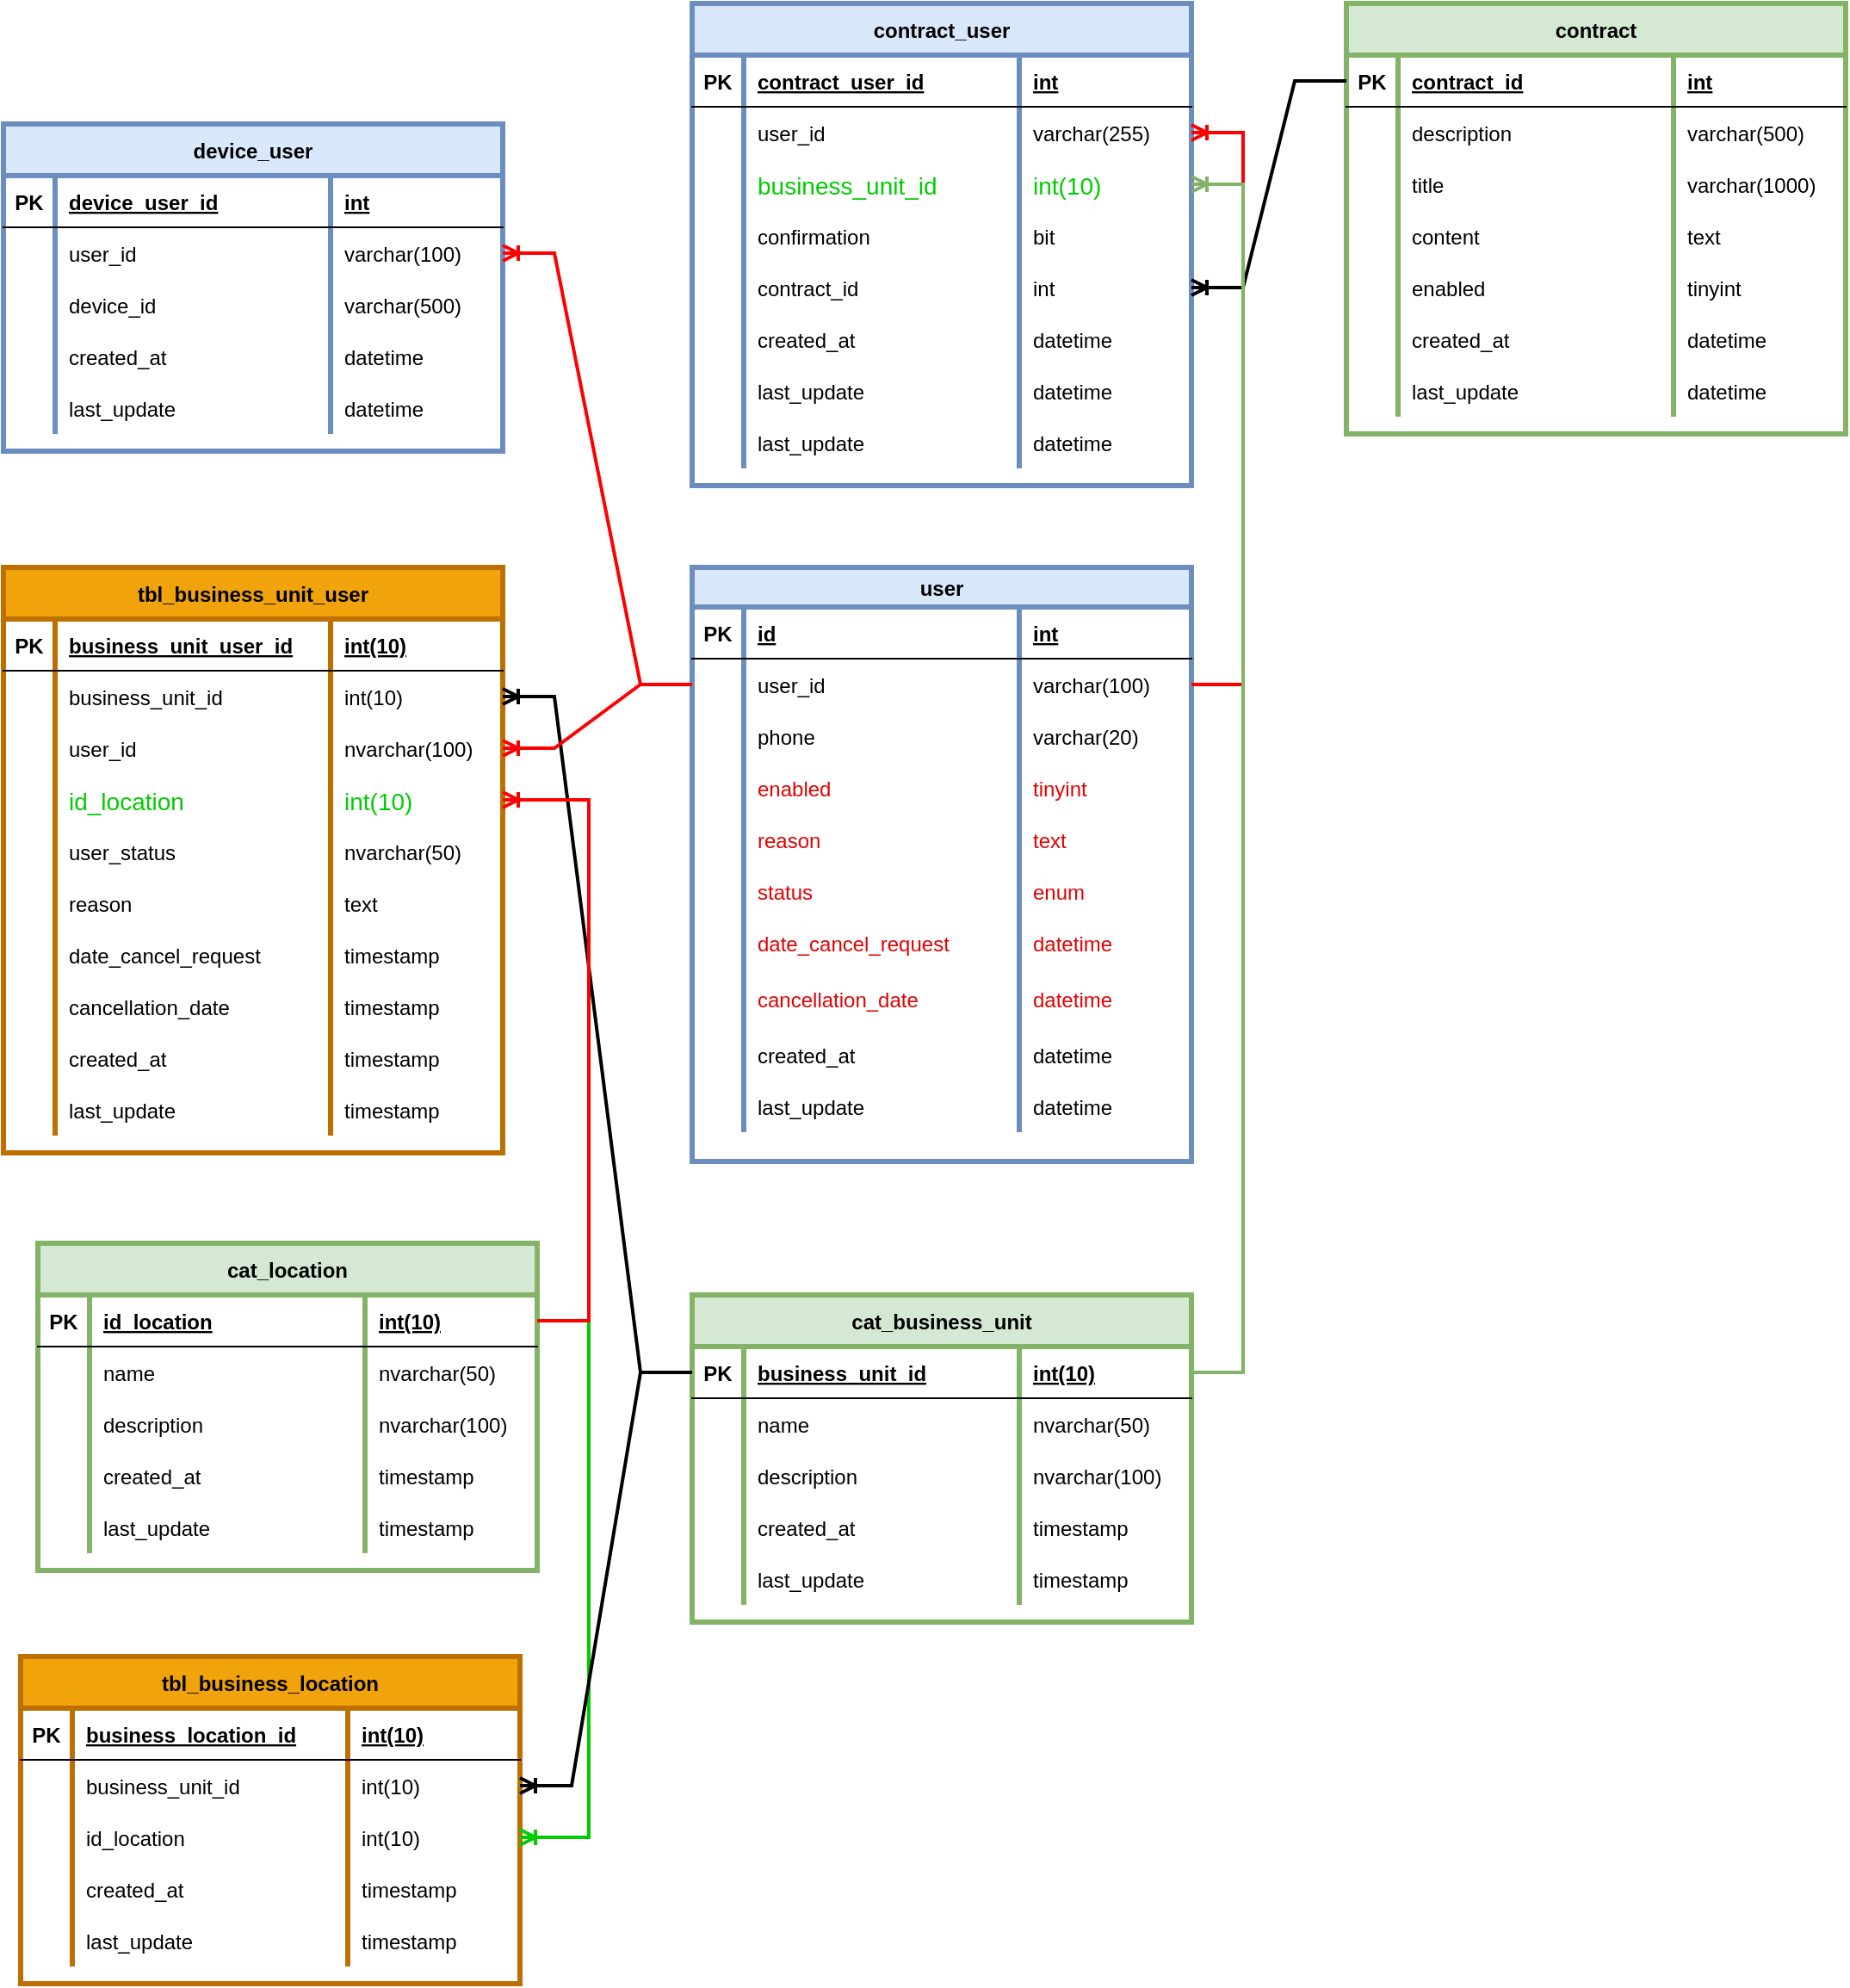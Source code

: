 <mxfile version="22.1.15" type="github" pages="4">
  <diagram id="k2up0oz3k8yShrCpkX5X" name="Users">
    <mxGraphModel dx="2943" dy="1180" grid="1" gridSize="10" guides="1" tooltips="1" connect="1" arrows="1" fold="1" page="1" pageScale="1" pageWidth="827" pageHeight="1169" math="0" shadow="0">
      <root>
        <mxCell id="0" />
        <mxCell id="1" parent="0" />
        <mxCell id="4l44zv7yi4_-1pWKLnvk-1" value="user" style="shape=table;startSize=23;container=1;collapsible=1;childLayout=tableLayout;fixedRows=1;rowLines=0;fontStyle=1;align=center;resizeLast=1;fillColor=#dae8fc;strokeColor=#6c8ebf;strokeWidth=3;" parent="1" vertex="1">
          <mxGeometry x="-380" y="377.5" width="290" height="345" as="geometry" />
        </mxCell>
        <mxCell id="4l44zv7yi4_-1pWKLnvk-2" value="" style="shape=partialRectangle;collapsible=0;dropTarget=0;pointerEvents=0;fillColor=none;points=[[0,0.5],[1,0.5]];portConstraint=eastwest;top=0;left=0;right=0;bottom=1;" parent="4l44zv7yi4_-1pWKLnvk-1" vertex="1">
          <mxGeometry y="23" width="290" height="30" as="geometry" />
        </mxCell>
        <mxCell id="4l44zv7yi4_-1pWKLnvk-3" value="PK" style="shape=partialRectangle;overflow=hidden;connectable=0;fillColor=none;top=0;left=0;bottom=0;right=0;fontStyle=1;" parent="4l44zv7yi4_-1pWKLnvk-2" vertex="1">
          <mxGeometry width="30" height="30" as="geometry">
            <mxRectangle width="30" height="30" as="alternateBounds" />
          </mxGeometry>
        </mxCell>
        <mxCell id="4l44zv7yi4_-1pWKLnvk-4" value="id" style="shape=partialRectangle;overflow=hidden;connectable=0;fillColor=none;top=0;left=0;bottom=0;right=0;align=left;spacingLeft=6;fontStyle=5;" parent="4l44zv7yi4_-1pWKLnvk-2" vertex="1">
          <mxGeometry x="30" width="160" height="30" as="geometry">
            <mxRectangle width="160" height="30" as="alternateBounds" />
          </mxGeometry>
        </mxCell>
        <mxCell id="4l44zv7yi4_-1pWKLnvk-5" value="int" style="shape=partialRectangle;overflow=hidden;connectable=0;fillColor=none;top=0;left=0;bottom=0;right=0;align=left;spacingLeft=6;fontStyle=5;" parent="4l44zv7yi4_-1pWKLnvk-2" vertex="1">
          <mxGeometry x="190" width="100" height="30" as="geometry">
            <mxRectangle width="100" height="30" as="alternateBounds" />
          </mxGeometry>
        </mxCell>
        <mxCell id="4l44zv7yi4_-1pWKLnvk-6" value="" style="shape=partialRectangle;collapsible=0;dropTarget=0;pointerEvents=0;fillColor=none;points=[[0,0.5],[1,0.5]];portConstraint=eastwest;top=0;left=0;right=0;bottom=0;" parent="4l44zv7yi4_-1pWKLnvk-1" vertex="1">
          <mxGeometry y="53" width="290" height="30" as="geometry" />
        </mxCell>
        <mxCell id="4l44zv7yi4_-1pWKLnvk-7" value="" style="shape=partialRectangle;overflow=hidden;connectable=0;fillColor=none;top=0;left=0;bottom=0;right=0;" parent="4l44zv7yi4_-1pWKLnvk-6" vertex="1">
          <mxGeometry width="30" height="30" as="geometry">
            <mxRectangle width="30" height="30" as="alternateBounds" />
          </mxGeometry>
        </mxCell>
        <mxCell id="4l44zv7yi4_-1pWKLnvk-8" value="user_id" style="shape=partialRectangle;overflow=hidden;connectable=0;fillColor=none;top=0;left=0;bottom=0;right=0;align=left;spacingLeft=6;" parent="4l44zv7yi4_-1pWKLnvk-6" vertex="1">
          <mxGeometry x="30" width="160" height="30" as="geometry">
            <mxRectangle width="160" height="30" as="alternateBounds" />
          </mxGeometry>
        </mxCell>
        <mxCell id="4l44zv7yi4_-1pWKLnvk-9" value="varchar(100)" style="shape=partialRectangle;overflow=hidden;connectable=0;fillColor=none;top=0;left=0;bottom=0;right=0;align=left;spacingLeft=6;" parent="4l44zv7yi4_-1pWKLnvk-6" vertex="1">
          <mxGeometry x="190" width="100" height="30" as="geometry">
            <mxRectangle width="100" height="30" as="alternateBounds" />
          </mxGeometry>
        </mxCell>
        <mxCell id="4l44zv7yi4_-1pWKLnvk-10" style="shape=partialRectangle;collapsible=0;dropTarget=0;pointerEvents=0;fillColor=none;points=[[0,0.5],[1,0.5]];portConstraint=eastwest;top=0;left=0;right=0;bottom=0;" parent="4l44zv7yi4_-1pWKLnvk-1" vertex="1">
          <mxGeometry y="83" width="290" height="30" as="geometry" />
        </mxCell>
        <mxCell id="4l44zv7yi4_-1pWKLnvk-11" style="shape=partialRectangle;overflow=hidden;connectable=0;fillColor=none;top=0;left=0;bottom=0;right=0;" parent="4l44zv7yi4_-1pWKLnvk-10" vertex="1">
          <mxGeometry width="30" height="30" as="geometry">
            <mxRectangle width="30" height="30" as="alternateBounds" />
          </mxGeometry>
        </mxCell>
        <mxCell id="4l44zv7yi4_-1pWKLnvk-12" value="phone" style="shape=partialRectangle;overflow=hidden;connectable=0;fillColor=none;top=0;left=0;bottom=0;right=0;align=left;spacingLeft=6;" parent="4l44zv7yi4_-1pWKLnvk-10" vertex="1">
          <mxGeometry x="30" width="160" height="30" as="geometry">
            <mxRectangle width="160" height="30" as="alternateBounds" />
          </mxGeometry>
        </mxCell>
        <mxCell id="4l44zv7yi4_-1pWKLnvk-13" value="varchar(20)" style="shape=partialRectangle;overflow=hidden;connectable=0;fillColor=none;top=0;left=0;bottom=0;right=0;align=left;spacingLeft=6;" parent="4l44zv7yi4_-1pWKLnvk-10" vertex="1">
          <mxGeometry x="190" width="100" height="30" as="geometry">
            <mxRectangle width="100" height="30" as="alternateBounds" />
          </mxGeometry>
        </mxCell>
        <mxCell id="4l44zv7yi4_-1pWKLnvk-14" style="shape=partialRectangle;collapsible=0;dropTarget=0;pointerEvents=0;fillColor=none;points=[[0,0.5],[1,0.5]];portConstraint=eastwest;top=0;left=0;right=0;bottom=0;" parent="4l44zv7yi4_-1pWKLnvk-1" vertex="1">
          <mxGeometry y="113" width="290" height="30" as="geometry" />
        </mxCell>
        <mxCell id="4l44zv7yi4_-1pWKLnvk-15" style="shape=partialRectangle;overflow=hidden;connectable=0;fillColor=none;top=0;left=0;bottom=0;right=0;" parent="4l44zv7yi4_-1pWKLnvk-14" vertex="1">
          <mxGeometry width="30" height="30" as="geometry">
            <mxRectangle width="30" height="30" as="alternateBounds" />
          </mxGeometry>
        </mxCell>
        <mxCell id="4l44zv7yi4_-1pWKLnvk-16" value="enabled" style="shape=partialRectangle;overflow=hidden;connectable=0;fillColor=none;top=0;left=0;bottom=0;right=0;align=left;spacingLeft=6;fontColor=#e30202;" parent="4l44zv7yi4_-1pWKLnvk-14" vertex="1">
          <mxGeometry x="30" width="160" height="30" as="geometry">
            <mxRectangle width="160" height="30" as="alternateBounds" />
          </mxGeometry>
        </mxCell>
        <mxCell id="4l44zv7yi4_-1pWKLnvk-17" value="tinyint" style="shape=partialRectangle;overflow=hidden;connectable=0;fillColor=none;top=0;left=0;bottom=0;right=0;align=left;spacingLeft=6;fontColor=#e30202;" parent="4l44zv7yi4_-1pWKLnvk-14" vertex="1">
          <mxGeometry x="190" width="100" height="30" as="geometry">
            <mxRectangle width="100" height="30" as="alternateBounds" />
          </mxGeometry>
        </mxCell>
        <mxCell id="4l44zv7yi4_-1pWKLnvk-18" style="shape=partialRectangle;collapsible=0;dropTarget=0;pointerEvents=0;fillColor=none;points=[[0,0.5],[1,0.5]];portConstraint=eastwest;top=0;left=0;right=0;bottom=0;" parent="4l44zv7yi4_-1pWKLnvk-1" vertex="1">
          <mxGeometry y="143" width="290" height="30" as="geometry" />
        </mxCell>
        <mxCell id="4l44zv7yi4_-1pWKLnvk-19" style="shape=partialRectangle;overflow=hidden;connectable=0;fillColor=none;top=0;left=0;bottom=0;right=0;" parent="4l44zv7yi4_-1pWKLnvk-18" vertex="1">
          <mxGeometry width="30" height="30" as="geometry">
            <mxRectangle width="30" height="30" as="alternateBounds" />
          </mxGeometry>
        </mxCell>
        <mxCell id="4l44zv7yi4_-1pWKLnvk-20" value="reason" style="shape=partialRectangle;overflow=hidden;connectable=0;fillColor=none;top=0;left=0;bottom=0;right=0;align=left;spacingLeft=6;fontColor=#e30202;" parent="4l44zv7yi4_-1pWKLnvk-18" vertex="1">
          <mxGeometry x="30" width="160" height="30" as="geometry">
            <mxRectangle width="160" height="30" as="alternateBounds" />
          </mxGeometry>
        </mxCell>
        <mxCell id="4l44zv7yi4_-1pWKLnvk-21" value="text" style="shape=partialRectangle;overflow=hidden;connectable=0;fillColor=none;top=0;left=0;bottom=0;right=0;align=left;spacingLeft=6;fontColor=#e30202;" parent="4l44zv7yi4_-1pWKLnvk-18" vertex="1">
          <mxGeometry x="190" width="100" height="30" as="geometry">
            <mxRectangle width="100" height="30" as="alternateBounds" />
          </mxGeometry>
        </mxCell>
        <mxCell id="4l44zv7yi4_-1pWKLnvk-22" style="shape=partialRectangle;collapsible=0;dropTarget=0;pointerEvents=0;fillColor=none;points=[[0,0.5],[1,0.5]];portConstraint=eastwest;top=0;left=0;right=0;bottom=0;" parent="4l44zv7yi4_-1pWKLnvk-1" vertex="1">
          <mxGeometry y="173" width="290" height="30" as="geometry" />
        </mxCell>
        <mxCell id="4l44zv7yi4_-1pWKLnvk-23" style="shape=partialRectangle;overflow=hidden;connectable=0;fillColor=none;top=0;left=0;bottom=0;right=0;" parent="4l44zv7yi4_-1pWKLnvk-22" vertex="1">
          <mxGeometry width="30" height="30" as="geometry">
            <mxRectangle width="30" height="30" as="alternateBounds" />
          </mxGeometry>
        </mxCell>
        <mxCell id="4l44zv7yi4_-1pWKLnvk-24" value="status" style="shape=partialRectangle;overflow=hidden;connectable=0;fillColor=none;top=0;left=0;bottom=0;right=0;align=left;spacingLeft=6;fontColor=#e30202;" parent="4l44zv7yi4_-1pWKLnvk-22" vertex="1">
          <mxGeometry x="30" width="160" height="30" as="geometry">
            <mxRectangle width="160" height="30" as="alternateBounds" />
          </mxGeometry>
        </mxCell>
        <mxCell id="4l44zv7yi4_-1pWKLnvk-25" value="enum" style="shape=partialRectangle;overflow=hidden;connectable=0;fillColor=none;top=0;left=0;bottom=0;right=0;align=left;spacingLeft=6;fontColor=#e30202;" parent="4l44zv7yi4_-1pWKLnvk-22" vertex="1">
          <mxGeometry x="190" width="100" height="30" as="geometry">
            <mxRectangle width="100" height="30" as="alternateBounds" />
          </mxGeometry>
        </mxCell>
        <mxCell id="4l44zv7yi4_-1pWKLnvk-26" style="shape=partialRectangle;collapsible=0;dropTarget=0;pointerEvents=0;fillColor=none;points=[[0,0.5],[1,0.5]];portConstraint=eastwest;top=0;left=0;right=0;bottom=0;" parent="4l44zv7yi4_-1pWKLnvk-1" vertex="1">
          <mxGeometry y="203" width="290" height="30" as="geometry" />
        </mxCell>
        <mxCell id="4l44zv7yi4_-1pWKLnvk-27" style="shape=partialRectangle;overflow=hidden;connectable=0;fillColor=none;top=0;left=0;bottom=0;right=0;" parent="4l44zv7yi4_-1pWKLnvk-26" vertex="1">
          <mxGeometry width="30" height="30" as="geometry">
            <mxRectangle width="30" height="30" as="alternateBounds" />
          </mxGeometry>
        </mxCell>
        <mxCell id="4l44zv7yi4_-1pWKLnvk-28" value="date_cancel_request" style="shape=partialRectangle;overflow=hidden;connectable=0;fillColor=none;top=0;left=0;bottom=0;right=0;align=left;spacingLeft=6;fontColor=#e30202;" parent="4l44zv7yi4_-1pWKLnvk-26" vertex="1">
          <mxGeometry x="30" width="160" height="30" as="geometry">
            <mxRectangle width="160" height="30" as="alternateBounds" />
          </mxGeometry>
        </mxCell>
        <mxCell id="4l44zv7yi4_-1pWKLnvk-29" value="datetime" style="shape=partialRectangle;overflow=hidden;connectable=0;fillColor=none;top=0;left=0;bottom=0;right=0;align=left;spacingLeft=6;strokeWidth=3;fontColor=#e30202;" parent="4l44zv7yi4_-1pWKLnvk-26" vertex="1">
          <mxGeometry x="190" width="100" height="30" as="geometry">
            <mxRectangle width="100" height="30" as="alternateBounds" />
          </mxGeometry>
        </mxCell>
        <mxCell id="4l44zv7yi4_-1pWKLnvk-30" style="shape=partialRectangle;collapsible=0;dropTarget=0;pointerEvents=0;fillColor=none;points=[[0,0.5],[1,0.5]];portConstraint=eastwest;top=0;left=0;right=0;bottom=0;" parent="4l44zv7yi4_-1pWKLnvk-1" vertex="1">
          <mxGeometry y="233" width="290" height="35" as="geometry" />
        </mxCell>
        <mxCell id="4l44zv7yi4_-1pWKLnvk-31" style="shape=partialRectangle;overflow=hidden;connectable=0;fillColor=none;top=0;left=0;bottom=0;right=0;" parent="4l44zv7yi4_-1pWKLnvk-30" vertex="1">
          <mxGeometry width="30" height="35" as="geometry">
            <mxRectangle width="30" height="35" as="alternateBounds" />
          </mxGeometry>
        </mxCell>
        <mxCell id="4l44zv7yi4_-1pWKLnvk-32" value="cancellation_date" style="shape=partialRectangle;overflow=hidden;connectable=0;fillColor=none;top=0;left=0;bottom=0;right=0;align=left;spacingLeft=6;fontColor=#e30202;" parent="4l44zv7yi4_-1pWKLnvk-30" vertex="1">
          <mxGeometry x="30" width="160" height="35" as="geometry">
            <mxRectangle width="160" height="35" as="alternateBounds" />
          </mxGeometry>
        </mxCell>
        <mxCell id="4l44zv7yi4_-1pWKLnvk-33" value="datetime" style="shape=partialRectangle;overflow=hidden;connectable=0;fillColor=none;top=0;left=0;bottom=0;right=0;align=left;spacingLeft=6;fontColor=#e30202;" parent="4l44zv7yi4_-1pWKLnvk-30" vertex="1">
          <mxGeometry x="190" width="100" height="35" as="geometry">
            <mxRectangle width="100" height="35" as="alternateBounds" />
          </mxGeometry>
        </mxCell>
        <mxCell id="4l44zv7yi4_-1pWKLnvk-34" style="shape=partialRectangle;collapsible=0;dropTarget=0;pointerEvents=0;fillColor=none;points=[[0,0.5],[1,0.5]];portConstraint=eastwest;top=0;left=0;right=0;bottom=0;" parent="4l44zv7yi4_-1pWKLnvk-1" vertex="1">
          <mxGeometry y="268" width="290" height="30" as="geometry" />
        </mxCell>
        <mxCell id="4l44zv7yi4_-1pWKLnvk-35" style="shape=partialRectangle;overflow=hidden;connectable=0;fillColor=none;top=0;left=0;bottom=0;right=0;" parent="4l44zv7yi4_-1pWKLnvk-34" vertex="1">
          <mxGeometry width="30" height="30" as="geometry">
            <mxRectangle width="30" height="30" as="alternateBounds" />
          </mxGeometry>
        </mxCell>
        <mxCell id="4l44zv7yi4_-1pWKLnvk-36" value="created_at" style="shape=partialRectangle;overflow=hidden;connectable=0;fillColor=none;top=0;left=0;bottom=0;right=0;align=left;spacingLeft=6;" parent="4l44zv7yi4_-1pWKLnvk-34" vertex="1">
          <mxGeometry x="30" width="160" height="30" as="geometry">
            <mxRectangle width="160" height="30" as="alternateBounds" />
          </mxGeometry>
        </mxCell>
        <mxCell id="4l44zv7yi4_-1pWKLnvk-37" value="datetime" style="shape=partialRectangle;overflow=hidden;connectable=0;fillColor=none;top=0;left=0;bottom=0;right=0;align=left;spacingLeft=6;" parent="4l44zv7yi4_-1pWKLnvk-34" vertex="1">
          <mxGeometry x="190" width="100" height="30" as="geometry">
            <mxRectangle width="100" height="30" as="alternateBounds" />
          </mxGeometry>
        </mxCell>
        <mxCell id="4l44zv7yi4_-1pWKLnvk-38" style="shape=partialRectangle;collapsible=0;dropTarget=0;pointerEvents=0;fillColor=none;points=[[0,0.5],[1,0.5]];portConstraint=eastwest;top=0;left=0;right=0;bottom=0;" parent="4l44zv7yi4_-1pWKLnvk-1" vertex="1">
          <mxGeometry y="298" width="290" height="30" as="geometry" />
        </mxCell>
        <mxCell id="4l44zv7yi4_-1pWKLnvk-39" style="shape=partialRectangle;overflow=hidden;connectable=0;fillColor=none;top=0;left=0;bottom=0;right=0;" parent="4l44zv7yi4_-1pWKLnvk-38" vertex="1">
          <mxGeometry width="30" height="30" as="geometry">
            <mxRectangle width="30" height="30" as="alternateBounds" />
          </mxGeometry>
        </mxCell>
        <mxCell id="4l44zv7yi4_-1pWKLnvk-40" value="last_update" style="shape=partialRectangle;overflow=hidden;connectable=0;fillColor=none;top=0;left=0;bottom=0;right=0;align=left;spacingLeft=6;" parent="4l44zv7yi4_-1pWKLnvk-38" vertex="1">
          <mxGeometry x="30" width="160" height="30" as="geometry">
            <mxRectangle width="160" height="30" as="alternateBounds" />
          </mxGeometry>
        </mxCell>
        <mxCell id="4l44zv7yi4_-1pWKLnvk-41" value="datetime" style="shape=partialRectangle;overflow=hidden;connectable=0;fillColor=none;top=0;left=0;bottom=0;right=0;align=left;spacingLeft=6;" parent="4l44zv7yi4_-1pWKLnvk-38" vertex="1">
          <mxGeometry x="190" width="100" height="30" as="geometry">
            <mxRectangle width="100" height="30" as="alternateBounds" />
          </mxGeometry>
        </mxCell>
        <mxCell id="4l44zv7yi4_-1pWKLnvk-42" value="contract" style="shape=table;startSize=30;container=1;collapsible=1;childLayout=tableLayout;fixedRows=1;rowLines=0;fontStyle=1;align=center;resizeLast=1;strokeColor=#82b366;fillColor=#d5e8d4;strokeWidth=3;" parent="1" vertex="1">
          <mxGeometry y="50" width="290" height="250" as="geometry" />
        </mxCell>
        <mxCell id="4l44zv7yi4_-1pWKLnvk-43" value="" style="shape=partialRectangle;collapsible=0;dropTarget=0;pointerEvents=0;fillColor=none;points=[[0,0.5],[1,0.5]];portConstraint=eastwest;top=0;left=0;right=0;bottom=1;" parent="4l44zv7yi4_-1pWKLnvk-42" vertex="1">
          <mxGeometry y="30" width="290" height="30" as="geometry" />
        </mxCell>
        <mxCell id="4l44zv7yi4_-1pWKLnvk-44" value="PK" style="shape=partialRectangle;overflow=hidden;connectable=0;fillColor=none;top=0;left=0;bottom=0;right=0;fontStyle=1;" parent="4l44zv7yi4_-1pWKLnvk-43" vertex="1">
          <mxGeometry width="30" height="30" as="geometry">
            <mxRectangle width="30" height="30" as="alternateBounds" />
          </mxGeometry>
        </mxCell>
        <mxCell id="4l44zv7yi4_-1pWKLnvk-45" value="contract_id" style="shape=partialRectangle;overflow=hidden;connectable=0;fillColor=none;top=0;left=0;bottom=0;right=0;align=left;spacingLeft=6;fontStyle=5;" parent="4l44zv7yi4_-1pWKLnvk-43" vertex="1">
          <mxGeometry x="30" width="160" height="30" as="geometry">
            <mxRectangle width="160" height="30" as="alternateBounds" />
          </mxGeometry>
        </mxCell>
        <mxCell id="4l44zv7yi4_-1pWKLnvk-46" value="int" style="shape=partialRectangle;overflow=hidden;connectable=0;fillColor=none;top=0;left=0;bottom=0;right=0;align=left;spacingLeft=6;fontStyle=5;" parent="4l44zv7yi4_-1pWKLnvk-43" vertex="1">
          <mxGeometry x="190" width="100" height="30" as="geometry">
            <mxRectangle width="100" height="30" as="alternateBounds" />
          </mxGeometry>
        </mxCell>
        <mxCell id="4l44zv7yi4_-1pWKLnvk-47" value="" style="shape=partialRectangle;collapsible=0;dropTarget=0;pointerEvents=0;fillColor=none;points=[[0,0.5],[1,0.5]];portConstraint=eastwest;top=0;left=0;right=0;bottom=0;" parent="4l44zv7yi4_-1pWKLnvk-42" vertex="1">
          <mxGeometry y="60" width="290" height="30" as="geometry" />
        </mxCell>
        <mxCell id="4l44zv7yi4_-1pWKLnvk-48" value="" style="shape=partialRectangle;overflow=hidden;connectable=0;fillColor=none;top=0;left=0;bottom=0;right=0;" parent="4l44zv7yi4_-1pWKLnvk-47" vertex="1">
          <mxGeometry width="30" height="30" as="geometry">
            <mxRectangle width="30" height="30" as="alternateBounds" />
          </mxGeometry>
        </mxCell>
        <mxCell id="4l44zv7yi4_-1pWKLnvk-49" value="description" style="shape=partialRectangle;overflow=hidden;connectable=0;fillColor=none;top=0;left=0;bottom=0;right=0;align=left;spacingLeft=6;" parent="4l44zv7yi4_-1pWKLnvk-47" vertex="1">
          <mxGeometry x="30" width="160" height="30" as="geometry">
            <mxRectangle width="160" height="30" as="alternateBounds" />
          </mxGeometry>
        </mxCell>
        <mxCell id="4l44zv7yi4_-1pWKLnvk-50" value="varchar(500)" style="shape=partialRectangle;overflow=hidden;connectable=0;fillColor=none;top=0;left=0;bottom=0;right=0;align=left;spacingLeft=6;" parent="4l44zv7yi4_-1pWKLnvk-47" vertex="1">
          <mxGeometry x="190" width="100" height="30" as="geometry">
            <mxRectangle width="100" height="30" as="alternateBounds" />
          </mxGeometry>
        </mxCell>
        <mxCell id="4l44zv7yi4_-1pWKLnvk-51" style="shape=partialRectangle;collapsible=0;dropTarget=0;pointerEvents=0;fillColor=none;points=[[0,0.5],[1,0.5]];portConstraint=eastwest;top=0;left=0;right=0;bottom=0;" parent="4l44zv7yi4_-1pWKLnvk-42" vertex="1">
          <mxGeometry y="90" width="290" height="30" as="geometry" />
        </mxCell>
        <mxCell id="4l44zv7yi4_-1pWKLnvk-52" style="shape=partialRectangle;overflow=hidden;connectable=0;fillColor=none;top=0;left=0;bottom=0;right=0;" parent="4l44zv7yi4_-1pWKLnvk-51" vertex="1">
          <mxGeometry width="30" height="30" as="geometry">
            <mxRectangle width="30" height="30" as="alternateBounds" />
          </mxGeometry>
        </mxCell>
        <mxCell id="4l44zv7yi4_-1pWKLnvk-53" value="title" style="shape=partialRectangle;overflow=hidden;connectable=0;fillColor=none;top=0;left=0;bottom=0;right=0;align=left;spacingLeft=6;" parent="4l44zv7yi4_-1pWKLnvk-51" vertex="1">
          <mxGeometry x="30" width="160" height="30" as="geometry">
            <mxRectangle width="160" height="30" as="alternateBounds" />
          </mxGeometry>
        </mxCell>
        <mxCell id="4l44zv7yi4_-1pWKLnvk-54" value="varchar(1000)" style="shape=partialRectangle;overflow=hidden;connectable=0;fillColor=none;top=0;left=0;bottom=0;right=0;align=left;spacingLeft=6;" parent="4l44zv7yi4_-1pWKLnvk-51" vertex="1">
          <mxGeometry x="190" width="100" height="30" as="geometry">
            <mxRectangle width="100" height="30" as="alternateBounds" />
          </mxGeometry>
        </mxCell>
        <mxCell id="4l44zv7yi4_-1pWKLnvk-55" style="shape=partialRectangle;collapsible=0;dropTarget=0;pointerEvents=0;fillColor=none;points=[[0,0.5],[1,0.5]];portConstraint=eastwest;top=0;left=0;right=0;bottom=0;" parent="4l44zv7yi4_-1pWKLnvk-42" vertex="1">
          <mxGeometry y="120" width="290" height="30" as="geometry" />
        </mxCell>
        <mxCell id="4l44zv7yi4_-1pWKLnvk-56" style="shape=partialRectangle;overflow=hidden;connectable=0;fillColor=none;top=0;left=0;bottom=0;right=0;" parent="4l44zv7yi4_-1pWKLnvk-55" vertex="1">
          <mxGeometry width="30" height="30" as="geometry">
            <mxRectangle width="30" height="30" as="alternateBounds" />
          </mxGeometry>
        </mxCell>
        <mxCell id="4l44zv7yi4_-1pWKLnvk-57" value="content" style="shape=partialRectangle;overflow=hidden;connectable=0;fillColor=none;top=0;left=0;bottom=0;right=0;align=left;spacingLeft=6;" parent="4l44zv7yi4_-1pWKLnvk-55" vertex="1">
          <mxGeometry x="30" width="160" height="30" as="geometry">
            <mxRectangle width="160" height="30" as="alternateBounds" />
          </mxGeometry>
        </mxCell>
        <mxCell id="4l44zv7yi4_-1pWKLnvk-58" value="text" style="shape=partialRectangle;overflow=hidden;connectable=0;fillColor=none;top=0;left=0;bottom=0;right=0;align=left;spacingLeft=6;" parent="4l44zv7yi4_-1pWKLnvk-55" vertex="1">
          <mxGeometry x="190" width="100" height="30" as="geometry">
            <mxRectangle width="100" height="30" as="alternateBounds" />
          </mxGeometry>
        </mxCell>
        <mxCell id="4l44zv7yi4_-1pWKLnvk-59" style="shape=partialRectangle;collapsible=0;dropTarget=0;pointerEvents=0;fillColor=none;points=[[0,0.5],[1,0.5]];portConstraint=eastwest;top=0;left=0;right=0;bottom=0;" parent="4l44zv7yi4_-1pWKLnvk-42" vertex="1">
          <mxGeometry y="150" width="290" height="30" as="geometry" />
        </mxCell>
        <mxCell id="4l44zv7yi4_-1pWKLnvk-60" style="shape=partialRectangle;overflow=hidden;connectable=0;fillColor=none;top=0;left=0;bottom=0;right=0;" parent="4l44zv7yi4_-1pWKLnvk-59" vertex="1">
          <mxGeometry width="30" height="30" as="geometry">
            <mxRectangle width="30" height="30" as="alternateBounds" />
          </mxGeometry>
        </mxCell>
        <mxCell id="4l44zv7yi4_-1pWKLnvk-61" value="enabled" style="shape=partialRectangle;overflow=hidden;connectable=0;fillColor=none;top=0;left=0;bottom=0;right=0;align=left;spacingLeft=6;" parent="4l44zv7yi4_-1pWKLnvk-59" vertex="1">
          <mxGeometry x="30" width="160" height="30" as="geometry">
            <mxRectangle width="160" height="30" as="alternateBounds" />
          </mxGeometry>
        </mxCell>
        <mxCell id="4l44zv7yi4_-1pWKLnvk-62" value="tinyint" style="shape=partialRectangle;overflow=hidden;connectable=0;fillColor=none;top=0;left=0;bottom=0;right=0;align=left;spacingLeft=6;" parent="4l44zv7yi4_-1pWKLnvk-59" vertex="1">
          <mxGeometry x="190" width="100" height="30" as="geometry">
            <mxRectangle width="100" height="30" as="alternateBounds" />
          </mxGeometry>
        </mxCell>
        <mxCell id="4l44zv7yi4_-1pWKLnvk-63" style="shape=partialRectangle;collapsible=0;dropTarget=0;pointerEvents=0;fillColor=none;points=[[0,0.5],[1,0.5]];portConstraint=eastwest;top=0;left=0;right=0;bottom=0;" parent="4l44zv7yi4_-1pWKLnvk-42" vertex="1">
          <mxGeometry y="180" width="290" height="30" as="geometry" />
        </mxCell>
        <mxCell id="4l44zv7yi4_-1pWKLnvk-64" style="shape=partialRectangle;overflow=hidden;connectable=0;fillColor=none;top=0;left=0;bottom=0;right=0;" parent="4l44zv7yi4_-1pWKLnvk-63" vertex="1">
          <mxGeometry width="30" height="30" as="geometry">
            <mxRectangle width="30" height="30" as="alternateBounds" />
          </mxGeometry>
        </mxCell>
        <mxCell id="4l44zv7yi4_-1pWKLnvk-65" value="created_at" style="shape=partialRectangle;overflow=hidden;connectable=0;fillColor=none;top=0;left=0;bottom=0;right=0;align=left;spacingLeft=6;" parent="4l44zv7yi4_-1pWKLnvk-63" vertex="1">
          <mxGeometry x="30" width="160" height="30" as="geometry">
            <mxRectangle width="160" height="30" as="alternateBounds" />
          </mxGeometry>
        </mxCell>
        <mxCell id="4l44zv7yi4_-1pWKLnvk-66" value="datetime" style="shape=partialRectangle;overflow=hidden;connectable=0;fillColor=none;top=0;left=0;bottom=0;right=0;align=left;spacingLeft=6;" parent="4l44zv7yi4_-1pWKLnvk-63" vertex="1">
          <mxGeometry x="190" width="100" height="30" as="geometry">
            <mxRectangle width="100" height="30" as="alternateBounds" />
          </mxGeometry>
        </mxCell>
        <mxCell id="4l44zv7yi4_-1pWKLnvk-67" style="shape=partialRectangle;collapsible=0;dropTarget=0;pointerEvents=0;fillColor=none;points=[[0,0.5],[1,0.5]];portConstraint=eastwest;top=0;left=0;right=0;bottom=0;" parent="4l44zv7yi4_-1pWKLnvk-42" vertex="1">
          <mxGeometry y="210" width="290" height="30" as="geometry" />
        </mxCell>
        <mxCell id="4l44zv7yi4_-1pWKLnvk-68" style="shape=partialRectangle;overflow=hidden;connectable=0;fillColor=none;top=0;left=0;bottom=0;right=0;" parent="4l44zv7yi4_-1pWKLnvk-67" vertex="1">
          <mxGeometry width="30" height="30" as="geometry">
            <mxRectangle width="30" height="30" as="alternateBounds" />
          </mxGeometry>
        </mxCell>
        <mxCell id="4l44zv7yi4_-1pWKLnvk-69" value="last_update" style="shape=partialRectangle;overflow=hidden;connectable=0;fillColor=none;top=0;left=0;bottom=0;right=0;align=left;spacingLeft=6;" parent="4l44zv7yi4_-1pWKLnvk-67" vertex="1">
          <mxGeometry x="30" width="160" height="30" as="geometry">
            <mxRectangle width="160" height="30" as="alternateBounds" />
          </mxGeometry>
        </mxCell>
        <mxCell id="4l44zv7yi4_-1pWKLnvk-70" value="datetime" style="shape=partialRectangle;overflow=hidden;connectable=0;fillColor=none;top=0;left=0;bottom=0;right=0;align=left;spacingLeft=6;" parent="4l44zv7yi4_-1pWKLnvk-67" vertex="1">
          <mxGeometry x="190" width="100" height="30" as="geometry">
            <mxRectangle width="100" height="30" as="alternateBounds" />
          </mxGeometry>
        </mxCell>
        <mxCell id="4l44zv7yi4_-1pWKLnvk-83" value="contract_user" style="shape=table;startSize=30;container=1;collapsible=1;childLayout=tableLayout;fixedRows=1;rowLines=0;fontStyle=1;align=center;resizeLast=1;strokeColor=#6c8ebf;fillColor=#dae8fc;strokeWidth=3;" parent="1" vertex="1">
          <mxGeometry x="-380" y="50" width="290" height="280" as="geometry" />
        </mxCell>
        <mxCell id="4l44zv7yi4_-1pWKLnvk-84" value="" style="shape=partialRectangle;collapsible=0;dropTarget=0;pointerEvents=0;fillColor=none;points=[[0,0.5],[1,0.5]];portConstraint=eastwest;top=0;left=0;right=0;bottom=1;" parent="4l44zv7yi4_-1pWKLnvk-83" vertex="1">
          <mxGeometry y="30" width="290" height="30" as="geometry" />
        </mxCell>
        <mxCell id="4l44zv7yi4_-1pWKLnvk-85" value="PK" style="shape=partialRectangle;overflow=hidden;connectable=0;fillColor=none;top=0;left=0;bottom=0;right=0;fontStyle=1;" parent="4l44zv7yi4_-1pWKLnvk-84" vertex="1">
          <mxGeometry width="30" height="30" as="geometry">
            <mxRectangle width="30" height="30" as="alternateBounds" />
          </mxGeometry>
        </mxCell>
        <mxCell id="4l44zv7yi4_-1pWKLnvk-86" value="contract_user_id" style="shape=partialRectangle;overflow=hidden;connectable=0;fillColor=none;top=0;left=0;bottom=0;right=0;align=left;spacingLeft=6;fontStyle=5;" parent="4l44zv7yi4_-1pWKLnvk-84" vertex="1">
          <mxGeometry x="30" width="160" height="30" as="geometry">
            <mxRectangle width="160" height="30" as="alternateBounds" />
          </mxGeometry>
        </mxCell>
        <mxCell id="4l44zv7yi4_-1pWKLnvk-87" value="int" style="shape=partialRectangle;overflow=hidden;connectable=0;fillColor=none;top=0;left=0;bottom=0;right=0;align=left;spacingLeft=6;fontStyle=5;" parent="4l44zv7yi4_-1pWKLnvk-84" vertex="1">
          <mxGeometry x="190" width="100" height="30" as="geometry">
            <mxRectangle width="100" height="30" as="alternateBounds" />
          </mxGeometry>
        </mxCell>
        <mxCell id="4l44zv7yi4_-1pWKLnvk-88" value="" style="shape=partialRectangle;collapsible=0;dropTarget=0;pointerEvents=0;fillColor=none;points=[[0,0.5],[1,0.5]];portConstraint=eastwest;top=0;left=0;right=0;bottom=0;" parent="4l44zv7yi4_-1pWKLnvk-83" vertex="1">
          <mxGeometry y="60" width="290" height="30" as="geometry" />
        </mxCell>
        <mxCell id="4l44zv7yi4_-1pWKLnvk-89" value="" style="shape=partialRectangle;overflow=hidden;connectable=0;fillColor=none;top=0;left=0;bottom=0;right=0;" parent="4l44zv7yi4_-1pWKLnvk-88" vertex="1">
          <mxGeometry width="30" height="30" as="geometry">
            <mxRectangle width="30" height="30" as="alternateBounds" />
          </mxGeometry>
        </mxCell>
        <mxCell id="4l44zv7yi4_-1pWKLnvk-90" value="user_id" style="shape=partialRectangle;overflow=hidden;connectable=0;fillColor=none;top=0;left=0;bottom=0;right=0;align=left;spacingLeft=6;" parent="4l44zv7yi4_-1pWKLnvk-88" vertex="1">
          <mxGeometry x="30" width="160" height="30" as="geometry">
            <mxRectangle width="160" height="30" as="alternateBounds" />
          </mxGeometry>
        </mxCell>
        <mxCell id="4l44zv7yi4_-1pWKLnvk-91" value="varchar(255)" style="shape=partialRectangle;overflow=hidden;connectable=0;fillColor=none;top=0;left=0;bottom=0;right=0;align=left;spacingLeft=6;" parent="4l44zv7yi4_-1pWKLnvk-88" vertex="1">
          <mxGeometry x="190" width="100" height="30" as="geometry">
            <mxRectangle width="100" height="30" as="alternateBounds" />
          </mxGeometry>
        </mxCell>
        <mxCell id="72_bNGUhn5H6cWCiZ5so-1" style="shape=partialRectangle;collapsible=0;dropTarget=0;pointerEvents=0;fillColor=none;points=[[0,0.5],[1,0.5]];portConstraint=eastwest;top=0;left=0;right=0;bottom=0;" parent="4l44zv7yi4_-1pWKLnvk-83" vertex="1">
          <mxGeometry y="90" width="290" height="30" as="geometry" />
        </mxCell>
        <mxCell id="72_bNGUhn5H6cWCiZ5so-2" style="shape=partialRectangle;overflow=hidden;connectable=0;fillColor=none;top=0;left=0;bottom=0;right=0;" parent="72_bNGUhn5H6cWCiZ5so-1" vertex="1">
          <mxGeometry width="30" height="30" as="geometry">
            <mxRectangle width="30" height="30" as="alternateBounds" />
          </mxGeometry>
        </mxCell>
        <mxCell id="72_bNGUhn5H6cWCiZ5so-3" value="business_unit_id" style="shape=partialRectangle;overflow=hidden;connectable=0;fillColor=none;top=0;left=0;bottom=0;right=0;align=left;spacingLeft=6;fontColor=#00CC00;fontSize=14;" parent="72_bNGUhn5H6cWCiZ5so-1" vertex="1">
          <mxGeometry x="30" width="160" height="30" as="geometry">
            <mxRectangle width="160" height="30" as="alternateBounds" />
          </mxGeometry>
        </mxCell>
        <mxCell id="72_bNGUhn5H6cWCiZ5so-4" value="int(10)" style="shape=partialRectangle;overflow=hidden;connectable=0;fillColor=none;top=0;left=0;bottom=0;right=0;align=left;spacingLeft=6;fontColor=#00CC00;fontSize=14;" parent="72_bNGUhn5H6cWCiZ5so-1" vertex="1">
          <mxGeometry x="190" width="100" height="30" as="geometry">
            <mxRectangle width="100" height="30" as="alternateBounds" />
          </mxGeometry>
        </mxCell>
        <mxCell id="4l44zv7yi4_-1pWKLnvk-92" style="shape=partialRectangle;collapsible=0;dropTarget=0;pointerEvents=0;fillColor=none;points=[[0,0.5],[1,0.5]];portConstraint=eastwest;top=0;left=0;right=0;bottom=0;" parent="4l44zv7yi4_-1pWKLnvk-83" vertex="1">
          <mxGeometry y="120" width="290" height="30" as="geometry" />
        </mxCell>
        <mxCell id="4l44zv7yi4_-1pWKLnvk-93" style="shape=partialRectangle;overflow=hidden;connectable=0;fillColor=none;top=0;left=0;bottom=0;right=0;" parent="4l44zv7yi4_-1pWKLnvk-92" vertex="1">
          <mxGeometry width="30" height="30" as="geometry">
            <mxRectangle width="30" height="30" as="alternateBounds" />
          </mxGeometry>
        </mxCell>
        <mxCell id="4l44zv7yi4_-1pWKLnvk-94" value="confirmation" style="shape=partialRectangle;overflow=hidden;connectable=0;fillColor=none;top=0;left=0;bottom=0;right=0;align=left;spacingLeft=6;" parent="4l44zv7yi4_-1pWKLnvk-92" vertex="1">
          <mxGeometry x="30" width="160" height="30" as="geometry">
            <mxRectangle width="160" height="30" as="alternateBounds" />
          </mxGeometry>
        </mxCell>
        <mxCell id="4l44zv7yi4_-1pWKLnvk-95" value="bit" style="shape=partialRectangle;overflow=hidden;connectable=0;fillColor=none;top=0;left=0;bottom=0;right=0;align=left;spacingLeft=6;" parent="4l44zv7yi4_-1pWKLnvk-92" vertex="1">
          <mxGeometry x="190" width="100" height="30" as="geometry">
            <mxRectangle width="100" height="30" as="alternateBounds" />
          </mxGeometry>
        </mxCell>
        <mxCell id="4l44zv7yi4_-1pWKLnvk-96" style="shape=partialRectangle;collapsible=0;dropTarget=0;pointerEvents=0;fillColor=none;points=[[0,0.5],[1,0.5]];portConstraint=eastwest;top=0;left=0;right=0;bottom=0;" parent="4l44zv7yi4_-1pWKLnvk-83" vertex="1">
          <mxGeometry y="150" width="290" height="30" as="geometry" />
        </mxCell>
        <mxCell id="4l44zv7yi4_-1pWKLnvk-97" style="shape=partialRectangle;overflow=hidden;connectable=0;fillColor=none;top=0;left=0;bottom=0;right=0;" parent="4l44zv7yi4_-1pWKLnvk-96" vertex="1">
          <mxGeometry width="30" height="30" as="geometry">
            <mxRectangle width="30" height="30" as="alternateBounds" />
          </mxGeometry>
        </mxCell>
        <mxCell id="4l44zv7yi4_-1pWKLnvk-98" value="contract_id" style="shape=partialRectangle;overflow=hidden;connectable=0;fillColor=none;top=0;left=0;bottom=0;right=0;align=left;spacingLeft=6;" parent="4l44zv7yi4_-1pWKLnvk-96" vertex="1">
          <mxGeometry x="30" width="160" height="30" as="geometry">
            <mxRectangle width="160" height="30" as="alternateBounds" />
          </mxGeometry>
        </mxCell>
        <mxCell id="4l44zv7yi4_-1pWKLnvk-99" value="int" style="shape=partialRectangle;overflow=hidden;connectable=0;fillColor=none;top=0;left=0;bottom=0;right=0;align=left;spacingLeft=6;" parent="4l44zv7yi4_-1pWKLnvk-96" vertex="1">
          <mxGeometry x="190" width="100" height="30" as="geometry">
            <mxRectangle width="100" height="30" as="alternateBounds" />
          </mxGeometry>
        </mxCell>
        <mxCell id="4l44zv7yi4_-1pWKLnvk-100" style="shape=partialRectangle;collapsible=0;dropTarget=0;pointerEvents=0;fillColor=none;points=[[0,0.5],[1,0.5]];portConstraint=eastwest;top=0;left=0;right=0;bottom=0;" parent="4l44zv7yi4_-1pWKLnvk-83" vertex="1">
          <mxGeometry y="180" width="290" height="30" as="geometry" />
        </mxCell>
        <mxCell id="4l44zv7yi4_-1pWKLnvk-101" style="shape=partialRectangle;overflow=hidden;connectable=0;fillColor=none;top=0;left=0;bottom=0;right=0;" parent="4l44zv7yi4_-1pWKLnvk-100" vertex="1">
          <mxGeometry width="30" height="30" as="geometry">
            <mxRectangle width="30" height="30" as="alternateBounds" />
          </mxGeometry>
        </mxCell>
        <mxCell id="4l44zv7yi4_-1pWKLnvk-102" value="created_at" style="shape=partialRectangle;overflow=hidden;connectable=0;fillColor=none;top=0;left=0;bottom=0;right=0;align=left;spacingLeft=6;" parent="4l44zv7yi4_-1pWKLnvk-100" vertex="1">
          <mxGeometry x="30" width="160" height="30" as="geometry">
            <mxRectangle width="160" height="30" as="alternateBounds" />
          </mxGeometry>
        </mxCell>
        <mxCell id="4l44zv7yi4_-1pWKLnvk-103" value="datetime" style="shape=partialRectangle;overflow=hidden;connectable=0;fillColor=none;top=0;left=0;bottom=0;right=0;align=left;spacingLeft=6;" parent="4l44zv7yi4_-1pWKLnvk-100" vertex="1">
          <mxGeometry x="190" width="100" height="30" as="geometry">
            <mxRectangle width="100" height="30" as="alternateBounds" />
          </mxGeometry>
        </mxCell>
        <mxCell id="WIqQiEziCMSxnxiqBR4c-54" style="shape=partialRectangle;collapsible=0;dropTarget=0;pointerEvents=0;fillColor=none;points=[[0,0.5],[1,0.5]];portConstraint=eastwest;top=0;left=0;right=0;bottom=0;" parent="4l44zv7yi4_-1pWKLnvk-83" vertex="1">
          <mxGeometry y="210" width="290" height="30" as="geometry" />
        </mxCell>
        <mxCell id="WIqQiEziCMSxnxiqBR4c-55" style="shape=partialRectangle;overflow=hidden;connectable=0;fillColor=none;top=0;left=0;bottom=0;right=0;" parent="WIqQiEziCMSxnxiqBR4c-54" vertex="1">
          <mxGeometry width="30" height="30" as="geometry">
            <mxRectangle width="30" height="30" as="alternateBounds" />
          </mxGeometry>
        </mxCell>
        <mxCell id="WIqQiEziCMSxnxiqBR4c-56" value="last_update" style="shape=partialRectangle;overflow=hidden;connectable=0;fillColor=none;top=0;left=0;bottom=0;right=0;align=left;spacingLeft=6;" parent="WIqQiEziCMSxnxiqBR4c-54" vertex="1">
          <mxGeometry x="30" width="160" height="30" as="geometry">
            <mxRectangle width="160" height="30" as="alternateBounds" />
          </mxGeometry>
        </mxCell>
        <mxCell id="WIqQiEziCMSxnxiqBR4c-57" value="datetime" style="shape=partialRectangle;overflow=hidden;connectable=0;fillColor=none;top=0;left=0;bottom=0;right=0;align=left;spacingLeft=6;" parent="WIqQiEziCMSxnxiqBR4c-54" vertex="1">
          <mxGeometry x="190" width="100" height="30" as="geometry">
            <mxRectangle width="100" height="30" as="alternateBounds" />
          </mxGeometry>
        </mxCell>
        <mxCell id="4l44zv7yi4_-1pWKLnvk-104" style="shape=partialRectangle;collapsible=0;dropTarget=0;pointerEvents=0;fillColor=none;points=[[0,0.5],[1,0.5]];portConstraint=eastwest;top=0;left=0;right=0;bottom=0;" parent="4l44zv7yi4_-1pWKLnvk-83" vertex="1">
          <mxGeometry y="240" width="290" height="30" as="geometry" />
        </mxCell>
        <mxCell id="4l44zv7yi4_-1pWKLnvk-105" style="shape=partialRectangle;overflow=hidden;connectable=0;fillColor=none;top=0;left=0;bottom=0;right=0;" parent="4l44zv7yi4_-1pWKLnvk-104" vertex="1">
          <mxGeometry width="30" height="30" as="geometry">
            <mxRectangle width="30" height="30" as="alternateBounds" />
          </mxGeometry>
        </mxCell>
        <mxCell id="4l44zv7yi4_-1pWKLnvk-106" value="last_update" style="shape=partialRectangle;overflow=hidden;connectable=0;fillColor=none;top=0;left=0;bottom=0;right=0;align=left;spacingLeft=6;" parent="4l44zv7yi4_-1pWKLnvk-104" vertex="1">
          <mxGeometry x="30" width="160" height="30" as="geometry">
            <mxRectangle width="160" height="30" as="alternateBounds" />
          </mxGeometry>
        </mxCell>
        <mxCell id="4l44zv7yi4_-1pWKLnvk-107" value="datetime" style="shape=partialRectangle;overflow=hidden;connectable=0;fillColor=none;top=0;left=0;bottom=0;right=0;align=left;spacingLeft=6;" parent="4l44zv7yi4_-1pWKLnvk-104" vertex="1">
          <mxGeometry x="190" width="100" height="30" as="geometry">
            <mxRectangle width="100" height="30" as="alternateBounds" />
          </mxGeometry>
        </mxCell>
        <mxCell id="4l44zv7yi4_-1pWKLnvk-112" value="device_user" style="shape=table;startSize=30;container=1;collapsible=1;childLayout=tableLayout;fixedRows=1;rowLines=0;fontStyle=1;align=center;resizeLast=1;strokeColor=#6c8ebf;fillColor=#dae8fc;strokeWidth=3;" parent="1" vertex="1">
          <mxGeometry x="-780" y="120" width="290" height="190" as="geometry" />
        </mxCell>
        <mxCell id="4l44zv7yi4_-1pWKLnvk-113" value="" style="shape=partialRectangle;collapsible=0;dropTarget=0;pointerEvents=0;fillColor=none;points=[[0,0.5],[1,0.5]];portConstraint=eastwest;top=0;left=0;right=0;bottom=1;" parent="4l44zv7yi4_-1pWKLnvk-112" vertex="1">
          <mxGeometry y="30" width="290" height="30" as="geometry" />
        </mxCell>
        <mxCell id="4l44zv7yi4_-1pWKLnvk-114" value="PK" style="shape=partialRectangle;overflow=hidden;connectable=0;fillColor=none;top=0;left=0;bottom=0;right=0;fontStyle=1;" parent="4l44zv7yi4_-1pWKLnvk-113" vertex="1">
          <mxGeometry width="30" height="30" as="geometry">
            <mxRectangle width="30" height="30" as="alternateBounds" />
          </mxGeometry>
        </mxCell>
        <mxCell id="4l44zv7yi4_-1pWKLnvk-115" value="device_user_id" style="shape=partialRectangle;overflow=hidden;connectable=0;fillColor=none;top=0;left=0;bottom=0;right=0;align=left;spacingLeft=6;fontStyle=5;" parent="4l44zv7yi4_-1pWKLnvk-113" vertex="1">
          <mxGeometry x="30" width="160" height="30" as="geometry">
            <mxRectangle width="160" height="30" as="alternateBounds" />
          </mxGeometry>
        </mxCell>
        <mxCell id="4l44zv7yi4_-1pWKLnvk-116" value="int" style="shape=partialRectangle;overflow=hidden;connectable=0;fillColor=none;top=0;left=0;bottom=0;right=0;align=left;spacingLeft=6;fontStyle=5;" parent="4l44zv7yi4_-1pWKLnvk-113" vertex="1">
          <mxGeometry x="190" width="100" height="30" as="geometry">
            <mxRectangle width="100" height="30" as="alternateBounds" />
          </mxGeometry>
        </mxCell>
        <mxCell id="4l44zv7yi4_-1pWKLnvk-117" value="" style="shape=partialRectangle;collapsible=0;dropTarget=0;pointerEvents=0;fillColor=none;points=[[0,0.5],[1,0.5]];portConstraint=eastwest;top=0;left=0;right=0;bottom=0;" parent="4l44zv7yi4_-1pWKLnvk-112" vertex="1">
          <mxGeometry y="60" width="290" height="30" as="geometry" />
        </mxCell>
        <mxCell id="4l44zv7yi4_-1pWKLnvk-118" value="" style="shape=partialRectangle;overflow=hidden;connectable=0;fillColor=none;top=0;left=0;bottom=0;right=0;" parent="4l44zv7yi4_-1pWKLnvk-117" vertex="1">
          <mxGeometry width="30" height="30" as="geometry">
            <mxRectangle width="30" height="30" as="alternateBounds" />
          </mxGeometry>
        </mxCell>
        <mxCell id="4l44zv7yi4_-1pWKLnvk-119" value="user_id" style="shape=partialRectangle;overflow=hidden;connectable=0;fillColor=none;top=0;left=0;bottom=0;right=0;align=left;spacingLeft=6;" parent="4l44zv7yi4_-1pWKLnvk-117" vertex="1">
          <mxGeometry x="30" width="160" height="30" as="geometry">
            <mxRectangle width="160" height="30" as="alternateBounds" />
          </mxGeometry>
        </mxCell>
        <mxCell id="4l44zv7yi4_-1pWKLnvk-120" value="varchar(100)" style="shape=partialRectangle;overflow=hidden;connectable=0;fillColor=none;top=0;left=0;bottom=0;right=0;align=left;spacingLeft=6;" parent="4l44zv7yi4_-1pWKLnvk-117" vertex="1">
          <mxGeometry x="190" width="100" height="30" as="geometry">
            <mxRectangle width="100" height="30" as="alternateBounds" />
          </mxGeometry>
        </mxCell>
        <mxCell id="4l44zv7yi4_-1pWKLnvk-121" style="shape=partialRectangle;collapsible=0;dropTarget=0;pointerEvents=0;fillColor=none;points=[[0,0.5],[1,0.5]];portConstraint=eastwest;top=0;left=0;right=0;bottom=0;" parent="4l44zv7yi4_-1pWKLnvk-112" vertex="1">
          <mxGeometry y="90" width="290" height="30" as="geometry" />
        </mxCell>
        <mxCell id="4l44zv7yi4_-1pWKLnvk-122" style="shape=partialRectangle;overflow=hidden;connectable=0;fillColor=none;top=0;left=0;bottom=0;right=0;" parent="4l44zv7yi4_-1pWKLnvk-121" vertex="1">
          <mxGeometry width="30" height="30" as="geometry">
            <mxRectangle width="30" height="30" as="alternateBounds" />
          </mxGeometry>
        </mxCell>
        <mxCell id="4l44zv7yi4_-1pWKLnvk-123" value="device_id" style="shape=partialRectangle;overflow=hidden;connectable=0;fillColor=none;top=0;left=0;bottom=0;right=0;align=left;spacingLeft=6;" parent="4l44zv7yi4_-1pWKLnvk-121" vertex="1">
          <mxGeometry x="30" width="160" height="30" as="geometry">
            <mxRectangle width="160" height="30" as="alternateBounds" />
          </mxGeometry>
        </mxCell>
        <mxCell id="4l44zv7yi4_-1pWKLnvk-124" value="varchar(500)" style="shape=partialRectangle;overflow=hidden;connectable=0;fillColor=none;top=0;left=0;bottom=0;right=0;align=left;spacingLeft=6;" parent="4l44zv7yi4_-1pWKLnvk-121" vertex="1">
          <mxGeometry x="190" width="100" height="30" as="geometry">
            <mxRectangle width="100" height="30" as="alternateBounds" />
          </mxGeometry>
        </mxCell>
        <mxCell id="4l44zv7yi4_-1pWKLnvk-129" style="shape=partialRectangle;collapsible=0;dropTarget=0;pointerEvents=0;fillColor=none;points=[[0,0.5],[1,0.5]];portConstraint=eastwest;top=0;left=0;right=0;bottom=0;" parent="4l44zv7yi4_-1pWKLnvk-112" vertex="1">
          <mxGeometry y="120" width="290" height="30" as="geometry" />
        </mxCell>
        <mxCell id="4l44zv7yi4_-1pWKLnvk-130" style="shape=partialRectangle;overflow=hidden;connectable=0;fillColor=none;top=0;left=0;bottom=0;right=0;" parent="4l44zv7yi4_-1pWKLnvk-129" vertex="1">
          <mxGeometry width="30" height="30" as="geometry">
            <mxRectangle width="30" height="30" as="alternateBounds" />
          </mxGeometry>
        </mxCell>
        <mxCell id="4l44zv7yi4_-1pWKLnvk-131" value="created_at" style="shape=partialRectangle;overflow=hidden;connectable=0;fillColor=none;top=0;left=0;bottom=0;right=0;align=left;spacingLeft=6;" parent="4l44zv7yi4_-1pWKLnvk-129" vertex="1">
          <mxGeometry x="30" width="160" height="30" as="geometry">
            <mxRectangle width="160" height="30" as="alternateBounds" />
          </mxGeometry>
        </mxCell>
        <mxCell id="4l44zv7yi4_-1pWKLnvk-132" value="datetime" style="shape=partialRectangle;overflow=hidden;connectable=0;fillColor=none;top=0;left=0;bottom=0;right=0;align=left;spacingLeft=6;" parent="4l44zv7yi4_-1pWKLnvk-129" vertex="1">
          <mxGeometry x="190" width="100" height="30" as="geometry">
            <mxRectangle width="100" height="30" as="alternateBounds" />
          </mxGeometry>
        </mxCell>
        <mxCell id="4l44zv7yi4_-1pWKLnvk-133" style="shape=partialRectangle;collapsible=0;dropTarget=0;pointerEvents=0;fillColor=none;points=[[0,0.5],[1,0.5]];portConstraint=eastwest;top=0;left=0;right=0;bottom=0;" parent="4l44zv7yi4_-1pWKLnvk-112" vertex="1">
          <mxGeometry y="150" width="290" height="30" as="geometry" />
        </mxCell>
        <mxCell id="4l44zv7yi4_-1pWKLnvk-134" style="shape=partialRectangle;overflow=hidden;connectable=0;fillColor=none;top=0;left=0;bottom=0;right=0;" parent="4l44zv7yi4_-1pWKLnvk-133" vertex="1">
          <mxGeometry width="30" height="30" as="geometry">
            <mxRectangle width="30" height="30" as="alternateBounds" />
          </mxGeometry>
        </mxCell>
        <mxCell id="4l44zv7yi4_-1pWKLnvk-135" value="last_update" style="shape=partialRectangle;overflow=hidden;connectable=0;fillColor=none;top=0;left=0;bottom=0;right=0;align=left;spacingLeft=6;" parent="4l44zv7yi4_-1pWKLnvk-133" vertex="1">
          <mxGeometry x="30" width="160" height="30" as="geometry">
            <mxRectangle width="160" height="30" as="alternateBounds" />
          </mxGeometry>
        </mxCell>
        <mxCell id="4l44zv7yi4_-1pWKLnvk-136" value="datetime" style="shape=partialRectangle;overflow=hidden;connectable=0;fillColor=none;top=0;left=0;bottom=0;right=0;align=left;spacingLeft=6;" parent="4l44zv7yi4_-1pWKLnvk-133" vertex="1">
          <mxGeometry x="190" width="100" height="30" as="geometry">
            <mxRectangle width="100" height="30" as="alternateBounds" />
          </mxGeometry>
        </mxCell>
        <mxCell id="ix8oOyxv7FknWkVThEUv-1" value="tbl_business_unit_user" style="shape=table;startSize=30;container=1;collapsible=1;childLayout=tableLayout;fixedRows=1;rowLines=0;fontStyle=1;align=center;resizeLast=1;fillColor=#f0a30a;strokeColor=#BD7000;strokeWidth=3;fontColor=#000000;" parent="1" vertex="1">
          <mxGeometry x="-780" y="377.5" width="290" height="340" as="geometry" />
        </mxCell>
        <mxCell id="ix8oOyxv7FknWkVThEUv-2" value="" style="shape=partialRectangle;collapsible=0;dropTarget=0;pointerEvents=0;fillColor=none;points=[[0,0.5],[1,0.5]];portConstraint=eastwest;top=0;left=0;right=0;bottom=1;" parent="ix8oOyxv7FknWkVThEUv-1" vertex="1">
          <mxGeometry y="30" width="290" height="30" as="geometry" />
        </mxCell>
        <mxCell id="ix8oOyxv7FknWkVThEUv-3" value="PK" style="shape=partialRectangle;overflow=hidden;connectable=0;fillColor=none;top=0;left=0;bottom=0;right=0;fontStyle=1;" parent="ix8oOyxv7FknWkVThEUv-2" vertex="1">
          <mxGeometry width="30" height="30" as="geometry">
            <mxRectangle width="30" height="30" as="alternateBounds" />
          </mxGeometry>
        </mxCell>
        <mxCell id="ix8oOyxv7FknWkVThEUv-4" value="business_unit_user_id" style="shape=partialRectangle;overflow=hidden;connectable=0;fillColor=none;top=0;left=0;bottom=0;right=0;align=left;spacingLeft=6;fontStyle=5;" parent="ix8oOyxv7FknWkVThEUv-2" vertex="1">
          <mxGeometry x="30" width="160" height="30" as="geometry">
            <mxRectangle width="160" height="30" as="alternateBounds" />
          </mxGeometry>
        </mxCell>
        <mxCell id="ix8oOyxv7FknWkVThEUv-5" value="int(10)" style="shape=partialRectangle;overflow=hidden;connectable=0;fillColor=none;top=0;left=0;bottom=0;right=0;align=left;spacingLeft=6;fontStyle=5;" parent="ix8oOyxv7FknWkVThEUv-2" vertex="1">
          <mxGeometry x="190" width="100" height="30" as="geometry">
            <mxRectangle width="100" height="30" as="alternateBounds" />
          </mxGeometry>
        </mxCell>
        <mxCell id="ix8oOyxv7FknWkVThEUv-6" value="" style="shape=partialRectangle;collapsible=0;dropTarget=0;pointerEvents=0;fillColor=none;points=[[0,0.5],[1,0.5]];portConstraint=eastwest;top=0;left=0;right=0;bottom=0;" parent="ix8oOyxv7FknWkVThEUv-1" vertex="1">
          <mxGeometry y="60" width="290" height="30" as="geometry" />
        </mxCell>
        <mxCell id="ix8oOyxv7FknWkVThEUv-7" value="" style="shape=partialRectangle;overflow=hidden;connectable=0;fillColor=none;top=0;left=0;bottom=0;right=0;" parent="ix8oOyxv7FknWkVThEUv-6" vertex="1">
          <mxGeometry width="30" height="30" as="geometry">
            <mxRectangle width="30" height="30" as="alternateBounds" />
          </mxGeometry>
        </mxCell>
        <mxCell id="ix8oOyxv7FknWkVThEUv-8" value="business_unit_id" style="shape=partialRectangle;overflow=hidden;connectable=0;fillColor=none;top=0;left=0;bottom=0;right=0;align=left;spacingLeft=6;" parent="ix8oOyxv7FknWkVThEUv-6" vertex="1">
          <mxGeometry x="30" width="160" height="30" as="geometry">
            <mxRectangle width="160" height="30" as="alternateBounds" />
          </mxGeometry>
        </mxCell>
        <mxCell id="ix8oOyxv7FknWkVThEUv-9" value="int(10)" style="shape=partialRectangle;overflow=hidden;connectable=0;fillColor=none;top=0;left=0;bottom=0;right=0;align=left;spacingLeft=6;" parent="ix8oOyxv7FknWkVThEUv-6" vertex="1">
          <mxGeometry x="190" width="100" height="30" as="geometry">
            <mxRectangle width="100" height="30" as="alternateBounds" />
          </mxGeometry>
        </mxCell>
        <mxCell id="ix8oOyxv7FknWkVThEUv-10" style="shape=partialRectangle;collapsible=0;dropTarget=0;pointerEvents=0;fillColor=none;points=[[0,0.5],[1,0.5]];portConstraint=eastwest;top=0;left=0;right=0;bottom=0;" parent="ix8oOyxv7FknWkVThEUv-1" vertex="1">
          <mxGeometry y="90" width="290" height="30" as="geometry" />
        </mxCell>
        <mxCell id="ix8oOyxv7FknWkVThEUv-11" style="shape=partialRectangle;overflow=hidden;connectable=0;fillColor=none;top=0;left=0;bottom=0;right=0;" parent="ix8oOyxv7FknWkVThEUv-10" vertex="1">
          <mxGeometry width="30" height="30" as="geometry">
            <mxRectangle width="30" height="30" as="alternateBounds" />
          </mxGeometry>
        </mxCell>
        <mxCell id="ix8oOyxv7FknWkVThEUv-12" value="user_id" style="shape=partialRectangle;overflow=hidden;connectable=0;fillColor=none;top=0;left=0;bottom=0;right=0;align=left;spacingLeft=6;" parent="ix8oOyxv7FknWkVThEUv-10" vertex="1">
          <mxGeometry x="30" width="160" height="30" as="geometry">
            <mxRectangle width="160" height="30" as="alternateBounds" />
          </mxGeometry>
        </mxCell>
        <mxCell id="ix8oOyxv7FknWkVThEUv-13" value="nvarchar(100)" style="shape=partialRectangle;overflow=hidden;connectable=0;fillColor=none;top=0;left=0;bottom=0;right=0;align=left;spacingLeft=6;" parent="ix8oOyxv7FknWkVThEUv-10" vertex="1">
          <mxGeometry x="190" width="100" height="30" as="geometry">
            <mxRectangle width="100" height="30" as="alternateBounds" />
          </mxGeometry>
        </mxCell>
        <mxCell id="WIqQiEziCMSxnxiqBR4c-63" style="shape=partialRectangle;collapsible=0;dropTarget=0;pointerEvents=0;fillColor=none;points=[[0,0.5],[1,0.5]];portConstraint=eastwest;top=0;left=0;right=0;bottom=0;fontColor=#00CC00;" parent="ix8oOyxv7FknWkVThEUv-1" vertex="1">
          <mxGeometry y="120" width="290" height="30" as="geometry" />
        </mxCell>
        <mxCell id="WIqQiEziCMSxnxiqBR4c-64" style="shape=partialRectangle;overflow=hidden;connectable=0;fillColor=none;top=0;left=0;bottom=0;right=0;" parent="WIqQiEziCMSxnxiqBR4c-63" vertex="1">
          <mxGeometry width="30" height="30" as="geometry">
            <mxRectangle width="30" height="30" as="alternateBounds" />
          </mxGeometry>
        </mxCell>
        <mxCell id="WIqQiEziCMSxnxiqBR4c-65" value="id_location" style="shape=partialRectangle;overflow=hidden;connectable=0;fillColor=none;top=0;left=0;bottom=0;right=0;align=left;spacingLeft=6;fontColor=#00CC00;fontSize=14;" parent="WIqQiEziCMSxnxiqBR4c-63" vertex="1">
          <mxGeometry x="30" width="160" height="30" as="geometry">
            <mxRectangle width="160" height="30" as="alternateBounds" />
          </mxGeometry>
        </mxCell>
        <mxCell id="WIqQiEziCMSxnxiqBR4c-66" value="int(10)" style="shape=partialRectangle;overflow=hidden;connectable=0;fillColor=none;top=0;left=0;bottom=0;right=0;align=left;spacingLeft=6;fontColor=#00CC00;fontSize=14;" parent="WIqQiEziCMSxnxiqBR4c-63" vertex="1">
          <mxGeometry x="190" width="100" height="30" as="geometry">
            <mxRectangle width="100" height="30" as="alternateBounds" />
          </mxGeometry>
        </mxCell>
        <mxCell id="ix8oOyxv7FknWkVThEUv-14" style="shape=partialRectangle;collapsible=0;dropTarget=0;pointerEvents=0;fillColor=none;points=[[0,0.5],[1,0.5]];portConstraint=eastwest;top=0;left=0;right=0;bottom=0;" parent="ix8oOyxv7FknWkVThEUv-1" vertex="1">
          <mxGeometry y="150" width="290" height="30" as="geometry" />
        </mxCell>
        <mxCell id="ix8oOyxv7FknWkVThEUv-15" style="shape=partialRectangle;overflow=hidden;connectable=0;fillColor=none;top=0;left=0;bottom=0;right=0;" parent="ix8oOyxv7FknWkVThEUv-14" vertex="1">
          <mxGeometry width="30" height="30" as="geometry">
            <mxRectangle width="30" height="30" as="alternateBounds" />
          </mxGeometry>
        </mxCell>
        <mxCell id="ix8oOyxv7FknWkVThEUv-16" value="user_status" style="shape=partialRectangle;overflow=hidden;connectable=0;fillColor=none;top=0;left=0;bottom=0;right=0;align=left;spacingLeft=6;" parent="ix8oOyxv7FknWkVThEUv-14" vertex="1">
          <mxGeometry x="30" width="160" height="30" as="geometry">
            <mxRectangle width="160" height="30" as="alternateBounds" />
          </mxGeometry>
        </mxCell>
        <mxCell id="ix8oOyxv7FknWkVThEUv-17" value="nvarchar(50)" style="shape=partialRectangle;overflow=hidden;connectable=0;fillColor=none;top=0;left=0;bottom=0;right=0;align=left;spacingLeft=6;" parent="ix8oOyxv7FknWkVThEUv-14" vertex="1">
          <mxGeometry x="190" width="100" height="30" as="geometry">
            <mxRectangle width="100" height="30" as="alternateBounds" />
          </mxGeometry>
        </mxCell>
        <mxCell id="ix8oOyxv7FknWkVThEUv-18" style="shape=partialRectangle;collapsible=0;dropTarget=0;pointerEvents=0;fillColor=none;points=[[0,0.5],[1,0.5]];portConstraint=eastwest;top=0;left=0;right=0;bottom=0;" parent="ix8oOyxv7FknWkVThEUv-1" vertex="1">
          <mxGeometry y="180" width="290" height="30" as="geometry" />
        </mxCell>
        <mxCell id="ix8oOyxv7FknWkVThEUv-19" style="shape=partialRectangle;overflow=hidden;connectable=0;fillColor=none;top=0;left=0;bottom=0;right=0;" parent="ix8oOyxv7FknWkVThEUv-18" vertex="1">
          <mxGeometry width="30" height="30" as="geometry">
            <mxRectangle width="30" height="30" as="alternateBounds" />
          </mxGeometry>
        </mxCell>
        <mxCell id="ix8oOyxv7FknWkVThEUv-20" value="reason" style="shape=partialRectangle;overflow=hidden;connectable=0;fillColor=none;top=0;left=0;bottom=0;right=0;align=left;spacingLeft=6;" parent="ix8oOyxv7FknWkVThEUv-18" vertex="1">
          <mxGeometry x="30" width="160" height="30" as="geometry">
            <mxRectangle width="160" height="30" as="alternateBounds" />
          </mxGeometry>
        </mxCell>
        <mxCell id="ix8oOyxv7FknWkVThEUv-21" value="text" style="shape=partialRectangle;overflow=hidden;connectable=0;fillColor=none;top=0;left=0;bottom=0;right=0;align=left;spacingLeft=6;" parent="ix8oOyxv7FknWkVThEUv-18" vertex="1">
          <mxGeometry x="190" width="100" height="30" as="geometry">
            <mxRectangle width="100" height="30" as="alternateBounds" />
          </mxGeometry>
        </mxCell>
        <mxCell id="ix8oOyxv7FknWkVThEUv-22" style="shape=partialRectangle;collapsible=0;dropTarget=0;pointerEvents=0;fillColor=none;points=[[0,0.5],[1,0.5]];portConstraint=eastwest;top=0;left=0;right=0;bottom=0;" parent="ix8oOyxv7FknWkVThEUv-1" vertex="1">
          <mxGeometry y="210" width="290" height="30" as="geometry" />
        </mxCell>
        <mxCell id="ix8oOyxv7FknWkVThEUv-23" style="shape=partialRectangle;overflow=hidden;connectable=0;fillColor=none;top=0;left=0;bottom=0;right=0;" parent="ix8oOyxv7FknWkVThEUv-22" vertex="1">
          <mxGeometry width="30" height="30" as="geometry">
            <mxRectangle width="30" height="30" as="alternateBounds" />
          </mxGeometry>
        </mxCell>
        <mxCell id="ix8oOyxv7FknWkVThEUv-24" value="date_cancel_request" style="shape=partialRectangle;overflow=hidden;connectable=0;fillColor=none;top=0;left=0;bottom=0;right=0;align=left;spacingLeft=6;" parent="ix8oOyxv7FknWkVThEUv-22" vertex="1">
          <mxGeometry x="30" width="160" height="30" as="geometry">
            <mxRectangle width="160" height="30" as="alternateBounds" />
          </mxGeometry>
        </mxCell>
        <mxCell id="ix8oOyxv7FknWkVThEUv-25" value="timestamp" style="shape=partialRectangle;overflow=hidden;connectable=0;fillColor=none;top=0;left=0;bottom=0;right=0;align=left;spacingLeft=6;" parent="ix8oOyxv7FknWkVThEUv-22" vertex="1">
          <mxGeometry x="190" width="100" height="30" as="geometry">
            <mxRectangle width="100" height="30" as="alternateBounds" />
          </mxGeometry>
        </mxCell>
        <mxCell id="ix8oOyxv7FknWkVThEUv-26" style="shape=partialRectangle;collapsible=0;dropTarget=0;pointerEvents=0;fillColor=none;points=[[0,0.5],[1,0.5]];portConstraint=eastwest;top=0;left=0;right=0;bottom=0;" parent="ix8oOyxv7FknWkVThEUv-1" vertex="1">
          <mxGeometry y="240" width="290" height="30" as="geometry" />
        </mxCell>
        <mxCell id="ix8oOyxv7FknWkVThEUv-27" style="shape=partialRectangle;overflow=hidden;connectable=0;fillColor=none;top=0;left=0;bottom=0;right=0;" parent="ix8oOyxv7FknWkVThEUv-26" vertex="1">
          <mxGeometry width="30" height="30" as="geometry">
            <mxRectangle width="30" height="30" as="alternateBounds" />
          </mxGeometry>
        </mxCell>
        <mxCell id="ix8oOyxv7FknWkVThEUv-28" value="cancellation_date" style="shape=partialRectangle;overflow=hidden;connectable=0;fillColor=none;top=0;left=0;bottom=0;right=0;align=left;spacingLeft=6;" parent="ix8oOyxv7FknWkVThEUv-26" vertex="1">
          <mxGeometry x="30" width="160" height="30" as="geometry">
            <mxRectangle width="160" height="30" as="alternateBounds" />
          </mxGeometry>
        </mxCell>
        <mxCell id="ix8oOyxv7FknWkVThEUv-29" value="timestamp" style="shape=partialRectangle;overflow=hidden;connectable=0;fillColor=none;top=0;left=0;bottom=0;right=0;align=left;spacingLeft=6;strokeWidth=3;" parent="ix8oOyxv7FknWkVThEUv-26" vertex="1">
          <mxGeometry x="190" width="100" height="30" as="geometry">
            <mxRectangle width="100" height="30" as="alternateBounds" />
          </mxGeometry>
        </mxCell>
        <mxCell id="ix8oOyxv7FknWkVThEUv-30" style="shape=partialRectangle;collapsible=0;dropTarget=0;pointerEvents=0;fillColor=none;points=[[0,0.5],[1,0.5]];portConstraint=eastwest;top=0;left=0;right=0;bottom=0;" parent="ix8oOyxv7FknWkVThEUv-1" vertex="1">
          <mxGeometry y="270" width="290" height="30" as="geometry" />
        </mxCell>
        <mxCell id="ix8oOyxv7FknWkVThEUv-31" style="shape=partialRectangle;overflow=hidden;connectable=0;fillColor=none;top=0;left=0;bottom=0;right=0;" parent="ix8oOyxv7FknWkVThEUv-30" vertex="1">
          <mxGeometry width="30" height="30" as="geometry">
            <mxRectangle width="30" height="30" as="alternateBounds" />
          </mxGeometry>
        </mxCell>
        <mxCell id="ix8oOyxv7FknWkVThEUv-32" value="created_at" style="shape=partialRectangle;overflow=hidden;connectable=0;fillColor=none;top=0;left=0;bottom=0;right=0;align=left;spacingLeft=6;" parent="ix8oOyxv7FknWkVThEUv-30" vertex="1">
          <mxGeometry x="30" width="160" height="30" as="geometry">
            <mxRectangle width="160" height="30" as="alternateBounds" />
          </mxGeometry>
        </mxCell>
        <mxCell id="ix8oOyxv7FknWkVThEUv-33" value="timestamp" style="shape=partialRectangle;overflow=hidden;connectable=0;fillColor=none;top=0;left=0;bottom=0;right=0;align=left;spacingLeft=6;" parent="ix8oOyxv7FknWkVThEUv-30" vertex="1">
          <mxGeometry x="190" width="100" height="30" as="geometry">
            <mxRectangle width="100" height="30" as="alternateBounds" />
          </mxGeometry>
        </mxCell>
        <mxCell id="ix8oOyxv7FknWkVThEUv-34" style="shape=partialRectangle;collapsible=0;dropTarget=0;pointerEvents=0;fillColor=none;points=[[0,0.5],[1,0.5]];portConstraint=eastwest;top=0;left=0;right=0;bottom=0;" parent="ix8oOyxv7FknWkVThEUv-1" vertex="1">
          <mxGeometry y="300" width="290" height="30" as="geometry" />
        </mxCell>
        <mxCell id="ix8oOyxv7FknWkVThEUv-35" style="shape=partialRectangle;overflow=hidden;connectable=0;fillColor=none;top=0;left=0;bottom=0;right=0;" parent="ix8oOyxv7FknWkVThEUv-34" vertex="1">
          <mxGeometry width="30" height="30" as="geometry">
            <mxRectangle width="30" height="30" as="alternateBounds" />
          </mxGeometry>
        </mxCell>
        <mxCell id="ix8oOyxv7FknWkVThEUv-36" value="last_update" style="shape=partialRectangle;overflow=hidden;connectable=0;fillColor=none;top=0;left=0;bottom=0;right=0;align=left;spacingLeft=6;" parent="ix8oOyxv7FknWkVThEUv-34" vertex="1">
          <mxGeometry x="30" width="160" height="30" as="geometry">
            <mxRectangle width="160" height="30" as="alternateBounds" />
          </mxGeometry>
        </mxCell>
        <mxCell id="ix8oOyxv7FknWkVThEUv-37" value="timestamp" style="shape=partialRectangle;overflow=hidden;connectable=0;fillColor=none;top=0;left=0;bottom=0;right=0;align=left;spacingLeft=6;" parent="ix8oOyxv7FknWkVThEUv-34" vertex="1">
          <mxGeometry x="190" width="100" height="30" as="geometry">
            <mxRectangle width="100" height="30" as="alternateBounds" />
          </mxGeometry>
        </mxCell>
        <mxCell id="ix8oOyxv7FknWkVThEUv-42" value="cat_business_unit" style="shape=table;startSize=30;container=1;collapsible=1;childLayout=tableLayout;fixedRows=1;rowLines=0;fontStyle=1;align=center;resizeLast=1;fillColor=#d5e8d4;strokeColor=#82b366;strokeWidth=3;" parent="1" vertex="1">
          <mxGeometry x="-380" y="800" width="290" height="190" as="geometry" />
        </mxCell>
        <mxCell id="ix8oOyxv7FknWkVThEUv-43" value="" style="shape=partialRectangle;collapsible=0;dropTarget=0;pointerEvents=0;fillColor=none;points=[[0,0.5],[1,0.5]];portConstraint=eastwest;top=0;left=0;right=0;bottom=1;" parent="ix8oOyxv7FknWkVThEUv-42" vertex="1">
          <mxGeometry y="30" width="290" height="30" as="geometry" />
        </mxCell>
        <mxCell id="ix8oOyxv7FknWkVThEUv-44" value="PK" style="shape=partialRectangle;overflow=hidden;connectable=0;fillColor=none;top=0;left=0;bottom=0;right=0;fontStyle=1;" parent="ix8oOyxv7FknWkVThEUv-43" vertex="1">
          <mxGeometry width="30" height="30" as="geometry">
            <mxRectangle width="30" height="30" as="alternateBounds" />
          </mxGeometry>
        </mxCell>
        <mxCell id="ix8oOyxv7FknWkVThEUv-45" value="business_unit_id" style="shape=partialRectangle;overflow=hidden;connectable=0;fillColor=none;top=0;left=0;bottom=0;right=0;align=left;spacingLeft=6;fontStyle=5;" parent="ix8oOyxv7FknWkVThEUv-43" vertex="1">
          <mxGeometry x="30" width="160" height="30" as="geometry">
            <mxRectangle width="160" height="30" as="alternateBounds" />
          </mxGeometry>
        </mxCell>
        <mxCell id="ix8oOyxv7FknWkVThEUv-46" value="int(10)" style="shape=partialRectangle;overflow=hidden;connectable=0;fillColor=none;top=0;left=0;bottom=0;right=0;align=left;spacingLeft=6;fontStyle=5;" parent="ix8oOyxv7FknWkVThEUv-43" vertex="1">
          <mxGeometry x="190" width="100" height="30" as="geometry">
            <mxRectangle width="100" height="30" as="alternateBounds" />
          </mxGeometry>
        </mxCell>
        <mxCell id="ix8oOyxv7FknWkVThEUv-47" value="" style="shape=partialRectangle;collapsible=0;dropTarget=0;pointerEvents=0;fillColor=none;points=[[0,0.5],[1,0.5]];portConstraint=eastwest;top=0;left=0;right=0;bottom=0;" parent="ix8oOyxv7FknWkVThEUv-42" vertex="1">
          <mxGeometry y="60" width="290" height="30" as="geometry" />
        </mxCell>
        <mxCell id="ix8oOyxv7FknWkVThEUv-48" value="" style="shape=partialRectangle;overflow=hidden;connectable=0;fillColor=none;top=0;left=0;bottom=0;right=0;" parent="ix8oOyxv7FknWkVThEUv-47" vertex="1">
          <mxGeometry width="30" height="30" as="geometry">
            <mxRectangle width="30" height="30" as="alternateBounds" />
          </mxGeometry>
        </mxCell>
        <mxCell id="ix8oOyxv7FknWkVThEUv-49" value="name" style="shape=partialRectangle;overflow=hidden;connectable=0;fillColor=none;top=0;left=0;bottom=0;right=0;align=left;spacingLeft=6;" parent="ix8oOyxv7FknWkVThEUv-47" vertex="1">
          <mxGeometry x="30" width="160" height="30" as="geometry">
            <mxRectangle width="160" height="30" as="alternateBounds" />
          </mxGeometry>
        </mxCell>
        <mxCell id="ix8oOyxv7FknWkVThEUv-50" value="nvarchar(50)" style="shape=partialRectangle;overflow=hidden;connectable=0;fillColor=none;top=0;left=0;bottom=0;right=0;align=left;spacingLeft=6;" parent="ix8oOyxv7FknWkVThEUv-47" vertex="1">
          <mxGeometry x="190" width="100" height="30" as="geometry">
            <mxRectangle width="100" height="30" as="alternateBounds" />
          </mxGeometry>
        </mxCell>
        <mxCell id="ix8oOyxv7FknWkVThEUv-51" style="shape=partialRectangle;collapsible=0;dropTarget=0;pointerEvents=0;fillColor=none;points=[[0,0.5],[1,0.5]];portConstraint=eastwest;top=0;left=0;right=0;bottom=0;" parent="ix8oOyxv7FknWkVThEUv-42" vertex="1">
          <mxGeometry y="90" width="290" height="30" as="geometry" />
        </mxCell>
        <mxCell id="ix8oOyxv7FknWkVThEUv-52" style="shape=partialRectangle;overflow=hidden;connectable=0;fillColor=none;top=0;left=0;bottom=0;right=0;" parent="ix8oOyxv7FknWkVThEUv-51" vertex="1">
          <mxGeometry width="30" height="30" as="geometry">
            <mxRectangle width="30" height="30" as="alternateBounds" />
          </mxGeometry>
        </mxCell>
        <mxCell id="ix8oOyxv7FknWkVThEUv-53" value="description" style="shape=partialRectangle;overflow=hidden;connectable=0;fillColor=none;top=0;left=0;bottom=0;right=0;align=left;spacingLeft=6;" parent="ix8oOyxv7FknWkVThEUv-51" vertex="1">
          <mxGeometry x="30" width="160" height="30" as="geometry">
            <mxRectangle width="160" height="30" as="alternateBounds" />
          </mxGeometry>
        </mxCell>
        <mxCell id="ix8oOyxv7FknWkVThEUv-54" value="nvarchar(100)" style="shape=partialRectangle;overflow=hidden;connectable=0;fillColor=none;top=0;left=0;bottom=0;right=0;align=left;spacingLeft=6;" parent="ix8oOyxv7FknWkVThEUv-51" vertex="1">
          <mxGeometry x="190" width="100" height="30" as="geometry">
            <mxRectangle width="100" height="30" as="alternateBounds" />
          </mxGeometry>
        </mxCell>
        <mxCell id="ix8oOyxv7FknWkVThEUv-55" style="shape=partialRectangle;collapsible=0;dropTarget=0;pointerEvents=0;fillColor=none;points=[[0,0.5],[1,0.5]];portConstraint=eastwest;top=0;left=0;right=0;bottom=0;" parent="ix8oOyxv7FknWkVThEUv-42" vertex="1">
          <mxGeometry y="120" width="290" height="30" as="geometry" />
        </mxCell>
        <mxCell id="ix8oOyxv7FknWkVThEUv-56" style="shape=partialRectangle;overflow=hidden;connectable=0;fillColor=none;top=0;left=0;bottom=0;right=0;" parent="ix8oOyxv7FknWkVThEUv-55" vertex="1">
          <mxGeometry width="30" height="30" as="geometry">
            <mxRectangle width="30" height="30" as="alternateBounds" />
          </mxGeometry>
        </mxCell>
        <mxCell id="ix8oOyxv7FknWkVThEUv-57" value="created_at" style="shape=partialRectangle;overflow=hidden;connectable=0;fillColor=none;top=0;left=0;bottom=0;right=0;align=left;spacingLeft=6;" parent="ix8oOyxv7FknWkVThEUv-55" vertex="1">
          <mxGeometry x="30" width="160" height="30" as="geometry">
            <mxRectangle width="160" height="30" as="alternateBounds" />
          </mxGeometry>
        </mxCell>
        <mxCell id="ix8oOyxv7FknWkVThEUv-58" value="timestamp" style="shape=partialRectangle;overflow=hidden;connectable=0;fillColor=none;top=0;left=0;bottom=0;right=0;align=left;spacingLeft=6;" parent="ix8oOyxv7FknWkVThEUv-55" vertex="1">
          <mxGeometry x="190" width="100" height="30" as="geometry">
            <mxRectangle width="100" height="30" as="alternateBounds" />
          </mxGeometry>
        </mxCell>
        <mxCell id="ix8oOyxv7FknWkVThEUv-59" style="shape=partialRectangle;collapsible=0;dropTarget=0;pointerEvents=0;fillColor=none;points=[[0,0.5],[1,0.5]];portConstraint=eastwest;top=0;left=0;right=0;bottom=0;" parent="ix8oOyxv7FknWkVThEUv-42" vertex="1">
          <mxGeometry y="150" width="290" height="30" as="geometry" />
        </mxCell>
        <mxCell id="ix8oOyxv7FknWkVThEUv-60" style="shape=partialRectangle;overflow=hidden;connectable=0;fillColor=none;top=0;left=0;bottom=0;right=0;" parent="ix8oOyxv7FknWkVThEUv-59" vertex="1">
          <mxGeometry width="30" height="30" as="geometry">
            <mxRectangle width="30" height="30" as="alternateBounds" />
          </mxGeometry>
        </mxCell>
        <mxCell id="ix8oOyxv7FknWkVThEUv-61" value="last_update" style="shape=partialRectangle;overflow=hidden;connectable=0;fillColor=none;top=0;left=0;bottom=0;right=0;align=left;spacingLeft=6;" parent="ix8oOyxv7FknWkVThEUv-59" vertex="1">
          <mxGeometry x="30" width="160" height="30" as="geometry">
            <mxRectangle width="160" height="30" as="alternateBounds" />
          </mxGeometry>
        </mxCell>
        <mxCell id="ix8oOyxv7FknWkVThEUv-62" value="timestamp" style="shape=partialRectangle;overflow=hidden;connectable=0;fillColor=none;top=0;left=0;bottom=0;right=0;align=left;spacingLeft=6;" parent="ix8oOyxv7FknWkVThEUv-59" vertex="1">
          <mxGeometry x="190" width="100" height="30" as="geometry">
            <mxRectangle width="100" height="30" as="alternateBounds" />
          </mxGeometry>
        </mxCell>
        <mxCell id="ix8oOyxv7FknWkVThEUv-85" value="cat_location" style="shape=table;startSize=30;container=1;collapsible=1;childLayout=tableLayout;fixedRows=1;rowLines=0;fontStyle=1;align=center;resizeLast=1;fillColor=#d5e8d4;strokeColor=#82b366;strokeWidth=3;" parent="1" vertex="1">
          <mxGeometry x="-760" y="770" width="290" height="190" as="geometry" />
        </mxCell>
        <mxCell id="ix8oOyxv7FknWkVThEUv-86" value="" style="shape=partialRectangle;collapsible=0;dropTarget=0;pointerEvents=0;fillColor=none;points=[[0,0.5],[1,0.5]];portConstraint=eastwest;top=0;left=0;right=0;bottom=1;" parent="ix8oOyxv7FknWkVThEUv-85" vertex="1">
          <mxGeometry y="30" width="290" height="30" as="geometry" />
        </mxCell>
        <mxCell id="ix8oOyxv7FknWkVThEUv-87" value="PK" style="shape=partialRectangle;overflow=hidden;connectable=0;fillColor=none;top=0;left=0;bottom=0;right=0;fontStyle=1;" parent="ix8oOyxv7FknWkVThEUv-86" vertex="1">
          <mxGeometry width="30" height="30" as="geometry">
            <mxRectangle width="30" height="30" as="alternateBounds" />
          </mxGeometry>
        </mxCell>
        <mxCell id="ix8oOyxv7FknWkVThEUv-88" value="id_location" style="shape=partialRectangle;overflow=hidden;connectable=0;fillColor=none;top=0;left=0;bottom=0;right=0;align=left;spacingLeft=6;fontStyle=5;" parent="ix8oOyxv7FknWkVThEUv-86" vertex="1">
          <mxGeometry x="30" width="160" height="30" as="geometry">
            <mxRectangle width="160" height="30" as="alternateBounds" />
          </mxGeometry>
        </mxCell>
        <mxCell id="ix8oOyxv7FknWkVThEUv-89" value="int(10)" style="shape=partialRectangle;overflow=hidden;connectable=0;fillColor=none;top=0;left=0;bottom=0;right=0;align=left;spacingLeft=6;fontStyle=5;" parent="ix8oOyxv7FknWkVThEUv-86" vertex="1">
          <mxGeometry x="190" width="100" height="30" as="geometry">
            <mxRectangle width="100" height="30" as="alternateBounds" />
          </mxGeometry>
        </mxCell>
        <mxCell id="ix8oOyxv7FknWkVThEUv-94" style="shape=partialRectangle;collapsible=0;dropTarget=0;pointerEvents=0;fillColor=none;points=[[0,0.5],[1,0.5]];portConstraint=eastwest;top=0;left=0;right=0;bottom=0;" parent="ix8oOyxv7FknWkVThEUv-85" vertex="1">
          <mxGeometry y="60" width="290" height="30" as="geometry" />
        </mxCell>
        <mxCell id="ix8oOyxv7FknWkVThEUv-95" style="shape=partialRectangle;overflow=hidden;connectable=0;fillColor=none;top=0;left=0;bottom=0;right=0;" parent="ix8oOyxv7FknWkVThEUv-94" vertex="1">
          <mxGeometry width="30" height="30" as="geometry">
            <mxRectangle width="30" height="30" as="alternateBounds" />
          </mxGeometry>
        </mxCell>
        <mxCell id="ix8oOyxv7FknWkVThEUv-96" value="name" style="shape=partialRectangle;overflow=hidden;connectable=0;fillColor=none;top=0;left=0;bottom=0;right=0;align=left;spacingLeft=6;" parent="ix8oOyxv7FknWkVThEUv-94" vertex="1">
          <mxGeometry x="30" width="160" height="30" as="geometry">
            <mxRectangle width="160" height="30" as="alternateBounds" />
          </mxGeometry>
        </mxCell>
        <mxCell id="ix8oOyxv7FknWkVThEUv-97" value="nvarchar(50)" style="shape=partialRectangle;overflow=hidden;connectable=0;fillColor=none;top=0;left=0;bottom=0;right=0;align=left;spacingLeft=6;" parent="ix8oOyxv7FknWkVThEUv-94" vertex="1">
          <mxGeometry x="190" width="100" height="30" as="geometry">
            <mxRectangle width="100" height="30" as="alternateBounds" />
          </mxGeometry>
        </mxCell>
        <mxCell id="ix8oOyxv7FknWkVThEUv-98" style="shape=partialRectangle;collapsible=0;dropTarget=0;pointerEvents=0;fillColor=none;points=[[0,0.5],[1,0.5]];portConstraint=eastwest;top=0;left=0;right=0;bottom=0;" parent="ix8oOyxv7FknWkVThEUv-85" vertex="1">
          <mxGeometry y="90" width="290" height="30" as="geometry" />
        </mxCell>
        <mxCell id="ix8oOyxv7FknWkVThEUv-99" style="shape=partialRectangle;overflow=hidden;connectable=0;fillColor=none;top=0;left=0;bottom=0;right=0;" parent="ix8oOyxv7FknWkVThEUv-98" vertex="1">
          <mxGeometry width="30" height="30" as="geometry">
            <mxRectangle width="30" height="30" as="alternateBounds" />
          </mxGeometry>
        </mxCell>
        <mxCell id="ix8oOyxv7FknWkVThEUv-100" value="description" style="shape=partialRectangle;overflow=hidden;connectable=0;fillColor=none;top=0;left=0;bottom=0;right=0;align=left;spacingLeft=6;" parent="ix8oOyxv7FknWkVThEUv-98" vertex="1">
          <mxGeometry x="30" width="160" height="30" as="geometry">
            <mxRectangle width="160" height="30" as="alternateBounds" />
          </mxGeometry>
        </mxCell>
        <mxCell id="ix8oOyxv7FknWkVThEUv-101" value="nvarchar(100)" style="shape=partialRectangle;overflow=hidden;connectable=0;fillColor=none;top=0;left=0;bottom=0;right=0;align=left;spacingLeft=6;" parent="ix8oOyxv7FknWkVThEUv-98" vertex="1">
          <mxGeometry x="190" width="100" height="30" as="geometry">
            <mxRectangle width="100" height="30" as="alternateBounds" />
          </mxGeometry>
        </mxCell>
        <mxCell id="ix8oOyxv7FknWkVThEUv-102" style="shape=partialRectangle;collapsible=0;dropTarget=0;pointerEvents=0;fillColor=none;points=[[0,0.5],[1,0.5]];portConstraint=eastwest;top=0;left=0;right=0;bottom=0;" parent="ix8oOyxv7FknWkVThEUv-85" vertex="1">
          <mxGeometry y="120" width="290" height="30" as="geometry" />
        </mxCell>
        <mxCell id="ix8oOyxv7FknWkVThEUv-103" style="shape=partialRectangle;overflow=hidden;connectable=0;fillColor=none;top=0;left=0;bottom=0;right=0;" parent="ix8oOyxv7FknWkVThEUv-102" vertex="1">
          <mxGeometry width="30" height="30" as="geometry">
            <mxRectangle width="30" height="30" as="alternateBounds" />
          </mxGeometry>
        </mxCell>
        <mxCell id="ix8oOyxv7FknWkVThEUv-104" value="created_at" style="shape=partialRectangle;overflow=hidden;connectable=0;fillColor=none;top=0;left=0;bottom=0;right=0;align=left;spacingLeft=6;" parent="ix8oOyxv7FknWkVThEUv-102" vertex="1">
          <mxGeometry x="30" width="160" height="30" as="geometry">
            <mxRectangle width="160" height="30" as="alternateBounds" />
          </mxGeometry>
        </mxCell>
        <mxCell id="ix8oOyxv7FknWkVThEUv-105" value="timestamp" style="shape=partialRectangle;overflow=hidden;connectable=0;fillColor=none;top=0;left=0;bottom=0;right=0;align=left;spacingLeft=6;" parent="ix8oOyxv7FknWkVThEUv-102" vertex="1">
          <mxGeometry x="190" width="100" height="30" as="geometry">
            <mxRectangle width="100" height="30" as="alternateBounds" />
          </mxGeometry>
        </mxCell>
        <mxCell id="ix8oOyxv7FknWkVThEUv-106" style="shape=partialRectangle;collapsible=0;dropTarget=0;pointerEvents=0;fillColor=none;points=[[0,0.5],[1,0.5]];portConstraint=eastwest;top=0;left=0;right=0;bottom=0;" parent="ix8oOyxv7FknWkVThEUv-85" vertex="1">
          <mxGeometry y="150" width="290" height="30" as="geometry" />
        </mxCell>
        <mxCell id="ix8oOyxv7FknWkVThEUv-107" style="shape=partialRectangle;overflow=hidden;connectable=0;fillColor=none;top=0;left=0;bottom=0;right=0;" parent="ix8oOyxv7FknWkVThEUv-106" vertex="1">
          <mxGeometry width="30" height="30" as="geometry">
            <mxRectangle width="30" height="30" as="alternateBounds" />
          </mxGeometry>
        </mxCell>
        <mxCell id="ix8oOyxv7FknWkVThEUv-108" value="last_update" style="shape=partialRectangle;overflow=hidden;connectable=0;fillColor=none;top=0;left=0;bottom=0;right=0;align=left;spacingLeft=6;" parent="ix8oOyxv7FknWkVThEUv-106" vertex="1">
          <mxGeometry x="30" width="160" height="30" as="geometry">
            <mxRectangle width="160" height="30" as="alternateBounds" />
          </mxGeometry>
        </mxCell>
        <mxCell id="ix8oOyxv7FknWkVThEUv-109" value="timestamp" style="shape=partialRectangle;overflow=hidden;connectable=0;fillColor=none;top=0;left=0;bottom=0;right=0;align=left;spacingLeft=6;" parent="ix8oOyxv7FknWkVThEUv-106" vertex="1">
          <mxGeometry x="190" width="100" height="30" as="geometry">
            <mxRectangle width="100" height="30" as="alternateBounds" />
          </mxGeometry>
        </mxCell>
        <mxCell id="WIqQiEziCMSxnxiqBR4c-26" value="tbl_business_location" style="shape=table;startSize=30;container=1;collapsible=1;childLayout=tableLayout;fixedRows=1;rowLines=0;fontStyle=1;align=center;resizeLast=1;fillColor=#f0a30a;strokeColor=#BD7000;strokeWidth=3;fontColor=#000000;" parent="1" vertex="1">
          <mxGeometry x="-770" y="1010" width="290" height="190" as="geometry" />
        </mxCell>
        <mxCell id="WIqQiEziCMSxnxiqBR4c-27" value="" style="shape=partialRectangle;collapsible=0;dropTarget=0;pointerEvents=0;fillColor=none;points=[[0,0.5],[1,0.5]];portConstraint=eastwest;top=0;left=0;right=0;bottom=1;" parent="WIqQiEziCMSxnxiqBR4c-26" vertex="1">
          <mxGeometry y="30" width="290" height="30" as="geometry" />
        </mxCell>
        <mxCell id="WIqQiEziCMSxnxiqBR4c-28" value="PK" style="shape=partialRectangle;overflow=hidden;connectable=0;fillColor=none;top=0;left=0;bottom=0;right=0;fontStyle=1;" parent="WIqQiEziCMSxnxiqBR4c-27" vertex="1">
          <mxGeometry width="30" height="30" as="geometry">
            <mxRectangle width="30" height="30" as="alternateBounds" />
          </mxGeometry>
        </mxCell>
        <mxCell id="WIqQiEziCMSxnxiqBR4c-29" value="business_location_id" style="shape=partialRectangle;overflow=hidden;connectable=0;fillColor=none;top=0;left=0;bottom=0;right=0;align=left;spacingLeft=6;fontStyle=5;" parent="WIqQiEziCMSxnxiqBR4c-27" vertex="1">
          <mxGeometry x="30" width="160" height="30" as="geometry">
            <mxRectangle width="160" height="30" as="alternateBounds" />
          </mxGeometry>
        </mxCell>
        <mxCell id="WIqQiEziCMSxnxiqBR4c-30" value="int(10)" style="shape=partialRectangle;overflow=hidden;connectable=0;fillColor=none;top=0;left=0;bottom=0;right=0;align=left;spacingLeft=6;fontStyle=5;" parent="WIqQiEziCMSxnxiqBR4c-27" vertex="1">
          <mxGeometry x="190" width="100" height="30" as="geometry">
            <mxRectangle width="100" height="30" as="alternateBounds" />
          </mxGeometry>
        </mxCell>
        <mxCell id="WIqQiEziCMSxnxiqBR4c-31" style="shape=partialRectangle;collapsible=0;dropTarget=0;pointerEvents=0;fillColor=none;points=[[0,0.5],[1,0.5]];portConstraint=eastwest;top=0;left=0;right=0;bottom=0;" parent="WIqQiEziCMSxnxiqBR4c-26" vertex="1">
          <mxGeometry y="60" width="290" height="30" as="geometry" />
        </mxCell>
        <mxCell id="WIqQiEziCMSxnxiqBR4c-32" style="shape=partialRectangle;overflow=hidden;connectable=0;fillColor=none;top=0;left=0;bottom=0;right=0;" parent="WIqQiEziCMSxnxiqBR4c-31" vertex="1">
          <mxGeometry width="30" height="30" as="geometry">
            <mxRectangle width="30" height="30" as="alternateBounds" />
          </mxGeometry>
        </mxCell>
        <mxCell id="WIqQiEziCMSxnxiqBR4c-33" value="business_unit_id" style="shape=partialRectangle;overflow=hidden;connectable=0;fillColor=none;top=0;left=0;bottom=0;right=0;align=left;spacingLeft=6;" parent="WIqQiEziCMSxnxiqBR4c-31" vertex="1">
          <mxGeometry x="30" width="160" height="30" as="geometry">
            <mxRectangle width="160" height="30" as="alternateBounds" />
          </mxGeometry>
        </mxCell>
        <mxCell id="WIqQiEziCMSxnxiqBR4c-34" value="int(10)" style="shape=partialRectangle;overflow=hidden;connectable=0;fillColor=none;top=0;left=0;bottom=0;right=0;align=left;spacingLeft=6;" parent="WIqQiEziCMSxnxiqBR4c-31" vertex="1">
          <mxGeometry x="190" width="100" height="30" as="geometry">
            <mxRectangle width="100" height="30" as="alternateBounds" />
          </mxGeometry>
        </mxCell>
        <mxCell id="WIqQiEziCMSxnxiqBR4c-35" style="shape=partialRectangle;collapsible=0;dropTarget=0;pointerEvents=0;fillColor=none;points=[[0,0.5],[1,0.5]];portConstraint=eastwest;top=0;left=0;right=0;bottom=0;" parent="WIqQiEziCMSxnxiqBR4c-26" vertex="1">
          <mxGeometry y="90" width="290" height="30" as="geometry" />
        </mxCell>
        <mxCell id="WIqQiEziCMSxnxiqBR4c-36" style="shape=partialRectangle;overflow=hidden;connectable=0;fillColor=none;top=0;left=0;bottom=0;right=0;" parent="WIqQiEziCMSxnxiqBR4c-35" vertex="1">
          <mxGeometry width="30" height="30" as="geometry">
            <mxRectangle width="30" height="30" as="alternateBounds" />
          </mxGeometry>
        </mxCell>
        <mxCell id="WIqQiEziCMSxnxiqBR4c-37" value="id_location" style="shape=partialRectangle;overflow=hidden;connectable=0;fillColor=none;top=0;left=0;bottom=0;right=0;align=left;spacingLeft=6;" parent="WIqQiEziCMSxnxiqBR4c-35" vertex="1">
          <mxGeometry x="30" width="160" height="30" as="geometry">
            <mxRectangle width="160" height="30" as="alternateBounds" />
          </mxGeometry>
        </mxCell>
        <mxCell id="WIqQiEziCMSxnxiqBR4c-38" value="int(10)" style="shape=partialRectangle;overflow=hidden;connectable=0;fillColor=none;top=0;left=0;bottom=0;right=0;align=left;spacingLeft=6;" parent="WIqQiEziCMSxnxiqBR4c-35" vertex="1">
          <mxGeometry x="190" width="100" height="30" as="geometry">
            <mxRectangle width="100" height="30" as="alternateBounds" />
          </mxGeometry>
        </mxCell>
        <mxCell id="WIqQiEziCMSxnxiqBR4c-39" style="shape=partialRectangle;collapsible=0;dropTarget=0;pointerEvents=0;fillColor=none;points=[[0,0.5],[1,0.5]];portConstraint=eastwest;top=0;left=0;right=0;bottom=0;" parent="WIqQiEziCMSxnxiqBR4c-26" vertex="1">
          <mxGeometry y="120" width="290" height="30" as="geometry" />
        </mxCell>
        <mxCell id="WIqQiEziCMSxnxiqBR4c-40" style="shape=partialRectangle;overflow=hidden;connectable=0;fillColor=none;top=0;left=0;bottom=0;right=0;" parent="WIqQiEziCMSxnxiqBR4c-39" vertex="1">
          <mxGeometry width="30" height="30" as="geometry">
            <mxRectangle width="30" height="30" as="alternateBounds" />
          </mxGeometry>
        </mxCell>
        <mxCell id="WIqQiEziCMSxnxiqBR4c-41" value="created_at" style="shape=partialRectangle;overflow=hidden;connectable=0;fillColor=none;top=0;left=0;bottom=0;right=0;align=left;spacingLeft=6;" parent="WIqQiEziCMSxnxiqBR4c-39" vertex="1">
          <mxGeometry x="30" width="160" height="30" as="geometry">
            <mxRectangle width="160" height="30" as="alternateBounds" />
          </mxGeometry>
        </mxCell>
        <mxCell id="WIqQiEziCMSxnxiqBR4c-42" value="timestamp" style="shape=partialRectangle;overflow=hidden;connectable=0;fillColor=none;top=0;left=0;bottom=0;right=0;align=left;spacingLeft=6;" parent="WIqQiEziCMSxnxiqBR4c-39" vertex="1">
          <mxGeometry x="190" width="100" height="30" as="geometry">
            <mxRectangle width="100" height="30" as="alternateBounds" />
          </mxGeometry>
        </mxCell>
        <mxCell id="WIqQiEziCMSxnxiqBR4c-43" style="shape=partialRectangle;collapsible=0;dropTarget=0;pointerEvents=0;fillColor=none;points=[[0,0.5],[1,0.5]];portConstraint=eastwest;top=0;left=0;right=0;bottom=0;" parent="WIqQiEziCMSxnxiqBR4c-26" vertex="1">
          <mxGeometry y="150" width="290" height="30" as="geometry" />
        </mxCell>
        <mxCell id="WIqQiEziCMSxnxiqBR4c-44" style="shape=partialRectangle;overflow=hidden;connectable=0;fillColor=none;top=0;left=0;bottom=0;right=0;" parent="WIqQiEziCMSxnxiqBR4c-43" vertex="1">
          <mxGeometry width="30" height="30" as="geometry">
            <mxRectangle width="30" height="30" as="alternateBounds" />
          </mxGeometry>
        </mxCell>
        <mxCell id="WIqQiEziCMSxnxiqBR4c-45" value="last_update" style="shape=partialRectangle;overflow=hidden;connectable=0;fillColor=none;top=0;left=0;bottom=0;right=0;align=left;spacingLeft=6;" parent="WIqQiEziCMSxnxiqBR4c-43" vertex="1">
          <mxGeometry x="30" width="160" height="30" as="geometry">
            <mxRectangle width="160" height="30" as="alternateBounds" />
          </mxGeometry>
        </mxCell>
        <mxCell id="WIqQiEziCMSxnxiqBR4c-46" value="timestamp" style="shape=partialRectangle;overflow=hidden;connectable=0;fillColor=none;top=0;left=0;bottom=0;right=0;align=left;spacingLeft=6;" parent="WIqQiEziCMSxnxiqBR4c-43" vertex="1">
          <mxGeometry x="190" width="100" height="30" as="geometry">
            <mxRectangle width="100" height="30" as="alternateBounds" />
          </mxGeometry>
        </mxCell>
        <mxCell id="WIqQiEziCMSxnxiqBR4c-50" value="" style="edgeStyle=entityRelationEdgeStyle;fontSize=12;html=1;endArrow=ERoneToMany;rounded=0;strokeWidth=2;fillColor=#e51400;strokeColor=#00CC00;" parent="1" source="ix8oOyxv7FknWkVThEUv-86" target="WIqQiEziCMSxnxiqBR4c-35" edge="1">
          <mxGeometry width="100" height="100" relative="1" as="geometry">
            <mxPoint x="-170" y="860" as="sourcePoint" />
            <mxPoint x="-70" y="760" as="targetPoint" />
          </mxGeometry>
        </mxCell>
        <mxCell id="WIqQiEziCMSxnxiqBR4c-51" value="" style="edgeStyle=entityRelationEdgeStyle;fontSize=12;html=1;endArrow=ERoneToMany;rounded=0;strokeWidth=2;fillColor=#e1d5e7;strokeColor=#000000;" parent="1" source="ix8oOyxv7FknWkVThEUv-43" target="WIqQiEziCMSxnxiqBR4c-31" edge="1">
          <mxGeometry width="100" height="100" relative="1" as="geometry">
            <mxPoint x="-370" y="1095" as="sourcePoint" />
            <mxPoint x="-480" y="1155" as="targetPoint" />
          </mxGeometry>
        </mxCell>
        <mxCell id="WIqQiEziCMSxnxiqBR4c-53" value="" style="edgeStyle=entityRelationEdgeStyle;fontSize=12;html=1;endArrow=ERoneToMany;rounded=0;strokeWidth=2;fillColor=#e1d5e7;strokeColor=#000000;" parent="1" source="ix8oOyxv7FknWkVThEUv-43" target="ix8oOyxv7FknWkVThEUv-6" edge="1">
          <mxGeometry width="100" height="100" relative="1" as="geometry">
            <mxPoint x="-370" y="1095" as="sourcePoint" />
            <mxPoint x="-480" y="1155" as="targetPoint" />
          </mxGeometry>
        </mxCell>
        <mxCell id="WIqQiEziCMSxnxiqBR4c-58" value="" style="edgeStyle=entityRelationEdgeStyle;fontSize=12;html=1;endArrow=ERoneToMany;rounded=0;strokeWidth=2;strokeColor=#FF0000;shadow=0;" parent="1" source="4l44zv7yi4_-1pWKLnvk-6" target="4l44zv7yi4_-1pWKLnvk-88" edge="1">
          <mxGeometry width="100" height="100" relative="1" as="geometry">
            <mxPoint x="-170" y="580" as="sourcePoint" />
            <mxPoint x="-70" y="480" as="targetPoint" />
          </mxGeometry>
        </mxCell>
        <mxCell id="WIqQiEziCMSxnxiqBR4c-61" value="" style="edgeStyle=entityRelationEdgeStyle;fontSize=12;html=1;endArrow=ERoneToMany;rounded=0;strokeWidth=2;strokeColor=#FF0000;" parent="1" source="4l44zv7yi4_-1pWKLnvk-6" target="4l44zv7yi4_-1pWKLnvk-117" edge="1">
          <mxGeometry width="100" height="100" relative="1" as="geometry">
            <mxPoint x="-170" y="580" as="sourcePoint" />
            <mxPoint x="-70" y="480" as="targetPoint" />
          </mxGeometry>
        </mxCell>
        <mxCell id="WIqQiEziCMSxnxiqBR4c-62" value="" style="edgeStyle=entityRelationEdgeStyle;fontSize=12;html=1;endArrow=ERoneToMany;rounded=0;strokeWidth=2;" parent="1" source="4l44zv7yi4_-1pWKLnvk-43" target="4l44zv7yi4_-1pWKLnvk-96" edge="1">
          <mxGeometry width="100" height="100" relative="1" as="geometry">
            <mxPoint x="-170" y="520" as="sourcePoint" />
            <mxPoint x="-70" y="420" as="targetPoint" />
          </mxGeometry>
        </mxCell>
        <mxCell id="WIqQiEziCMSxnxiqBR4c-67" value="" style="edgeStyle=entityRelationEdgeStyle;fontSize=12;html=1;endArrow=ERoneToMany;rounded=0;strokeWidth=2;fillColor=#f0a30a;strokeColor=#FF0000;" parent="1" source="ix8oOyxv7FknWkVThEUv-86" target="WIqQiEziCMSxnxiqBR4c-63" edge="1">
          <mxGeometry width="100" height="100" relative="1" as="geometry">
            <mxPoint x="-170" y="790" as="sourcePoint" />
            <mxPoint x="-70" y="690" as="targetPoint" />
          </mxGeometry>
        </mxCell>
        <mxCell id="72_bNGUhn5H6cWCiZ5so-6" value="" style="edgeStyle=entityRelationEdgeStyle;fontSize=12;html=1;endArrow=ERoneToMany;rounded=0;strokeWidth=2;strokeColor=#FF0000;" parent="1" source="4l44zv7yi4_-1pWKLnvk-6" target="ix8oOyxv7FknWkVThEUv-10" edge="1">
          <mxGeometry width="100" height="100" relative="1" as="geometry">
            <mxPoint x="-50" y="580" as="sourcePoint" />
            <mxPoint x="50" y="480" as="targetPoint" />
          </mxGeometry>
        </mxCell>
        <mxCell id="72_bNGUhn5H6cWCiZ5so-10" value="" style="edgeStyle=entityRelationEdgeStyle;fontSize=12;html=1;endArrow=ERoneToMany;rounded=0;strokeWidth=2;fillColor=#d5e8d4;strokeColor=#82b366;gradientColor=#97d077;" parent="1" source="ix8oOyxv7FknWkVThEUv-43" target="72_bNGUhn5H6cWCiZ5so-1" edge="1">
          <mxGeometry width="100" height="100" relative="1" as="geometry">
            <mxPoint x="-610" y="760" as="sourcePoint" />
            <mxPoint x="-370" y="585" as="targetPoint" />
          </mxGeometry>
        </mxCell>
      </root>
    </mxGraphModel>
  </diagram>
  <diagram id="R2lEEEUBdFMjLlhIrx00" name="Surveys">
    <mxGraphModel dx="2010" dy="1121" grid="1" gridSize="10" guides="1" tooltips="1" connect="1" arrows="1" fold="1" page="1" pageScale="1" pageWidth="850" pageHeight="1100" math="0" shadow="0" extFonts="Permanent Marker^https://fonts.googleapis.com/css?family=Permanent+Marker">
      <root>
        <mxCell id="0" />
        <mxCell id="1" parent="0" />
        <mxCell id="C-vyLk0tnHw3VtMMgP7b-1" value="" style="edgeStyle=entityRelationEdgeStyle;endArrow=ERzeroToMany;startArrow=ERone;endFill=1;startFill=0;" parent="1" source="C-vyLk0tnHw3VtMMgP7b-24" target="C-vyLk0tnHw3VtMMgP7b-6" edge="1">
          <mxGeometry width="100" height="100" relative="1" as="geometry">
            <mxPoint x="340" y="720" as="sourcePoint" />
            <mxPoint x="440" y="620" as="targetPoint" />
          </mxGeometry>
        </mxCell>
        <mxCell id="C-vyLk0tnHw3VtMMgP7b-12" value="" style="edgeStyle=entityRelationEdgeStyle;endArrow=ERzeroToMany;startArrow=ERone;endFill=1;startFill=0;" parent="1" source="C-vyLk0tnHw3VtMMgP7b-3" target="C-vyLk0tnHw3VtMMgP7b-17" edge="1">
          <mxGeometry width="100" height="100" relative="1" as="geometry">
            <mxPoint x="400" y="180" as="sourcePoint" />
            <mxPoint x="460" y="205" as="targetPoint" />
          </mxGeometry>
        </mxCell>
        <mxCell id="C-vyLk0tnHw3VtMMgP7b-2" value="questions" style="shape=table;startSize=30;container=1;collapsible=1;childLayout=tableLayout;fixedRows=1;rowLines=0;fontStyle=1;align=center;resizeLast=1;" parent="1" vertex="1">
          <mxGeometry x="450" y="270" width="220" height="310" as="geometry" />
        </mxCell>
        <mxCell id="C-vyLk0tnHw3VtMMgP7b-3" value="" style="shape=partialRectangle;collapsible=0;dropTarget=0;pointerEvents=0;fillColor=none;points=[[0,0.5],[1,0.5]];portConstraint=eastwest;top=0;left=0;right=0;bottom=1;" parent="C-vyLk0tnHw3VtMMgP7b-2" vertex="1">
          <mxGeometry y="30" width="220" height="30" as="geometry" />
        </mxCell>
        <mxCell id="C-vyLk0tnHw3VtMMgP7b-4" value="PK" style="shape=partialRectangle;overflow=hidden;connectable=0;fillColor=none;top=0;left=0;bottom=0;right=0;fontStyle=1;" parent="C-vyLk0tnHw3VtMMgP7b-3" vertex="1">
          <mxGeometry width="30" height="30" as="geometry">
            <mxRectangle width="30" height="30" as="alternateBounds" />
          </mxGeometry>
        </mxCell>
        <mxCell id="C-vyLk0tnHw3VtMMgP7b-5" value="question_id" style="shape=partialRectangle;overflow=hidden;connectable=0;fillColor=none;top=0;left=0;bottom=0;right=0;align=left;spacingLeft=6;fontStyle=5;" parent="C-vyLk0tnHw3VtMMgP7b-3" vertex="1">
          <mxGeometry x="30" width="100" height="30" as="geometry">
            <mxRectangle width="100" height="30" as="alternateBounds" />
          </mxGeometry>
        </mxCell>
        <mxCell id="gXZR5Ut2mxVApA_5AGp8-87" value="int" style="shape=partialRectangle;overflow=hidden;connectable=0;fillColor=none;top=0;left=0;bottom=0;right=0;align=left;spacingLeft=6;fontStyle=5;" parent="C-vyLk0tnHw3VtMMgP7b-3" vertex="1">
          <mxGeometry x="130" width="90" height="30" as="geometry">
            <mxRectangle width="90" height="30" as="alternateBounds" />
          </mxGeometry>
        </mxCell>
        <mxCell id="C-vyLk0tnHw3VtMMgP7b-6" value="" style="shape=partialRectangle;collapsible=0;dropTarget=0;pointerEvents=0;fillColor=none;points=[[0,0.5],[1,0.5]];portConstraint=eastwest;top=0;left=0;right=0;bottom=0;" parent="C-vyLk0tnHw3VtMMgP7b-2" vertex="1">
          <mxGeometry y="60" width="220" height="30" as="geometry" />
        </mxCell>
        <mxCell id="C-vyLk0tnHw3VtMMgP7b-7" value="FK1" style="shape=partialRectangle;overflow=hidden;connectable=0;fillColor=none;top=0;left=0;bottom=0;right=0;" parent="C-vyLk0tnHw3VtMMgP7b-6" vertex="1">
          <mxGeometry width="30" height="30" as="geometry">
            <mxRectangle width="30" height="30" as="alternateBounds" />
          </mxGeometry>
        </mxCell>
        <mxCell id="C-vyLk0tnHw3VtMMgP7b-8" value="survey_id       " style="shape=partialRectangle;overflow=hidden;connectable=0;fillColor=none;top=0;left=0;bottom=0;right=0;align=left;spacingLeft=6;" parent="C-vyLk0tnHw3VtMMgP7b-6" vertex="1">
          <mxGeometry x="30" width="100" height="30" as="geometry">
            <mxRectangle width="100" height="30" as="alternateBounds" />
          </mxGeometry>
        </mxCell>
        <mxCell id="gXZR5Ut2mxVApA_5AGp8-88" value="int" style="shape=partialRectangle;overflow=hidden;connectable=0;fillColor=none;top=0;left=0;bottom=0;right=0;align=left;spacingLeft=6;" parent="C-vyLk0tnHw3VtMMgP7b-6" vertex="1">
          <mxGeometry x="130" width="90" height="30" as="geometry">
            <mxRectangle width="90" height="30" as="alternateBounds" />
          </mxGeometry>
        </mxCell>
        <mxCell id="C-vyLk0tnHw3VtMMgP7b-9" value="" style="shape=partialRectangle;collapsible=0;dropTarget=0;pointerEvents=0;fillColor=none;points=[[0,0.5],[1,0.5]];portConstraint=eastwest;top=0;left=0;right=0;bottom=0;" parent="C-vyLk0tnHw3VtMMgP7b-2" vertex="1">
          <mxGeometry y="90" width="220" height="30" as="geometry" />
        </mxCell>
        <mxCell id="C-vyLk0tnHw3VtMMgP7b-10" value="" style="shape=partialRectangle;overflow=hidden;connectable=0;fillColor=none;top=0;left=0;bottom=0;right=0;" parent="C-vyLk0tnHw3VtMMgP7b-9" vertex="1">
          <mxGeometry width="30" height="30" as="geometry">
            <mxRectangle width="30" height="30" as="alternateBounds" />
          </mxGeometry>
        </mxCell>
        <mxCell id="C-vyLk0tnHw3VtMMgP7b-11" value="description        " style="shape=partialRectangle;overflow=hidden;connectable=0;fillColor=none;top=0;left=0;bottom=0;right=0;align=left;spacingLeft=6;" parent="C-vyLk0tnHw3VtMMgP7b-9" vertex="1">
          <mxGeometry x="30" width="100" height="30" as="geometry">
            <mxRectangle width="100" height="30" as="alternateBounds" />
          </mxGeometry>
        </mxCell>
        <mxCell id="gXZR5Ut2mxVApA_5AGp8-89" value="varchar(500)" style="shape=partialRectangle;overflow=hidden;connectable=0;fillColor=none;top=0;left=0;bottom=0;right=0;align=left;spacingLeft=6;" parent="C-vyLk0tnHw3VtMMgP7b-9" vertex="1">
          <mxGeometry x="130" width="90" height="30" as="geometry">
            <mxRectangle width="90" height="30" as="alternateBounds" />
          </mxGeometry>
        </mxCell>
        <mxCell id="gXZR5Ut2mxVApA_5AGp8-14" style="shape=partialRectangle;collapsible=0;dropTarget=0;pointerEvents=0;fillColor=none;points=[[0,0.5],[1,0.5]];portConstraint=eastwest;top=0;left=0;right=0;bottom=0;" parent="C-vyLk0tnHw3VtMMgP7b-2" vertex="1">
          <mxGeometry y="120" width="220" height="30" as="geometry" />
        </mxCell>
        <mxCell id="gXZR5Ut2mxVApA_5AGp8-15" style="shape=partialRectangle;overflow=hidden;connectable=0;fillColor=none;top=0;left=0;bottom=0;right=0;" parent="gXZR5Ut2mxVApA_5AGp8-14" vertex="1">
          <mxGeometry width="30" height="30" as="geometry">
            <mxRectangle width="30" height="30" as="alternateBounds" />
          </mxGeometry>
        </mxCell>
        <mxCell id="gXZR5Ut2mxVApA_5AGp8-16" value="type_question    " style="shape=partialRectangle;overflow=hidden;connectable=0;fillColor=none;top=0;left=0;bottom=0;right=0;align=left;spacingLeft=6;" parent="gXZR5Ut2mxVApA_5AGp8-14" vertex="1">
          <mxGeometry x="30" width="100" height="30" as="geometry">
            <mxRectangle width="100" height="30" as="alternateBounds" />
          </mxGeometry>
        </mxCell>
        <mxCell id="gXZR5Ut2mxVApA_5AGp8-90" value="varchar(50)" style="shape=partialRectangle;overflow=hidden;connectable=0;fillColor=none;top=0;left=0;bottom=0;right=0;align=left;spacingLeft=6;" parent="gXZR5Ut2mxVApA_5AGp8-14" vertex="1">
          <mxGeometry x="130" width="90" height="30" as="geometry">
            <mxRectangle width="90" height="30" as="alternateBounds" />
          </mxGeometry>
        </mxCell>
        <mxCell id="gXZR5Ut2mxVApA_5AGp8-17" style="shape=partialRectangle;collapsible=0;dropTarget=0;pointerEvents=0;fillColor=none;points=[[0,0.5],[1,0.5]];portConstraint=eastwest;top=0;left=0;right=0;bottom=0;" parent="C-vyLk0tnHw3VtMMgP7b-2" vertex="1">
          <mxGeometry y="150" width="220" height="30" as="geometry" />
        </mxCell>
        <mxCell id="gXZR5Ut2mxVApA_5AGp8-18" style="shape=partialRectangle;overflow=hidden;connectable=0;fillColor=none;top=0;left=0;bottom=0;right=0;" parent="gXZR5Ut2mxVApA_5AGp8-17" vertex="1">
          <mxGeometry width="30" height="30" as="geometry">
            <mxRectangle width="30" height="30" as="alternateBounds" />
          </mxGeometry>
        </mxCell>
        <mxCell id="gXZR5Ut2mxVApA_5AGp8-19" value="tidy                    " style="shape=partialRectangle;overflow=hidden;connectable=0;fillColor=none;top=0;left=0;bottom=0;right=0;align=left;spacingLeft=6;" parent="gXZR5Ut2mxVApA_5AGp8-17" vertex="1">
          <mxGeometry x="30" width="100" height="30" as="geometry">
            <mxRectangle width="100" height="30" as="alternateBounds" />
          </mxGeometry>
        </mxCell>
        <mxCell id="gXZR5Ut2mxVApA_5AGp8-91" value="int" style="shape=partialRectangle;overflow=hidden;connectable=0;fillColor=none;top=0;left=0;bottom=0;right=0;align=left;spacingLeft=6;" parent="gXZR5Ut2mxVApA_5AGp8-17" vertex="1">
          <mxGeometry x="130" width="90" height="30" as="geometry">
            <mxRectangle width="90" height="30" as="alternateBounds" />
          </mxGeometry>
        </mxCell>
        <mxCell id="gXZR5Ut2mxVApA_5AGp8-20" style="shape=partialRectangle;collapsible=0;dropTarget=0;pointerEvents=0;fillColor=none;points=[[0,0.5],[1,0.5]];portConstraint=eastwest;top=0;left=0;right=0;bottom=0;" parent="C-vyLk0tnHw3VtMMgP7b-2" vertex="1">
          <mxGeometry y="180" width="220" height="30" as="geometry" />
        </mxCell>
        <mxCell id="gXZR5Ut2mxVApA_5AGp8-21" style="shape=partialRectangle;overflow=hidden;connectable=0;fillColor=none;top=0;left=0;bottom=0;right=0;" parent="gXZR5Ut2mxVApA_5AGp8-20" vertex="1">
          <mxGeometry width="30" height="30" as="geometry">
            <mxRectangle width="30" height="30" as="alternateBounds" />
          </mxGeometry>
        </mxCell>
        <mxCell id="gXZR5Ut2mxVApA_5AGp8-22" value="showQ                " style="shape=partialRectangle;overflow=hidden;connectable=0;fillColor=none;top=0;left=0;bottom=0;right=0;align=left;spacingLeft=6;" parent="gXZR5Ut2mxVApA_5AGp8-20" vertex="1">
          <mxGeometry x="30" width="100" height="30" as="geometry">
            <mxRectangle width="100" height="30" as="alternateBounds" />
          </mxGeometry>
        </mxCell>
        <mxCell id="gXZR5Ut2mxVApA_5AGp8-92" value="tinyint(1)" style="shape=partialRectangle;overflow=hidden;connectable=0;fillColor=none;top=0;left=0;bottom=0;right=0;align=left;spacingLeft=6;" parent="gXZR5Ut2mxVApA_5AGp8-20" vertex="1">
          <mxGeometry x="130" width="90" height="30" as="geometry">
            <mxRectangle width="90" height="30" as="alternateBounds" />
          </mxGeometry>
        </mxCell>
        <mxCell id="gXZR5Ut2mxVApA_5AGp8-23" style="shape=partialRectangle;collapsible=0;dropTarget=0;pointerEvents=0;fillColor=none;points=[[0,0.5],[1,0.5]];portConstraint=eastwest;top=0;left=0;right=0;bottom=0;" parent="C-vyLk0tnHw3VtMMgP7b-2" vertex="1">
          <mxGeometry y="210" width="220" height="30" as="geometry" />
        </mxCell>
        <mxCell id="gXZR5Ut2mxVApA_5AGp8-24" style="shape=partialRectangle;overflow=hidden;connectable=0;fillColor=none;top=0;left=0;bottom=0;right=0;" parent="gXZR5Ut2mxVApA_5AGp8-23" vertex="1">
          <mxGeometry width="30" height="30" as="geometry">
            <mxRectangle width="30" height="30" as="alternateBounds" />
          </mxGeometry>
        </mxCell>
        <mxCell id="gXZR5Ut2mxVApA_5AGp8-25" value="enabled               " style="shape=partialRectangle;overflow=hidden;connectable=0;fillColor=none;top=0;left=0;bottom=0;right=0;align=left;spacingLeft=6;" parent="gXZR5Ut2mxVApA_5AGp8-23" vertex="1">
          <mxGeometry x="30" width="100" height="30" as="geometry">
            <mxRectangle width="100" height="30" as="alternateBounds" />
          </mxGeometry>
        </mxCell>
        <mxCell id="gXZR5Ut2mxVApA_5AGp8-93" value="tinyint(1)" style="shape=partialRectangle;overflow=hidden;connectable=0;fillColor=none;top=0;left=0;bottom=0;right=0;align=left;spacingLeft=6;" parent="gXZR5Ut2mxVApA_5AGp8-23" vertex="1">
          <mxGeometry x="130" width="90" height="30" as="geometry">
            <mxRectangle width="90" height="30" as="alternateBounds" />
          </mxGeometry>
        </mxCell>
        <mxCell id="gXZR5Ut2mxVApA_5AGp8-26" style="shape=partialRectangle;collapsible=0;dropTarget=0;pointerEvents=0;fillColor=none;points=[[0,0.5],[1,0.5]];portConstraint=eastwest;top=0;left=0;right=0;bottom=0;" parent="C-vyLk0tnHw3VtMMgP7b-2" vertex="1">
          <mxGeometry y="240" width="220" height="30" as="geometry" />
        </mxCell>
        <mxCell id="gXZR5Ut2mxVApA_5AGp8-27" style="shape=partialRectangle;overflow=hidden;connectable=0;fillColor=none;top=0;left=0;bottom=0;right=0;" parent="gXZR5Ut2mxVApA_5AGp8-26" vertex="1">
          <mxGeometry width="30" height="30" as="geometry">
            <mxRectangle width="30" height="30" as="alternateBounds" />
          </mxGeometry>
        </mxCell>
        <mxCell id="gXZR5Ut2mxVApA_5AGp8-28" value="created_at        " style="shape=partialRectangle;overflow=hidden;connectable=0;fillColor=none;top=0;left=0;bottom=0;right=0;align=left;spacingLeft=6;" parent="gXZR5Ut2mxVApA_5AGp8-26" vertex="1">
          <mxGeometry x="30" width="100" height="30" as="geometry">
            <mxRectangle width="100" height="30" as="alternateBounds" />
          </mxGeometry>
        </mxCell>
        <mxCell id="gXZR5Ut2mxVApA_5AGp8-94" value="datetime" style="shape=partialRectangle;overflow=hidden;connectable=0;fillColor=none;top=0;left=0;bottom=0;right=0;align=left;spacingLeft=6;" parent="gXZR5Ut2mxVApA_5AGp8-26" vertex="1">
          <mxGeometry x="130" width="90" height="30" as="geometry">
            <mxRectangle width="90" height="30" as="alternateBounds" />
          </mxGeometry>
        </mxCell>
        <mxCell id="gXZR5Ut2mxVApA_5AGp8-29" style="shape=partialRectangle;collapsible=0;dropTarget=0;pointerEvents=0;fillColor=none;points=[[0,0.5],[1,0.5]];portConstraint=eastwest;top=0;left=0;right=0;bottom=0;" parent="C-vyLk0tnHw3VtMMgP7b-2" vertex="1">
          <mxGeometry y="270" width="220" height="30" as="geometry" />
        </mxCell>
        <mxCell id="gXZR5Ut2mxVApA_5AGp8-30" style="shape=partialRectangle;overflow=hidden;connectable=0;fillColor=none;top=0;left=0;bottom=0;right=0;" parent="gXZR5Ut2mxVApA_5AGp8-29" vertex="1">
          <mxGeometry width="30" height="30" as="geometry">
            <mxRectangle width="30" height="30" as="alternateBounds" />
          </mxGeometry>
        </mxCell>
        <mxCell id="gXZR5Ut2mxVApA_5AGp8-31" value="last_update       " style="shape=partialRectangle;overflow=hidden;connectable=0;fillColor=none;top=0;left=0;bottom=0;right=0;align=left;spacingLeft=6;" parent="gXZR5Ut2mxVApA_5AGp8-29" vertex="1">
          <mxGeometry x="30" width="100" height="30" as="geometry">
            <mxRectangle width="100" height="30" as="alternateBounds" />
          </mxGeometry>
        </mxCell>
        <mxCell id="gXZR5Ut2mxVApA_5AGp8-95" value="datetime" style="shape=partialRectangle;overflow=hidden;connectable=0;fillColor=none;top=0;left=0;bottom=0;right=0;align=left;spacingLeft=6;" parent="gXZR5Ut2mxVApA_5AGp8-29" vertex="1">
          <mxGeometry x="130" width="90" height="30" as="geometry">
            <mxRectangle width="90" height="30" as="alternateBounds" />
          </mxGeometry>
        </mxCell>
        <mxCell id="C-vyLk0tnHw3VtMMgP7b-13" value="options" style="shape=table;startSize=30;container=1;collapsible=1;childLayout=tableLayout;fixedRows=1;rowLines=0;fontStyle=1;align=center;resizeLast=1;" parent="1" vertex="1">
          <mxGeometry x="450" y="610" width="230" height="310" as="geometry" />
        </mxCell>
        <mxCell id="C-vyLk0tnHw3VtMMgP7b-14" value="" style="shape=partialRectangle;collapsible=0;dropTarget=0;pointerEvents=0;fillColor=none;points=[[0,0.5],[1,0.5]];portConstraint=eastwest;top=0;left=0;right=0;bottom=1;" parent="C-vyLk0tnHw3VtMMgP7b-13" vertex="1">
          <mxGeometry y="30" width="230" height="30" as="geometry" />
        </mxCell>
        <mxCell id="C-vyLk0tnHw3VtMMgP7b-15" value="PK" style="shape=partialRectangle;overflow=hidden;connectable=0;fillColor=none;top=0;left=0;bottom=0;right=0;fontStyle=1;" parent="C-vyLk0tnHw3VtMMgP7b-14" vertex="1">
          <mxGeometry width="30" height="30" as="geometry">
            <mxRectangle width="30" height="30" as="alternateBounds" />
          </mxGeometry>
        </mxCell>
        <mxCell id="C-vyLk0tnHw3VtMMgP7b-16" value="optionId   " style="shape=partialRectangle;overflow=hidden;connectable=0;fillColor=none;top=0;left=0;bottom=0;right=0;align=left;spacingLeft=6;fontStyle=5;" parent="C-vyLk0tnHw3VtMMgP7b-14" vertex="1">
          <mxGeometry x="30" width="100" height="30" as="geometry">
            <mxRectangle width="100" height="30" as="alternateBounds" />
          </mxGeometry>
        </mxCell>
        <mxCell id="gXZR5Ut2mxVApA_5AGp8-96" value="int" style="shape=partialRectangle;overflow=hidden;connectable=0;fillColor=none;top=0;left=0;bottom=0;right=0;align=left;spacingLeft=6;fontStyle=5;" parent="C-vyLk0tnHw3VtMMgP7b-14" vertex="1">
          <mxGeometry x="130" width="100" height="30" as="geometry">
            <mxRectangle width="100" height="30" as="alternateBounds" />
          </mxGeometry>
        </mxCell>
        <mxCell id="C-vyLk0tnHw3VtMMgP7b-17" value="" style="shape=partialRectangle;collapsible=0;dropTarget=0;pointerEvents=0;fillColor=none;points=[[0,0.5],[1,0.5]];portConstraint=eastwest;top=0;left=0;right=0;bottom=0;" parent="C-vyLk0tnHw3VtMMgP7b-13" vertex="1">
          <mxGeometry y="60" width="230" height="30" as="geometry" />
        </mxCell>
        <mxCell id="C-vyLk0tnHw3VtMMgP7b-18" value="FK1" style="shape=partialRectangle;overflow=hidden;connectable=0;fillColor=none;top=0;left=0;bottom=0;right=0;" parent="C-vyLk0tnHw3VtMMgP7b-17" vertex="1">
          <mxGeometry width="30" height="30" as="geometry">
            <mxRectangle width="30" height="30" as="alternateBounds" />
          </mxGeometry>
        </mxCell>
        <mxCell id="C-vyLk0tnHw3VtMMgP7b-19" value="questionId       " style="shape=partialRectangle;overflow=hidden;connectable=0;fillColor=none;top=0;left=0;bottom=0;right=0;align=left;spacingLeft=6;" parent="C-vyLk0tnHw3VtMMgP7b-17" vertex="1">
          <mxGeometry x="30" width="100" height="30" as="geometry">
            <mxRectangle width="100" height="30" as="alternateBounds" />
          </mxGeometry>
        </mxCell>
        <mxCell id="gXZR5Ut2mxVApA_5AGp8-97" value="int" style="shape=partialRectangle;overflow=hidden;connectable=0;fillColor=none;top=0;left=0;bottom=0;right=0;align=left;spacingLeft=6;" parent="C-vyLk0tnHw3VtMMgP7b-17" vertex="1">
          <mxGeometry x="130" width="100" height="30" as="geometry">
            <mxRectangle width="100" height="30" as="alternateBounds" />
          </mxGeometry>
        </mxCell>
        <mxCell id="C-vyLk0tnHw3VtMMgP7b-20" value="" style="shape=partialRectangle;collapsible=0;dropTarget=0;pointerEvents=0;fillColor=none;points=[[0,0.5],[1,0.5]];portConstraint=eastwest;top=0;left=0;right=0;bottom=0;" parent="C-vyLk0tnHw3VtMMgP7b-13" vertex="1">
          <mxGeometry y="90" width="230" height="30" as="geometry" />
        </mxCell>
        <mxCell id="C-vyLk0tnHw3VtMMgP7b-21" value="" style="shape=partialRectangle;overflow=hidden;connectable=0;fillColor=none;top=0;left=0;bottom=0;right=0;" parent="C-vyLk0tnHw3VtMMgP7b-20" vertex="1">
          <mxGeometry width="30" height="30" as="geometry">
            <mxRectangle width="30" height="30" as="alternateBounds" />
          </mxGeometry>
        </mxCell>
        <mxCell id="C-vyLk0tnHw3VtMMgP7b-22" value="description        " style="shape=partialRectangle;overflow=hidden;connectable=0;fillColor=none;top=0;left=0;bottom=0;right=0;align=left;spacingLeft=6;" parent="C-vyLk0tnHw3VtMMgP7b-20" vertex="1">
          <mxGeometry x="30" width="100" height="30" as="geometry">
            <mxRectangle width="100" height="30" as="alternateBounds" />
          </mxGeometry>
        </mxCell>
        <mxCell id="gXZR5Ut2mxVApA_5AGp8-98" value="varchar(500)" style="shape=partialRectangle;overflow=hidden;connectable=0;fillColor=none;top=0;left=0;bottom=0;right=0;align=left;spacingLeft=6;" parent="C-vyLk0tnHw3VtMMgP7b-20" vertex="1">
          <mxGeometry x="130" width="100" height="30" as="geometry">
            <mxRectangle width="100" height="30" as="alternateBounds" />
          </mxGeometry>
        </mxCell>
        <mxCell id="gXZR5Ut2mxVApA_5AGp8-32" style="shape=partialRectangle;collapsible=0;dropTarget=0;pointerEvents=0;fillColor=none;points=[[0,0.5],[1,0.5]];portConstraint=eastwest;top=0;left=0;right=0;bottom=0;" parent="C-vyLk0tnHw3VtMMgP7b-13" vertex="1">
          <mxGeometry y="120" width="230" height="30" as="geometry" />
        </mxCell>
        <mxCell id="gXZR5Ut2mxVApA_5AGp8-33" style="shape=partialRectangle;overflow=hidden;connectable=0;fillColor=none;top=0;left=0;bottom=0;right=0;" parent="gXZR5Ut2mxVApA_5AGp8-32" vertex="1">
          <mxGeometry width="30" height="30" as="geometry">
            <mxRectangle width="30" height="30" as="alternateBounds" />
          </mxGeometry>
        </mxCell>
        <mxCell id="gXZR5Ut2mxVApA_5AGp8-34" value="image               " style="shape=partialRectangle;overflow=hidden;connectable=0;fillColor=none;top=0;left=0;bottom=0;right=0;align=left;spacingLeft=6;" parent="gXZR5Ut2mxVApA_5AGp8-32" vertex="1">
          <mxGeometry x="30" width="100" height="30" as="geometry">
            <mxRectangle width="100" height="30" as="alternateBounds" />
          </mxGeometry>
        </mxCell>
        <mxCell id="gXZR5Ut2mxVApA_5AGp8-99" value="varchar(100)" style="shape=partialRectangle;overflow=hidden;connectable=0;fillColor=none;top=0;left=0;bottom=0;right=0;align=left;spacingLeft=6;" parent="gXZR5Ut2mxVApA_5AGp8-32" vertex="1">
          <mxGeometry x="130" width="100" height="30" as="geometry">
            <mxRectangle width="100" height="30" as="alternateBounds" />
          </mxGeometry>
        </mxCell>
        <mxCell id="gXZR5Ut2mxVApA_5AGp8-35" style="shape=partialRectangle;collapsible=0;dropTarget=0;pointerEvents=0;fillColor=none;points=[[0,0.5],[1,0.5]];portConstraint=eastwest;top=0;left=0;right=0;bottom=0;" parent="C-vyLk0tnHw3VtMMgP7b-13" vertex="1">
          <mxGeometry y="150" width="230" height="30" as="geometry" />
        </mxCell>
        <mxCell id="gXZR5Ut2mxVApA_5AGp8-36" style="shape=partialRectangle;overflow=hidden;connectable=0;fillColor=none;top=0;left=0;bottom=0;right=0;" parent="gXZR5Ut2mxVApA_5AGp8-35" vertex="1">
          <mxGeometry width="30" height="30" as="geometry">
            <mxRectangle width="30" height="30" as="alternateBounds" />
          </mxGeometry>
        </mxCell>
        <mxCell id="gXZR5Ut2mxVApA_5AGp8-37" value="tidy                    " style="shape=partialRectangle;overflow=hidden;connectable=0;fillColor=none;top=0;left=0;bottom=0;right=0;align=left;spacingLeft=6;" parent="gXZR5Ut2mxVApA_5AGp8-35" vertex="1">
          <mxGeometry x="30" width="100" height="30" as="geometry">
            <mxRectangle width="100" height="30" as="alternateBounds" />
          </mxGeometry>
        </mxCell>
        <mxCell id="gXZR5Ut2mxVApA_5AGp8-100" value=" tinyint(1)" style="shape=partialRectangle;overflow=hidden;connectable=0;fillColor=none;top=0;left=0;bottom=0;right=0;align=left;spacingLeft=6;" parent="gXZR5Ut2mxVApA_5AGp8-35" vertex="1">
          <mxGeometry x="130" width="100" height="30" as="geometry">
            <mxRectangle width="100" height="30" as="alternateBounds" />
          </mxGeometry>
        </mxCell>
        <mxCell id="gXZR5Ut2mxVApA_5AGp8-38" style="shape=partialRectangle;collapsible=0;dropTarget=0;pointerEvents=0;fillColor=none;points=[[0,0.5],[1,0.5]];portConstraint=eastwest;top=0;left=0;right=0;bottom=0;" parent="C-vyLk0tnHw3VtMMgP7b-13" vertex="1">
          <mxGeometry y="180" width="230" height="30" as="geometry" />
        </mxCell>
        <mxCell id="gXZR5Ut2mxVApA_5AGp8-39" style="shape=partialRectangle;overflow=hidden;connectable=0;fillColor=none;top=0;left=0;bottom=0;right=0;" parent="gXZR5Ut2mxVApA_5AGp8-38" vertex="1">
          <mxGeometry width="30" height="30" as="geometry">
            <mxRectangle width="30" height="30" as="alternateBounds" />
          </mxGeometry>
        </mxCell>
        <mxCell id="gXZR5Ut2mxVApA_5AGp8-40" value="show_question   " style="shape=partialRectangle;overflow=hidden;connectable=0;fillColor=none;top=0;left=0;bottom=0;right=0;align=left;spacingLeft=6;" parent="gXZR5Ut2mxVApA_5AGp8-38" vertex="1">
          <mxGeometry x="30" width="100" height="30" as="geometry">
            <mxRectangle width="100" height="30" as="alternateBounds" />
          </mxGeometry>
        </mxCell>
        <mxCell id="gXZR5Ut2mxVApA_5AGp8-101" value="int" style="shape=partialRectangle;overflow=hidden;connectable=0;fillColor=none;top=0;left=0;bottom=0;right=0;align=left;spacingLeft=6;" parent="gXZR5Ut2mxVApA_5AGp8-38" vertex="1">
          <mxGeometry x="130" width="100" height="30" as="geometry">
            <mxRectangle width="100" height="30" as="alternateBounds" />
          </mxGeometry>
        </mxCell>
        <mxCell id="gXZR5Ut2mxVApA_5AGp8-41" style="shape=partialRectangle;collapsible=0;dropTarget=0;pointerEvents=0;fillColor=none;points=[[0,0.5],[1,0.5]];portConstraint=eastwest;top=0;left=0;right=0;bottom=0;" parent="C-vyLk0tnHw3VtMMgP7b-13" vertex="1">
          <mxGeometry y="210" width="230" height="30" as="geometry" />
        </mxCell>
        <mxCell id="gXZR5Ut2mxVApA_5AGp8-42" style="shape=partialRectangle;overflow=hidden;connectable=0;fillColor=none;top=0;left=0;bottom=0;right=0;" parent="gXZR5Ut2mxVApA_5AGp8-41" vertex="1">
          <mxGeometry width="30" height="30" as="geometry">
            <mxRectangle width="30" height="30" as="alternateBounds" />
          </mxGeometry>
        </mxCell>
        <mxCell id="gXZR5Ut2mxVApA_5AGp8-43" value="enabled                " style="shape=partialRectangle;overflow=hidden;connectable=0;fillColor=none;top=0;left=0;bottom=0;right=0;align=left;spacingLeft=6;" parent="gXZR5Ut2mxVApA_5AGp8-41" vertex="1">
          <mxGeometry x="30" width="100" height="30" as="geometry">
            <mxRectangle width="100" height="30" as="alternateBounds" />
          </mxGeometry>
        </mxCell>
        <mxCell id="gXZR5Ut2mxVApA_5AGp8-102" value="tinyint(1)" style="shape=partialRectangle;overflow=hidden;connectable=0;fillColor=none;top=0;left=0;bottom=0;right=0;align=left;spacingLeft=6;" parent="gXZR5Ut2mxVApA_5AGp8-41" vertex="1">
          <mxGeometry x="130" width="100" height="30" as="geometry">
            <mxRectangle width="100" height="30" as="alternateBounds" />
          </mxGeometry>
        </mxCell>
        <mxCell id="gXZR5Ut2mxVApA_5AGp8-44" style="shape=partialRectangle;collapsible=0;dropTarget=0;pointerEvents=0;fillColor=none;points=[[0,0.5],[1,0.5]];portConstraint=eastwest;top=0;left=0;right=0;bottom=0;" parent="C-vyLk0tnHw3VtMMgP7b-13" vertex="1">
          <mxGeometry y="240" width="230" height="30" as="geometry" />
        </mxCell>
        <mxCell id="gXZR5Ut2mxVApA_5AGp8-45" style="shape=partialRectangle;overflow=hidden;connectable=0;fillColor=none;top=0;left=0;bottom=0;right=0;" parent="gXZR5Ut2mxVApA_5AGp8-44" vertex="1">
          <mxGeometry width="30" height="30" as="geometry">
            <mxRectangle width="30" height="30" as="alternateBounds" />
          </mxGeometry>
        </mxCell>
        <mxCell id="gXZR5Ut2mxVApA_5AGp8-46" value="created_at           " style="shape=partialRectangle;overflow=hidden;connectable=0;fillColor=none;top=0;left=0;bottom=0;right=0;align=left;spacingLeft=6;" parent="gXZR5Ut2mxVApA_5AGp8-44" vertex="1">
          <mxGeometry x="30" width="100" height="30" as="geometry">
            <mxRectangle width="100" height="30" as="alternateBounds" />
          </mxGeometry>
        </mxCell>
        <mxCell id="gXZR5Ut2mxVApA_5AGp8-103" value="datetime" style="shape=partialRectangle;overflow=hidden;connectable=0;fillColor=none;top=0;left=0;bottom=0;right=0;align=left;spacingLeft=6;" parent="gXZR5Ut2mxVApA_5AGp8-44" vertex="1">
          <mxGeometry x="130" width="100" height="30" as="geometry">
            <mxRectangle width="100" height="30" as="alternateBounds" />
          </mxGeometry>
        </mxCell>
        <mxCell id="gXZR5Ut2mxVApA_5AGp8-47" style="shape=partialRectangle;collapsible=0;dropTarget=0;pointerEvents=0;fillColor=none;points=[[0,0.5],[1,0.5]];portConstraint=eastwest;top=0;left=0;right=0;bottom=0;" parent="C-vyLk0tnHw3VtMMgP7b-13" vertex="1">
          <mxGeometry y="270" width="230" height="30" as="geometry" />
        </mxCell>
        <mxCell id="gXZR5Ut2mxVApA_5AGp8-48" style="shape=partialRectangle;overflow=hidden;connectable=0;fillColor=none;top=0;left=0;bottom=0;right=0;" parent="gXZR5Ut2mxVApA_5AGp8-47" vertex="1">
          <mxGeometry width="30" height="30" as="geometry">
            <mxRectangle width="30" height="30" as="alternateBounds" />
          </mxGeometry>
        </mxCell>
        <mxCell id="gXZR5Ut2mxVApA_5AGp8-49" value="last_update         " style="shape=partialRectangle;overflow=hidden;connectable=0;fillColor=none;top=0;left=0;bottom=0;right=0;align=left;spacingLeft=6;" parent="gXZR5Ut2mxVApA_5AGp8-47" vertex="1">
          <mxGeometry x="30" width="100" height="30" as="geometry">
            <mxRectangle width="100" height="30" as="alternateBounds" />
          </mxGeometry>
        </mxCell>
        <mxCell id="gXZR5Ut2mxVApA_5AGp8-104" value="datetime" style="shape=partialRectangle;overflow=hidden;connectable=0;fillColor=none;top=0;left=0;bottom=0;right=0;align=left;spacingLeft=6;" parent="gXZR5Ut2mxVApA_5AGp8-47" vertex="1">
          <mxGeometry x="130" width="100" height="30" as="geometry">
            <mxRectangle width="100" height="30" as="alternateBounds" />
          </mxGeometry>
        </mxCell>
        <mxCell id="C-vyLk0tnHw3VtMMgP7b-23" value="cat_survey" style="shape=table;startSize=30;container=1;collapsible=1;childLayout=tableLayout;fixedRows=1;rowLines=0;fontStyle=1;align=center;resizeLast=1;" parent="1" vertex="1">
          <mxGeometry x="120" y="120" width="220" height="190" as="geometry" />
        </mxCell>
        <mxCell id="C-vyLk0tnHw3VtMMgP7b-24" value="" style="shape=partialRectangle;collapsible=0;dropTarget=0;pointerEvents=0;fillColor=none;points=[[0,0.5],[1,0.5]];portConstraint=eastwest;top=0;left=0;right=0;bottom=1;" parent="C-vyLk0tnHw3VtMMgP7b-23" vertex="1">
          <mxGeometry y="30" width="220" height="30" as="geometry" />
        </mxCell>
        <mxCell id="C-vyLk0tnHw3VtMMgP7b-25" value="PK" style="shape=partialRectangle;overflow=hidden;connectable=0;fillColor=none;top=0;left=0;bottom=0;right=0;fontStyle=1;" parent="C-vyLk0tnHw3VtMMgP7b-24" vertex="1">
          <mxGeometry width="30" height="30" as="geometry">
            <mxRectangle width="30" height="30" as="alternateBounds" />
          </mxGeometry>
        </mxCell>
        <mxCell id="C-vyLk0tnHw3VtMMgP7b-26" value="survey_id" style="shape=partialRectangle;overflow=hidden;connectable=0;fillColor=none;top=0;left=0;bottom=0;right=0;align=left;spacingLeft=6;fontStyle=5;" parent="C-vyLk0tnHw3VtMMgP7b-24" vertex="1">
          <mxGeometry x="30" width="100" height="30" as="geometry">
            <mxRectangle width="100" height="30" as="alternateBounds" />
          </mxGeometry>
        </mxCell>
        <mxCell id="gXZR5Ut2mxVApA_5AGp8-75" value="int" style="shape=partialRectangle;overflow=hidden;connectable=0;fillColor=none;top=0;left=0;bottom=0;right=0;align=left;spacingLeft=6;fontStyle=5;" parent="C-vyLk0tnHw3VtMMgP7b-24" vertex="1">
          <mxGeometry x="130" width="90" height="30" as="geometry">
            <mxRectangle width="90" height="30" as="alternateBounds" />
          </mxGeometry>
        </mxCell>
        <mxCell id="C-vyLk0tnHw3VtMMgP7b-27" value="" style="shape=partialRectangle;collapsible=0;dropTarget=0;pointerEvents=0;fillColor=none;points=[[0,0.5],[1,0.5]];portConstraint=eastwest;top=0;left=0;right=0;bottom=0;" parent="C-vyLk0tnHw3VtMMgP7b-23" vertex="1">
          <mxGeometry y="60" width="220" height="30" as="geometry" />
        </mxCell>
        <mxCell id="C-vyLk0tnHw3VtMMgP7b-28" value="" style="shape=partialRectangle;overflow=hidden;connectable=0;fillColor=none;top=0;left=0;bottom=0;right=0;" parent="C-vyLk0tnHw3VtMMgP7b-27" vertex="1">
          <mxGeometry width="30" height="30" as="geometry">
            <mxRectangle width="30" height="30" as="alternateBounds" />
          </mxGeometry>
        </mxCell>
        <mxCell id="C-vyLk0tnHw3VtMMgP7b-29" value="description        " style="shape=partialRectangle;overflow=hidden;connectable=0;fillColor=none;top=0;left=0;bottom=0;right=0;align=left;spacingLeft=6;" parent="C-vyLk0tnHw3VtMMgP7b-27" vertex="1">
          <mxGeometry x="30" width="100" height="30" as="geometry">
            <mxRectangle width="100" height="30" as="alternateBounds" />
          </mxGeometry>
        </mxCell>
        <mxCell id="gXZR5Ut2mxVApA_5AGp8-76" value="varchar(500)" style="shape=partialRectangle;overflow=hidden;connectable=0;fillColor=none;top=0;left=0;bottom=0;right=0;align=left;spacingLeft=6;" parent="C-vyLk0tnHw3VtMMgP7b-27" vertex="1">
          <mxGeometry x="130" width="90" height="30" as="geometry">
            <mxRectangle width="90" height="30" as="alternateBounds" />
          </mxGeometry>
        </mxCell>
        <mxCell id="gXZR5Ut2mxVApA_5AGp8-5" style="shape=partialRectangle;collapsible=0;dropTarget=0;pointerEvents=0;fillColor=none;points=[[0,0.5],[1,0.5]];portConstraint=eastwest;top=0;left=0;right=0;bottom=0;" parent="C-vyLk0tnHw3VtMMgP7b-23" vertex="1">
          <mxGeometry y="90" width="220" height="30" as="geometry" />
        </mxCell>
        <mxCell id="gXZR5Ut2mxVApA_5AGp8-6" style="shape=partialRectangle;overflow=hidden;connectable=0;fillColor=none;top=0;left=0;bottom=0;right=0;" parent="gXZR5Ut2mxVApA_5AGp8-5" vertex="1">
          <mxGeometry width="30" height="30" as="geometry">
            <mxRectangle width="30" height="30" as="alternateBounds" />
          </mxGeometry>
        </mxCell>
        <mxCell id="gXZR5Ut2mxVApA_5AGp8-7" value="enabled            " style="shape=partialRectangle;overflow=hidden;connectable=0;fillColor=none;top=0;left=0;bottom=0;right=0;align=left;spacingLeft=6;" parent="gXZR5Ut2mxVApA_5AGp8-5" vertex="1">
          <mxGeometry x="30" width="100" height="30" as="geometry">
            <mxRectangle width="100" height="30" as="alternateBounds" />
          </mxGeometry>
        </mxCell>
        <mxCell id="gXZR5Ut2mxVApA_5AGp8-77" value="tinyint(1)" style="shape=partialRectangle;overflow=hidden;connectable=0;fillColor=none;top=0;left=0;bottom=0;right=0;align=left;spacingLeft=6;" parent="gXZR5Ut2mxVApA_5AGp8-5" vertex="1">
          <mxGeometry x="130" width="90" height="30" as="geometry">
            <mxRectangle width="90" height="30" as="alternateBounds" />
          </mxGeometry>
        </mxCell>
        <mxCell id="gXZR5Ut2mxVApA_5AGp8-8" style="shape=partialRectangle;collapsible=0;dropTarget=0;pointerEvents=0;fillColor=none;points=[[0,0.5],[1,0.5]];portConstraint=eastwest;top=0;left=0;right=0;bottom=0;" parent="C-vyLk0tnHw3VtMMgP7b-23" vertex="1">
          <mxGeometry y="120" width="220" height="30" as="geometry" />
        </mxCell>
        <mxCell id="gXZR5Ut2mxVApA_5AGp8-9" style="shape=partialRectangle;overflow=hidden;connectable=0;fillColor=none;top=0;left=0;bottom=0;right=0;" parent="gXZR5Ut2mxVApA_5AGp8-8" vertex="1">
          <mxGeometry width="30" height="30" as="geometry">
            <mxRectangle width="30" height="30" as="alternateBounds" />
          </mxGeometry>
        </mxCell>
        <mxCell id="gXZR5Ut2mxVApA_5AGp8-10" value="created_at       " style="shape=partialRectangle;overflow=hidden;connectable=0;fillColor=none;top=0;left=0;bottom=0;right=0;align=left;spacingLeft=6;" parent="gXZR5Ut2mxVApA_5AGp8-8" vertex="1">
          <mxGeometry x="30" width="100" height="30" as="geometry">
            <mxRectangle width="100" height="30" as="alternateBounds" />
          </mxGeometry>
        </mxCell>
        <mxCell id="gXZR5Ut2mxVApA_5AGp8-78" value="datetime" style="shape=partialRectangle;overflow=hidden;connectable=0;fillColor=none;top=0;left=0;bottom=0;right=0;align=left;spacingLeft=6;" parent="gXZR5Ut2mxVApA_5AGp8-8" vertex="1">
          <mxGeometry x="130" width="90" height="30" as="geometry">
            <mxRectangle width="90" height="30" as="alternateBounds" />
          </mxGeometry>
        </mxCell>
        <mxCell id="gXZR5Ut2mxVApA_5AGp8-11" style="shape=partialRectangle;collapsible=0;dropTarget=0;pointerEvents=0;fillColor=none;points=[[0,0.5],[1,0.5]];portConstraint=eastwest;top=0;left=0;right=0;bottom=0;" parent="C-vyLk0tnHw3VtMMgP7b-23" vertex="1">
          <mxGeometry y="150" width="220" height="30" as="geometry" />
        </mxCell>
        <mxCell id="gXZR5Ut2mxVApA_5AGp8-12" style="shape=partialRectangle;overflow=hidden;connectable=0;fillColor=none;top=0;left=0;bottom=0;right=0;" parent="gXZR5Ut2mxVApA_5AGp8-11" vertex="1">
          <mxGeometry width="30" height="30" as="geometry">
            <mxRectangle width="30" height="30" as="alternateBounds" />
          </mxGeometry>
        </mxCell>
        <mxCell id="gXZR5Ut2mxVApA_5AGp8-13" value="last_update     " style="shape=partialRectangle;overflow=hidden;connectable=0;fillColor=none;top=0;left=0;bottom=0;right=0;align=left;spacingLeft=6;" parent="gXZR5Ut2mxVApA_5AGp8-11" vertex="1">
          <mxGeometry x="30" width="100" height="30" as="geometry">
            <mxRectangle width="100" height="30" as="alternateBounds" />
          </mxGeometry>
        </mxCell>
        <mxCell id="gXZR5Ut2mxVApA_5AGp8-79" value="datetime" style="shape=partialRectangle;overflow=hidden;connectable=0;fillColor=none;top=0;left=0;bottom=0;right=0;align=left;spacingLeft=6;" parent="gXZR5Ut2mxVApA_5AGp8-11" vertex="1">
          <mxGeometry x="130" width="90" height="30" as="geometry">
            <mxRectangle width="90" height="30" as="alternateBounds" />
          </mxGeometry>
        </mxCell>
        <mxCell id="gXZR5Ut2mxVApA_5AGp8-50" value="surveys_users" style="shape=table;startSize=30;container=1;collapsible=1;childLayout=tableLayout;fixedRows=1;rowLines=0;fontStyle=1;align=center;resizeLast=1;" parent="1" vertex="1">
          <mxGeometry x="450" y="10" width="230" height="220" as="geometry" />
        </mxCell>
        <mxCell id="gXZR5Ut2mxVApA_5AGp8-51" value="" style="shape=partialRectangle;collapsible=0;dropTarget=0;pointerEvents=0;fillColor=none;points=[[0,0.5],[1,0.5]];portConstraint=eastwest;top=0;left=0;right=0;bottom=1;" parent="gXZR5Ut2mxVApA_5AGp8-50" vertex="1">
          <mxGeometry y="30" width="230" height="30" as="geometry" />
        </mxCell>
        <mxCell id="gXZR5Ut2mxVApA_5AGp8-52" value="PK" style="shape=partialRectangle;overflow=hidden;connectable=0;fillColor=none;top=0;left=0;bottom=0;right=0;fontStyle=1;" parent="gXZR5Ut2mxVApA_5AGp8-51" vertex="1">
          <mxGeometry width="30" height="30" as="geometry">
            <mxRectangle width="30" height="30" as="alternateBounds" />
          </mxGeometry>
        </mxCell>
        <mxCell id="gXZR5Ut2mxVApA_5AGp8-53" value="survey_user_id" style="shape=partialRectangle;overflow=hidden;connectable=0;fillColor=none;top=0;left=0;bottom=0;right=0;align=left;spacingLeft=6;fontStyle=5;" parent="gXZR5Ut2mxVApA_5AGp8-51" vertex="1">
          <mxGeometry x="30" width="110" height="30" as="geometry">
            <mxRectangle width="110" height="30" as="alternateBounds" />
          </mxGeometry>
        </mxCell>
        <mxCell id="gXZR5Ut2mxVApA_5AGp8-66" value="int" style="shape=partialRectangle;overflow=hidden;connectable=0;fillColor=none;top=0;left=0;bottom=0;right=0;align=left;spacingLeft=6;fontStyle=5;" parent="gXZR5Ut2mxVApA_5AGp8-51" vertex="1">
          <mxGeometry x="140" width="90" height="30" as="geometry">
            <mxRectangle width="90" height="30" as="alternateBounds" />
          </mxGeometry>
        </mxCell>
        <mxCell id="gXZR5Ut2mxVApA_5AGp8-54" value="" style="shape=partialRectangle;collapsible=0;dropTarget=0;pointerEvents=0;fillColor=none;points=[[0,0.5],[1,0.5]];portConstraint=eastwest;top=0;left=0;right=0;bottom=0;" parent="gXZR5Ut2mxVApA_5AGp8-50" vertex="1">
          <mxGeometry y="60" width="230" height="30" as="geometry" />
        </mxCell>
        <mxCell id="gXZR5Ut2mxVApA_5AGp8-55" value="" style="shape=partialRectangle;overflow=hidden;connectable=0;fillColor=none;top=0;left=0;bottom=0;right=0;" parent="gXZR5Ut2mxVApA_5AGp8-54" vertex="1">
          <mxGeometry width="30" height="30" as="geometry">
            <mxRectangle width="30" height="30" as="alternateBounds" />
          </mxGeometry>
        </mxCell>
        <mxCell id="gXZR5Ut2mxVApA_5AGp8-56" value="user_id" style="shape=partialRectangle;overflow=hidden;connectable=0;fillColor=none;top=0;left=0;bottom=0;right=0;align=left;spacingLeft=6;" parent="gXZR5Ut2mxVApA_5AGp8-54" vertex="1">
          <mxGeometry x="30" width="110" height="30" as="geometry">
            <mxRectangle width="110" height="30" as="alternateBounds" />
          </mxGeometry>
        </mxCell>
        <mxCell id="gXZR5Ut2mxVApA_5AGp8-67" value="varchar(100)" style="shape=partialRectangle;overflow=hidden;connectable=0;fillColor=none;top=0;left=0;bottom=0;right=0;align=left;spacingLeft=6;" parent="gXZR5Ut2mxVApA_5AGp8-54" vertex="1">
          <mxGeometry x="140" width="90" height="30" as="geometry">
            <mxRectangle width="90" height="30" as="alternateBounds" />
          </mxGeometry>
        </mxCell>
        <mxCell id="gXZR5Ut2mxVApA_5AGp8-57" style="shape=partialRectangle;collapsible=0;dropTarget=0;pointerEvents=0;fillColor=none;points=[[0,0.5],[1,0.5]];portConstraint=eastwest;top=0;left=0;right=0;bottom=0;" parent="gXZR5Ut2mxVApA_5AGp8-50" vertex="1">
          <mxGeometry y="90" width="230" height="30" as="geometry" />
        </mxCell>
        <mxCell id="gXZR5Ut2mxVApA_5AGp8-58" value="FK" style="shape=partialRectangle;overflow=hidden;connectable=0;fillColor=none;top=0;left=0;bottom=0;right=0;" parent="gXZR5Ut2mxVApA_5AGp8-57" vertex="1">
          <mxGeometry width="30" height="30" as="geometry">
            <mxRectangle width="30" height="30" as="alternateBounds" />
          </mxGeometry>
        </mxCell>
        <mxCell id="gXZR5Ut2mxVApA_5AGp8-59" value="survey_id" style="shape=partialRectangle;overflow=hidden;connectable=0;fillColor=none;top=0;left=0;bottom=0;right=0;align=left;spacingLeft=6;" parent="gXZR5Ut2mxVApA_5AGp8-57" vertex="1">
          <mxGeometry x="30" width="110" height="30" as="geometry">
            <mxRectangle width="110" height="30" as="alternateBounds" />
          </mxGeometry>
        </mxCell>
        <mxCell id="gXZR5Ut2mxVApA_5AGp8-68" value="int" style="shape=partialRectangle;overflow=hidden;connectable=0;fillColor=none;top=0;left=0;bottom=0;right=0;align=left;spacingLeft=6;" parent="gXZR5Ut2mxVApA_5AGp8-57" vertex="1">
          <mxGeometry x="140" width="90" height="30" as="geometry">
            <mxRectangle width="90" height="30" as="alternateBounds" />
          </mxGeometry>
        </mxCell>
        <mxCell id="gXZR5Ut2mxVApA_5AGp8-60" style="shape=partialRectangle;collapsible=0;dropTarget=0;pointerEvents=0;fillColor=none;points=[[0,0.5],[1,0.5]];portConstraint=eastwest;top=0;left=0;right=0;bottom=0;" parent="gXZR5Ut2mxVApA_5AGp8-50" vertex="1">
          <mxGeometry y="120" width="230" height="30" as="geometry" />
        </mxCell>
        <mxCell id="gXZR5Ut2mxVApA_5AGp8-61" style="shape=partialRectangle;overflow=hidden;connectable=0;fillColor=none;top=0;left=0;bottom=0;right=0;" parent="gXZR5Ut2mxVApA_5AGp8-60" vertex="1">
          <mxGeometry width="30" height="30" as="geometry">
            <mxRectangle width="30" height="30" as="alternateBounds" />
          </mxGeometry>
        </mxCell>
        <mxCell id="gXZR5Ut2mxVApA_5AGp8-62" value="reference" style="shape=partialRectangle;overflow=hidden;connectable=0;fillColor=none;top=0;left=0;bottom=0;right=0;align=left;spacingLeft=6;" parent="gXZR5Ut2mxVApA_5AGp8-60" vertex="1">
          <mxGeometry x="30" width="110" height="30" as="geometry">
            <mxRectangle width="110" height="30" as="alternateBounds" />
          </mxGeometry>
        </mxCell>
        <mxCell id="gXZR5Ut2mxVApA_5AGp8-69" value="varchar(100)" style="shape=partialRectangle;overflow=hidden;connectable=0;fillColor=none;top=0;left=0;bottom=0;right=0;align=left;spacingLeft=6;" parent="gXZR5Ut2mxVApA_5AGp8-60" vertex="1">
          <mxGeometry x="140" width="90" height="30" as="geometry">
            <mxRectangle width="90" height="30" as="alternateBounds" />
          </mxGeometry>
        </mxCell>
        <mxCell id="gXZR5Ut2mxVApA_5AGp8-63" style="shape=partialRectangle;collapsible=0;dropTarget=0;pointerEvents=0;fillColor=none;points=[[0,0.5],[1,0.5]];portConstraint=eastwest;top=0;left=0;right=0;bottom=0;" parent="gXZR5Ut2mxVApA_5AGp8-50" vertex="1">
          <mxGeometry y="150" width="230" height="30" as="geometry" />
        </mxCell>
        <mxCell id="gXZR5Ut2mxVApA_5AGp8-64" style="shape=partialRectangle;overflow=hidden;connectable=0;fillColor=none;top=0;left=0;bottom=0;right=0;" parent="gXZR5Ut2mxVApA_5AGp8-63" vertex="1">
          <mxGeometry width="30" height="30" as="geometry">
            <mxRectangle width="30" height="30" as="alternateBounds" />
          </mxGeometry>
        </mxCell>
        <mxCell id="gXZR5Ut2mxVApA_5AGp8-65" value="created_at " style="shape=partialRectangle;overflow=hidden;connectable=0;fillColor=none;top=0;left=0;bottom=0;right=0;align=left;spacingLeft=6;" parent="gXZR5Ut2mxVApA_5AGp8-63" vertex="1">
          <mxGeometry x="30" width="110" height="30" as="geometry">
            <mxRectangle width="110" height="30" as="alternateBounds" />
          </mxGeometry>
        </mxCell>
        <mxCell id="gXZR5Ut2mxVApA_5AGp8-70" value="datetime" style="shape=partialRectangle;overflow=hidden;connectable=0;fillColor=none;top=0;left=0;bottom=0;right=0;align=left;spacingLeft=6;" parent="gXZR5Ut2mxVApA_5AGp8-63" vertex="1">
          <mxGeometry x="140" width="90" height="30" as="geometry">
            <mxRectangle width="90" height="30" as="alternateBounds" />
          </mxGeometry>
        </mxCell>
        <mxCell id="gXZR5Ut2mxVApA_5AGp8-71" style="shape=partialRectangle;collapsible=0;dropTarget=0;pointerEvents=0;fillColor=none;points=[[0,0.5],[1,0.5]];portConstraint=eastwest;top=0;left=0;right=0;bottom=0;" parent="gXZR5Ut2mxVApA_5AGp8-50" vertex="1">
          <mxGeometry y="180" width="230" height="30" as="geometry" />
        </mxCell>
        <mxCell id="gXZR5Ut2mxVApA_5AGp8-72" style="shape=partialRectangle;overflow=hidden;connectable=0;fillColor=none;top=0;left=0;bottom=0;right=0;" parent="gXZR5Ut2mxVApA_5AGp8-71" vertex="1">
          <mxGeometry width="30" height="30" as="geometry">
            <mxRectangle width="30" height="30" as="alternateBounds" />
          </mxGeometry>
        </mxCell>
        <mxCell id="gXZR5Ut2mxVApA_5AGp8-73" value="last_update" style="shape=partialRectangle;overflow=hidden;connectable=0;fillColor=none;top=0;left=0;bottom=0;right=0;align=left;spacingLeft=6;" parent="gXZR5Ut2mxVApA_5AGp8-71" vertex="1">
          <mxGeometry x="30" width="110" height="30" as="geometry">
            <mxRectangle width="110" height="30" as="alternateBounds" />
          </mxGeometry>
        </mxCell>
        <mxCell id="gXZR5Ut2mxVApA_5AGp8-74" value="datetime" style="shape=partialRectangle;overflow=hidden;connectable=0;fillColor=none;top=0;left=0;bottom=0;right=0;align=left;spacingLeft=6;" parent="gXZR5Ut2mxVApA_5AGp8-71" vertex="1">
          <mxGeometry x="140" width="90" height="30" as="geometry">
            <mxRectangle width="90" height="30" as="alternateBounds" />
          </mxGeometry>
        </mxCell>
        <mxCell id="gXZR5Ut2mxVApA_5AGp8-86" value="" style="edgeStyle=entityRelationEdgeStyle;endArrow=ERzeroToMany;startArrow=ERone;endFill=1;startFill=0;exitX=1;exitY=0.5;exitDx=0;exitDy=0;entryX=-0.009;entryY=0.313;entryDx=0;entryDy=0;entryPerimeter=0;" parent="1" source="C-vyLk0tnHw3VtMMgP7b-24" target="gXZR5Ut2mxVApA_5AGp8-57" edge="1">
          <mxGeometry width="100" height="100" relative="1" as="geometry">
            <mxPoint x="60" y="160" as="sourcePoint" />
            <mxPoint x="60" y="520" as="targetPoint" />
            <Array as="points">
              <mxPoint y="345" />
            </Array>
          </mxGeometry>
        </mxCell>
        <mxCell id="gXZR5Ut2mxVApA_5AGp8-105" value="survey_detail" style="shape=table;startSize=30;container=1;collapsible=1;childLayout=tableLayout;fixedRows=1;rowLines=0;fontStyle=1;align=center;resizeLast=1;" parent="1" vertex="1">
          <mxGeometry x="770" y="10" width="230" height="250" as="geometry" />
        </mxCell>
        <mxCell id="gXZR5Ut2mxVApA_5AGp8-106" value="" style="shape=partialRectangle;collapsible=0;dropTarget=0;pointerEvents=0;fillColor=none;points=[[0,0.5],[1,0.5]];portConstraint=eastwest;top=0;left=0;right=0;bottom=1;" parent="gXZR5Ut2mxVApA_5AGp8-105" vertex="1">
          <mxGeometry y="30" width="230" height="30" as="geometry" />
        </mxCell>
        <mxCell id="gXZR5Ut2mxVApA_5AGp8-107" value="PK" style="shape=partialRectangle;overflow=hidden;connectable=0;fillColor=none;top=0;left=0;bottom=0;right=0;fontStyle=1;" parent="gXZR5Ut2mxVApA_5AGp8-106" vertex="1">
          <mxGeometry width="30" height="30" as="geometry">
            <mxRectangle width="30" height="30" as="alternateBounds" />
          </mxGeometry>
        </mxCell>
        <mxCell id="gXZR5Ut2mxVApA_5AGp8-108" value="survey_detail_id" style="shape=partialRectangle;overflow=hidden;connectable=0;fillColor=none;top=0;left=0;bottom=0;right=0;align=left;spacingLeft=6;fontStyle=5;" parent="gXZR5Ut2mxVApA_5AGp8-106" vertex="1">
          <mxGeometry x="30" width="110" height="30" as="geometry">
            <mxRectangle width="110" height="30" as="alternateBounds" />
          </mxGeometry>
        </mxCell>
        <mxCell id="gXZR5Ut2mxVApA_5AGp8-109" value="int" style="shape=partialRectangle;overflow=hidden;connectable=0;fillColor=none;top=0;left=0;bottom=0;right=0;align=left;spacingLeft=6;fontStyle=5;" parent="gXZR5Ut2mxVApA_5AGp8-106" vertex="1">
          <mxGeometry x="140" width="90" height="30" as="geometry">
            <mxRectangle width="90" height="30" as="alternateBounds" />
          </mxGeometry>
        </mxCell>
        <mxCell id="gXZR5Ut2mxVApA_5AGp8-110" value="" style="shape=partialRectangle;collapsible=0;dropTarget=0;pointerEvents=0;fillColor=none;points=[[0,0.5],[1,0.5]];portConstraint=eastwest;top=0;left=0;right=0;bottom=0;" parent="gXZR5Ut2mxVApA_5AGp8-105" vertex="1">
          <mxGeometry y="60" width="230" height="30" as="geometry" />
        </mxCell>
        <mxCell id="gXZR5Ut2mxVApA_5AGp8-111" value="FK" style="shape=partialRectangle;overflow=hidden;connectable=0;fillColor=none;top=0;left=0;bottom=0;right=0;" parent="gXZR5Ut2mxVApA_5AGp8-110" vertex="1">
          <mxGeometry width="30" height="30" as="geometry">
            <mxRectangle width="30" height="30" as="alternateBounds" />
          </mxGeometry>
        </mxCell>
        <mxCell id="gXZR5Ut2mxVApA_5AGp8-112" value="survey_user_id" style="shape=partialRectangle;overflow=hidden;connectable=0;fillColor=none;top=0;left=0;bottom=0;right=0;align=left;spacingLeft=6;" parent="gXZR5Ut2mxVApA_5AGp8-110" vertex="1">
          <mxGeometry x="30" width="110" height="30" as="geometry">
            <mxRectangle width="110" height="30" as="alternateBounds" />
          </mxGeometry>
        </mxCell>
        <mxCell id="gXZR5Ut2mxVApA_5AGp8-113" value="int" style="shape=partialRectangle;overflow=hidden;connectable=0;fillColor=none;top=0;left=0;bottom=0;right=0;align=left;spacingLeft=6;" parent="gXZR5Ut2mxVApA_5AGp8-110" vertex="1">
          <mxGeometry x="140" width="90" height="30" as="geometry">
            <mxRectangle width="90" height="30" as="alternateBounds" />
          </mxGeometry>
        </mxCell>
        <mxCell id="gXZR5Ut2mxVApA_5AGp8-114" style="shape=partialRectangle;collapsible=0;dropTarget=0;pointerEvents=0;fillColor=none;points=[[0,0.5],[1,0.5]];portConstraint=eastwest;top=0;left=0;right=0;bottom=0;" parent="gXZR5Ut2mxVApA_5AGp8-105" vertex="1">
          <mxGeometry y="90" width="230" height="30" as="geometry" />
        </mxCell>
        <mxCell id="gXZR5Ut2mxVApA_5AGp8-115" value="" style="shape=partialRectangle;overflow=hidden;connectable=0;fillColor=none;top=0;left=0;bottom=0;right=0;" parent="gXZR5Ut2mxVApA_5AGp8-114" vertex="1">
          <mxGeometry width="30" height="30" as="geometry">
            <mxRectangle width="30" height="30" as="alternateBounds" />
          </mxGeometry>
        </mxCell>
        <mxCell id="gXZR5Ut2mxVApA_5AGp8-116" value="question_id" style="shape=partialRectangle;overflow=hidden;connectable=0;fillColor=none;top=0;left=0;bottom=0;right=0;align=left;spacingLeft=6;" parent="gXZR5Ut2mxVApA_5AGp8-114" vertex="1">
          <mxGeometry x="30" width="110" height="30" as="geometry">
            <mxRectangle width="110" height="30" as="alternateBounds" />
          </mxGeometry>
        </mxCell>
        <mxCell id="gXZR5Ut2mxVApA_5AGp8-117" value="int" style="shape=partialRectangle;overflow=hidden;connectable=0;fillColor=none;top=0;left=0;bottom=0;right=0;align=left;spacingLeft=6;" parent="gXZR5Ut2mxVApA_5AGp8-114" vertex="1">
          <mxGeometry x="140" width="90" height="30" as="geometry">
            <mxRectangle width="90" height="30" as="alternateBounds" />
          </mxGeometry>
        </mxCell>
        <mxCell id="gXZR5Ut2mxVApA_5AGp8-118" style="shape=partialRectangle;collapsible=0;dropTarget=0;pointerEvents=0;fillColor=none;points=[[0,0.5],[1,0.5]];portConstraint=eastwest;top=0;left=0;right=0;bottom=0;" parent="gXZR5Ut2mxVApA_5AGp8-105" vertex="1">
          <mxGeometry y="120" width="230" height="30" as="geometry" />
        </mxCell>
        <mxCell id="gXZR5Ut2mxVApA_5AGp8-119" style="shape=partialRectangle;overflow=hidden;connectable=0;fillColor=none;top=0;left=0;bottom=0;right=0;" parent="gXZR5Ut2mxVApA_5AGp8-118" vertex="1">
          <mxGeometry width="30" height="30" as="geometry">
            <mxRectangle width="30" height="30" as="alternateBounds" />
          </mxGeometry>
        </mxCell>
        <mxCell id="gXZR5Ut2mxVApA_5AGp8-120" value="option_id" style="shape=partialRectangle;overflow=hidden;connectable=0;fillColor=none;top=0;left=0;bottom=0;right=0;align=left;spacingLeft=6;" parent="gXZR5Ut2mxVApA_5AGp8-118" vertex="1">
          <mxGeometry x="30" width="110" height="30" as="geometry">
            <mxRectangle width="110" height="30" as="alternateBounds" />
          </mxGeometry>
        </mxCell>
        <mxCell id="gXZR5Ut2mxVApA_5AGp8-121" value="int" style="shape=partialRectangle;overflow=hidden;connectable=0;fillColor=none;top=0;left=0;bottom=0;right=0;align=left;spacingLeft=6;" parent="gXZR5Ut2mxVApA_5AGp8-118" vertex="1">
          <mxGeometry x="140" width="90" height="30" as="geometry">
            <mxRectangle width="90" height="30" as="alternateBounds" />
          </mxGeometry>
        </mxCell>
        <mxCell id="gXZR5Ut2mxVApA_5AGp8-122" style="shape=partialRectangle;collapsible=0;dropTarget=0;pointerEvents=0;fillColor=none;points=[[0,0.5],[1,0.5]];portConstraint=eastwest;top=0;left=0;right=0;bottom=0;" parent="gXZR5Ut2mxVApA_5AGp8-105" vertex="1">
          <mxGeometry y="150" width="230" height="30" as="geometry" />
        </mxCell>
        <mxCell id="gXZR5Ut2mxVApA_5AGp8-123" style="shape=partialRectangle;overflow=hidden;connectable=0;fillColor=none;top=0;left=0;bottom=0;right=0;" parent="gXZR5Ut2mxVApA_5AGp8-122" vertex="1">
          <mxGeometry width="30" height="30" as="geometry">
            <mxRectangle width="30" height="30" as="alternateBounds" />
          </mxGeometry>
        </mxCell>
        <mxCell id="gXZR5Ut2mxVApA_5AGp8-124" value="comments" style="shape=partialRectangle;overflow=hidden;connectable=0;fillColor=none;top=0;left=0;bottom=0;right=0;align=left;spacingLeft=6;" parent="gXZR5Ut2mxVApA_5AGp8-122" vertex="1">
          <mxGeometry x="30" width="110" height="30" as="geometry">
            <mxRectangle width="110" height="30" as="alternateBounds" />
          </mxGeometry>
        </mxCell>
        <mxCell id="gXZR5Ut2mxVApA_5AGp8-125" value="varchar(500)" style="shape=partialRectangle;overflow=hidden;connectable=0;fillColor=none;top=0;left=0;bottom=0;right=0;align=left;spacingLeft=6;" parent="gXZR5Ut2mxVApA_5AGp8-122" vertex="1">
          <mxGeometry x="140" width="90" height="30" as="geometry">
            <mxRectangle width="90" height="30" as="alternateBounds" />
          </mxGeometry>
        </mxCell>
        <mxCell id="gXZR5Ut2mxVApA_5AGp8-126" style="shape=partialRectangle;collapsible=0;dropTarget=0;pointerEvents=0;fillColor=none;points=[[0,0.5],[1,0.5]];portConstraint=eastwest;top=0;left=0;right=0;bottom=0;" parent="gXZR5Ut2mxVApA_5AGp8-105" vertex="1">
          <mxGeometry y="180" width="230" height="30" as="geometry" />
        </mxCell>
        <mxCell id="gXZR5Ut2mxVApA_5AGp8-127" style="shape=partialRectangle;overflow=hidden;connectable=0;fillColor=none;top=0;left=0;bottom=0;right=0;" parent="gXZR5Ut2mxVApA_5AGp8-126" vertex="1">
          <mxGeometry width="30" height="30" as="geometry">
            <mxRectangle width="30" height="30" as="alternateBounds" />
          </mxGeometry>
        </mxCell>
        <mxCell id="gXZR5Ut2mxVApA_5AGp8-128" value="created_at" style="shape=partialRectangle;overflow=hidden;connectable=0;fillColor=none;top=0;left=0;bottom=0;right=0;align=left;spacingLeft=6;" parent="gXZR5Ut2mxVApA_5AGp8-126" vertex="1">
          <mxGeometry x="30" width="110" height="30" as="geometry">
            <mxRectangle width="110" height="30" as="alternateBounds" />
          </mxGeometry>
        </mxCell>
        <mxCell id="gXZR5Ut2mxVApA_5AGp8-129" value="datetime" style="shape=partialRectangle;overflow=hidden;connectable=0;fillColor=none;top=0;left=0;bottom=0;right=0;align=left;spacingLeft=6;" parent="gXZR5Ut2mxVApA_5AGp8-126" vertex="1">
          <mxGeometry x="140" width="90" height="30" as="geometry">
            <mxRectangle width="90" height="30" as="alternateBounds" />
          </mxGeometry>
        </mxCell>
        <mxCell id="gXZR5Ut2mxVApA_5AGp8-130" style="shape=partialRectangle;collapsible=0;dropTarget=0;pointerEvents=0;fillColor=none;points=[[0,0.5],[1,0.5]];portConstraint=eastwest;top=0;left=0;right=0;bottom=0;" parent="gXZR5Ut2mxVApA_5AGp8-105" vertex="1">
          <mxGeometry y="210" width="230" height="30" as="geometry" />
        </mxCell>
        <mxCell id="gXZR5Ut2mxVApA_5AGp8-131" style="shape=partialRectangle;overflow=hidden;connectable=0;fillColor=none;top=0;left=0;bottom=0;right=0;" parent="gXZR5Ut2mxVApA_5AGp8-130" vertex="1">
          <mxGeometry width="30" height="30" as="geometry">
            <mxRectangle width="30" height="30" as="alternateBounds" />
          </mxGeometry>
        </mxCell>
        <mxCell id="gXZR5Ut2mxVApA_5AGp8-132" value="last_update" style="shape=partialRectangle;overflow=hidden;connectable=0;fillColor=none;top=0;left=0;bottom=0;right=0;align=left;spacingLeft=6;" parent="gXZR5Ut2mxVApA_5AGp8-130" vertex="1">
          <mxGeometry x="30" width="110" height="30" as="geometry">
            <mxRectangle width="110" height="30" as="alternateBounds" />
          </mxGeometry>
        </mxCell>
        <mxCell id="gXZR5Ut2mxVApA_5AGp8-133" value="datetime" style="shape=partialRectangle;overflow=hidden;connectable=0;fillColor=none;top=0;left=0;bottom=0;right=0;align=left;spacingLeft=6;" parent="gXZR5Ut2mxVApA_5AGp8-130" vertex="1">
          <mxGeometry x="140" width="90" height="30" as="geometry">
            <mxRectangle width="90" height="30" as="alternateBounds" />
          </mxGeometry>
        </mxCell>
        <mxCell id="gXZR5Ut2mxVApA_5AGp8-134" value="" style="edgeStyle=entityRelationEdgeStyle;fontSize=12;html=1;endArrow=ERoneToMany;rounded=0;entryX=0;entryY=0.5;entryDx=0;entryDy=0;" parent="1" source="gXZR5Ut2mxVApA_5AGp8-51" target="gXZR5Ut2mxVApA_5AGp8-110" edge="1">
          <mxGeometry width="100" height="100" relative="1" as="geometry">
            <mxPoint x="560" y="360" as="sourcePoint" />
            <mxPoint x="660" y="260" as="targetPoint" />
          </mxGeometry>
        </mxCell>
      </root>
    </mxGraphModel>
  </diagram>
  <diagram id="vTxmdDiARzcvheDNmitw" name="Stores">
    <mxGraphModel dx="2010" dy="1121" grid="1" gridSize="10" guides="1" tooltips="1" connect="1" arrows="1" fold="1" page="1" pageScale="1" pageWidth="827" pageHeight="1169" math="0" shadow="0">
      <root>
        <mxCell id="0" />
        <mxCell id="1" parent="0" />
        <mxCell id="Iw95JA0GecIavD9pqjj6-1" value="stores" style="shape=table;startSize=30;container=1;collapsible=1;childLayout=tableLayout;fixedRows=1;rowLines=0;fontStyle=1;align=center;resizeLast=1;" parent="1" vertex="1">
          <mxGeometry x="66" y="260" width="290" height="460" as="geometry" />
        </mxCell>
        <mxCell id="Iw95JA0GecIavD9pqjj6-2" value="" style="shape=partialRectangle;collapsible=0;dropTarget=0;pointerEvents=0;fillColor=none;points=[[0,0.5],[1,0.5]];portConstraint=eastwest;top=0;left=0;right=0;bottom=1;" parent="Iw95JA0GecIavD9pqjj6-1" vertex="1">
          <mxGeometry y="30" width="290" height="30" as="geometry" />
        </mxCell>
        <mxCell id="Iw95JA0GecIavD9pqjj6-3" value="PK" style="shape=partialRectangle;overflow=hidden;connectable=0;fillColor=none;top=0;left=0;bottom=0;right=0;fontStyle=1;" parent="Iw95JA0GecIavD9pqjj6-2" vertex="1">
          <mxGeometry width="30" height="30" as="geometry">
            <mxRectangle width="30" height="30" as="alternateBounds" />
          </mxGeometry>
        </mxCell>
        <mxCell id="Iw95JA0GecIavD9pqjj6-4" value="store_id" style="shape=partialRectangle;overflow=hidden;connectable=0;fillColor=none;top=0;left=0;bottom=0;right=0;align=left;spacingLeft=6;fontStyle=5;" parent="Iw95JA0GecIavD9pqjj6-2" vertex="1">
          <mxGeometry x="30" width="160" height="30" as="geometry">
            <mxRectangle width="160" height="30" as="alternateBounds" />
          </mxGeometry>
        </mxCell>
        <mxCell id="Iw95JA0GecIavD9pqjj6-5" value="integer" style="shape=partialRectangle;overflow=hidden;connectable=0;fillColor=none;top=0;left=0;bottom=0;right=0;align=left;spacingLeft=6;fontStyle=5;" parent="Iw95JA0GecIavD9pqjj6-2" vertex="1">
          <mxGeometry x="190" width="100" height="30" as="geometry">
            <mxRectangle width="100" height="30" as="alternateBounds" />
          </mxGeometry>
        </mxCell>
        <mxCell id="Iw95JA0GecIavD9pqjj6-6" value="" style="shape=partialRectangle;collapsible=0;dropTarget=0;pointerEvents=0;fillColor=none;points=[[0,0.5],[1,0.5]];portConstraint=eastwest;top=0;left=0;right=0;bottom=0;" parent="Iw95JA0GecIavD9pqjj6-1" vertex="1">
          <mxGeometry y="60" width="290" height="30" as="geometry" />
        </mxCell>
        <mxCell id="Iw95JA0GecIavD9pqjj6-7" value="" style="shape=partialRectangle;overflow=hidden;connectable=0;fillColor=none;top=0;left=0;bottom=0;right=0;" parent="Iw95JA0GecIavD9pqjj6-6" vertex="1">
          <mxGeometry width="30" height="30" as="geometry">
            <mxRectangle width="30" height="30" as="alternateBounds" />
          </mxGeometry>
        </mxCell>
        <mxCell id="Iw95JA0GecIavD9pqjj6-8" value="user_id" style="shape=partialRectangle;overflow=hidden;connectable=0;fillColor=none;top=0;left=0;bottom=0;right=0;align=left;spacingLeft=6;" parent="Iw95JA0GecIavD9pqjj6-6" vertex="1">
          <mxGeometry x="30" width="160" height="30" as="geometry">
            <mxRectangle width="160" height="30" as="alternateBounds" />
          </mxGeometry>
        </mxCell>
        <mxCell id="Iw95JA0GecIavD9pqjj6-9" value="varchar(255)" style="shape=partialRectangle;overflow=hidden;connectable=0;fillColor=none;top=0;left=0;bottom=0;right=0;align=left;spacingLeft=6;" parent="Iw95JA0GecIavD9pqjj6-6" vertex="1">
          <mxGeometry x="190" width="100" height="30" as="geometry">
            <mxRectangle width="100" height="30" as="alternateBounds" />
          </mxGeometry>
        </mxCell>
        <mxCell id="Iw95JA0GecIavD9pqjj6-111" style="shape=partialRectangle;collapsible=0;dropTarget=0;pointerEvents=0;fillColor=none;points=[[0,0.5],[1,0.5]];portConstraint=eastwest;top=0;left=0;right=0;bottom=0;" parent="Iw95JA0GecIavD9pqjj6-1" vertex="1">
          <mxGeometry y="90" width="290" height="30" as="geometry" />
        </mxCell>
        <mxCell id="Iw95JA0GecIavD9pqjj6-112" value="FK" style="shape=partialRectangle;overflow=hidden;connectable=0;fillColor=none;top=0;left=0;bottom=0;right=0;" parent="Iw95JA0GecIavD9pqjj6-111" vertex="1">
          <mxGeometry width="30" height="30" as="geometry">
            <mxRectangle width="30" height="30" as="alternateBounds" />
          </mxGeometry>
        </mxCell>
        <mxCell id="Iw95JA0GecIavD9pqjj6-113" value="business_type_id" style="shape=partialRectangle;overflow=hidden;connectable=0;fillColor=none;top=0;left=0;bottom=0;right=0;align=left;spacingLeft=6;" parent="Iw95JA0GecIavD9pqjj6-111" vertex="1">
          <mxGeometry x="30" width="160" height="30" as="geometry">
            <mxRectangle width="160" height="30" as="alternateBounds" />
          </mxGeometry>
        </mxCell>
        <mxCell id="Iw95JA0GecIavD9pqjj6-114" value="integer" style="shape=partialRectangle;overflow=hidden;connectable=0;fillColor=none;top=0;left=0;bottom=0;right=0;align=left;spacingLeft=6;" parent="Iw95JA0GecIavD9pqjj6-111" vertex="1">
          <mxGeometry x="190" width="100" height="30" as="geometry">
            <mxRectangle width="100" height="30" as="alternateBounds" />
          </mxGeometry>
        </mxCell>
        <mxCell id="Iw95JA0GecIavD9pqjj6-10" style="shape=partialRectangle;collapsible=0;dropTarget=0;pointerEvents=0;fillColor=none;points=[[0,0.5],[1,0.5]];portConstraint=eastwest;top=0;left=0;right=0;bottom=0;" parent="Iw95JA0GecIavD9pqjj6-1" vertex="1">
          <mxGeometry y="120" width="290" height="30" as="geometry" />
        </mxCell>
        <mxCell id="Iw95JA0GecIavD9pqjj6-11" style="shape=partialRectangle;overflow=hidden;connectable=0;fillColor=none;top=0;left=0;bottom=0;right=0;" parent="Iw95JA0GecIavD9pqjj6-10" vertex="1">
          <mxGeometry width="30" height="30" as="geometry">
            <mxRectangle width="30" height="30" as="alternateBounds" />
          </mxGeometry>
        </mxCell>
        <mxCell id="Iw95JA0GecIavD9pqjj6-12" value="name" style="shape=partialRectangle;overflow=hidden;connectable=0;fillColor=none;top=0;left=0;bottom=0;right=0;align=left;spacingLeft=6;" parent="Iw95JA0GecIavD9pqjj6-10" vertex="1">
          <mxGeometry x="30" width="160" height="30" as="geometry">
            <mxRectangle width="160" height="30" as="alternateBounds" />
          </mxGeometry>
        </mxCell>
        <mxCell id="Iw95JA0GecIavD9pqjj6-13" value="varchar(255)" style="shape=partialRectangle;overflow=hidden;connectable=0;fillColor=none;top=0;left=0;bottom=0;right=0;align=left;spacingLeft=6;" parent="Iw95JA0GecIavD9pqjj6-10" vertex="1">
          <mxGeometry x="190" width="100" height="30" as="geometry">
            <mxRectangle width="100" height="30" as="alternateBounds" />
          </mxGeometry>
        </mxCell>
        <mxCell id="Iw95JA0GecIavD9pqjj6-14" style="shape=partialRectangle;collapsible=0;dropTarget=0;pointerEvents=0;fillColor=none;points=[[0,0.5],[1,0.5]];portConstraint=eastwest;top=0;left=0;right=0;bottom=0;" parent="Iw95JA0GecIavD9pqjj6-1" vertex="1">
          <mxGeometry y="150" width="290" height="30" as="geometry" />
        </mxCell>
        <mxCell id="Iw95JA0GecIavD9pqjj6-15" style="shape=partialRectangle;overflow=hidden;connectable=0;fillColor=none;top=0;left=0;bottom=0;right=0;" parent="Iw95JA0GecIavD9pqjj6-14" vertex="1">
          <mxGeometry width="30" height="30" as="geometry">
            <mxRectangle width="30" height="30" as="alternateBounds" />
          </mxGeometry>
        </mxCell>
        <mxCell id="Iw95JA0GecIavD9pqjj6-16" value="phone" style="shape=partialRectangle;overflow=hidden;connectable=0;fillColor=none;top=0;left=0;bottom=0;right=0;align=left;spacingLeft=6;" parent="Iw95JA0GecIavD9pqjj6-14" vertex="1">
          <mxGeometry x="30" width="160" height="30" as="geometry">
            <mxRectangle width="160" height="30" as="alternateBounds" />
          </mxGeometry>
        </mxCell>
        <mxCell id="Iw95JA0GecIavD9pqjj6-17" value="varchar(255)" style="shape=partialRectangle;overflow=hidden;connectable=0;fillColor=none;top=0;left=0;bottom=0;right=0;align=left;spacingLeft=6;" parent="Iw95JA0GecIavD9pqjj6-14" vertex="1">
          <mxGeometry x="190" width="100" height="30" as="geometry">
            <mxRectangle width="100" height="30" as="alternateBounds" />
          </mxGeometry>
        </mxCell>
        <mxCell id="Iw95JA0GecIavD9pqjj6-18" style="shape=partialRectangle;collapsible=0;dropTarget=0;pointerEvents=0;fillColor=none;points=[[0,0.5],[1,0.5]];portConstraint=eastwest;top=0;left=0;right=0;bottom=0;" parent="Iw95JA0GecIavD9pqjj6-1" vertex="1">
          <mxGeometry y="180" width="290" height="30" as="geometry" />
        </mxCell>
        <mxCell id="Iw95JA0GecIavD9pqjj6-19" style="shape=partialRectangle;overflow=hidden;connectable=0;fillColor=none;top=0;left=0;bottom=0;right=0;" parent="Iw95JA0GecIavD9pqjj6-18" vertex="1">
          <mxGeometry width="30" height="30" as="geometry">
            <mxRectangle width="30" height="30" as="alternateBounds" />
          </mxGeometry>
        </mxCell>
        <mxCell id="Iw95JA0GecIavD9pqjj6-20" value="rfc" style="shape=partialRectangle;overflow=hidden;connectable=0;fillColor=none;top=0;left=0;bottom=0;right=0;align=left;spacingLeft=6;" parent="Iw95JA0GecIavD9pqjj6-18" vertex="1">
          <mxGeometry x="30" width="160" height="30" as="geometry">
            <mxRectangle width="160" height="30" as="alternateBounds" />
          </mxGeometry>
        </mxCell>
        <mxCell id="Iw95JA0GecIavD9pqjj6-21" value="varchar(255)" style="shape=partialRectangle;overflow=hidden;connectable=0;fillColor=none;top=0;left=0;bottom=0;right=0;align=left;spacingLeft=6;" parent="Iw95JA0GecIavD9pqjj6-18" vertex="1">
          <mxGeometry x="190" width="100" height="30" as="geometry">
            <mxRectangle width="100" height="30" as="alternateBounds" />
          </mxGeometry>
        </mxCell>
        <mxCell id="Iw95JA0GecIavD9pqjj6-22" style="shape=partialRectangle;collapsible=0;dropTarget=0;pointerEvents=0;fillColor=none;points=[[0,0.5],[1,0.5]];portConstraint=eastwest;top=0;left=0;right=0;bottom=0;" parent="Iw95JA0GecIavD9pqjj6-1" vertex="1">
          <mxGeometry y="210" width="290" height="30" as="geometry" />
        </mxCell>
        <mxCell id="Iw95JA0GecIavD9pqjj6-23" style="shape=partialRectangle;overflow=hidden;connectable=0;fillColor=none;top=0;left=0;bottom=0;right=0;" parent="Iw95JA0GecIavD9pqjj6-22" vertex="1">
          <mxGeometry width="30" height="30" as="geometry">
            <mxRectangle width="30" height="30" as="alternateBounds" />
          </mxGeometry>
        </mxCell>
        <mxCell id="Iw95JA0GecIavD9pqjj6-24" value="address" style="shape=partialRectangle;overflow=hidden;connectable=0;fillColor=none;top=0;left=0;bottom=0;right=0;align=left;spacingLeft=6;" parent="Iw95JA0GecIavD9pqjj6-22" vertex="1">
          <mxGeometry x="30" width="160" height="30" as="geometry">
            <mxRectangle width="160" height="30" as="alternateBounds" />
          </mxGeometry>
        </mxCell>
        <mxCell id="Iw95JA0GecIavD9pqjj6-25" value="varchar(255)" style="shape=partialRectangle;overflow=hidden;connectable=0;fillColor=none;top=0;left=0;bottom=0;right=0;align=left;spacingLeft=6;" parent="Iw95JA0GecIavD9pqjj6-22" vertex="1">
          <mxGeometry x="190" width="100" height="30" as="geometry">
            <mxRectangle width="100" height="30" as="alternateBounds" />
          </mxGeometry>
        </mxCell>
        <mxCell id="Iw95JA0GecIavD9pqjj6-26" style="shape=partialRectangle;collapsible=0;dropTarget=0;pointerEvents=0;fillColor=none;points=[[0,0.5],[1,0.5]];portConstraint=eastwest;top=0;left=0;right=0;bottom=0;" parent="Iw95JA0GecIavD9pqjj6-1" vertex="1">
          <mxGeometry y="240" width="290" height="30" as="geometry" />
        </mxCell>
        <mxCell id="Iw95JA0GecIavD9pqjj6-27" style="shape=partialRectangle;overflow=hidden;connectable=0;fillColor=none;top=0;left=0;bottom=0;right=0;" parent="Iw95JA0GecIavD9pqjj6-26" vertex="1">
          <mxGeometry width="30" height="30" as="geometry">
            <mxRectangle width="30" height="30" as="alternateBounds" />
          </mxGeometry>
        </mxCell>
        <mxCell id="Iw95JA0GecIavD9pqjj6-28" value="between_streets" style="shape=partialRectangle;overflow=hidden;connectable=0;fillColor=none;top=0;left=0;bottom=0;right=0;align=left;spacingLeft=6;" parent="Iw95JA0GecIavD9pqjj6-26" vertex="1">
          <mxGeometry x="30" width="160" height="30" as="geometry">
            <mxRectangle width="160" height="30" as="alternateBounds" />
          </mxGeometry>
        </mxCell>
        <mxCell id="Iw95JA0GecIavD9pqjj6-29" value="varchar(255)" style="shape=partialRectangle;overflow=hidden;connectable=0;fillColor=none;top=0;left=0;bottom=0;right=0;align=left;spacingLeft=6;" parent="Iw95JA0GecIavD9pqjj6-26" vertex="1">
          <mxGeometry x="190" width="100" height="30" as="geometry">
            <mxRectangle width="100" height="30" as="alternateBounds" />
          </mxGeometry>
        </mxCell>
        <mxCell id="Iw95JA0GecIavD9pqjj6-30" style="shape=partialRectangle;collapsible=0;dropTarget=0;pointerEvents=0;fillColor=none;points=[[0,0.5],[1,0.5]];portConstraint=eastwest;top=0;left=0;right=0;bottom=0;" parent="Iw95JA0GecIavD9pqjj6-1" vertex="1">
          <mxGeometry y="270" width="290" height="30" as="geometry" />
        </mxCell>
        <mxCell id="Iw95JA0GecIavD9pqjj6-31" style="shape=partialRectangle;overflow=hidden;connectable=0;fillColor=none;top=0;left=0;bottom=0;right=0;" parent="Iw95JA0GecIavD9pqjj6-30" vertex="1">
          <mxGeometry width="30" height="30" as="geometry">
            <mxRectangle width="30" height="30" as="alternateBounds" />
          </mxGeometry>
        </mxCell>
        <mxCell id="Iw95JA0GecIavD9pqjj6-32" value="latitude" style="shape=partialRectangle;overflow=hidden;connectable=0;fillColor=none;top=0;left=0;bottom=0;right=0;align=left;spacingLeft=6;" parent="Iw95JA0GecIavD9pqjj6-30" vertex="1">
          <mxGeometry x="30" width="160" height="30" as="geometry">
            <mxRectangle width="160" height="30" as="alternateBounds" />
          </mxGeometry>
        </mxCell>
        <mxCell id="Iw95JA0GecIavD9pqjj6-33" value="double" style="shape=partialRectangle;overflow=hidden;connectable=0;fillColor=none;top=0;left=0;bottom=0;right=0;align=left;spacingLeft=6;" parent="Iw95JA0GecIavD9pqjj6-30" vertex="1">
          <mxGeometry x="190" width="100" height="30" as="geometry">
            <mxRectangle width="100" height="30" as="alternateBounds" />
          </mxGeometry>
        </mxCell>
        <mxCell id="Iw95JA0GecIavD9pqjj6-34" style="shape=partialRectangle;collapsible=0;dropTarget=0;pointerEvents=0;fillColor=none;points=[[0,0.5],[1,0.5]];portConstraint=eastwest;top=0;left=0;right=0;bottom=0;" parent="Iw95JA0GecIavD9pqjj6-1" vertex="1">
          <mxGeometry y="300" width="290" height="30" as="geometry" />
        </mxCell>
        <mxCell id="Iw95JA0GecIavD9pqjj6-35" style="shape=partialRectangle;overflow=hidden;connectable=0;fillColor=none;top=0;left=0;bottom=0;right=0;" parent="Iw95JA0GecIavD9pqjj6-34" vertex="1">
          <mxGeometry width="30" height="30" as="geometry">
            <mxRectangle width="30" height="30" as="alternateBounds" />
          </mxGeometry>
        </mxCell>
        <mxCell id="Iw95JA0GecIavD9pqjj6-36" value="longitude" style="shape=partialRectangle;overflow=hidden;connectable=0;fillColor=none;top=0;left=0;bottom=0;right=0;align=left;spacingLeft=6;" parent="Iw95JA0GecIavD9pqjj6-34" vertex="1">
          <mxGeometry x="30" width="160" height="30" as="geometry">
            <mxRectangle width="160" height="30" as="alternateBounds" />
          </mxGeometry>
        </mxCell>
        <mxCell id="Iw95JA0GecIavD9pqjj6-37" value="double" style="shape=partialRectangle;overflow=hidden;connectable=0;fillColor=none;top=0;left=0;bottom=0;right=0;align=left;spacingLeft=6;" parent="Iw95JA0GecIavD9pqjj6-34" vertex="1">
          <mxGeometry x="190" width="100" height="30" as="geometry">
            <mxRectangle width="100" height="30" as="alternateBounds" />
          </mxGeometry>
        </mxCell>
        <mxCell id="Iw95JA0GecIavD9pqjj6-38" style="shape=partialRectangle;collapsible=0;dropTarget=0;pointerEvents=0;fillColor=none;points=[[0,0.5],[1,0.5]];portConstraint=eastwest;top=0;left=0;right=0;bottom=0;" parent="Iw95JA0GecIavD9pqjj6-1" vertex="1">
          <mxGeometry y="330" width="290" height="30" as="geometry" />
        </mxCell>
        <mxCell id="Iw95JA0GecIavD9pqjj6-39" style="shape=partialRectangle;overflow=hidden;connectable=0;fillColor=none;top=0;left=0;bottom=0;right=0;" parent="Iw95JA0GecIavD9pqjj6-38" vertex="1">
          <mxGeometry width="30" height="30" as="geometry">
            <mxRectangle width="30" height="30" as="alternateBounds" />
          </mxGeometry>
        </mxCell>
        <mxCell id="Iw95JA0GecIavD9pqjj6-40" value="photo" style="shape=partialRectangle;overflow=hidden;connectable=0;fillColor=none;top=0;left=0;bottom=0;right=0;align=left;spacingLeft=6;" parent="Iw95JA0GecIavD9pqjj6-38" vertex="1">
          <mxGeometry x="30" width="160" height="30" as="geometry">
            <mxRectangle width="160" height="30" as="alternateBounds" />
          </mxGeometry>
        </mxCell>
        <mxCell id="Iw95JA0GecIavD9pqjj6-41" value="varchar(255)" style="shape=partialRectangle;overflow=hidden;connectable=0;fillColor=none;top=0;left=0;bottom=0;right=0;align=left;spacingLeft=6;" parent="Iw95JA0GecIavD9pqjj6-38" vertex="1">
          <mxGeometry x="190" width="100" height="30" as="geometry">
            <mxRectangle width="100" height="30" as="alternateBounds" />
          </mxGeometry>
        </mxCell>
        <mxCell id="Iw95JA0GecIavD9pqjj6-42" style="shape=partialRectangle;collapsible=0;dropTarget=0;pointerEvents=0;fillColor=none;points=[[0,0.5],[1,0.5]];portConstraint=eastwest;top=0;left=0;right=0;bottom=0;" parent="Iw95JA0GecIavD9pqjj6-1" vertex="1">
          <mxGeometry y="360" width="290" height="30" as="geometry" />
        </mxCell>
        <mxCell id="Iw95JA0GecIavD9pqjj6-43" style="shape=partialRectangle;overflow=hidden;connectable=0;fillColor=none;top=0;left=0;bottom=0;right=0;" parent="Iw95JA0GecIavD9pqjj6-42" vertex="1">
          <mxGeometry width="30" height="30" as="geometry">
            <mxRectangle width="30" height="30" as="alternateBounds" />
          </mxGeometry>
        </mxCell>
        <mxCell id="Iw95JA0GecIavD9pqjj6-44" value="photo_url" style="shape=partialRectangle;overflow=hidden;connectable=0;fillColor=none;top=0;left=0;bottom=0;right=0;align=left;spacingLeft=6;" parent="Iw95JA0GecIavD9pqjj6-42" vertex="1">
          <mxGeometry x="30" width="160" height="30" as="geometry">
            <mxRectangle width="160" height="30" as="alternateBounds" />
          </mxGeometry>
        </mxCell>
        <mxCell id="Iw95JA0GecIavD9pqjj6-45" value="varchar(255)" style="shape=partialRectangle;overflow=hidden;connectable=0;fillColor=none;top=0;left=0;bottom=0;right=0;align=left;spacingLeft=6;" parent="Iw95JA0GecIavD9pqjj6-42" vertex="1">
          <mxGeometry x="190" width="100" height="30" as="geometry">
            <mxRectangle width="100" height="30" as="alternateBounds" />
          </mxGeometry>
        </mxCell>
        <mxCell id="Iw95JA0GecIavD9pqjj6-46" style="shape=partialRectangle;collapsible=0;dropTarget=0;pointerEvents=0;fillColor=none;points=[[0,0.5],[1,0.5]];portConstraint=eastwest;top=0;left=0;right=0;bottom=0;" parent="Iw95JA0GecIavD9pqjj6-1" vertex="1">
          <mxGeometry y="390" width="290" height="30" as="geometry" />
        </mxCell>
        <mxCell id="Iw95JA0GecIavD9pqjj6-47" style="shape=partialRectangle;overflow=hidden;connectable=0;fillColor=none;top=0;left=0;bottom=0;right=0;" parent="Iw95JA0GecIavD9pqjj6-46" vertex="1">
          <mxGeometry width="30" height="30" as="geometry">
            <mxRectangle width="30" height="30" as="alternateBounds" />
          </mxGeometry>
        </mxCell>
        <mxCell id="Iw95JA0GecIavD9pqjj6-48" value="created_at" style="shape=partialRectangle;overflow=hidden;connectable=0;fillColor=none;top=0;left=0;bottom=0;right=0;align=left;spacingLeft=6;" parent="Iw95JA0GecIavD9pqjj6-46" vertex="1">
          <mxGeometry x="30" width="160" height="30" as="geometry">
            <mxRectangle width="160" height="30" as="alternateBounds" />
          </mxGeometry>
        </mxCell>
        <mxCell id="Iw95JA0GecIavD9pqjj6-49" value="datetime" style="shape=partialRectangle;overflow=hidden;connectable=0;fillColor=none;top=0;left=0;bottom=0;right=0;align=left;spacingLeft=6;" parent="Iw95JA0GecIavD9pqjj6-46" vertex="1">
          <mxGeometry x="190" width="100" height="30" as="geometry">
            <mxRectangle width="100" height="30" as="alternateBounds" />
          </mxGeometry>
        </mxCell>
        <mxCell id="Iw95JA0GecIavD9pqjj6-50" style="shape=partialRectangle;collapsible=0;dropTarget=0;pointerEvents=0;fillColor=none;points=[[0,0.5],[1,0.5]];portConstraint=eastwest;top=0;left=0;right=0;bottom=0;" parent="Iw95JA0GecIavD9pqjj6-1" vertex="1">
          <mxGeometry y="420" width="290" height="30" as="geometry" />
        </mxCell>
        <mxCell id="Iw95JA0GecIavD9pqjj6-51" style="shape=partialRectangle;overflow=hidden;connectable=0;fillColor=none;top=0;left=0;bottom=0;right=0;" parent="Iw95JA0GecIavD9pqjj6-50" vertex="1">
          <mxGeometry width="30" height="30" as="geometry">
            <mxRectangle width="30" height="30" as="alternateBounds" />
          </mxGeometry>
        </mxCell>
        <mxCell id="Iw95JA0GecIavD9pqjj6-52" value="last_update" style="shape=partialRectangle;overflow=hidden;connectable=0;fillColor=none;top=0;left=0;bottom=0;right=0;align=left;spacingLeft=6;" parent="Iw95JA0GecIavD9pqjj6-50" vertex="1">
          <mxGeometry x="30" width="160" height="30" as="geometry">
            <mxRectangle width="160" height="30" as="alternateBounds" />
          </mxGeometry>
        </mxCell>
        <mxCell id="Iw95JA0GecIavD9pqjj6-53" value="datetime" style="shape=partialRectangle;overflow=hidden;connectable=0;fillColor=none;top=0;left=0;bottom=0;right=0;align=left;spacingLeft=6;" parent="Iw95JA0GecIavD9pqjj6-50" vertex="1">
          <mxGeometry x="190" width="100" height="30" as="geometry">
            <mxRectangle width="100" height="30" as="alternateBounds" />
          </mxGeometry>
        </mxCell>
        <mxCell id="Iw95JA0GecIavD9pqjj6-58" value="business_type" style="shape=table;startSize=30;container=1;collapsible=1;childLayout=tableLayout;fixedRows=1;rowLines=0;fontStyle=1;align=center;resizeLast=1;" parent="1" vertex="1">
          <mxGeometry x="66" y="750" width="290" height="160.0" as="geometry" />
        </mxCell>
        <mxCell id="Iw95JA0GecIavD9pqjj6-59" value="" style="shape=partialRectangle;collapsible=0;dropTarget=0;pointerEvents=0;fillColor=none;points=[[0,0.5],[1,0.5]];portConstraint=eastwest;top=0;left=0;right=0;bottom=1;" parent="Iw95JA0GecIavD9pqjj6-58" vertex="1">
          <mxGeometry y="30" width="290" height="30" as="geometry" />
        </mxCell>
        <mxCell id="Iw95JA0GecIavD9pqjj6-60" value="PK" style="shape=partialRectangle;overflow=hidden;connectable=0;fillColor=none;top=0;left=0;bottom=0;right=0;fontStyle=1;" parent="Iw95JA0GecIavD9pqjj6-59" vertex="1">
          <mxGeometry width="30" height="30" as="geometry">
            <mxRectangle width="30" height="30" as="alternateBounds" />
          </mxGeometry>
        </mxCell>
        <mxCell id="Iw95JA0GecIavD9pqjj6-61" value="business_type_id" style="shape=partialRectangle;overflow=hidden;connectable=0;fillColor=none;top=0;left=0;bottom=0;right=0;align=left;spacingLeft=6;fontStyle=5;" parent="Iw95JA0GecIavD9pqjj6-59" vertex="1">
          <mxGeometry x="30" width="160" height="30" as="geometry">
            <mxRectangle width="160" height="30" as="alternateBounds" />
          </mxGeometry>
        </mxCell>
        <mxCell id="Iw95JA0GecIavD9pqjj6-62" value="integer" style="shape=partialRectangle;overflow=hidden;connectable=0;fillColor=none;top=0;left=0;bottom=0;right=0;align=left;spacingLeft=6;fontStyle=5;" parent="Iw95JA0GecIavD9pqjj6-59" vertex="1">
          <mxGeometry x="190" width="100" height="30" as="geometry">
            <mxRectangle width="100" height="30" as="alternateBounds" />
          </mxGeometry>
        </mxCell>
        <mxCell id="Iw95JA0GecIavD9pqjj6-63" value="" style="shape=partialRectangle;collapsible=0;dropTarget=0;pointerEvents=0;fillColor=none;points=[[0,0.5],[1,0.5]];portConstraint=eastwest;top=0;left=0;right=0;bottom=0;" parent="Iw95JA0GecIavD9pqjj6-58" vertex="1">
          <mxGeometry y="60" width="290" height="30" as="geometry" />
        </mxCell>
        <mxCell id="Iw95JA0GecIavD9pqjj6-64" value="" style="shape=partialRectangle;overflow=hidden;connectable=0;fillColor=none;top=0;left=0;bottom=0;right=0;" parent="Iw95JA0GecIavD9pqjj6-63" vertex="1">
          <mxGeometry width="30" height="30" as="geometry">
            <mxRectangle width="30" height="30" as="alternateBounds" />
          </mxGeometry>
        </mxCell>
        <mxCell id="Iw95JA0GecIavD9pqjj6-65" value="name" style="shape=partialRectangle;overflow=hidden;connectable=0;fillColor=none;top=0;left=0;bottom=0;right=0;align=left;spacingLeft=6;" parent="Iw95JA0GecIavD9pqjj6-63" vertex="1">
          <mxGeometry x="30" width="160" height="30" as="geometry">
            <mxRectangle width="160" height="30" as="alternateBounds" />
          </mxGeometry>
        </mxCell>
        <mxCell id="Iw95JA0GecIavD9pqjj6-66" value="varchar(50)" style="shape=partialRectangle;overflow=hidden;connectable=0;fillColor=none;top=0;left=0;bottom=0;right=0;align=left;spacingLeft=6;" parent="Iw95JA0GecIavD9pqjj6-63" vertex="1">
          <mxGeometry x="190" width="100" height="30" as="geometry">
            <mxRectangle width="100" height="30" as="alternateBounds" />
          </mxGeometry>
        </mxCell>
        <mxCell id="Iw95JA0GecIavD9pqjj6-67" style="shape=partialRectangle;collapsible=0;dropTarget=0;pointerEvents=0;fillColor=none;points=[[0,0.5],[1,0.5]];portConstraint=eastwest;top=0;left=0;right=0;bottom=0;" parent="Iw95JA0GecIavD9pqjj6-58" vertex="1">
          <mxGeometry y="90" width="290" height="30" as="geometry" />
        </mxCell>
        <mxCell id="Iw95JA0GecIavD9pqjj6-68" style="shape=partialRectangle;overflow=hidden;connectable=0;fillColor=none;top=0;left=0;bottom=0;right=0;" parent="Iw95JA0GecIavD9pqjj6-67" vertex="1">
          <mxGeometry width="30" height="30" as="geometry">
            <mxRectangle width="30" height="30" as="alternateBounds" />
          </mxGeometry>
        </mxCell>
        <mxCell id="Iw95JA0GecIavD9pqjj6-69" value="created_at" style="shape=partialRectangle;overflow=hidden;connectable=0;fillColor=none;top=0;left=0;bottom=0;right=0;align=left;spacingLeft=6;" parent="Iw95JA0GecIavD9pqjj6-67" vertex="1">
          <mxGeometry x="30" width="160" height="30" as="geometry">
            <mxRectangle width="160" height="30" as="alternateBounds" />
          </mxGeometry>
        </mxCell>
        <mxCell id="Iw95JA0GecIavD9pqjj6-70" value="timestamp" style="shape=partialRectangle;overflow=hidden;connectable=0;fillColor=none;top=0;left=0;bottom=0;right=0;align=left;spacingLeft=6;" parent="Iw95JA0GecIavD9pqjj6-67" vertex="1">
          <mxGeometry x="190" width="100" height="30" as="geometry">
            <mxRectangle width="100" height="30" as="alternateBounds" />
          </mxGeometry>
        </mxCell>
        <mxCell id="Iw95JA0GecIavD9pqjj6-71" style="shape=partialRectangle;collapsible=0;dropTarget=0;pointerEvents=0;fillColor=none;points=[[0,0.5],[1,0.5]];portConstraint=eastwest;top=0;left=0;right=0;bottom=0;" parent="Iw95JA0GecIavD9pqjj6-58" vertex="1">
          <mxGeometry y="120" width="290" height="30" as="geometry" />
        </mxCell>
        <mxCell id="Iw95JA0GecIavD9pqjj6-72" style="shape=partialRectangle;overflow=hidden;connectable=0;fillColor=none;top=0;left=0;bottom=0;right=0;" parent="Iw95JA0GecIavD9pqjj6-71" vertex="1">
          <mxGeometry width="30" height="30" as="geometry">
            <mxRectangle width="30" height="30" as="alternateBounds" />
          </mxGeometry>
        </mxCell>
        <mxCell id="Iw95JA0GecIavD9pqjj6-73" value="last_update" style="shape=partialRectangle;overflow=hidden;connectable=0;fillColor=none;top=0;left=0;bottom=0;right=0;align=left;spacingLeft=6;" parent="Iw95JA0GecIavD9pqjj6-71" vertex="1">
          <mxGeometry x="30" width="160" height="30" as="geometry">
            <mxRectangle width="160" height="30" as="alternateBounds" />
          </mxGeometry>
        </mxCell>
        <mxCell id="Iw95JA0GecIavD9pqjj6-74" value="timestamp" style="shape=partialRectangle;overflow=hidden;connectable=0;fillColor=none;top=0;left=0;bottom=0;right=0;align=left;spacingLeft=6;" parent="Iw95JA0GecIavD9pqjj6-71" vertex="1">
          <mxGeometry x="190" width="100" height="30" as="geometry">
            <mxRectangle width="100" height="30" as="alternateBounds" />
          </mxGeometry>
        </mxCell>
        <mxCell id="Iw95JA0GecIavD9pqjj6-115" style="edgeStyle=orthogonalEdgeStyle;rounded=0;orthogonalLoop=1;jettySize=auto;html=1;entryX=0;entryY=0.5;entryDx=0;entryDy=0;" parent="1" source="Iw95JA0GecIavD9pqjj6-111" target="Iw95JA0GecIavD9pqjj6-59" edge="1">
          <mxGeometry relative="1" as="geometry" />
        </mxCell>
      </root>
    </mxGraphModel>
  </diagram>
  <diagram id="NFDc6RIgJKcaFY3N8or1" name="Report Manager">
    <mxGraphModel dx="2901" dy="1121" grid="1" gridSize="10" guides="1" tooltips="1" connect="1" arrows="1" fold="1" page="1" pageScale="1" pageWidth="827" pageHeight="1169" math="0" shadow="0">
      <root>
        <mxCell id="0" />
        <mxCell id="1" parent="0" />
        <mxCell id="GI6SXj7BKxD8Zt_QbDX8-1" value="tbl_report_data" style="shape=table;startSize=30;container=1;collapsible=1;childLayout=tableLayout;fixedRows=1;rowLines=0;fontStyle=1;align=center;resizeLast=1;" parent="1" vertex="1">
          <mxGeometry x="66" y="260" width="290" height="670" as="geometry" />
        </mxCell>
        <mxCell id="GI6SXj7BKxD8Zt_QbDX8-2" value="" style="shape=partialRectangle;collapsible=0;dropTarget=0;pointerEvents=0;fillColor=none;points=[[0,0.5],[1,0.5]];portConstraint=eastwest;top=0;left=0;right=0;bottom=1;" parent="GI6SXj7BKxD8Zt_QbDX8-1" vertex="1">
          <mxGeometry y="30" width="290" height="30" as="geometry" />
        </mxCell>
        <mxCell id="GI6SXj7BKxD8Zt_QbDX8-3" value="PK" style="shape=partialRectangle;overflow=hidden;connectable=0;fillColor=none;top=0;left=0;bottom=0;right=0;fontStyle=1;" parent="GI6SXj7BKxD8Zt_QbDX8-2" vertex="1">
          <mxGeometry width="30" height="30" as="geometry">
            <mxRectangle width="30" height="30" as="alternateBounds" />
          </mxGeometry>
        </mxCell>
        <mxCell id="GI6SXj7BKxD8Zt_QbDX8-4" value="id_report_data" style="shape=partialRectangle;overflow=hidden;connectable=0;fillColor=none;top=0;left=0;bottom=0;right=0;align=left;spacingLeft=6;fontStyle=5;" parent="GI6SXj7BKxD8Zt_QbDX8-2" vertex="1">
          <mxGeometry x="30" width="160" height="30" as="geometry">
            <mxRectangle width="160" height="30" as="alternateBounds" />
          </mxGeometry>
        </mxCell>
        <mxCell id="GI6SXj7BKxD8Zt_QbDX8-5" value="integer" style="shape=partialRectangle;overflow=hidden;connectable=0;fillColor=none;top=0;left=0;bottom=0;right=0;align=left;spacingLeft=6;fontStyle=5;" parent="GI6SXj7BKxD8Zt_QbDX8-2" vertex="1">
          <mxGeometry x="190" width="100" height="30" as="geometry">
            <mxRectangle width="100" height="30" as="alternateBounds" />
          </mxGeometry>
        </mxCell>
        <mxCell id="GI6SXj7BKxD8Zt_QbDX8-6" value="" style="shape=partialRectangle;collapsible=0;dropTarget=0;pointerEvents=0;fillColor=none;points=[[0,0.5],[1,0.5]];portConstraint=eastwest;top=0;left=0;right=0;bottom=0;" parent="GI6SXj7BKxD8Zt_QbDX8-1" vertex="1">
          <mxGeometry y="60" width="290" height="30" as="geometry" />
        </mxCell>
        <mxCell id="GI6SXj7BKxD8Zt_QbDX8-7" value="" style="shape=partialRectangle;overflow=hidden;connectable=0;fillColor=none;top=0;left=0;bottom=0;right=0;" parent="GI6SXj7BKxD8Zt_QbDX8-6" vertex="1">
          <mxGeometry width="30" height="30" as="geometry">
            <mxRectangle width="30" height="30" as="alternateBounds" />
          </mxGeometry>
        </mxCell>
        <mxCell id="GI6SXj7BKxD8Zt_QbDX8-8" value="transaction_id" style="shape=partialRectangle;overflow=hidden;connectable=0;fillColor=none;top=0;left=0;bottom=0;right=0;align=left;spacingLeft=6;" parent="GI6SXj7BKxD8Zt_QbDX8-6" vertex="1">
          <mxGeometry x="30" width="160" height="30" as="geometry">
            <mxRectangle width="160" height="30" as="alternateBounds" />
          </mxGeometry>
        </mxCell>
        <mxCell id="GI6SXj7BKxD8Zt_QbDX8-9" value="integer" style="shape=partialRectangle;overflow=hidden;connectable=0;fillColor=none;top=0;left=0;bottom=0;right=0;align=left;spacingLeft=6;" parent="GI6SXj7BKxD8Zt_QbDX8-6" vertex="1">
          <mxGeometry x="190" width="100" height="30" as="geometry">
            <mxRectangle width="100" height="30" as="alternateBounds" />
          </mxGeometry>
        </mxCell>
        <mxCell id="GI6SXj7BKxD8Zt_QbDX8-10" style="shape=partialRectangle;collapsible=0;dropTarget=0;pointerEvents=0;fillColor=none;points=[[0,0.5],[1,0.5]];portConstraint=eastwest;top=0;left=0;right=0;bottom=0;" parent="GI6SXj7BKxD8Zt_QbDX8-1" vertex="1">
          <mxGeometry y="90" width="290" height="30" as="geometry" />
        </mxCell>
        <mxCell id="GI6SXj7BKxD8Zt_QbDX8-11" value="" style="shape=partialRectangle;overflow=hidden;connectable=0;fillColor=none;top=0;left=0;bottom=0;right=0;" parent="GI6SXj7BKxD8Zt_QbDX8-10" vertex="1">
          <mxGeometry width="30" height="30" as="geometry">
            <mxRectangle width="30" height="30" as="alternateBounds" />
          </mxGeometry>
        </mxCell>
        <mxCell id="GI6SXj7BKxD8Zt_QbDX8-12" value="user_ciam_id" style="shape=partialRectangle;overflow=hidden;connectable=0;fillColor=none;top=0;left=0;bottom=0;right=0;align=left;spacingLeft=6;" parent="GI6SXj7BKxD8Zt_QbDX8-10" vertex="1">
          <mxGeometry x="30" width="160" height="30" as="geometry">
            <mxRectangle width="160" height="30" as="alternateBounds" />
          </mxGeometry>
        </mxCell>
        <mxCell id="GI6SXj7BKxD8Zt_QbDX8-13" value="nvarchar(255)" style="shape=partialRectangle;overflow=hidden;connectable=0;fillColor=none;top=0;left=0;bottom=0;right=0;align=left;spacingLeft=6;" parent="GI6SXj7BKxD8Zt_QbDX8-10" vertex="1">
          <mxGeometry x="190" width="100" height="30" as="geometry">
            <mxRectangle width="100" height="30" as="alternateBounds" />
          </mxGeometry>
        </mxCell>
        <mxCell id="GI6SXj7BKxD8Zt_QbDX8-14" style="shape=partialRectangle;collapsible=0;dropTarget=0;pointerEvents=0;fillColor=none;points=[[0,0.5],[1,0.5]];portConstraint=eastwest;top=0;left=0;right=0;bottom=0;" parent="GI6SXj7BKxD8Zt_QbDX8-1" vertex="1">
          <mxGeometry y="120" width="290" height="30" as="geometry" />
        </mxCell>
        <mxCell id="GI6SXj7BKxD8Zt_QbDX8-15" style="shape=partialRectangle;overflow=hidden;connectable=0;fillColor=none;top=0;left=0;bottom=0;right=0;" parent="GI6SXj7BKxD8Zt_QbDX8-14" vertex="1">
          <mxGeometry width="30" height="30" as="geometry">
            <mxRectangle width="30" height="30" as="alternateBounds" />
          </mxGeometry>
        </mxCell>
        <mxCell id="GI6SXj7BKxD8Zt_QbDX8-16" value="client_number" style="shape=partialRectangle;overflow=hidden;connectable=0;fillColor=none;top=0;left=0;bottom=0;right=0;align=left;spacingLeft=6;" parent="GI6SXj7BKxD8Zt_QbDX8-14" vertex="1">
          <mxGeometry x="30" width="160" height="30" as="geometry">
            <mxRectangle width="160" height="30" as="alternateBounds" />
          </mxGeometry>
        </mxCell>
        <mxCell id="GI6SXj7BKxD8Zt_QbDX8-17" value="nvarchar(255)" style="shape=partialRectangle;overflow=hidden;connectable=0;fillColor=none;top=0;left=0;bottom=0;right=0;align=left;spacingLeft=6;" parent="GI6SXj7BKxD8Zt_QbDX8-14" vertex="1">
          <mxGeometry x="190" width="100" height="30" as="geometry">
            <mxRectangle width="100" height="30" as="alternateBounds" />
          </mxGeometry>
        </mxCell>
        <mxCell id="GI6SXj7BKxD8Zt_QbDX8-18" style="shape=partialRectangle;collapsible=0;dropTarget=0;pointerEvents=0;fillColor=none;points=[[0,0.5],[1,0.5]];portConstraint=eastwest;top=0;left=0;right=0;bottom=0;" parent="GI6SXj7BKxD8Zt_QbDX8-1" vertex="1">
          <mxGeometry y="150" width="290" height="30" as="geometry" />
        </mxCell>
        <mxCell id="GI6SXj7BKxD8Zt_QbDX8-19" style="shape=partialRectangle;overflow=hidden;connectable=0;fillColor=none;top=0;left=0;bottom=0;right=0;" parent="GI6SXj7BKxD8Zt_QbDX8-18" vertex="1">
          <mxGeometry width="30" height="30" as="geometry">
            <mxRectangle width="30" height="30" as="alternateBounds" />
          </mxGeometry>
        </mxCell>
        <mxCell id="GI6SXj7BKxD8Zt_QbDX8-20" value="name_store" style="shape=partialRectangle;overflow=hidden;connectable=0;fillColor=none;top=0;left=0;bottom=0;right=0;align=left;spacingLeft=6;" parent="GI6SXj7BKxD8Zt_QbDX8-18" vertex="1">
          <mxGeometry x="30" width="160" height="30" as="geometry">
            <mxRectangle width="160" height="30" as="alternateBounds" />
          </mxGeometry>
        </mxCell>
        <mxCell id="GI6SXj7BKxD8Zt_QbDX8-21" value="integer" style="shape=partialRectangle;overflow=hidden;connectable=0;fillColor=none;top=0;left=0;bottom=0;right=0;align=left;spacingLeft=6;" parent="GI6SXj7BKxD8Zt_QbDX8-18" vertex="1">
          <mxGeometry x="190" width="100" height="30" as="geometry">
            <mxRectangle width="100" height="30" as="alternateBounds" />
          </mxGeometry>
        </mxCell>
        <mxCell id="GI6SXj7BKxD8Zt_QbDX8-22" style="shape=partialRectangle;collapsible=0;dropTarget=0;pointerEvents=0;fillColor=none;points=[[0,0.5],[1,0.5]];portConstraint=eastwest;top=0;left=0;right=0;bottom=0;" parent="GI6SXj7BKxD8Zt_QbDX8-1" vertex="1">
          <mxGeometry y="180" width="290" height="30" as="geometry" />
        </mxCell>
        <mxCell id="GI6SXj7BKxD8Zt_QbDX8-23" style="shape=partialRectangle;overflow=hidden;connectable=0;fillColor=none;top=0;left=0;bottom=0;right=0;" parent="GI6SXj7BKxD8Zt_QbDX8-22" vertex="1">
          <mxGeometry width="30" height="30" as="geometry">
            <mxRectangle width="30" height="30" as="alternateBounds" />
          </mxGeometry>
        </mxCell>
        <mxCell id="GI6SXj7BKxD8Zt_QbDX8-24" value="order_cpg_id" style="shape=partialRectangle;overflow=hidden;connectable=0;fillColor=none;top=0;left=0;bottom=0;right=0;align=left;spacingLeft=6;" parent="GI6SXj7BKxD8Zt_QbDX8-22" vertex="1">
          <mxGeometry x="30" width="160" height="30" as="geometry">
            <mxRectangle width="160" height="30" as="alternateBounds" />
          </mxGeometry>
        </mxCell>
        <mxCell id="GI6SXj7BKxD8Zt_QbDX8-25" value="integer" style="shape=partialRectangle;overflow=hidden;connectable=0;fillColor=none;top=0;left=0;bottom=0;right=0;align=left;spacingLeft=6;" parent="GI6SXj7BKxD8Zt_QbDX8-22" vertex="1">
          <mxGeometry x="190" width="100" height="30" as="geometry">
            <mxRectangle width="100" height="30" as="alternateBounds" />
          </mxGeometry>
        </mxCell>
        <mxCell id="GI6SXj7BKxD8Zt_QbDX8-26" style="shape=partialRectangle;collapsible=0;dropTarget=0;pointerEvents=0;fillColor=none;points=[[0,0.5],[1,0.5]];portConstraint=eastwest;top=0;left=0;right=0;bottom=0;" parent="GI6SXj7BKxD8Zt_QbDX8-1" vertex="1">
          <mxGeometry y="210" width="290" height="30" as="geometry" />
        </mxCell>
        <mxCell id="GI6SXj7BKxD8Zt_QbDX8-27" style="shape=partialRectangle;overflow=hidden;connectable=0;fillColor=none;top=0;left=0;bottom=0;right=0;" parent="GI6SXj7BKxD8Zt_QbDX8-26" vertex="1">
          <mxGeometry width="30" height="30" as="geometry">
            <mxRectangle width="30" height="30" as="alternateBounds" />
          </mxGeometry>
        </mxCell>
        <mxCell id="GI6SXj7BKxD8Zt_QbDX8-28" value="created_at" style="shape=partialRectangle;overflow=hidden;connectable=0;fillColor=none;top=0;left=0;bottom=0;right=0;align=left;spacingLeft=6;" parent="GI6SXj7BKxD8Zt_QbDX8-26" vertex="1">
          <mxGeometry x="30" width="160" height="30" as="geometry">
            <mxRectangle width="160" height="30" as="alternateBounds" />
          </mxGeometry>
        </mxCell>
        <mxCell id="GI6SXj7BKxD8Zt_QbDX8-29" value="timestamp" style="shape=partialRectangle;overflow=hidden;connectable=0;fillColor=none;top=0;left=0;bottom=0;right=0;align=left;spacingLeft=6;" parent="GI6SXj7BKxD8Zt_QbDX8-26" vertex="1">
          <mxGeometry x="190" width="100" height="30" as="geometry">
            <mxRectangle width="100" height="30" as="alternateBounds" />
          </mxGeometry>
        </mxCell>
        <mxCell id="GI6SXj7BKxD8Zt_QbDX8-30" style="shape=partialRectangle;collapsible=0;dropTarget=0;pointerEvents=0;fillColor=none;points=[[0,0.5],[1,0.5]];portConstraint=eastwest;top=0;left=0;right=0;bottom=0;" parent="GI6SXj7BKxD8Zt_QbDX8-1" vertex="1">
          <mxGeometry y="240" width="290" height="30" as="geometry" />
        </mxCell>
        <mxCell id="GI6SXj7BKxD8Zt_QbDX8-31" style="shape=partialRectangle;overflow=hidden;connectable=0;fillColor=none;top=0;left=0;bottom=0;right=0;" parent="GI6SXj7BKxD8Zt_QbDX8-30" vertex="1">
          <mxGeometry width="30" height="30" as="geometry">
            <mxRectangle width="30" height="30" as="alternateBounds" />
          </mxGeometry>
        </mxCell>
        <mxCell id="GI6SXj7BKxD8Zt_QbDX8-32" value="delivery_date" style="shape=partialRectangle;overflow=hidden;connectable=0;fillColor=none;top=0;left=0;bottom=0;right=0;align=left;spacingLeft=6;" parent="GI6SXj7BKxD8Zt_QbDX8-30" vertex="1">
          <mxGeometry x="30" width="160" height="30" as="geometry">
            <mxRectangle width="160" height="30" as="alternateBounds" />
          </mxGeometry>
        </mxCell>
        <mxCell id="GI6SXj7BKxD8Zt_QbDX8-33" value="timestamp" style="shape=partialRectangle;overflow=hidden;connectable=0;fillColor=none;top=0;left=0;bottom=0;right=0;align=left;spacingLeft=6;" parent="GI6SXj7BKxD8Zt_QbDX8-30" vertex="1">
          <mxGeometry x="190" width="100" height="30" as="geometry">
            <mxRectangle width="100" height="30" as="alternateBounds" />
          </mxGeometry>
        </mxCell>
        <mxCell id="GI6SXj7BKxD8Zt_QbDX8-34" style="shape=partialRectangle;collapsible=0;dropTarget=0;pointerEvents=0;fillColor=none;points=[[0,0.5],[1,0.5]];portConstraint=eastwest;top=0;left=0;right=0;bottom=0;" parent="GI6SXj7BKxD8Zt_QbDX8-1" vertex="1">
          <mxGeometry y="270" width="290" height="30" as="geometry" />
        </mxCell>
        <mxCell id="GI6SXj7BKxD8Zt_QbDX8-35" style="shape=partialRectangle;overflow=hidden;connectable=0;fillColor=none;top=0;left=0;bottom=0;right=0;" parent="GI6SXj7BKxD8Zt_QbDX8-34" vertex="1">
          <mxGeometry width="30" height="30" as="geometry">
            <mxRectangle width="30" height="30" as="alternateBounds" />
          </mxGeometry>
        </mxCell>
        <mxCell id="GI6SXj7BKxD8Zt_QbDX8-36" value="brand_name" style="shape=partialRectangle;overflow=hidden;connectable=0;fillColor=none;top=0;left=0;bottom=0;right=0;align=left;spacingLeft=6;" parent="GI6SXj7BKxD8Zt_QbDX8-34" vertex="1">
          <mxGeometry x="30" width="160" height="30" as="geometry">
            <mxRectangle width="160" height="30" as="alternateBounds" />
          </mxGeometry>
        </mxCell>
        <mxCell id="GI6SXj7BKxD8Zt_QbDX8-37" value="nvarchar(255)" style="shape=partialRectangle;overflow=hidden;connectable=0;fillColor=none;top=0;left=0;bottom=0;right=0;align=left;spacingLeft=6;" parent="GI6SXj7BKxD8Zt_QbDX8-34" vertex="1">
          <mxGeometry x="190" width="100" height="30" as="geometry">
            <mxRectangle width="100" height="30" as="alternateBounds" />
          </mxGeometry>
        </mxCell>
        <mxCell id="GI6SXj7BKxD8Zt_QbDX8-38" style="shape=partialRectangle;collapsible=0;dropTarget=0;pointerEvents=0;fillColor=none;points=[[0,0.5],[1,0.5]];portConstraint=eastwest;top=0;left=0;right=0;bottom=0;" parent="GI6SXj7BKxD8Zt_QbDX8-1" vertex="1">
          <mxGeometry y="300" width="290" height="30" as="geometry" />
        </mxCell>
        <mxCell id="GI6SXj7BKxD8Zt_QbDX8-39" style="shape=partialRectangle;overflow=hidden;connectable=0;fillColor=none;top=0;left=0;bottom=0;right=0;" parent="GI6SXj7BKxD8Zt_QbDX8-38" vertex="1">
          <mxGeometry width="30" height="30" as="geometry">
            <mxRectangle width="30" height="30" as="alternateBounds" />
          </mxGeometry>
        </mxCell>
        <mxCell id="GI6SXj7BKxD8Zt_QbDX8-40" value="sku" style="shape=partialRectangle;overflow=hidden;connectable=0;fillColor=none;top=0;left=0;bottom=0;right=0;align=left;spacingLeft=6;" parent="GI6SXj7BKxD8Zt_QbDX8-38" vertex="1">
          <mxGeometry x="30" width="160" height="30" as="geometry">
            <mxRectangle width="160" height="30" as="alternateBounds" />
          </mxGeometry>
        </mxCell>
        <mxCell id="GI6SXj7BKxD8Zt_QbDX8-41" value="nvarchar(255)" style="shape=partialRectangle;overflow=hidden;connectable=0;fillColor=none;top=0;left=0;bottom=0;right=0;align=left;spacingLeft=6;" parent="GI6SXj7BKxD8Zt_QbDX8-38" vertex="1">
          <mxGeometry x="190" width="100" height="30" as="geometry">
            <mxRectangle width="100" height="30" as="alternateBounds" />
          </mxGeometry>
        </mxCell>
        <mxCell id="GI6SXj7BKxD8Zt_QbDX8-42" style="shape=partialRectangle;collapsible=0;dropTarget=0;pointerEvents=0;fillColor=none;points=[[0,0.5],[1,0.5]];portConstraint=eastwest;top=0;left=0;right=0;bottom=0;" parent="GI6SXj7BKxD8Zt_QbDX8-1" vertex="1">
          <mxGeometry y="330" width="290" height="30" as="geometry" />
        </mxCell>
        <mxCell id="GI6SXj7BKxD8Zt_QbDX8-43" style="shape=partialRectangle;overflow=hidden;connectable=0;fillColor=none;top=0;left=0;bottom=0;right=0;" parent="GI6SXj7BKxD8Zt_QbDX8-42" vertex="1">
          <mxGeometry width="30" height="30" as="geometry">
            <mxRectangle width="30" height="30" as="alternateBounds" />
          </mxGeometry>
        </mxCell>
        <mxCell id="GI6SXj7BKxD8Zt_QbDX8-44" value="product_name" style="shape=partialRectangle;overflow=hidden;connectable=0;fillColor=none;top=0;left=0;bottom=0;right=0;align=left;spacingLeft=6;" parent="GI6SXj7BKxD8Zt_QbDX8-42" vertex="1">
          <mxGeometry x="30" width="160" height="30" as="geometry">
            <mxRectangle width="160" height="30" as="alternateBounds" />
          </mxGeometry>
        </mxCell>
        <mxCell id="GI6SXj7BKxD8Zt_QbDX8-45" value="nvarchar(255)" style="shape=partialRectangle;overflow=hidden;connectable=0;fillColor=none;top=0;left=0;bottom=0;right=0;align=left;spacingLeft=6;" parent="GI6SXj7BKxD8Zt_QbDX8-42" vertex="1">
          <mxGeometry x="190" width="100" height="30" as="geometry">
            <mxRectangle width="100" height="30" as="alternateBounds" />
          </mxGeometry>
        </mxCell>
        <mxCell id="GI6SXj7BKxD8Zt_QbDX8-46" style="shape=partialRectangle;collapsible=0;dropTarget=0;pointerEvents=0;fillColor=none;points=[[0,0.5],[1,0.5]];portConstraint=eastwest;top=0;left=0;right=0;bottom=0;" parent="GI6SXj7BKxD8Zt_QbDX8-1" vertex="1">
          <mxGeometry y="360" width="290" height="30" as="geometry" />
        </mxCell>
        <mxCell id="GI6SXj7BKxD8Zt_QbDX8-47" style="shape=partialRectangle;overflow=hidden;connectable=0;fillColor=none;top=0;left=0;bottom=0;right=0;" parent="GI6SXj7BKxD8Zt_QbDX8-46" vertex="1">
          <mxGeometry width="30" height="30" as="geometry">
            <mxRectangle width="30" height="30" as="alternateBounds" />
          </mxGeometry>
        </mxCell>
        <mxCell id="GI6SXj7BKxD8Zt_QbDX8-48" value="quantity" style="shape=partialRectangle;overflow=hidden;connectable=0;fillColor=none;top=0;left=0;bottom=0;right=0;align=left;spacingLeft=6;" parent="GI6SXj7BKxD8Zt_QbDX8-46" vertex="1">
          <mxGeometry x="30" width="160" height="30" as="geometry">
            <mxRectangle width="160" height="30" as="alternateBounds" />
          </mxGeometry>
        </mxCell>
        <mxCell id="GI6SXj7BKxD8Zt_QbDX8-49" value="integer" style="shape=partialRectangle;overflow=hidden;connectable=0;fillColor=none;top=0;left=0;bottom=0;right=0;align=left;spacingLeft=6;" parent="GI6SXj7BKxD8Zt_QbDX8-46" vertex="1">
          <mxGeometry x="190" width="100" height="30" as="geometry">
            <mxRectangle width="100" height="30" as="alternateBounds" />
          </mxGeometry>
        </mxCell>
        <mxCell id="GI6SXj7BKxD8Zt_QbDX8-50" style="shape=partialRectangle;collapsible=0;dropTarget=0;pointerEvents=0;fillColor=none;points=[[0,0.5],[1,0.5]];portConstraint=eastwest;top=0;left=0;right=0;bottom=0;" parent="GI6SXj7BKxD8Zt_QbDX8-1" vertex="1">
          <mxGeometry y="390" width="290" height="30" as="geometry" />
        </mxCell>
        <mxCell id="GI6SXj7BKxD8Zt_QbDX8-51" style="shape=partialRectangle;overflow=hidden;connectable=0;fillColor=none;top=0;left=0;bottom=0;right=0;" parent="GI6SXj7BKxD8Zt_QbDX8-50" vertex="1">
          <mxGeometry width="30" height="30" as="geometry">
            <mxRectangle width="30" height="30" as="alternateBounds" />
          </mxGeometry>
        </mxCell>
        <mxCell id="GI6SXj7BKxD8Zt_QbDX8-52" value="price" style="shape=partialRectangle;overflow=hidden;connectable=0;fillColor=none;top=0;left=0;bottom=0;right=0;align=left;spacingLeft=6;" parent="GI6SXj7BKxD8Zt_QbDX8-50" vertex="1">
          <mxGeometry x="30" width="160" height="30" as="geometry">
            <mxRectangle width="160" height="30" as="alternateBounds" />
          </mxGeometry>
        </mxCell>
        <mxCell id="GI6SXj7BKxD8Zt_QbDX8-53" value="double" style="shape=partialRectangle;overflow=hidden;connectable=0;fillColor=none;top=0;left=0;bottom=0;right=0;align=left;spacingLeft=6;" parent="GI6SXj7BKxD8Zt_QbDX8-50" vertex="1">
          <mxGeometry x="190" width="100" height="30" as="geometry">
            <mxRectangle width="100" height="30" as="alternateBounds" />
          </mxGeometry>
        </mxCell>
        <mxCell id="GI6SXj7BKxD8Zt_QbDX8-54" style="shape=partialRectangle;collapsible=0;dropTarget=0;pointerEvents=0;fillColor=none;points=[[0,0.5],[1,0.5]];portConstraint=eastwest;top=0;left=0;right=0;bottom=0;" parent="GI6SXj7BKxD8Zt_QbDX8-1" vertex="1">
          <mxGeometry y="420" width="290" height="30" as="geometry" />
        </mxCell>
        <mxCell id="GI6SXj7BKxD8Zt_QbDX8-55" style="shape=partialRectangle;overflow=hidden;connectable=0;fillColor=none;top=0;left=0;bottom=0;right=0;" parent="GI6SXj7BKxD8Zt_QbDX8-54" vertex="1">
          <mxGeometry width="30" height="30" as="geometry">
            <mxRectangle width="30" height="30" as="alternateBounds" />
          </mxGeometry>
        </mxCell>
        <mxCell id="GI6SXj7BKxD8Zt_QbDX8-56" value="price_discount" style="shape=partialRectangle;overflow=hidden;connectable=0;fillColor=none;top=0;left=0;bottom=0;right=0;align=left;spacingLeft=6;" parent="GI6SXj7BKxD8Zt_QbDX8-54" vertex="1">
          <mxGeometry x="30" width="160" height="30" as="geometry">
            <mxRectangle width="160" height="30" as="alternateBounds" />
          </mxGeometry>
        </mxCell>
        <mxCell id="GI6SXj7BKxD8Zt_QbDX8-57" value="double" style="shape=partialRectangle;overflow=hidden;connectable=0;fillColor=none;top=0;left=0;bottom=0;right=0;align=left;spacingLeft=6;" parent="GI6SXj7BKxD8Zt_QbDX8-54" vertex="1">
          <mxGeometry x="190" width="100" height="30" as="geometry">
            <mxRectangle width="100" height="30" as="alternateBounds" />
          </mxGeometry>
        </mxCell>
        <mxCell id="GI6SXj7BKxD8Zt_QbDX8-58" style="shape=partialRectangle;collapsible=0;dropTarget=0;pointerEvents=0;fillColor=none;points=[[0,0.5],[1,0.5]];portConstraint=eastwest;top=0;left=0;right=0;bottom=0;" parent="GI6SXj7BKxD8Zt_QbDX8-1" vertex="1">
          <mxGeometry y="450" width="290" height="30" as="geometry" />
        </mxCell>
        <mxCell id="GI6SXj7BKxD8Zt_QbDX8-59" style="shape=partialRectangle;overflow=hidden;connectable=0;fillColor=none;top=0;left=0;bottom=0;right=0;" parent="GI6SXj7BKxD8Zt_QbDX8-58" vertex="1">
          <mxGeometry width="30" height="30" as="geometry">
            <mxRectangle width="30" height="30" as="alternateBounds" />
          </mxGeometry>
        </mxCell>
        <mxCell id="GI6SXj7BKxD8Zt_QbDX8-60" value="amount" style="shape=partialRectangle;overflow=hidden;connectable=0;fillColor=none;top=0;left=0;bottom=0;right=0;align=left;spacingLeft=6;" parent="GI6SXj7BKxD8Zt_QbDX8-58" vertex="1">
          <mxGeometry x="30" width="160" height="30" as="geometry">
            <mxRectangle width="160" height="30" as="alternateBounds" />
          </mxGeometry>
        </mxCell>
        <mxCell id="GI6SXj7BKxD8Zt_QbDX8-61" value="double" style="shape=partialRectangle;overflow=hidden;connectable=0;fillColor=none;top=0;left=0;bottom=0;right=0;align=left;spacingLeft=6;" parent="GI6SXj7BKxD8Zt_QbDX8-58" vertex="1">
          <mxGeometry x="190" width="100" height="30" as="geometry">
            <mxRectangle width="100" height="30" as="alternateBounds" />
          </mxGeometry>
        </mxCell>
        <mxCell id="GI6SXj7BKxD8Zt_QbDX8-62" style="shape=partialRectangle;collapsible=0;dropTarget=0;pointerEvents=0;fillColor=none;points=[[0,0.5],[1,0.5]];portConstraint=eastwest;top=0;left=0;right=0;bottom=0;" parent="GI6SXj7BKxD8Zt_QbDX8-1" vertex="1">
          <mxGeometry y="480" width="290" height="30" as="geometry" />
        </mxCell>
        <mxCell id="GI6SXj7BKxD8Zt_QbDX8-63" style="shape=partialRectangle;overflow=hidden;connectable=0;fillColor=none;top=0;left=0;bottom=0;right=0;" parent="GI6SXj7BKxD8Zt_QbDX8-62" vertex="1">
          <mxGeometry width="30" height="30" as="geometry">
            <mxRectangle width="30" height="30" as="alternateBounds" />
          </mxGeometry>
        </mxCell>
        <mxCell id="GI6SXj7BKxD8Zt_QbDX8-64" value="amount_discount" style="shape=partialRectangle;overflow=hidden;connectable=0;fillColor=none;top=0;left=0;bottom=0;right=0;align=left;spacingLeft=6;" parent="GI6SXj7BKxD8Zt_QbDX8-62" vertex="1">
          <mxGeometry x="30" width="160" height="30" as="geometry">
            <mxRectangle width="160" height="30" as="alternateBounds" />
          </mxGeometry>
        </mxCell>
        <mxCell id="GI6SXj7BKxD8Zt_QbDX8-65" value="double" style="shape=partialRectangle;overflow=hidden;connectable=0;fillColor=none;top=0;left=0;bottom=0;right=0;align=left;spacingLeft=6;" parent="GI6SXj7BKxD8Zt_QbDX8-62" vertex="1">
          <mxGeometry x="190" width="100" height="30" as="geometry">
            <mxRectangle width="100" height="30" as="alternateBounds" />
          </mxGeometry>
        </mxCell>
        <mxCell id="GI6SXj7BKxD8Zt_QbDX8-66" style="shape=partialRectangle;collapsible=0;dropTarget=0;pointerEvents=0;fillColor=none;points=[[0,0.5],[1,0.5]];portConstraint=eastwest;top=0;left=0;right=0;bottom=0;" parent="GI6SXj7BKxD8Zt_QbDX8-1" vertex="1">
          <mxGeometry y="510" width="290" height="30" as="geometry" />
        </mxCell>
        <mxCell id="GI6SXj7BKxD8Zt_QbDX8-67" style="shape=partialRectangle;overflow=hidden;connectable=0;fillColor=none;top=0;left=0;bottom=0;right=0;" parent="GI6SXj7BKxD8Zt_QbDX8-66" vertex="1">
          <mxGeometry width="30" height="30" as="geometry">
            <mxRectangle width="30" height="30" as="alternateBounds" />
          </mxGeometry>
        </mxCell>
        <mxCell id="GI6SXj7BKxD8Zt_QbDX8-68" value="category" style="shape=partialRectangle;overflow=hidden;connectable=0;fillColor=none;top=0;left=0;bottom=0;right=0;align=left;spacingLeft=6;" parent="GI6SXj7BKxD8Zt_QbDX8-66" vertex="1">
          <mxGeometry x="30" width="160" height="30" as="geometry">
            <mxRectangle width="160" height="30" as="alternateBounds" />
          </mxGeometry>
        </mxCell>
        <mxCell id="GI6SXj7BKxD8Zt_QbDX8-69" value="nvarchar(100)" style="shape=partialRectangle;overflow=hidden;connectable=0;fillColor=none;top=0;left=0;bottom=0;right=0;align=left;spacingLeft=6;" parent="GI6SXj7BKxD8Zt_QbDX8-66" vertex="1">
          <mxGeometry x="190" width="100" height="30" as="geometry">
            <mxRectangle width="100" height="30" as="alternateBounds" />
          </mxGeometry>
        </mxCell>
        <mxCell id="GI6SXj7BKxD8Zt_QbDX8-70" style="shape=partialRectangle;collapsible=0;dropTarget=0;pointerEvents=0;fillColor=none;points=[[0,0.5],[1,0.5]];portConstraint=eastwest;top=0;left=0;right=0;bottom=0;" parent="GI6SXj7BKxD8Zt_QbDX8-1" vertex="1">
          <mxGeometry y="540" width="290" height="30" as="geometry" />
        </mxCell>
        <mxCell id="GI6SXj7BKxD8Zt_QbDX8-71" style="shape=partialRectangle;overflow=hidden;connectable=0;fillColor=none;top=0;left=0;bottom=0;right=0;" parent="GI6SXj7BKxD8Zt_QbDX8-70" vertex="1">
          <mxGeometry width="30" height="30" as="geometry">
            <mxRectangle width="30" height="30" as="alternateBounds" />
          </mxGeometry>
        </mxCell>
        <mxCell id="GI6SXj7BKxD8Zt_QbDX8-72" value="sub_category" style="shape=partialRectangle;overflow=hidden;connectable=0;fillColor=none;top=0;left=0;bottom=0;right=0;align=left;spacingLeft=6;" parent="GI6SXj7BKxD8Zt_QbDX8-70" vertex="1">
          <mxGeometry x="30" width="160" height="30" as="geometry">
            <mxRectangle width="160" height="30" as="alternateBounds" />
          </mxGeometry>
        </mxCell>
        <mxCell id="GI6SXj7BKxD8Zt_QbDX8-73" value="nvarchar(100)" style="shape=partialRectangle;overflow=hidden;connectable=0;fillColor=none;top=0;left=0;bottom=0;right=0;align=left;spacingLeft=6;" parent="GI6SXj7BKxD8Zt_QbDX8-70" vertex="1">
          <mxGeometry x="190" width="100" height="30" as="geometry">
            <mxRectangle width="100" height="30" as="alternateBounds" />
          </mxGeometry>
        </mxCell>
        <mxCell id="GI6SXj7BKxD8Zt_QbDX8-74" style="shape=partialRectangle;collapsible=0;dropTarget=0;pointerEvents=0;fillColor=none;points=[[0,0.5],[1,0.5]];portConstraint=eastwest;top=0;left=0;right=0;bottom=0;" parent="GI6SXj7BKxD8Zt_QbDX8-1" vertex="1">
          <mxGeometry y="570" width="290" height="30" as="geometry" />
        </mxCell>
        <mxCell id="GI6SXj7BKxD8Zt_QbDX8-75" style="shape=partialRectangle;overflow=hidden;connectable=0;fillColor=none;top=0;left=0;bottom=0;right=0;" parent="GI6SXj7BKxD8Zt_QbDX8-74" vertex="1">
          <mxGeometry width="30" height="30" as="geometry">
            <mxRectangle width="30" height="30" as="alternateBounds" />
          </mxGeometry>
        </mxCell>
        <mxCell id="GI6SXj7BKxD8Zt_QbDX8-76" value="item_id" style="shape=partialRectangle;overflow=hidden;connectable=0;fillColor=none;top=0;left=0;bottom=0;right=0;align=left;spacingLeft=6;" parent="GI6SXj7BKxD8Zt_QbDX8-74" vertex="1">
          <mxGeometry x="30" width="160" height="30" as="geometry">
            <mxRectangle width="160" height="30" as="alternateBounds" />
          </mxGeometry>
        </mxCell>
        <mxCell id="GI6SXj7BKxD8Zt_QbDX8-77" value="integer" style="shape=partialRectangle;overflow=hidden;connectable=0;fillColor=none;top=0;left=0;bottom=0;right=0;align=left;spacingLeft=6;" parent="GI6SXj7BKxD8Zt_QbDX8-74" vertex="1">
          <mxGeometry x="190" width="100" height="30" as="geometry">
            <mxRectangle width="100" height="30" as="alternateBounds" />
          </mxGeometry>
        </mxCell>
        <mxCell id="GI6SXj7BKxD8Zt_QbDX8-78" style="shape=partialRectangle;collapsible=0;dropTarget=0;pointerEvents=0;fillColor=none;points=[[0,0.5],[1,0.5]];portConstraint=eastwest;top=0;left=0;right=0;bottom=0;" parent="GI6SXj7BKxD8Zt_QbDX8-1" vertex="1">
          <mxGeometry y="600" width="290" height="30" as="geometry" />
        </mxCell>
        <mxCell id="GI6SXj7BKxD8Zt_QbDX8-79" style="shape=partialRectangle;overflow=hidden;connectable=0;fillColor=none;top=0;left=0;bottom=0;right=0;" parent="GI6SXj7BKxD8Zt_QbDX8-78" vertex="1">
          <mxGeometry width="30" height="30" as="geometry">
            <mxRectangle width="30" height="30" as="alternateBounds" />
          </mxGeometry>
        </mxCell>
        <mxCell id="GI6SXj7BKxD8Zt_QbDX8-80" value="item_cart_id" style="shape=partialRectangle;overflow=hidden;connectable=0;fillColor=none;top=0;left=0;bottom=0;right=0;align=left;spacingLeft=6;" parent="GI6SXj7BKxD8Zt_QbDX8-78" vertex="1">
          <mxGeometry x="30" width="160" height="30" as="geometry">
            <mxRectangle width="160" height="30" as="alternateBounds" />
          </mxGeometry>
        </mxCell>
        <mxCell id="GI6SXj7BKxD8Zt_QbDX8-81" value="integer" style="shape=partialRectangle;overflow=hidden;connectable=0;fillColor=none;top=0;left=0;bottom=0;right=0;align=left;spacingLeft=6;" parent="GI6SXj7BKxD8Zt_QbDX8-78" vertex="1">
          <mxGeometry x="190" width="100" height="30" as="geometry">
            <mxRectangle width="100" height="30" as="alternateBounds" />
          </mxGeometry>
        </mxCell>
        <mxCell id="GI6SXj7BKxD8Zt_QbDX8-82" style="shape=partialRectangle;collapsible=0;dropTarget=0;pointerEvents=0;fillColor=none;points=[[0,0.5],[1,0.5]];portConstraint=eastwest;top=0;left=0;right=0;bottom=0;" parent="GI6SXj7BKxD8Zt_QbDX8-1" vertex="1">
          <mxGeometry y="630" width="290" height="30" as="geometry" />
        </mxCell>
        <mxCell id="GI6SXj7BKxD8Zt_QbDX8-83" style="shape=partialRectangle;overflow=hidden;connectable=0;fillColor=none;top=0;left=0;bottom=0;right=0;" parent="GI6SXj7BKxD8Zt_QbDX8-82" vertex="1">
          <mxGeometry width="30" height="30" as="geometry">
            <mxRectangle width="30" height="30" as="alternateBounds" />
          </mxGeometry>
        </mxCell>
        <mxCell id="GI6SXj7BKxD8Zt_QbDX8-84" value="sub_category_id" style="shape=partialRectangle;overflow=hidden;connectable=0;fillColor=none;top=0;left=0;bottom=0;right=0;align=left;spacingLeft=6;" parent="GI6SXj7BKxD8Zt_QbDX8-82" vertex="1">
          <mxGeometry x="30" width="160" height="30" as="geometry">
            <mxRectangle width="160" height="30" as="alternateBounds" />
          </mxGeometry>
        </mxCell>
        <mxCell id="GI6SXj7BKxD8Zt_QbDX8-85" value="integer" style="shape=partialRectangle;overflow=hidden;connectable=0;fillColor=none;top=0;left=0;bottom=0;right=0;align=left;spacingLeft=6;" parent="GI6SXj7BKxD8Zt_QbDX8-82" vertex="1">
          <mxGeometry x="190" width="100" height="30" as="geometry">
            <mxRectangle width="100" height="30" as="alternateBounds" />
          </mxGeometry>
        </mxCell>
        <mxCell id="GI6SXj7BKxD8Zt_QbDX8-86" value="vw_order_survey_report" style="shape=table;startSize=30;container=1;collapsible=1;childLayout=tableLayout;fixedRows=1;rowLines=0;fontStyle=1;align=center;resizeLast=1;" parent="1" vertex="1">
          <mxGeometry x="430" y="260" width="290" height="670" as="geometry" />
        </mxCell>
        <mxCell id="GI6SXj7BKxD8Zt_QbDX8-91" value="" style="shape=partialRectangle;collapsible=0;dropTarget=0;pointerEvents=0;fillColor=none;points=[[0,0.5],[1,0.5]];portConstraint=eastwest;top=0;left=0;right=0;bottom=0;" parent="GI6SXj7BKxD8Zt_QbDX8-86" vertex="1">
          <mxGeometry y="30" width="290" height="30" as="geometry" />
        </mxCell>
        <mxCell id="GI6SXj7BKxD8Zt_QbDX8-92" value="" style="shape=partialRectangle;overflow=hidden;connectable=0;fillColor=none;top=0;left=0;bottom=0;right=0;" parent="GI6SXj7BKxD8Zt_QbDX8-91" vertex="1">
          <mxGeometry width="30" height="30" as="geometry">
            <mxRectangle width="30" height="30" as="alternateBounds" />
          </mxGeometry>
        </mxCell>
        <mxCell id="GI6SXj7BKxD8Zt_QbDX8-93" value="order_id" style="shape=partialRectangle;overflow=hidden;connectable=0;fillColor=none;top=0;left=0;bottom=0;right=0;align=left;spacingLeft=6;" parent="GI6SXj7BKxD8Zt_QbDX8-91" vertex="1">
          <mxGeometry x="30" width="160" height="30" as="geometry">
            <mxRectangle width="160" height="30" as="alternateBounds" />
          </mxGeometry>
        </mxCell>
        <mxCell id="GI6SXj7BKxD8Zt_QbDX8-94" value="bigint(20)" style="shape=partialRectangle;overflow=hidden;connectable=0;fillColor=none;top=0;left=0;bottom=0;right=0;align=left;spacingLeft=6;" parent="GI6SXj7BKxD8Zt_QbDX8-91" vertex="1">
          <mxGeometry x="190" width="100" height="30" as="geometry">
            <mxRectangle width="100" height="30" as="alternateBounds" />
          </mxGeometry>
        </mxCell>
        <mxCell id="GI6SXj7BKxD8Zt_QbDX8-95" style="shape=partialRectangle;collapsible=0;dropTarget=0;pointerEvents=0;fillColor=none;points=[[0,0.5],[1,0.5]];portConstraint=eastwest;top=0;left=0;right=0;bottom=0;" parent="GI6SXj7BKxD8Zt_QbDX8-86" vertex="1">
          <mxGeometry y="60" width="290" height="30" as="geometry" />
        </mxCell>
        <mxCell id="GI6SXj7BKxD8Zt_QbDX8-96" value="" style="shape=partialRectangle;overflow=hidden;connectable=0;fillColor=none;top=0;left=0;bottom=0;right=0;" parent="GI6SXj7BKxD8Zt_QbDX8-95" vertex="1">
          <mxGeometry width="30" height="30" as="geometry">
            <mxRectangle width="30" height="30" as="alternateBounds" />
          </mxGeometry>
        </mxCell>
        <mxCell id="GI6SXj7BKxD8Zt_QbDX8-97" value="order_cpg_id" style="shape=partialRectangle;overflow=hidden;connectable=0;fillColor=none;top=0;left=0;bottom=0;right=0;align=left;spacingLeft=6;" parent="GI6SXj7BKxD8Zt_QbDX8-95" vertex="1">
          <mxGeometry x="30" width="160" height="30" as="geometry">
            <mxRectangle width="160" height="30" as="alternateBounds" />
          </mxGeometry>
        </mxCell>
        <mxCell id="GI6SXj7BKxD8Zt_QbDX8-98" value="varchar(100)" style="shape=partialRectangle;overflow=hidden;connectable=0;fillColor=none;top=0;left=0;bottom=0;right=0;align=left;spacingLeft=6;" parent="GI6SXj7BKxD8Zt_QbDX8-95" vertex="1">
          <mxGeometry x="190" width="100" height="30" as="geometry">
            <mxRectangle width="100" height="30" as="alternateBounds" />
          </mxGeometry>
        </mxCell>
        <mxCell id="GI6SXj7BKxD8Zt_QbDX8-103" style="shape=partialRectangle;collapsible=0;dropTarget=0;pointerEvents=0;fillColor=none;points=[[0,0.5],[1,0.5]];portConstraint=eastwest;top=0;left=0;right=0;bottom=0;" parent="GI6SXj7BKxD8Zt_QbDX8-86" vertex="1">
          <mxGeometry y="90" width="290" height="30" as="geometry" />
        </mxCell>
        <mxCell id="GI6SXj7BKxD8Zt_QbDX8-104" style="shape=partialRectangle;overflow=hidden;connectable=0;fillColor=none;top=0;left=0;bottom=0;right=0;" parent="GI6SXj7BKxD8Zt_QbDX8-103" vertex="1">
          <mxGeometry width="30" height="30" as="geometry">
            <mxRectangle width="30" height="30" as="alternateBounds" />
          </mxGeometry>
        </mxCell>
        <mxCell id="GI6SXj7BKxD8Zt_QbDX8-105" value="cart_id" style="shape=partialRectangle;overflow=hidden;connectable=0;fillColor=none;top=0;left=0;bottom=0;right=0;align=left;spacingLeft=6;" parent="GI6SXj7BKxD8Zt_QbDX8-103" vertex="1">
          <mxGeometry x="30" width="160" height="30" as="geometry">
            <mxRectangle width="160" height="30" as="alternateBounds" />
          </mxGeometry>
        </mxCell>
        <mxCell id="GI6SXj7BKxD8Zt_QbDX8-106" value="bigint(20)" style="shape=partialRectangle;overflow=hidden;connectable=0;fillColor=none;top=0;left=0;bottom=0;right=0;align=left;spacingLeft=6;" parent="GI6SXj7BKxD8Zt_QbDX8-103" vertex="1">
          <mxGeometry x="190" width="100" height="30" as="geometry">
            <mxRectangle width="100" height="30" as="alternateBounds" />
          </mxGeometry>
        </mxCell>
        <mxCell id="GI6SXj7BKxD8Zt_QbDX8-107" style="shape=partialRectangle;collapsible=0;dropTarget=0;pointerEvents=0;fillColor=none;points=[[0,0.5],[1,0.5]];portConstraint=eastwest;top=0;left=0;right=0;bottom=0;" parent="GI6SXj7BKxD8Zt_QbDX8-86" vertex="1">
          <mxGeometry y="120" width="290" height="30" as="geometry" />
        </mxCell>
        <mxCell id="GI6SXj7BKxD8Zt_QbDX8-108" style="shape=partialRectangle;overflow=hidden;connectable=0;fillColor=none;top=0;left=0;bottom=0;right=0;" parent="GI6SXj7BKxD8Zt_QbDX8-107" vertex="1">
          <mxGeometry width="30" height="30" as="geometry">
            <mxRectangle width="30" height="30" as="alternateBounds" />
          </mxGeometry>
        </mxCell>
        <mxCell id="GI6SXj7BKxD8Zt_QbDX8-109" value="user_id" style="shape=partialRectangle;overflow=hidden;connectable=0;fillColor=none;top=0;left=0;bottom=0;right=0;align=left;spacingLeft=6;" parent="GI6SXj7BKxD8Zt_QbDX8-107" vertex="1">
          <mxGeometry x="30" width="160" height="30" as="geometry">
            <mxRectangle width="160" height="30" as="alternateBounds" />
          </mxGeometry>
        </mxCell>
        <mxCell id="GI6SXj7BKxD8Zt_QbDX8-110" value="varchar(100)" style="shape=partialRectangle;overflow=hidden;connectable=0;fillColor=none;top=0;left=0;bottom=0;right=0;align=left;spacingLeft=6;" parent="GI6SXj7BKxD8Zt_QbDX8-107" vertex="1">
          <mxGeometry x="190" width="100" height="30" as="geometry">
            <mxRectangle width="100" height="30" as="alternateBounds" />
          </mxGeometry>
        </mxCell>
        <mxCell id="GI6SXj7BKxD8Zt_QbDX8-111" style="shape=partialRectangle;collapsible=0;dropTarget=0;pointerEvents=0;fillColor=none;points=[[0,0.5],[1,0.5]];portConstraint=eastwest;top=0;left=0;right=0;bottom=0;" parent="GI6SXj7BKxD8Zt_QbDX8-86" vertex="1">
          <mxGeometry y="150" width="290" height="30" as="geometry" />
        </mxCell>
        <mxCell id="GI6SXj7BKxD8Zt_QbDX8-112" style="shape=partialRectangle;overflow=hidden;connectable=0;fillColor=none;top=0;left=0;bottom=0;right=0;" parent="GI6SXj7BKxD8Zt_QbDX8-111" vertex="1">
          <mxGeometry width="30" height="30" as="geometry">
            <mxRectangle width="30" height="30" as="alternateBounds" />
          </mxGeometry>
        </mxCell>
        <mxCell id="GI6SXj7BKxD8Zt_QbDX8-113" value="store_id" style="shape=partialRectangle;overflow=hidden;connectable=0;fillColor=none;top=0;left=0;bottom=0;right=0;align=left;spacingLeft=6;" parent="GI6SXj7BKxD8Zt_QbDX8-111" vertex="1">
          <mxGeometry x="30" width="160" height="30" as="geometry">
            <mxRectangle width="160" height="30" as="alternateBounds" />
          </mxGeometry>
        </mxCell>
        <mxCell id="GI6SXj7BKxD8Zt_QbDX8-114" value="varchar(100)" style="shape=partialRectangle;overflow=hidden;connectable=0;fillColor=none;top=0;left=0;bottom=0;right=0;align=left;spacingLeft=6;" parent="GI6SXj7BKxD8Zt_QbDX8-111" vertex="1">
          <mxGeometry x="190" width="100" height="30" as="geometry">
            <mxRectangle width="100" height="30" as="alternateBounds" />
          </mxGeometry>
        </mxCell>
        <mxCell id="GI6SXj7BKxD8Zt_QbDX8-115" style="shape=partialRectangle;collapsible=0;dropTarget=0;pointerEvents=0;fillColor=none;points=[[0,0.5],[1,0.5]];portConstraint=eastwest;top=0;left=0;right=0;bottom=0;" parent="GI6SXj7BKxD8Zt_QbDX8-86" vertex="1">
          <mxGeometry y="180" width="290" height="30" as="geometry" />
        </mxCell>
        <mxCell id="GI6SXj7BKxD8Zt_QbDX8-116" style="shape=partialRectangle;overflow=hidden;connectable=0;fillColor=none;top=0;left=0;bottom=0;right=0;" parent="GI6SXj7BKxD8Zt_QbDX8-115" vertex="1">
          <mxGeometry width="30" height="30" as="geometry">
            <mxRectangle width="30" height="30" as="alternateBounds" />
          </mxGeometry>
        </mxCell>
        <mxCell id="GI6SXj7BKxD8Zt_QbDX8-117" value="order_total_amount" style="shape=partialRectangle;overflow=hidden;connectable=0;fillColor=none;top=0;left=0;bottom=0;right=0;align=left;spacingLeft=6;" parent="GI6SXj7BKxD8Zt_QbDX8-115" vertex="1">
          <mxGeometry x="30" width="160" height="30" as="geometry">
            <mxRectangle width="160" height="30" as="alternateBounds" />
          </mxGeometry>
        </mxCell>
        <mxCell id="GI6SXj7BKxD8Zt_QbDX8-118" value="double" style="shape=partialRectangle;overflow=hidden;connectable=0;fillColor=none;top=0;left=0;bottom=0;right=0;align=left;spacingLeft=6;" parent="GI6SXj7BKxD8Zt_QbDX8-115" vertex="1">
          <mxGeometry x="190" width="100" height="30" as="geometry">
            <mxRectangle width="100" height="30" as="alternateBounds" />
          </mxGeometry>
        </mxCell>
        <mxCell id="GI6SXj7BKxD8Zt_QbDX8-119" style="shape=partialRectangle;collapsible=0;dropTarget=0;pointerEvents=0;fillColor=none;points=[[0,0.5],[1,0.5]];portConstraint=eastwest;top=0;left=0;right=0;bottom=0;" parent="GI6SXj7BKxD8Zt_QbDX8-86" vertex="1">
          <mxGeometry y="210" width="290" height="30" as="geometry" />
        </mxCell>
        <mxCell id="GI6SXj7BKxD8Zt_QbDX8-120" style="shape=partialRectangle;overflow=hidden;connectable=0;fillColor=none;top=0;left=0;bottom=0;right=0;" parent="GI6SXj7BKxD8Zt_QbDX8-119" vertex="1">
          <mxGeometry width="30" height="30" as="geometry">
            <mxRectangle width="30" height="30" as="alternateBounds" />
          </mxGeometry>
        </mxCell>
        <mxCell id="GI6SXj7BKxD8Zt_QbDX8-121" value="total_item" style="shape=partialRectangle;overflow=hidden;connectable=0;fillColor=none;top=0;left=0;bottom=0;right=0;align=left;spacingLeft=6;" parent="GI6SXj7BKxD8Zt_QbDX8-119" vertex="1">
          <mxGeometry x="30" width="160" height="30" as="geometry">
            <mxRectangle width="160" height="30" as="alternateBounds" />
          </mxGeometry>
        </mxCell>
        <mxCell id="GI6SXj7BKxD8Zt_QbDX8-122" value="decimal(32)" style="shape=partialRectangle;overflow=hidden;connectable=0;fillColor=none;top=0;left=0;bottom=0;right=0;align=left;spacingLeft=6;" parent="GI6SXj7BKxD8Zt_QbDX8-119" vertex="1">
          <mxGeometry x="190" width="100" height="30" as="geometry">
            <mxRectangle width="100" height="30" as="alternateBounds" />
          </mxGeometry>
        </mxCell>
        <mxCell id="GI6SXj7BKxD8Zt_QbDX8-123" style="shape=partialRectangle;collapsible=0;dropTarget=0;pointerEvents=0;fillColor=none;points=[[0,0.5],[1,0.5]];portConstraint=eastwest;top=0;left=0;right=0;bottom=0;" parent="GI6SXj7BKxD8Zt_QbDX8-86" vertex="1">
          <mxGeometry y="240" width="290" height="30" as="geometry" />
        </mxCell>
        <mxCell id="GI6SXj7BKxD8Zt_QbDX8-124" style="shape=partialRectangle;overflow=hidden;connectable=0;fillColor=none;top=0;left=0;bottom=0;right=0;" parent="GI6SXj7BKxD8Zt_QbDX8-123" vertex="1">
          <mxGeometry width="30" height="30" as="geometry">
            <mxRectangle width="30" height="30" as="alternateBounds" />
          </mxGeometry>
        </mxCell>
        <mxCell id="GI6SXj7BKxD8Zt_QbDX8-125" value="distinct_sku" style="shape=partialRectangle;overflow=hidden;connectable=0;fillColor=none;top=0;left=0;bottom=0;right=0;align=left;spacingLeft=6;" parent="GI6SXj7BKxD8Zt_QbDX8-123" vertex="1">
          <mxGeometry x="30" width="160" height="30" as="geometry">
            <mxRectangle width="160" height="30" as="alternateBounds" />
          </mxGeometry>
        </mxCell>
        <mxCell id="GI6SXj7BKxD8Zt_QbDX8-126" value="bigint(21)" style="shape=partialRectangle;overflow=hidden;connectable=0;fillColor=none;top=0;left=0;bottom=0;right=0;align=left;spacingLeft=6;" parent="GI6SXj7BKxD8Zt_QbDX8-123" vertex="1">
          <mxGeometry x="190" width="100" height="30" as="geometry">
            <mxRectangle width="100" height="30" as="alternateBounds" />
          </mxGeometry>
        </mxCell>
        <mxCell id="GI6SXj7BKxD8Zt_QbDX8-127" style="shape=partialRectangle;collapsible=0;dropTarget=0;pointerEvents=0;fillColor=none;points=[[0,0.5],[1,0.5]];portConstraint=eastwest;top=0;left=0;right=0;bottom=0;" parent="GI6SXj7BKxD8Zt_QbDX8-86" vertex="1">
          <mxGeometry y="270" width="290" height="30" as="geometry" />
        </mxCell>
        <mxCell id="GI6SXj7BKxD8Zt_QbDX8-128" style="shape=partialRectangle;overflow=hidden;connectable=0;fillColor=none;top=0;left=0;bottom=0;right=0;" parent="GI6SXj7BKxD8Zt_QbDX8-127" vertex="1">
          <mxGeometry width="30" height="30" as="geometry">
            <mxRectangle width="30" height="30" as="alternateBounds" />
          </mxGeometry>
        </mxCell>
        <mxCell id="GI6SXj7BKxD8Zt_QbDX8-129" value="cpg_id" style="shape=partialRectangle;overflow=hidden;connectable=0;fillColor=none;top=0;left=0;bottom=0;right=0;align=left;spacingLeft=6;" parent="GI6SXj7BKxD8Zt_QbDX8-127" vertex="1">
          <mxGeometry x="30" width="160" height="30" as="geometry">
            <mxRectangle width="160" height="30" as="alternateBounds" />
          </mxGeometry>
        </mxCell>
        <mxCell id="GI6SXj7BKxD8Zt_QbDX8-130" value="varchar(100)" style="shape=partialRectangle;overflow=hidden;connectable=0;fillColor=none;top=0;left=0;bottom=0;right=0;align=left;spacingLeft=6;" parent="GI6SXj7BKxD8Zt_QbDX8-127" vertex="1">
          <mxGeometry x="190" width="100" height="30" as="geometry">
            <mxRectangle width="100" height="30" as="alternateBounds" />
          </mxGeometry>
        </mxCell>
        <mxCell id="GI6SXj7BKxD8Zt_QbDX8-131" style="shape=partialRectangle;collapsible=0;dropTarget=0;pointerEvents=0;fillColor=none;points=[[0,0.5],[1,0.5]];portConstraint=eastwest;top=0;left=0;right=0;bottom=0;" parent="GI6SXj7BKxD8Zt_QbDX8-86" vertex="1">
          <mxGeometry y="300" width="290" height="30" as="geometry" />
        </mxCell>
        <mxCell id="GI6SXj7BKxD8Zt_QbDX8-132" style="shape=partialRectangle;overflow=hidden;connectable=0;fillColor=none;top=0;left=0;bottom=0;right=0;" parent="GI6SXj7BKxD8Zt_QbDX8-131" vertex="1">
          <mxGeometry width="30" height="30" as="geometry">
            <mxRectangle width="30" height="30" as="alternateBounds" />
          </mxGeometry>
        </mxCell>
        <mxCell id="GI6SXj7BKxD8Zt_QbDX8-133" value="cpg_name" style="shape=partialRectangle;overflow=hidden;connectable=0;fillColor=none;top=0;left=0;bottom=0;right=0;align=left;spacingLeft=6;" parent="GI6SXj7BKxD8Zt_QbDX8-131" vertex="1">
          <mxGeometry x="30" width="160" height="30" as="geometry">
            <mxRectangle width="160" height="30" as="alternateBounds" />
          </mxGeometry>
        </mxCell>
        <mxCell id="GI6SXj7BKxD8Zt_QbDX8-134" value="varchar(50)" style="shape=partialRectangle;overflow=hidden;connectable=0;fillColor=none;top=0;left=0;bottom=0;right=0;align=left;spacingLeft=6;" parent="GI6SXj7BKxD8Zt_QbDX8-131" vertex="1">
          <mxGeometry x="190" width="100" height="30" as="geometry">
            <mxRectangle width="100" height="30" as="alternateBounds" />
          </mxGeometry>
        </mxCell>
        <mxCell id="GI6SXj7BKxD8Zt_QbDX8-135" style="shape=partialRectangle;collapsible=0;dropTarget=0;pointerEvents=0;fillColor=none;points=[[0,0.5],[1,0.5]];portConstraint=eastwest;top=0;left=0;right=0;bottom=0;" parent="GI6SXj7BKxD8Zt_QbDX8-86" vertex="1">
          <mxGeometry y="330" width="290" height="30" as="geometry" />
        </mxCell>
        <mxCell id="GI6SXj7BKxD8Zt_QbDX8-136" style="shape=partialRectangle;overflow=hidden;connectable=0;fillColor=none;top=0;left=0;bottom=0;right=0;" parent="GI6SXj7BKxD8Zt_QbDX8-135" vertex="1">
          <mxGeometry width="30" height="30" as="geometry">
            <mxRectangle width="30" height="30" as="alternateBounds" />
          </mxGeometry>
        </mxCell>
        <mxCell id="GI6SXj7BKxD8Zt_QbDX8-137" value="created_at" style="shape=partialRectangle;overflow=hidden;connectable=0;fillColor=none;top=0;left=0;bottom=0;right=0;align=left;spacingLeft=6;" parent="GI6SXj7BKxD8Zt_QbDX8-135" vertex="1">
          <mxGeometry x="30" width="160" height="30" as="geometry">
            <mxRectangle width="160" height="30" as="alternateBounds" />
          </mxGeometry>
        </mxCell>
        <mxCell id="GI6SXj7BKxD8Zt_QbDX8-138" value="datetime" style="shape=partialRectangle;overflow=hidden;connectable=0;fillColor=none;top=0;left=0;bottom=0;right=0;align=left;spacingLeft=6;" parent="GI6SXj7BKxD8Zt_QbDX8-135" vertex="1">
          <mxGeometry x="190" width="100" height="30" as="geometry">
            <mxRectangle width="100" height="30" as="alternateBounds" />
          </mxGeometry>
        </mxCell>
        <mxCell id="GI6SXj7BKxD8Zt_QbDX8-139" style="shape=partialRectangle;collapsible=0;dropTarget=0;pointerEvents=0;fillColor=none;points=[[0,0.5],[1,0.5]];portConstraint=eastwest;top=0;left=0;right=0;bottom=0;" parent="GI6SXj7BKxD8Zt_QbDX8-86" vertex="1">
          <mxGeometry y="360" width="290" height="30" as="geometry" />
        </mxCell>
        <mxCell id="GI6SXj7BKxD8Zt_QbDX8-140" style="shape=partialRectangle;overflow=hidden;connectable=0;fillColor=none;top=0;left=0;bottom=0;right=0;" parent="GI6SXj7BKxD8Zt_QbDX8-139" vertex="1">
          <mxGeometry width="30" height="30" as="geometry">
            <mxRectangle width="30" height="30" as="alternateBounds" />
          </mxGeometry>
        </mxCell>
        <mxCell id="GI6SXj7BKxD8Zt_QbDX8-141" value="estimated_delivery_date" style="shape=partialRectangle;overflow=hidden;connectable=0;fillColor=none;top=0;left=0;bottom=0;right=0;align=left;spacingLeft=6;" parent="GI6SXj7BKxD8Zt_QbDX8-139" vertex="1">
          <mxGeometry x="30" width="160" height="30" as="geometry">
            <mxRectangle width="160" height="30" as="alternateBounds" />
          </mxGeometry>
        </mxCell>
        <mxCell id="GI6SXj7BKxD8Zt_QbDX8-142" value="timestamp" style="shape=partialRectangle;overflow=hidden;connectable=0;fillColor=none;top=0;left=0;bottom=0;right=0;align=left;spacingLeft=6;" parent="GI6SXj7BKxD8Zt_QbDX8-139" vertex="1">
          <mxGeometry x="190" width="100" height="30" as="geometry">
            <mxRectangle width="100" height="30" as="alternateBounds" />
          </mxGeometry>
        </mxCell>
        <mxCell id="GI6SXj7BKxD8Zt_QbDX8-147" style="shape=partialRectangle;collapsible=0;dropTarget=0;pointerEvents=0;fillColor=none;points=[[0,0.5],[1,0.5]];portConstraint=eastwest;top=0;left=0;right=0;bottom=0;" parent="GI6SXj7BKxD8Zt_QbDX8-86" vertex="1">
          <mxGeometry y="390" width="290" height="30" as="geometry" />
        </mxCell>
        <mxCell id="GI6SXj7BKxD8Zt_QbDX8-148" style="shape=partialRectangle;overflow=hidden;connectable=0;fillColor=none;top=0;left=0;bottom=0;right=0;" parent="GI6SXj7BKxD8Zt_QbDX8-147" vertex="1">
          <mxGeometry width="30" height="30" as="geometry">
            <mxRectangle width="30" height="30" as="alternateBounds" />
          </mxGeometry>
        </mxCell>
        <mxCell id="GI6SXj7BKxD8Zt_QbDX8-149" value="delivery_date" style="shape=partialRectangle;overflow=hidden;connectable=0;fillColor=none;top=0;left=0;bottom=0;right=0;align=left;spacingLeft=6;" parent="GI6SXj7BKxD8Zt_QbDX8-147" vertex="1">
          <mxGeometry x="30" width="160" height="30" as="geometry">
            <mxRectangle width="160" height="30" as="alternateBounds" />
          </mxGeometry>
        </mxCell>
        <mxCell id="GI6SXj7BKxD8Zt_QbDX8-150" value="timestamp" style="shape=partialRectangle;overflow=hidden;connectable=0;fillColor=none;top=0;left=0;bottom=0;right=0;align=left;spacingLeft=6;" parent="GI6SXj7BKxD8Zt_QbDX8-147" vertex="1">
          <mxGeometry x="190" width="100" height="30" as="geometry">
            <mxRectangle width="100" height="30" as="alternateBounds" />
          </mxGeometry>
        </mxCell>
        <mxCell id="GI6SXj7BKxD8Zt_QbDX8-151" style="shape=partialRectangle;collapsible=0;dropTarget=0;pointerEvents=0;fillColor=none;points=[[0,0.5],[1,0.5]];portConstraint=eastwest;top=0;left=0;right=0;bottom=0;" parent="GI6SXj7BKxD8Zt_QbDX8-86" vertex="1">
          <mxGeometry y="420" width="290" height="30" as="geometry" />
        </mxCell>
        <mxCell id="GI6SXj7BKxD8Zt_QbDX8-152" style="shape=partialRectangle;overflow=hidden;connectable=0;fillColor=none;top=0;left=0;bottom=0;right=0;" parent="GI6SXj7BKxD8Zt_QbDX8-151" vertex="1">
          <mxGeometry width="30" height="30" as="geometry">
            <mxRectangle width="30" height="30" as="alternateBounds" />
          </mxGeometry>
        </mxCell>
        <mxCell id="GI6SXj7BKxD8Zt_QbDX8-153" value="delivery_on_time" style="shape=partialRectangle;overflow=hidden;connectable=0;fillColor=none;top=0;left=0;bottom=0;right=0;align=left;spacingLeft=6;" parent="GI6SXj7BKxD8Zt_QbDX8-151" vertex="1">
          <mxGeometry x="30" width="160" height="30" as="geometry">
            <mxRectangle width="160" height="30" as="alternateBounds" />
          </mxGeometry>
        </mxCell>
        <mxCell id="GI6SXj7BKxD8Zt_QbDX8-154" value="bigint(1)" style="shape=partialRectangle;overflow=hidden;connectable=0;fillColor=none;top=0;left=0;bottom=0;right=0;align=left;spacingLeft=6;" parent="GI6SXj7BKxD8Zt_QbDX8-151" vertex="1">
          <mxGeometry x="190" width="100" height="30" as="geometry">
            <mxRectangle width="100" height="30" as="alternateBounds" />
          </mxGeometry>
        </mxCell>
        <mxCell id="GI6SXj7BKxD8Zt_QbDX8-155" style="shape=partialRectangle;collapsible=0;dropTarget=0;pointerEvents=0;fillColor=none;points=[[0,0.5],[1,0.5]];portConstraint=eastwest;top=0;left=0;right=0;bottom=0;" parent="GI6SXj7BKxD8Zt_QbDX8-86" vertex="1">
          <mxGeometry y="450" width="290" height="30" as="geometry" />
        </mxCell>
        <mxCell id="GI6SXj7BKxD8Zt_QbDX8-156" style="shape=partialRectangle;overflow=hidden;connectable=0;fillColor=none;top=0;left=0;bottom=0;right=0;" parent="GI6SXj7BKxD8Zt_QbDX8-155" vertex="1">
          <mxGeometry width="30" height="30" as="geometry">
            <mxRectangle width="30" height="30" as="alternateBounds" />
          </mxGeometry>
        </mxCell>
        <mxCell id="GI6SXj7BKxD8Zt_QbDX8-157" value="type" style="shape=partialRectangle;overflow=hidden;connectable=0;fillColor=none;top=0;left=0;bottom=0;right=0;align=left;spacingLeft=6;" parent="GI6SXj7BKxD8Zt_QbDX8-155" vertex="1">
          <mxGeometry x="30" width="160" height="30" as="geometry">
            <mxRectangle width="160" height="30" as="alternateBounds" />
          </mxGeometry>
        </mxCell>
        <mxCell id="GI6SXj7BKxD8Zt_QbDX8-158" value="varchar(6)" style="shape=partialRectangle;overflow=hidden;connectable=0;fillColor=none;top=0;left=0;bottom=0;right=0;align=left;spacingLeft=6;" parent="GI6SXj7BKxD8Zt_QbDX8-155" vertex="1">
          <mxGeometry x="190" width="100" height="30" as="geometry">
            <mxRectangle width="100" height="30" as="alternateBounds" />
          </mxGeometry>
        </mxCell>
        <mxCell id="GI6SXj7BKxD8Zt_QbDX8-159" style="shape=partialRectangle;collapsible=0;dropTarget=0;pointerEvents=0;fillColor=none;points=[[0,0.5],[1,0.5]];portConstraint=eastwest;top=0;left=0;right=0;bottom=0;" parent="GI6SXj7BKxD8Zt_QbDX8-86" vertex="1">
          <mxGeometry y="480" width="290" height="30" as="geometry" />
        </mxCell>
        <mxCell id="GI6SXj7BKxD8Zt_QbDX8-160" style="shape=partialRectangle;overflow=hidden;connectable=0;fillColor=none;top=0;left=0;bottom=0;right=0;" parent="GI6SXj7BKxD8Zt_QbDX8-159" vertex="1">
          <mxGeometry width="30" height="30" as="geometry">
            <mxRectangle width="30" height="30" as="alternateBounds" />
          </mxGeometry>
        </mxCell>
        <mxCell id="GI6SXj7BKxD8Zt_QbDX8-161" value="id_answer" style="shape=partialRectangle;overflow=hidden;connectable=0;fillColor=none;top=0;left=0;bottom=0;right=0;align=left;spacingLeft=6;" parent="GI6SXj7BKxD8Zt_QbDX8-159" vertex="1">
          <mxGeometry x="30" width="160" height="30" as="geometry">
            <mxRectangle width="160" height="30" as="alternateBounds" />
          </mxGeometry>
        </mxCell>
        <mxCell id="GI6SXj7BKxD8Zt_QbDX8-162" value="int(11)" style="shape=partialRectangle;overflow=hidden;connectable=0;fillColor=none;top=0;left=0;bottom=0;right=0;align=left;spacingLeft=6;" parent="GI6SXj7BKxD8Zt_QbDX8-159" vertex="1">
          <mxGeometry x="190" width="100" height="30" as="geometry">
            <mxRectangle width="100" height="30" as="alternateBounds" />
          </mxGeometry>
        </mxCell>
        <mxCell id="GI6SXj7BKxD8Zt_QbDX8-167" style="shape=partialRectangle;collapsible=0;dropTarget=0;pointerEvents=0;fillColor=none;points=[[0,0.5],[1,0.5]];portConstraint=eastwest;top=0;left=0;right=0;bottom=0;" parent="GI6SXj7BKxD8Zt_QbDX8-86" vertex="1">
          <mxGeometry y="510" width="290" height="30" as="geometry" />
        </mxCell>
        <mxCell id="GI6SXj7BKxD8Zt_QbDX8-168" style="shape=partialRectangle;overflow=hidden;connectable=0;fillColor=none;top=0;left=0;bottom=0;right=0;" parent="GI6SXj7BKxD8Zt_QbDX8-167" vertex="1">
          <mxGeometry width="30" height="30" as="geometry">
            <mxRectangle width="30" height="30" as="alternateBounds" />
          </mxGeometry>
        </mxCell>
        <mxCell id="GI6SXj7BKxD8Zt_QbDX8-169" value="survey_id" style="shape=partialRectangle;overflow=hidden;connectable=0;fillColor=none;top=0;left=0;bottom=0;right=0;align=left;spacingLeft=6;" parent="GI6SXj7BKxD8Zt_QbDX8-167" vertex="1">
          <mxGeometry x="30" width="160" height="30" as="geometry">
            <mxRectangle width="160" height="30" as="alternateBounds" />
          </mxGeometry>
        </mxCell>
        <mxCell id="GI6SXj7BKxD8Zt_QbDX8-170" value="bigint(20)" style="shape=partialRectangle;overflow=hidden;connectable=0;fillColor=none;top=0;left=0;bottom=0;right=0;align=left;spacingLeft=6;" parent="GI6SXj7BKxD8Zt_QbDX8-167" vertex="1">
          <mxGeometry x="190" width="100" height="30" as="geometry">
            <mxRectangle width="100" height="30" as="alternateBounds" />
          </mxGeometry>
        </mxCell>
        <mxCell id="GI6SXj7BKxD8Zt_QbDX8-183" style="shape=partialRectangle;collapsible=0;dropTarget=0;pointerEvents=0;fillColor=none;points=[[0,0.5],[1,0.5]];portConstraint=eastwest;top=0;left=0;right=0;bottom=0;" parent="GI6SXj7BKxD8Zt_QbDX8-86" vertex="1">
          <mxGeometry y="540" width="290" height="30" as="geometry" />
        </mxCell>
        <mxCell id="GI6SXj7BKxD8Zt_QbDX8-184" style="shape=partialRectangle;overflow=hidden;connectable=0;fillColor=none;top=0;left=0;bottom=0;right=0;" parent="GI6SXj7BKxD8Zt_QbDX8-183" vertex="1">
          <mxGeometry width="30" height="30" as="geometry">
            <mxRectangle width="30" height="30" as="alternateBounds" />
          </mxGeometry>
        </mxCell>
        <mxCell id="GI6SXj7BKxD8Zt_QbDX8-185" value="survey_description" style="shape=partialRectangle;overflow=hidden;connectable=0;fillColor=none;top=0;left=0;bottom=0;right=0;align=left;spacingLeft=6;" parent="GI6SXj7BKxD8Zt_QbDX8-183" vertex="1">
          <mxGeometry x="30" width="160" height="30" as="geometry">
            <mxRectangle width="160" height="30" as="alternateBounds" />
          </mxGeometry>
        </mxCell>
        <mxCell id="GI6SXj7BKxD8Zt_QbDX8-186" value="varchar(500)" style="shape=partialRectangle;overflow=hidden;connectable=0;fillColor=none;top=0;left=0;bottom=0;right=0;align=left;spacingLeft=6;" parent="GI6SXj7BKxD8Zt_QbDX8-183" vertex="1">
          <mxGeometry x="190" width="100" height="30" as="geometry">
            <mxRectangle width="100" height="30" as="alternateBounds" />
          </mxGeometry>
        </mxCell>
        <mxCell id="GI6SXj7BKxD8Zt_QbDX8-179" style="shape=partialRectangle;collapsible=0;dropTarget=0;pointerEvents=0;fillColor=none;points=[[0,0.5],[1,0.5]];portConstraint=eastwest;top=0;left=0;right=0;bottom=0;" parent="GI6SXj7BKxD8Zt_QbDX8-86" vertex="1">
          <mxGeometry y="570" width="290" height="30" as="geometry" />
        </mxCell>
        <mxCell id="GI6SXj7BKxD8Zt_QbDX8-180" style="shape=partialRectangle;overflow=hidden;connectable=0;fillColor=none;top=0;left=0;bottom=0;right=0;" parent="GI6SXj7BKxD8Zt_QbDX8-179" vertex="1">
          <mxGeometry width="30" height="30" as="geometry">
            <mxRectangle width="30" height="30" as="alternateBounds" />
          </mxGeometry>
        </mxCell>
        <mxCell id="GI6SXj7BKxD8Zt_QbDX8-181" value="question_id" style="shape=partialRectangle;overflow=hidden;connectable=0;fillColor=none;top=0;left=0;bottom=0;right=0;align=left;spacingLeft=6;" parent="GI6SXj7BKxD8Zt_QbDX8-179" vertex="1">
          <mxGeometry x="30" width="160" height="30" as="geometry">
            <mxRectangle width="160" height="30" as="alternateBounds" />
          </mxGeometry>
        </mxCell>
        <mxCell id="GI6SXj7BKxD8Zt_QbDX8-182" value="int(11)" style="shape=partialRectangle;overflow=hidden;connectable=0;fillColor=none;top=0;left=0;bottom=0;right=0;align=left;spacingLeft=6;" parent="GI6SXj7BKxD8Zt_QbDX8-179" vertex="1">
          <mxGeometry x="190" width="100" height="30" as="geometry">
            <mxRectangle width="100" height="30" as="alternateBounds" />
          </mxGeometry>
        </mxCell>
        <mxCell id="GI6SXj7BKxD8Zt_QbDX8-175" style="shape=partialRectangle;collapsible=0;dropTarget=0;pointerEvents=0;fillColor=none;points=[[0,0.5],[1,0.5]];portConstraint=eastwest;top=0;left=0;right=0;bottom=0;" parent="GI6SXj7BKxD8Zt_QbDX8-86" vertex="1">
          <mxGeometry y="600" width="290" height="30" as="geometry" />
        </mxCell>
        <mxCell id="GI6SXj7BKxD8Zt_QbDX8-176" style="shape=partialRectangle;overflow=hidden;connectable=0;fillColor=none;top=0;left=0;bottom=0;right=0;" parent="GI6SXj7BKxD8Zt_QbDX8-175" vertex="1">
          <mxGeometry width="30" height="30" as="geometry">
            <mxRectangle width="30" height="30" as="alternateBounds" />
          </mxGeometry>
        </mxCell>
        <mxCell id="GI6SXj7BKxD8Zt_QbDX8-177" value="question_description" style="shape=partialRectangle;overflow=hidden;connectable=0;fillColor=none;top=0;left=0;bottom=0;right=0;align=left;spacingLeft=6;" parent="GI6SXj7BKxD8Zt_QbDX8-175" vertex="1">
          <mxGeometry x="30" width="160" height="30" as="geometry">
            <mxRectangle width="160" height="30" as="alternateBounds" />
          </mxGeometry>
        </mxCell>
        <mxCell id="GI6SXj7BKxD8Zt_QbDX8-178" value="varchar(500)" style="shape=partialRectangle;overflow=hidden;connectable=0;fillColor=none;top=0;left=0;bottom=0;right=0;align=left;spacingLeft=6;" parent="GI6SXj7BKxD8Zt_QbDX8-175" vertex="1">
          <mxGeometry x="190" width="100" height="30" as="geometry">
            <mxRectangle width="100" height="30" as="alternateBounds" />
          </mxGeometry>
        </mxCell>
        <mxCell id="GI6SXj7BKxD8Zt_QbDX8-171" style="shape=partialRectangle;collapsible=0;dropTarget=0;pointerEvents=0;fillColor=none;points=[[0,0.5],[1,0.5]];portConstraint=eastwest;top=0;left=0;right=0;bottom=0;" parent="GI6SXj7BKxD8Zt_QbDX8-86" vertex="1">
          <mxGeometry y="630" width="290" height="30" as="geometry" />
        </mxCell>
        <mxCell id="GI6SXj7BKxD8Zt_QbDX8-172" style="shape=partialRectangle;overflow=hidden;connectable=0;fillColor=none;top=0;left=0;bottom=0;right=0;" parent="GI6SXj7BKxD8Zt_QbDX8-171" vertex="1">
          <mxGeometry width="30" height="30" as="geometry">
            <mxRectangle width="30" height="30" as="alternateBounds" />
          </mxGeometry>
        </mxCell>
        <mxCell id="GI6SXj7BKxD8Zt_QbDX8-173" value="question_answer" style="shape=partialRectangle;overflow=hidden;connectable=0;fillColor=none;top=0;left=0;bottom=0;right=0;align=left;spacingLeft=6;" parent="GI6SXj7BKxD8Zt_QbDX8-171" vertex="1">
          <mxGeometry x="30" width="160" height="30" as="geometry">
            <mxRectangle width="160" height="30" as="alternateBounds" />
          </mxGeometry>
        </mxCell>
        <mxCell id="GI6SXj7BKxD8Zt_QbDX8-174" value="varchar(500)" style="shape=partialRectangle;overflow=hidden;connectable=0;fillColor=none;top=0;left=0;bottom=0;right=0;align=left;spacingLeft=6;" parent="GI6SXj7BKxD8Zt_QbDX8-171" vertex="1">
          <mxGeometry x="190" width="100" height="30" as="geometry">
            <mxRectangle width="100" height="30" as="alternateBounds" />
          </mxGeometry>
        </mxCell>
        <mxCell id="GI6SXj7BKxD8Zt_QbDX8-187" value="vw_user_report" style="shape=table;startSize=30;container=1;collapsible=1;childLayout=tableLayout;fixedRows=1;rowLines=0;fontStyle=1;align=center;resizeLast=1;" parent="1" vertex="1">
          <mxGeometry x="760" y="260" width="290" height="370" as="geometry" />
        </mxCell>
        <mxCell id="GI6SXj7BKxD8Zt_QbDX8-188" value="" style="shape=partialRectangle;collapsible=0;dropTarget=0;pointerEvents=0;fillColor=none;points=[[0,0.5],[1,0.5]];portConstraint=eastwest;top=0;left=0;right=0;bottom=0;" parent="GI6SXj7BKxD8Zt_QbDX8-187" vertex="1">
          <mxGeometry y="30" width="290" height="30" as="geometry" />
        </mxCell>
        <mxCell id="GI6SXj7BKxD8Zt_QbDX8-189" value="" style="shape=partialRectangle;overflow=hidden;connectable=0;fillColor=none;top=0;left=0;bottom=0;right=0;" parent="GI6SXj7BKxD8Zt_QbDX8-188" vertex="1">
          <mxGeometry width="30" height="30" as="geometry">
            <mxRectangle width="30" height="30" as="alternateBounds" />
          </mxGeometry>
        </mxCell>
        <mxCell id="GI6SXj7BKxD8Zt_QbDX8-190" value="user_id" style="shape=partialRectangle;overflow=hidden;connectable=0;fillColor=none;top=0;left=0;bottom=0;right=0;align=left;spacingLeft=6;" parent="GI6SXj7BKxD8Zt_QbDX8-188" vertex="1">
          <mxGeometry x="30" width="160" height="30" as="geometry">
            <mxRectangle width="160" height="30" as="alternateBounds" />
          </mxGeometry>
        </mxCell>
        <mxCell id="GI6SXj7BKxD8Zt_QbDX8-191" value="varchar(100)" style="shape=partialRectangle;overflow=hidden;connectable=0;fillColor=none;top=0;left=0;bottom=0;right=0;align=left;spacingLeft=6;" parent="GI6SXj7BKxD8Zt_QbDX8-188" vertex="1">
          <mxGeometry x="190" width="100" height="30" as="geometry">
            <mxRectangle width="100" height="30" as="alternateBounds" />
          </mxGeometry>
        </mxCell>
        <mxCell id="GI6SXj7BKxD8Zt_QbDX8-192" style="shape=partialRectangle;collapsible=0;dropTarget=0;pointerEvents=0;fillColor=none;points=[[0,0.5],[1,0.5]];portConstraint=eastwest;top=0;left=0;right=0;bottom=0;" parent="GI6SXj7BKxD8Zt_QbDX8-187" vertex="1">
          <mxGeometry y="60" width="290" height="30" as="geometry" />
        </mxCell>
        <mxCell id="GI6SXj7BKxD8Zt_QbDX8-193" value="" style="shape=partialRectangle;overflow=hidden;connectable=0;fillColor=none;top=0;left=0;bottom=0;right=0;" parent="GI6SXj7BKxD8Zt_QbDX8-192" vertex="1">
          <mxGeometry width="30" height="30" as="geometry">
            <mxRectangle width="30" height="30" as="alternateBounds" />
          </mxGeometry>
        </mxCell>
        <mxCell id="GI6SXj7BKxD8Zt_QbDX8-194" value="store_id" style="shape=partialRectangle;overflow=hidden;connectable=0;fillColor=none;top=0;left=0;bottom=0;right=0;align=left;spacingLeft=6;" parent="GI6SXj7BKxD8Zt_QbDX8-192" vertex="1">
          <mxGeometry x="30" width="160" height="30" as="geometry">
            <mxRectangle width="160" height="30" as="alternateBounds" />
          </mxGeometry>
        </mxCell>
        <mxCell id="GI6SXj7BKxD8Zt_QbDX8-195" value="int(11)" style="shape=partialRectangle;overflow=hidden;connectable=0;fillColor=none;top=0;left=0;bottom=0;right=0;align=left;spacingLeft=6;" parent="GI6SXj7BKxD8Zt_QbDX8-192" vertex="1">
          <mxGeometry x="190" width="100" height="30" as="geometry">
            <mxRectangle width="100" height="30" as="alternateBounds" />
          </mxGeometry>
        </mxCell>
        <mxCell id="GI6SXj7BKxD8Zt_QbDX8-284" style="shape=partialRectangle;collapsible=0;dropTarget=0;pointerEvents=0;fillColor=none;points=[[0,0.5],[1,0.5]];portConstraint=eastwest;top=0;left=0;right=0;bottom=0;" parent="GI6SXj7BKxD8Zt_QbDX8-187" vertex="1">
          <mxGeometry y="90" width="290" height="30" as="geometry" />
        </mxCell>
        <mxCell id="GI6SXj7BKxD8Zt_QbDX8-285" style="shape=partialRectangle;overflow=hidden;connectable=0;fillColor=none;top=0;left=0;bottom=0;right=0;" parent="GI6SXj7BKxD8Zt_QbDX8-284" vertex="1">
          <mxGeometry width="30" height="30" as="geometry">
            <mxRectangle width="30" height="30" as="alternateBounds" />
          </mxGeometry>
        </mxCell>
        <mxCell id="GI6SXj7BKxD8Zt_QbDX8-286" value="latitude" style="shape=partialRectangle;overflow=hidden;connectable=0;fillColor=none;top=0;left=0;bottom=0;right=0;align=left;spacingLeft=6;" parent="GI6SXj7BKxD8Zt_QbDX8-284" vertex="1">
          <mxGeometry x="30" width="160" height="30" as="geometry">
            <mxRectangle width="160" height="30" as="alternateBounds" />
          </mxGeometry>
        </mxCell>
        <mxCell id="GI6SXj7BKxD8Zt_QbDX8-287" value="double" style="shape=partialRectangle;overflow=hidden;connectable=0;fillColor=none;top=0;left=0;bottom=0;right=0;align=left;spacingLeft=6;" parent="GI6SXj7BKxD8Zt_QbDX8-284" vertex="1">
          <mxGeometry x="190" width="100" height="30" as="geometry">
            <mxRectangle width="100" height="30" as="alternateBounds" />
          </mxGeometry>
        </mxCell>
        <mxCell id="GI6SXj7BKxD8Zt_QbDX8-280" style="shape=partialRectangle;collapsible=0;dropTarget=0;pointerEvents=0;fillColor=none;points=[[0,0.5],[1,0.5]];portConstraint=eastwest;top=0;left=0;right=0;bottom=0;" parent="GI6SXj7BKxD8Zt_QbDX8-187" vertex="1">
          <mxGeometry y="120" width="290" height="30" as="geometry" />
        </mxCell>
        <mxCell id="GI6SXj7BKxD8Zt_QbDX8-281" style="shape=partialRectangle;overflow=hidden;connectable=0;fillColor=none;top=0;left=0;bottom=0;right=0;" parent="GI6SXj7BKxD8Zt_QbDX8-280" vertex="1">
          <mxGeometry width="30" height="30" as="geometry">
            <mxRectangle width="30" height="30" as="alternateBounds" />
          </mxGeometry>
        </mxCell>
        <mxCell id="GI6SXj7BKxD8Zt_QbDX8-282" value="longitude" style="shape=partialRectangle;overflow=hidden;connectable=0;fillColor=none;top=0;left=0;bottom=0;right=0;align=left;spacingLeft=6;" parent="GI6SXj7BKxD8Zt_QbDX8-280" vertex="1">
          <mxGeometry x="30" width="160" height="30" as="geometry">
            <mxRectangle width="160" height="30" as="alternateBounds" />
          </mxGeometry>
        </mxCell>
        <mxCell id="GI6SXj7BKxD8Zt_QbDX8-283" value="double" style="shape=partialRectangle;overflow=hidden;connectable=0;fillColor=none;top=0;left=0;bottom=0;right=0;align=left;spacingLeft=6;" parent="GI6SXj7BKxD8Zt_QbDX8-280" vertex="1">
          <mxGeometry x="190" width="100" height="30" as="geometry">
            <mxRectangle width="100" height="30" as="alternateBounds" />
          </mxGeometry>
        </mxCell>
        <mxCell id="GI6SXj7BKxD8Zt_QbDX8-276" style="shape=partialRectangle;collapsible=0;dropTarget=0;pointerEvents=0;fillColor=none;points=[[0,0.5],[1,0.5]];portConstraint=eastwest;top=0;left=0;right=0;bottom=0;" parent="GI6SXj7BKxD8Zt_QbDX8-187" vertex="1">
          <mxGeometry y="150" width="290" height="30" as="geometry" />
        </mxCell>
        <mxCell id="GI6SXj7BKxD8Zt_QbDX8-277" style="shape=partialRectangle;overflow=hidden;connectable=0;fillColor=none;top=0;left=0;bottom=0;right=0;" parent="GI6SXj7BKxD8Zt_QbDX8-276" vertex="1">
          <mxGeometry width="30" height="30" as="geometry">
            <mxRectangle width="30" height="30" as="alternateBounds" />
          </mxGeometry>
        </mxCell>
        <mxCell id="GI6SXj7BKxD8Zt_QbDX8-278" value="created_at_user" style="shape=partialRectangle;overflow=hidden;connectable=0;fillColor=none;top=0;left=0;bottom=0;right=0;align=left;spacingLeft=6;" parent="GI6SXj7BKxD8Zt_QbDX8-276" vertex="1">
          <mxGeometry x="30" width="160" height="30" as="geometry">
            <mxRectangle width="160" height="30" as="alternateBounds" />
          </mxGeometry>
        </mxCell>
        <mxCell id="GI6SXj7BKxD8Zt_QbDX8-279" value="datetime" style="shape=partialRectangle;overflow=hidden;connectable=0;fillColor=none;top=0;left=0;bottom=0;right=0;align=left;spacingLeft=6;" parent="GI6SXj7BKxD8Zt_QbDX8-276" vertex="1">
          <mxGeometry x="190" width="100" height="30" as="geometry">
            <mxRectangle width="100" height="30" as="alternateBounds" />
          </mxGeometry>
        </mxCell>
        <mxCell id="GI6SXj7BKxD8Zt_QbDX8-272" style="shape=partialRectangle;collapsible=0;dropTarget=0;pointerEvents=0;fillColor=none;points=[[0,0.5],[1,0.5]];portConstraint=eastwest;top=0;left=0;right=0;bottom=0;" parent="GI6SXj7BKxD8Zt_QbDX8-187" vertex="1">
          <mxGeometry y="180" width="290" height="30" as="geometry" />
        </mxCell>
        <mxCell id="GI6SXj7BKxD8Zt_QbDX8-273" style="shape=partialRectangle;overflow=hidden;connectable=0;fillColor=none;top=0;left=0;bottom=0;right=0;" parent="GI6SXj7BKxD8Zt_QbDX8-272" vertex="1">
          <mxGeometry width="30" height="30" as="geometry">
            <mxRectangle width="30" height="30" as="alternateBounds" />
          </mxGeometry>
        </mxCell>
        <mxCell id="GI6SXj7BKxD8Zt_QbDX8-274" value="created_at_store" style="shape=partialRectangle;overflow=hidden;connectable=0;fillColor=none;top=0;left=0;bottom=0;right=0;align=left;spacingLeft=6;" parent="GI6SXj7BKxD8Zt_QbDX8-272" vertex="1">
          <mxGeometry x="30" width="160" height="30" as="geometry">
            <mxRectangle width="160" height="30" as="alternateBounds" />
          </mxGeometry>
        </mxCell>
        <mxCell id="GI6SXj7BKxD8Zt_QbDX8-275" value="varchar(26)" style="shape=partialRectangle;overflow=hidden;connectable=0;fillColor=none;top=0;left=0;bottom=0;right=0;align=left;spacingLeft=6;" parent="GI6SXj7BKxD8Zt_QbDX8-272" vertex="1">
          <mxGeometry x="190" width="100" height="30" as="geometry">
            <mxRectangle width="100" height="30" as="alternateBounds" />
          </mxGeometry>
        </mxCell>
        <mxCell id="GI6SXj7BKxD8Zt_QbDX8-292" style="shape=partialRectangle;collapsible=0;dropTarget=0;pointerEvents=0;fillColor=none;points=[[0,0.5],[1,0.5]];portConstraint=eastwest;top=0;left=0;right=0;bottom=0;" parent="GI6SXj7BKxD8Zt_QbDX8-187" vertex="1">
          <mxGeometry y="210" width="290" height="30" as="geometry" />
        </mxCell>
        <mxCell id="GI6SXj7BKxD8Zt_QbDX8-293" style="shape=partialRectangle;overflow=hidden;connectable=0;fillColor=none;top=0;left=0;bottom=0;right=0;" parent="GI6SXj7BKxD8Zt_QbDX8-292" vertex="1">
          <mxGeometry width="30" height="30" as="geometry">
            <mxRectangle width="30" height="30" as="alternateBounds" />
          </mxGeometry>
        </mxCell>
        <mxCell id="GI6SXj7BKxD8Zt_QbDX8-294" value="address" style="shape=partialRectangle;overflow=hidden;connectable=0;fillColor=none;top=0;left=0;bottom=0;right=0;align=left;spacingLeft=6;" parent="GI6SXj7BKxD8Zt_QbDX8-292" vertex="1">
          <mxGeometry x="30" width="160" height="30" as="geometry">
            <mxRectangle width="160" height="30" as="alternateBounds" />
          </mxGeometry>
        </mxCell>
        <mxCell id="GI6SXj7BKxD8Zt_QbDX8-295" value="varchar(255)" style="shape=partialRectangle;overflow=hidden;connectable=0;fillColor=none;top=0;left=0;bottom=0;right=0;align=left;spacingLeft=6;" parent="GI6SXj7BKxD8Zt_QbDX8-292" vertex="1">
          <mxGeometry x="190" width="100" height="30" as="geometry">
            <mxRectangle width="100" height="30" as="alternateBounds" />
          </mxGeometry>
        </mxCell>
        <mxCell id="GI6SXj7BKxD8Zt_QbDX8-288" style="shape=partialRectangle;collapsible=0;dropTarget=0;pointerEvents=0;fillColor=none;points=[[0,0.5],[1,0.5]];portConstraint=eastwest;top=0;left=0;right=0;bottom=0;" parent="GI6SXj7BKxD8Zt_QbDX8-187" vertex="1">
          <mxGeometry y="240" width="290" height="30" as="geometry" />
        </mxCell>
        <mxCell id="GI6SXj7BKxD8Zt_QbDX8-289" style="shape=partialRectangle;overflow=hidden;connectable=0;fillColor=none;top=0;left=0;bottom=0;right=0;" parent="GI6SXj7BKxD8Zt_QbDX8-288" vertex="1">
          <mxGeometry width="30" height="30" as="geometry">
            <mxRectangle width="30" height="30" as="alternateBounds" />
          </mxGeometry>
        </mxCell>
        <mxCell id="GI6SXj7BKxD8Zt_QbDX8-290" value="cpg_id" style="shape=partialRectangle;overflow=hidden;connectable=0;fillColor=none;top=0;left=0;bottom=0;right=0;align=left;spacingLeft=6;" parent="GI6SXj7BKxD8Zt_QbDX8-288" vertex="1">
          <mxGeometry x="30" width="160" height="30" as="geometry">
            <mxRectangle width="160" height="30" as="alternateBounds" />
          </mxGeometry>
        </mxCell>
        <mxCell id="GI6SXj7BKxD8Zt_QbDX8-291" value="int(11)" style="shape=partialRectangle;overflow=hidden;connectable=0;fillColor=none;top=0;left=0;bottom=0;right=0;align=left;spacingLeft=6;" parent="GI6SXj7BKxD8Zt_QbDX8-288" vertex="1">
          <mxGeometry x="190" width="100" height="30" as="geometry">
            <mxRectangle width="100" height="30" as="alternateBounds" />
          </mxGeometry>
        </mxCell>
        <mxCell id="GI6SXj7BKxD8Zt_QbDX8-304" style="shape=partialRectangle;collapsible=0;dropTarget=0;pointerEvents=0;fillColor=none;points=[[0,0.5],[1,0.5]];portConstraint=eastwest;top=0;left=0;right=0;bottom=0;" parent="GI6SXj7BKxD8Zt_QbDX8-187" vertex="1">
          <mxGeometry y="270" width="290" height="30" as="geometry" />
        </mxCell>
        <mxCell id="GI6SXj7BKxD8Zt_QbDX8-305" style="shape=partialRectangle;overflow=hidden;connectable=0;fillColor=none;top=0;left=0;bottom=0;right=0;" parent="GI6SXj7BKxD8Zt_QbDX8-304" vertex="1">
          <mxGeometry width="30" height="30" as="geometry">
            <mxRectangle width="30" height="30" as="alternateBounds" />
          </mxGeometry>
        </mxCell>
        <mxCell id="GI6SXj7BKxD8Zt_QbDX8-306" value="cpg_name" style="shape=partialRectangle;overflow=hidden;connectable=0;fillColor=none;top=0;left=0;bottom=0;right=0;align=left;spacingLeft=6;" parent="GI6SXj7BKxD8Zt_QbDX8-304" vertex="1">
          <mxGeometry x="30" width="160" height="30" as="geometry">
            <mxRectangle width="160" height="30" as="alternateBounds" />
          </mxGeometry>
        </mxCell>
        <mxCell id="GI6SXj7BKxD8Zt_QbDX8-307" value="varchar(6)" style="shape=partialRectangle;overflow=hidden;connectable=0;fillColor=none;top=0;left=0;bottom=0;right=0;align=left;spacingLeft=6;" parent="GI6SXj7BKxD8Zt_QbDX8-304" vertex="1">
          <mxGeometry x="190" width="100" height="30" as="geometry">
            <mxRectangle width="100" height="30" as="alternateBounds" />
          </mxGeometry>
        </mxCell>
        <mxCell id="GI6SXj7BKxD8Zt_QbDX8-300" style="shape=partialRectangle;collapsible=0;dropTarget=0;pointerEvents=0;fillColor=none;points=[[0,0.5],[1,0.5]];portConstraint=eastwest;top=0;left=0;right=0;bottom=0;" parent="GI6SXj7BKxD8Zt_QbDX8-187" vertex="1">
          <mxGeometry y="300" width="290" height="30" as="geometry" />
        </mxCell>
        <mxCell id="GI6SXj7BKxD8Zt_QbDX8-301" style="shape=partialRectangle;overflow=hidden;connectable=0;fillColor=none;top=0;left=0;bottom=0;right=0;" parent="GI6SXj7BKxD8Zt_QbDX8-300" vertex="1">
          <mxGeometry width="30" height="30" as="geometry">
            <mxRectangle width="30" height="30" as="alternateBounds" />
          </mxGeometry>
        </mxCell>
        <mxCell id="GI6SXj7BKxD8Zt_QbDX8-302" value="pronto_id" style="shape=partialRectangle;overflow=hidden;connectable=0;fillColor=none;top=0;left=0;bottom=0;right=0;align=left;spacingLeft=6;" parent="GI6SXj7BKxD8Zt_QbDX8-300" vertex="1">
          <mxGeometry x="30" width="160" height="30" as="geometry">
            <mxRectangle width="160" height="30" as="alternateBounds" />
          </mxGeometry>
        </mxCell>
        <mxCell id="GI6SXj7BKxD8Zt_QbDX8-303" value="varchar(255)" style="shape=partialRectangle;overflow=hidden;connectable=0;fillColor=none;top=0;left=0;bottom=0;right=0;align=left;spacingLeft=6;" parent="GI6SXj7BKxD8Zt_QbDX8-300" vertex="1">
          <mxGeometry x="190" width="100" height="30" as="geometry">
            <mxRectangle width="100" height="30" as="alternateBounds" />
          </mxGeometry>
        </mxCell>
        <mxCell id="GI6SXj7BKxD8Zt_QbDX8-296" style="shape=partialRectangle;collapsible=0;dropTarget=0;pointerEvents=0;fillColor=none;points=[[0,0.5],[1,0.5]];portConstraint=eastwest;top=0;left=0;right=0;bottom=0;" parent="GI6SXj7BKxD8Zt_QbDX8-187" vertex="1">
          <mxGeometry y="330" width="290" height="30" as="geometry" />
        </mxCell>
        <mxCell id="GI6SXj7BKxD8Zt_QbDX8-297" style="shape=partialRectangle;overflow=hidden;connectable=0;fillColor=none;top=0;left=0;bottom=0;right=0;" parent="GI6SXj7BKxD8Zt_QbDX8-296" vertex="1">
          <mxGeometry width="30" height="30" as="geometry">
            <mxRectangle width="30" height="30" as="alternateBounds" />
          </mxGeometry>
        </mxCell>
        <mxCell id="GI6SXj7BKxD8Zt_QbDX8-298" value="first_order_date" style="shape=partialRectangle;overflow=hidden;connectable=0;fillColor=none;top=0;left=0;bottom=0;right=0;align=left;spacingLeft=6;" parent="GI6SXj7BKxD8Zt_QbDX8-296" vertex="1">
          <mxGeometry x="30" width="160" height="30" as="geometry">
            <mxRectangle width="160" height="30" as="alternateBounds" />
          </mxGeometry>
        </mxCell>
        <mxCell id="GI6SXj7BKxD8Zt_QbDX8-299" value="varchar(19)" style="shape=partialRectangle;overflow=hidden;connectable=0;fillColor=none;top=0;left=0;bottom=0;right=0;align=left;spacingLeft=6;" parent="GI6SXj7BKxD8Zt_QbDX8-296" vertex="1">
          <mxGeometry x="190" width="100" height="30" as="geometry">
            <mxRectangle width="100" height="30" as="alternateBounds" />
          </mxGeometry>
        </mxCell>
        <mxCell id="GI6SXj7BKxD8Zt_QbDX8-308" value="vw_order_survey_report" style="shape=table;startSize=20;container=1;collapsible=0;childLayout=tableLayout;strokeColor=default;fontSize=13;spacing=2;" parent="1" vertex="1">
          <mxGeometry x="400" y="960" width="436.0" height="924" as="geometry" />
        </mxCell>
        <mxCell id="GI6SXj7BKxD8Zt_QbDX8-309" value="" style="shape=tableRow;horizontal=0;startSize=0;swimlaneHead=0;swimlaneBody=0;strokeColor=inherit;top=0;left=0;bottom=0;right=0;collapsible=0;dropTarget=0;fillColor=none;points=[[0,0.5],[1,0.5]];portConstraint=eastwest;fontSize=13;" parent="GI6SXj7BKxD8Zt_QbDX8-308" vertex="1">
          <mxGeometry y="20" width="436.0" height="43" as="geometry" />
        </mxCell>
        <mxCell id="GI6SXj7BKxD8Zt_QbDX8-310" value="order_id" style="shape=partialRectangle;html=1;whiteSpace=wrap;connectable=0;strokeColor=inherit;overflow=hidden;fillColor=none;top=0;left=0;bottom=0;right=0;pointerEvents=1;fontSize=13;" parent="GI6SXj7BKxD8Zt_QbDX8-309" vertex="1">
          <mxGeometry width="160" height="43" as="geometry">
            <mxRectangle width="160" height="43" as="alternateBounds" />
          </mxGeometry>
        </mxCell>
        <mxCell id="GI6SXj7BKxD8Zt_QbDX8-311" value="Id de la orden en tenderos" style="shape=partialRectangle;html=1;whiteSpace=wrap;connectable=0;strokeColor=inherit;overflow=hidden;fillColor=none;top=0;left=0;bottom=0;right=0;pointerEvents=1;fontSize=13;" parent="GI6SXj7BKxD8Zt_QbDX8-309" vertex="1">
          <mxGeometry x="160" width="276" height="43" as="geometry">
            <mxRectangle width="276" height="43" as="alternateBounds" />
          </mxGeometry>
        </mxCell>
        <mxCell id="GI6SXj7BKxD8Zt_QbDX8-313" value="" style="shape=tableRow;horizontal=0;startSize=0;swimlaneHead=0;swimlaneBody=0;strokeColor=inherit;top=0;left=0;bottom=0;right=0;collapsible=0;dropTarget=0;fillColor=none;points=[[0,0.5],[1,0.5]];portConstraint=eastwest;fontSize=13;" parent="GI6SXj7BKxD8Zt_QbDX8-308" vertex="1">
          <mxGeometry y="63" width="436.0" height="44" as="geometry" />
        </mxCell>
        <mxCell id="GI6SXj7BKxD8Zt_QbDX8-314" value="order_cpg_id" style="shape=partialRectangle;html=1;whiteSpace=wrap;connectable=0;strokeColor=inherit;overflow=hidden;fillColor=none;top=0;left=0;bottom=0;right=0;pointerEvents=1;fontSize=13;" parent="GI6SXj7BKxD8Zt_QbDX8-313" vertex="1">
          <mxGeometry width="160" height="44" as="geometry">
            <mxRectangle width="160" height="44" as="alternateBounds" />
          </mxGeometry>
        </mxCell>
        <mxCell id="GI6SXj7BKxD8Zt_QbDX8-315" value="Id de la orden en pronto" style="shape=partialRectangle;html=1;whiteSpace=wrap;connectable=0;strokeColor=inherit;overflow=hidden;fillColor=none;top=0;left=0;bottom=0;right=0;pointerEvents=1;fontSize=13;" parent="GI6SXj7BKxD8Zt_QbDX8-313" vertex="1">
          <mxGeometry x="160" width="276" height="44" as="geometry">
            <mxRectangle width="276" height="44" as="alternateBounds" />
          </mxGeometry>
        </mxCell>
        <mxCell id="GI6SXj7BKxD8Zt_QbDX8-317" value="" style="shape=tableRow;horizontal=0;startSize=0;swimlaneHead=0;swimlaneBody=0;strokeColor=inherit;top=0;left=0;bottom=0;right=0;collapsible=0;dropTarget=0;fillColor=none;points=[[0,0.5],[1,0.5]];portConstraint=eastwest;fontSize=13;" parent="GI6SXj7BKxD8Zt_QbDX8-308" vertex="1">
          <mxGeometry y="107" width="436.0" height="43" as="geometry" />
        </mxCell>
        <mxCell id="GI6SXj7BKxD8Zt_QbDX8-318" value="cart_id" style="shape=partialRectangle;html=1;whiteSpace=wrap;connectable=0;strokeColor=inherit;overflow=hidden;fillColor=none;top=0;left=0;bottom=0;right=0;pointerEvents=1;fontSize=13;" parent="GI6SXj7BKxD8Zt_QbDX8-317" vertex="1">
          <mxGeometry width="160" height="43" as="geometry">
            <mxRectangle width="160" height="43" as="alternateBounds" />
          </mxGeometry>
        </mxCell>
        <mxCell id="GI6SXj7BKxD8Zt_QbDX8-319" value="Id del carrito en tenderos" style="shape=partialRectangle;html=1;whiteSpace=wrap;connectable=0;strokeColor=inherit;overflow=hidden;fillColor=none;top=0;left=0;bottom=0;right=0;pointerEvents=1;fontSize=13;" parent="GI6SXj7BKxD8Zt_QbDX8-317" vertex="1">
          <mxGeometry x="160" width="276" height="43" as="geometry">
            <mxRectangle width="276" height="43" as="alternateBounds" />
          </mxGeometry>
        </mxCell>
        <mxCell id="GI6SXj7BKxD8Zt_QbDX8-321" style="shape=tableRow;horizontal=0;startSize=0;swimlaneHead=0;swimlaneBody=0;strokeColor=inherit;top=0;left=0;bottom=0;right=0;collapsible=0;dropTarget=0;fillColor=none;points=[[0,0.5],[1,0.5]];portConstraint=eastwest;fontSize=13;" parent="GI6SXj7BKxD8Zt_QbDX8-308" vertex="1">
          <mxGeometry y="150" width="436.0" height="43" as="geometry" />
        </mxCell>
        <mxCell id="GI6SXj7BKxD8Zt_QbDX8-322" value="user_id" style="shape=partialRectangle;html=1;whiteSpace=wrap;connectable=0;strokeColor=inherit;overflow=hidden;fillColor=none;top=0;left=0;bottom=0;right=0;pointerEvents=1;fontSize=13;" parent="GI6SXj7BKxD8Zt_QbDX8-321" vertex="1">
          <mxGeometry width="160" height="43" as="geometry">
            <mxRectangle width="160" height="43" as="alternateBounds" />
          </mxGeometry>
        </mxCell>
        <mxCell id="GI6SXj7BKxD8Zt_QbDX8-323" value="Id del usuario en CIAM" style="shape=partialRectangle;html=1;whiteSpace=wrap;connectable=0;strokeColor=inherit;overflow=hidden;fillColor=none;top=0;left=0;bottom=0;right=0;pointerEvents=1;fontSize=13;" parent="GI6SXj7BKxD8Zt_QbDX8-321" vertex="1">
          <mxGeometry x="160" width="276" height="43" as="geometry">
            <mxRectangle width="276" height="43" as="alternateBounds" />
          </mxGeometry>
        </mxCell>
        <mxCell id="GI6SXj7BKxD8Zt_QbDX8-324" style="shape=tableRow;horizontal=0;startSize=0;swimlaneHead=0;swimlaneBody=0;strokeColor=inherit;top=0;left=0;bottom=0;right=0;collapsible=0;dropTarget=0;fillColor=none;points=[[0,0.5],[1,0.5]];portConstraint=eastwest;fontSize=13;" parent="GI6SXj7BKxD8Zt_QbDX8-308" vertex="1">
          <mxGeometry y="193" width="436.0" height="43" as="geometry" />
        </mxCell>
        <mxCell id="GI6SXj7BKxD8Zt_QbDX8-325" value="store_id" style="shape=partialRectangle;html=1;whiteSpace=wrap;connectable=0;strokeColor=inherit;overflow=hidden;fillColor=none;top=0;left=0;bottom=0;right=0;pointerEvents=1;fontSize=13;" parent="GI6SXj7BKxD8Zt_QbDX8-324" vertex="1">
          <mxGeometry width="160" height="43" as="geometry">
            <mxRectangle width="160" height="43" as="alternateBounds" />
          </mxGeometry>
        </mxCell>
        <mxCell id="GI6SXj7BKxD8Zt_QbDX8-326" value="Id de la tienda en tenderos" style="shape=partialRectangle;html=1;whiteSpace=wrap;connectable=0;strokeColor=inherit;overflow=hidden;fillColor=none;top=0;left=0;bottom=0;right=0;pointerEvents=1;fontSize=13;" parent="GI6SXj7BKxD8Zt_QbDX8-324" vertex="1">
          <mxGeometry x="160" width="276" height="43" as="geometry">
            <mxRectangle width="276" height="43" as="alternateBounds" />
          </mxGeometry>
        </mxCell>
        <mxCell id="GI6SXj7BKxD8Zt_QbDX8-327" style="shape=tableRow;horizontal=0;startSize=0;swimlaneHead=0;swimlaneBody=0;strokeColor=inherit;top=0;left=0;bottom=0;right=0;collapsible=0;dropTarget=0;fillColor=none;points=[[0,0.5],[1,0.5]];portConstraint=eastwest;fontSize=13;" parent="GI6SXj7BKxD8Zt_QbDX8-308" vertex="1">
          <mxGeometry y="236" width="436.0" height="43" as="geometry" />
        </mxCell>
        <mxCell id="GI6SXj7BKxD8Zt_QbDX8-328" value="order_total_amount" style="shape=partialRectangle;html=1;whiteSpace=wrap;connectable=0;strokeColor=inherit;overflow=hidden;fillColor=none;top=0;left=0;bottom=0;right=0;pointerEvents=1;fontSize=13;" parent="GI6SXj7BKxD8Zt_QbDX8-327" vertex="1">
          <mxGeometry width="160" height="43" as="geometry">
            <mxRectangle width="160" height="43" as="alternateBounds" />
          </mxGeometry>
        </mxCell>
        <mxCell id="GI6SXj7BKxD8Zt_QbDX8-329" value="Total del pedido sin descuentos" style="shape=partialRectangle;html=1;whiteSpace=wrap;connectable=0;strokeColor=inherit;overflow=hidden;fillColor=none;top=0;left=0;bottom=0;right=0;pointerEvents=1;fontSize=13;" parent="GI6SXj7BKxD8Zt_QbDX8-327" vertex="1">
          <mxGeometry x="160" width="276" height="43" as="geometry">
            <mxRectangle width="276" height="43" as="alternateBounds" />
          </mxGeometry>
        </mxCell>
        <mxCell id="GI6SXj7BKxD8Zt_QbDX8-330" style="shape=tableRow;horizontal=0;startSize=0;swimlaneHead=0;swimlaneBody=0;strokeColor=inherit;top=0;left=0;bottom=0;right=0;collapsible=0;dropTarget=0;fillColor=none;points=[[0,0.5],[1,0.5]];portConstraint=eastwest;fontSize=13;" parent="GI6SXj7BKxD8Zt_QbDX8-308" vertex="1">
          <mxGeometry y="279" width="436.0" height="43" as="geometry" />
        </mxCell>
        <mxCell id="GI6SXj7BKxD8Zt_QbDX8-331" value="total_item" style="shape=partialRectangle;html=1;whiteSpace=wrap;connectable=0;strokeColor=inherit;overflow=hidden;fillColor=none;top=0;left=0;bottom=0;right=0;pointerEvents=1;fontSize=13;" parent="GI6SXj7BKxD8Zt_QbDX8-330" vertex="1">
          <mxGeometry width="160" height="43" as="geometry">
            <mxRectangle width="160" height="43" as="alternateBounds" />
          </mxGeometry>
        </mxCell>
        <mxCell id="GI6SXj7BKxD8Zt_QbDX8-332" value="Total de items en el pedido" style="shape=partialRectangle;html=1;whiteSpace=wrap;connectable=0;strokeColor=inherit;overflow=hidden;fillColor=none;top=0;left=0;bottom=0;right=0;pointerEvents=1;fontSize=13;" parent="GI6SXj7BKxD8Zt_QbDX8-330" vertex="1">
          <mxGeometry x="160" width="276" height="43" as="geometry">
            <mxRectangle width="276" height="43" as="alternateBounds" />
          </mxGeometry>
        </mxCell>
        <mxCell id="GI6SXj7BKxD8Zt_QbDX8-333" style="shape=tableRow;horizontal=0;startSize=0;swimlaneHead=0;swimlaneBody=0;strokeColor=inherit;top=0;left=0;bottom=0;right=0;collapsible=0;dropTarget=0;fillColor=none;points=[[0,0.5],[1,0.5]];portConstraint=eastwest;fontSize=13;" parent="GI6SXj7BKxD8Zt_QbDX8-308" vertex="1">
          <mxGeometry y="322" width="436.0" height="43" as="geometry" />
        </mxCell>
        <mxCell id="GI6SXj7BKxD8Zt_QbDX8-334" value="distinct_sku" style="shape=partialRectangle;html=1;whiteSpace=wrap;connectable=0;strokeColor=inherit;overflow=hidden;fillColor=none;top=0;left=0;bottom=0;right=0;pointerEvents=1;fontSize=13;" parent="GI6SXj7BKxD8Zt_QbDX8-333" vertex="1">
          <mxGeometry width="160" height="43" as="geometry">
            <mxRectangle width="160" height="43" as="alternateBounds" />
          </mxGeometry>
        </mxCell>
        <mxCell id="GI6SXj7BKxD8Zt_QbDX8-335" value="Total de items distintos en el pedido" style="shape=partialRectangle;html=1;whiteSpace=wrap;connectable=0;strokeColor=inherit;overflow=hidden;fillColor=none;top=0;left=0;bottom=0;right=0;pointerEvents=1;fontSize=13;" parent="GI6SXj7BKxD8Zt_QbDX8-333" vertex="1">
          <mxGeometry x="160" width="276" height="43" as="geometry">
            <mxRectangle width="276" height="43" as="alternateBounds" />
          </mxGeometry>
        </mxCell>
        <mxCell id="GI6SXj7BKxD8Zt_QbDX8-336" style="shape=tableRow;horizontal=0;startSize=0;swimlaneHead=0;swimlaneBody=0;strokeColor=inherit;top=0;left=0;bottom=0;right=0;collapsible=0;dropTarget=0;fillColor=none;points=[[0,0.5],[1,0.5]];portConstraint=eastwest;fontSize=13;" parent="GI6SXj7BKxD8Zt_QbDX8-308" vertex="1">
          <mxGeometry y="365" width="436.0" height="43" as="geometry" />
        </mxCell>
        <mxCell id="GI6SXj7BKxD8Zt_QbDX8-337" value="cpg_id" style="shape=partialRectangle;html=1;whiteSpace=wrap;connectable=0;strokeColor=inherit;overflow=hidden;fillColor=none;top=0;left=0;bottom=0;right=0;pointerEvents=1;fontSize=13;" parent="GI6SXj7BKxD8Zt_QbDX8-336" vertex="1">
          <mxGeometry width="160" height="43" as="geometry">
            <mxRectangle width="160" height="43" as="alternateBounds" />
          </mxGeometry>
        </mxCell>
        <mxCell id="GI6SXj7BKxD8Zt_QbDX8-338" value="Id del CPG" style="shape=partialRectangle;html=1;whiteSpace=wrap;connectable=0;strokeColor=inherit;overflow=hidden;fillColor=none;top=0;left=0;bottom=0;right=0;pointerEvents=1;fontSize=13;" parent="GI6SXj7BKxD8Zt_QbDX8-336" vertex="1">
          <mxGeometry x="160" width="276" height="43" as="geometry">
            <mxRectangle width="276" height="43" as="alternateBounds" />
          </mxGeometry>
        </mxCell>
        <mxCell id="GI6SXj7BKxD8Zt_QbDX8-339" style="shape=tableRow;horizontal=0;startSize=0;swimlaneHead=0;swimlaneBody=0;strokeColor=inherit;top=0;left=0;bottom=0;right=0;collapsible=0;dropTarget=0;fillColor=none;points=[[0,0.5],[1,0.5]];portConstraint=eastwest;fontSize=13;" parent="GI6SXj7BKxD8Zt_QbDX8-308" vertex="1">
          <mxGeometry y="408" width="436.0" height="43" as="geometry" />
        </mxCell>
        <mxCell id="GI6SXj7BKxD8Zt_QbDX8-340" value="cpg_name" style="shape=partialRectangle;html=1;whiteSpace=wrap;connectable=0;strokeColor=inherit;overflow=hidden;fillColor=none;top=0;left=0;bottom=0;right=0;pointerEvents=1;fontSize=13;" parent="GI6SXj7BKxD8Zt_QbDX8-339" vertex="1">
          <mxGeometry width="160" height="43" as="geometry">
            <mxRectangle width="160" height="43" as="alternateBounds" />
          </mxGeometry>
        </mxCell>
        <mxCell id="GI6SXj7BKxD8Zt_QbDX8-341" value="Nombre del CPG" style="shape=partialRectangle;html=1;whiteSpace=wrap;connectable=0;strokeColor=inherit;overflow=hidden;fillColor=none;top=0;left=0;bottom=0;right=0;pointerEvents=1;fontSize=13;" parent="GI6SXj7BKxD8Zt_QbDX8-339" vertex="1">
          <mxGeometry x="160" width="276" height="43" as="geometry">
            <mxRectangle width="276" height="43" as="alternateBounds" />
          </mxGeometry>
        </mxCell>
        <mxCell id="GI6SXj7BKxD8Zt_QbDX8-342" style="shape=tableRow;horizontal=0;startSize=0;swimlaneHead=0;swimlaneBody=0;strokeColor=inherit;top=0;left=0;bottom=0;right=0;collapsible=0;dropTarget=0;fillColor=none;points=[[0,0.5],[1,0.5]];portConstraint=eastwest;fontSize=13;" parent="GI6SXj7BKxD8Zt_QbDX8-308" vertex="1">
          <mxGeometry y="451" width="436.0" height="43" as="geometry" />
        </mxCell>
        <mxCell id="GI6SXj7BKxD8Zt_QbDX8-343" value="created_at" style="shape=partialRectangle;html=1;whiteSpace=wrap;connectable=0;strokeColor=inherit;overflow=hidden;fillColor=none;top=0;left=0;bottom=0;right=0;pointerEvents=1;fontSize=13;" parent="GI6SXj7BKxD8Zt_QbDX8-342" vertex="1">
          <mxGeometry width="160" height="43" as="geometry">
            <mxRectangle width="160" height="43" as="alternateBounds" />
          </mxGeometry>
        </mxCell>
        <mxCell id="GI6SXj7BKxD8Zt_QbDX8-344" value="Fecha en la que se creo el pedido" style="shape=partialRectangle;html=1;whiteSpace=wrap;connectable=0;strokeColor=inherit;overflow=hidden;fillColor=none;top=0;left=0;bottom=0;right=0;pointerEvents=1;fontSize=13;" parent="GI6SXj7BKxD8Zt_QbDX8-342" vertex="1">
          <mxGeometry x="160" width="276" height="43" as="geometry">
            <mxRectangle width="276" height="43" as="alternateBounds" />
          </mxGeometry>
        </mxCell>
        <mxCell id="GI6SXj7BKxD8Zt_QbDX8-345" style="shape=tableRow;horizontal=0;startSize=0;swimlaneHead=0;swimlaneBody=0;strokeColor=inherit;top=0;left=0;bottom=0;right=0;collapsible=0;dropTarget=0;fillColor=none;points=[[0,0.5],[1,0.5]];portConstraint=eastwest;fontSize=13;" parent="GI6SXj7BKxD8Zt_QbDX8-308" vertex="1">
          <mxGeometry y="494" width="436.0" height="43" as="geometry" />
        </mxCell>
        <mxCell id="GI6SXj7BKxD8Zt_QbDX8-346" value="estimated_delivery_date" style="shape=partialRectangle;html=1;whiteSpace=wrap;connectable=0;strokeColor=inherit;overflow=hidden;fillColor=none;top=0;left=0;bottom=0;right=0;pointerEvents=1;fontSize=13;" parent="GI6SXj7BKxD8Zt_QbDX8-345" vertex="1">
          <mxGeometry width="160" height="43" as="geometry">
            <mxRectangle width="160" height="43" as="alternateBounds" />
          </mxGeometry>
        </mxCell>
        <mxCell id="GI6SXj7BKxD8Zt_QbDX8-347" value="Fecha estimada de entrega del pedido" style="shape=partialRectangle;html=1;whiteSpace=wrap;connectable=0;strokeColor=inherit;overflow=hidden;fillColor=none;top=0;left=0;bottom=0;right=0;pointerEvents=1;fontSize=13;" parent="GI6SXj7BKxD8Zt_QbDX8-345" vertex="1">
          <mxGeometry x="160" width="276" height="43" as="geometry">
            <mxRectangle width="276" height="43" as="alternateBounds" />
          </mxGeometry>
        </mxCell>
        <mxCell id="GI6SXj7BKxD8Zt_QbDX8-348" style="shape=tableRow;horizontal=0;startSize=0;swimlaneHead=0;swimlaneBody=0;strokeColor=inherit;top=0;left=0;bottom=0;right=0;collapsible=0;dropTarget=0;fillColor=none;points=[[0,0.5],[1,0.5]];portConstraint=eastwest;fontSize=13;" parent="GI6SXj7BKxD8Zt_QbDX8-308" vertex="1">
          <mxGeometry y="537" width="436.0" height="43" as="geometry" />
        </mxCell>
        <mxCell id="GI6SXj7BKxD8Zt_QbDX8-349" value="delivery_date" style="shape=partialRectangle;html=1;whiteSpace=wrap;connectable=0;strokeColor=inherit;overflow=hidden;fillColor=none;top=0;left=0;bottom=0;right=0;pointerEvents=1;fontSize=13;" parent="GI6SXj7BKxD8Zt_QbDX8-348" vertex="1">
          <mxGeometry width="160" height="43" as="geometry">
            <mxRectangle width="160" height="43" as="alternateBounds" />
          </mxGeometry>
        </mxCell>
        <mxCell id="GI6SXj7BKxD8Zt_QbDX8-350" value="Fecha de entrega del pedido" style="shape=partialRectangle;html=1;whiteSpace=wrap;connectable=0;strokeColor=inherit;overflow=hidden;fillColor=none;top=0;left=0;bottom=0;right=0;pointerEvents=1;fontSize=13;" parent="GI6SXj7BKxD8Zt_QbDX8-348" vertex="1">
          <mxGeometry x="160" width="276" height="43" as="geometry">
            <mxRectangle width="276" height="43" as="alternateBounds" />
          </mxGeometry>
        </mxCell>
        <mxCell id="GI6SXj7BKxD8Zt_QbDX8-351" style="shape=tableRow;horizontal=0;startSize=0;swimlaneHead=0;swimlaneBody=0;strokeColor=inherit;top=0;left=0;bottom=0;right=0;collapsible=0;dropTarget=0;fillColor=none;points=[[0,0.5],[1,0.5]];portConstraint=eastwest;fontSize=13;" parent="GI6SXj7BKxD8Zt_QbDX8-308" vertex="1">
          <mxGeometry y="580" width="436.0" height="43" as="geometry" />
        </mxCell>
        <mxCell id="GI6SXj7BKxD8Zt_QbDX8-352" value="delivery_on_time" style="shape=partialRectangle;html=1;whiteSpace=wrap;connectable=0;strokeColor=inherit;overflow=hidden;fillColor=none;top=0;left=0;bottom=0;right=0;pointerEvents=1;fontSize=13;" parent="GI6SXj7BKxD8Zt_QbDX8-351" vertex="1">
          <mxGeometry width="160" height="43" as="geometry">
            <mxRectangle width="160" height="43" as="alternateBounds" />
          </mxGeometry>
        </mxCell>
        <mxCell id="GI6SXj7BKxD8Zt_QbDX8-353" value="Inidica si se entrego en tiempo el pedido" style="shape=partialRectangle;html=1;whiteSpace=wrap;connectable=0;strokeColor=inherit;overflow=hidden;fillColor=none;top=0;left=0;bottom=0;right=0;pointerEvents=1;fontSize=13;" parent="GI6SXj7BKxD8Zt_QbDX8-351" vertex="1">
          <mxGeometry x="160" width="276" height="43" as="geometry">
            <mxRectangle width="276" height="43" as="alternateBounds" />
          </mxGeometry>
        </mxCell>
        <mxCell id="GI6SXj7BKxD8Zt_QbDX8-354" style="shape=tableRow;horizontal=0;startSize=0;swimlaneHead=0;swimlaneBody=0;strokeColor=inherit;top=0;left=0;bottom=0;right=0;collapsible=0;dropTarget=0;fillColor=none;points=[[0,0.5],[1,0.5]];portConstraint=eastwest;fontSize=13;" parent="GI6SXj7BKxD8Zt_QbDX8-308" vertex="1">
          <mxGeometry y="623" width="436.0" height="43" as="geometry" />
        </mxCell>
        <mxCell id="GI6SXj7BKxD8Zt_QbDX8-355" value="type" style="shape=partialRectangle;html=1;whiteSpace=wrap;connectable=0;strokeColor=inherit;overflow=hidden;fillColor=none;top=0;left=0;bottom=0;right=0;pointerEvents=1;fontSize=13;" parent="GI6SXj7BKxD8Zt_QbDX8-354" vertex="1">
          <mxGeometry width="160" height="43" as="geometry">
            <mxRectangle width="160" height="43" as="alternateBounds" />
          </mxGeometry>
        </mxCell>
        <mxCell id="GI6SXj7BKxD8Zt_QbDX8-356" value="Indica el tipo de registro ORDER o SURVEY" style="shape=partialRectangle;html=1;whiteSpace=wrap;connectable=0;strokeColor=inherit;overflow=hidden;fillColor=none;top=0;left=0;bottom=0;right=0;pointerEvents=1;fontSize=13;" parent="GI6SXj7BKxD8Zt_QbDX8-354" vertex="1">
          <mxGeometry x="160" width="276" height="43" as="geometry">
            <mxRectangle width="276" height="43" as="alternateBounds" />
          </mxGeometry>
        </mxCell>
        <mxCell id="GI6SXj7BKxD8Zt_QbDX8-357" style="shape=tableRow;horizontal=0;startSize=0;swimlaneHead=0;swimlaneBody=0;strokeColor=inherit;top=0;left=0;bottom=0;right=0;collapsible=0;dropTarget=0;fillColor=none;points=[[0,0.5],[1,0.5]];portConstraint=eastwest;fontSize=13;" parent="GI6SXj7BKxD8Zt_QbDX8-308" vertex="1">
          <mxGeometry y="666" width="436.0" height="43" as="geometry" />
        </mxCell>
        <mxCell id="GI6SXj7BKxD8Zt_QbDX8-358" value="&lt;meta charset=&quot;utf-8&quot; style=&quot;font-size: 13px;&quot;&gt;&lt;span style=&quot;color: rgb(0, 0, 0); font-family: Helvetica; font-size: 13px; font-style: normal; font-variant-ligatures: normal; font-variant-caps: normal; font-weight: 400; letter-spacing: normal; orphans: 2; text-align: left; text-indent: 0px; text-transform: none; widows: 2; word-spacing: 0px; -webkit-text-stroke-width: 0px; background-color: rgb(251, 251, 251); text-decoration-thickness: initial; text-decoration-style: initial; text-decoration-color: initial; float: none; display: inline !important;&quot;&gt;id_answer&lt;/span&gt;" style="shape=partialRectangle;html=1;whiteSpace=wrap;connectable=0;strokeColor=inherit;overflow=hidden;fillColor=none;top=0;left=0;bottom=0;right=0;pointerEvents=1;fontSize=13;" parent="GI6SXj7BKxD8Zt_QbDX8-357" vertex="1">
          <mxGeometry width="160" height="43" as="geometry">
            <mxRectangle width="160" height="43" as="alternateBounds" />
          </mxGeometry>
        </mxCell>
        <mxCell id="GI6SXj7BKxD8Zt_QbDX8-359" value="Id de la respuesta" style="shape=partialRectangle;html=1;whiteSpace=wrap;connectable=0;strokeColor=inherit;overflow=hidden;fillColor=none;top=0;left=0;bottom=0;right=0;pointerEvents=1;fontSize=13;" parent="GI6SXj7BKxD8Zt_QbDX8-357" vertex="1">
          <mxGeometry x="160" width="276" height="43" as="geometry">
            <mxRectangle width="276" height="43" as="alternateBounds" />
          </mxGeometry>
        </mxCell>
        <mxCell id="GI6SXj7BKxD8Zt_QbDX8-360" style="shape=tableRow;horizontal=0;startSize=0;swimlaneHead=0;swimlaneBody=0;strokeColor=inherit;top=0;left=0;bottom=0;right=0;collapsible=0;dropTarget=0;fillColor=none;points=[[0,0.5],[1,0.5]];portConstraint=eastwest;fontSize=13;" parent="GI6SXj7BKxD8Zt_QbDX8-308" vertex="1">
          <mxGeometry y="709" width="436.0" height="43" as="geometry" />
        </mxCell>
        <mxCell id="GI6SXj7BKxD8Zt_QbDX8-361" value="survey_id" style="shape=partialRectangle;html=1;whiteSpace=wrap;connectable=0;strokeColor=inherit;overflow=hidden;fillColor=none;top=0;left=0;bottom=0;right=0;pointerEvents=1;fontSize=13;" parent="GI6SXj7BKxD8Zt_QbDX8-360" vertex="1">
          <mxGeometry width="160" height="43" as="geometry">
            <mxRectangle width="160" height="43" as="alternateBounds" />
          </mxGeometry>
        </mxCell>
        <mxCell id="GI6SXj7BKxD8Zt_QbDX8-362" value="Id de la encuenta" style="shape=partialRectangle;html=1;whiteSpace=wrap;connectable=0;strokeColor=inherit;overflow=hidden;fillColor=none;top=0;left=0;bottom=0;right=0;pointerEvents=1;fontSize=13;" parent="GI6SXj7BKxD8Zt_QbDX8-360" vertex="1">
          <mxGeometry x="160" width="276" height="43" as="geometry">
            <mxRectangle width="276" height="43" as="alternateBounds" />
          </mxGeometry>
        </mxCell>
        <mxCell id="GI6SXj7BKxD8Zt_QbDX8-363" style="shape=tableRow;horizontal=0;startSize=0;swimlaneHead=0;swimlaneBody=0;strokeColor=inherit;top=0;left=0;bottom=0;right=0;collapsible=0;dropTarget=0;fillColor=none;points=[[0,0.5],[1,0.5]];portConstraint=eastwest;fontSize=13;" parent="GI6SXj7BKxD8Zt_QbDX8-308" vertex="1">
          <mxGeometry y="752" width="436.0" height="43" as="geometry" />
        </mxCell>
        <mxCell id="GI6SXj7BKxD8Zt_QbDX8-364" value="survey_description" style="shape=partialRectangle;html=1;whiteSpace=wrap;connectable=0;strokeColor=inherit;overflow=hidden;fillColor=none;top=0;left=0;bottom=0;right=0;pointerEvents=1;fontSize=13;" parent="GI6SXj7BKxD8Zt_QbDX8-363" vertex="1">
          <mxGeometry width="160" height="43" as="geometry">
            <mxRectangle width="160" height="43" as="alternateBounds" />
          </mxGeometry>
        </mxCell>
        <mxCell id="GI6SXj7BKxD8Zt_QbDX8-365" value="Nombre de la encuesta" style="shape=partialRectangle;html=1;whiteSpace=wrap;connectable=0;strokeColor=inherit;overflow=hidden;fillColor=none;top=0;left=0;bottom=0;right=0;pointerEvents=1;fontSize=13;" parent="GI6SXj7BKxD8Zt_QbDX8-363" vertex="1">
          <mxGeometry x="160" width="276" height="43" as="geometry">
            <mxRectangle width="276" height="43" as="alternateBounds" />
          </mxGeometry>
        </mxCell>
        <mxCell id="GI6SXj7BKxD8Zt_QbDX8-366" style="shape=tableRow;horizontal=0;startSize=0;swimlaneHead=0;swimlaneBody=0;strokeColor=inherit;top=0;left=0;bottom=0;right=0;collapsible=0;dropTarget=0;fillColor=none;points=[[0,0.5],[1,0.5]];portConstraint=eastwest;fontSize=13;" parent="GI6SXj7BKxD8Zt_QbDX8-308" vertex="1">
          <mxGeometry y="795" width="436.0" height="43" as="geometry" />
        </mxCell>
        <mxCell id="GI6SXj7BKxD8Zt_QbDX8-367" value="question_id" style="shape=partialRectangle;html=1;whiteSpace=wrap;connectable=0;strokeColor=inherit;overflow=hidden;fillColor=none;top=0;left=0;bottom=0;right=0;pointerEvents=1;fontSize=13;" parent="GI6SXj7BKxD8Zt_QbDX8-366" vertex="1">
          <mxGeometry width="160" height="43" as="geometry">
            <mxRectangle width="160" height="43" as="alternateBounds" />
          </mxGeometry>
        </mxCell>
        <mxCell id="GI6SXj7BKxD8Zt_QbDX8-368" value="Id de la pregunta" style="shape=partialRectangle;html=1;whiteSpace=wrap;connectable=0;strokeColor=inherit;overflow=hidden;fillColor=none;top=0;left=0;bottom=0;right=0;pointerEvents=1;fontSize=13;" parent="GI6SXj7BKxD8Zt_QbDX8-366" vertex="1">
          <mxGeometry x="160" width="276" height="43" as="geometry">
            <mxRectangle width="276" height="43" as="alternateBounds" />
          </mxGeometry>
        </mxCell>
        <mxCell id="GI6SXj7BKxD8Zt_QbDX8-369" style="shape=tableRow;horizontal=0;startSize=0;swimlaneHead=0;swimlaneBody=0;strokeColor=inherit;top=0;left=0;bottom=0;right=0;collapsible=0;dropTarget=0;fillColor=none;points=[[0,0.5],[1,0.5]];portConstraint=eastwest;fontSize=13;" parent="GI6SXj7BKxD8Zt_QbDX8-308" vertex="1">
          <mxGeometry y="838" width="436.0" height="43" as="geometry" />
        </mxCell>
        <mxCell id="GI6SXj7BKxD8Zt_QbDX8-370" value="question_description" style="shape=partialRectangle;html=1;whiteSpace=wrap;connectable=0;strokeColor=inherit;overflow=hidden;fillColor=none;top=0;left=0;bottom=0;right=0;pointerEvents=1;fontSize=13;" parent="GI6SXj7BKxD8Zt_QbDX8-369" vertex="1">
          <mxGeometry width="160" height="43" as="geometry">
            <mxRectangle width="160" height="43" as="alternateBounds" />
          </mxGeometry>
        </mxCell>
        <mxCell id="GI6SXj7BKxD8Zt_QbDX8-371" value="Pregunta" style="shape=partialRectangle;html=1;whiteSpace=wrap;connectable=0;strokeColor=inherit;overflow=hidden;fillColor=none;top=0;left=0;bottom=0;right=0;pointerEvents=1;fontSize=13;" parent="GI6SXj7BKxD8Zt_QbDX8-369" vertex="1">
          <mxGeometry x="160" width="276" height="43" as="geometry">
            <mxRectangle width="276" height="43" as="alternateBounds" />
          </mxGeometry>
        </mxCell>
        <mxCell id="GI6SXj7BKxD8Zt_QbDX8-372" style="shape=tableRow;horizontal=0;startSize=0;swimlaneHead=0;swimlaneBody=0;strokeColor=inherit;top=0;left=0;bottom=0;right=0;collapsible=0;dropTarget=0;fillColor=none;points=[[0,0.5],[1,0.5]];portConstraint=eastwest;fontSize=13;" parent="GI6SXj7BKxD8Zt_QbDX8-308" vertex="1">
          <mxGeometry y="881" width="436.0" height="43" as="geometry" />
        </mxCell>
        <mxCell id="GI6SXj7BKxD8Zt_QbDX8-373" value="question_answer" style="shape=partialRectangle;html=1;whiteSpace=wrap;connectable=0;strokeColor=inherit;overflow=hidden;fillColor=none;top=0;left=0;bottom=0;right=0;pointerEvents=1;fontSize=13;" parent="GI6SXj7BKxD8Zt_QbDX8-372" vertex="1">
          <mxGeometry width="160" height="43" as="geometry">
            <mxRectangle width="160" height="43" as="alternateBounds" />
          </mxGeometry>
        </mxCell>
        <mxCell id="GI6SXj7BKxD8Zt_QbDX8-374" value="Respuesta" style="shape=partialRectangle;html=1;whiteSpace=wrap;connectable=0;strokeColor=inherit;overflow=hidden;fillColor=none;top=0;left=0;bottom=0;right=0;pointerEvents=1;fontSize=13;" parent="GI6SXj7BKxD8Zt_QbDX8-372" vertex="1">
          <mxGeometry x="160" width="276" height="43" as="geometry">
            <mxRectangle width="276" height="43" as="alternateBounds" />
          </mxGeometry>
        </mxCell>
        <mxCell id="GI6SXj7BKxD8Zt_QbDX8-378" value="tbl_report_data" style="shape=table;startSize=20;container=1;collapsible=0;childLayout=tableLayout;strokeColor=default;fontSize=13;spacing=2;" parent="1" vertex="1">
          <mxGeometry x="-120" y="960" width="436.0" height="923" as="geometry" />
        </mxCell>
        <mxCell id="GI6SXj7BKxD8Zt_QbDX8-379" value="" style="shape=tableRow;horizontal=0;startSize=0;swimlaneHead=0;swimlaneBody=0;strokeColor=inherit;top=0;left=0;bottom=0;right=0;collapsible=0;dropTarget=0;fillColor=none;points=[[0,0.5],[1,0.5]];portConstraint=eastwest;fontSize=13;" parent="GI6SXj7BKxD8Zt_QbDX8-378" vertex="1">
          <mxGeometry y="20" width="436.0" height="43" as="geometry" />
        </mxCell>
        <mxCell id="GI6SXj7BKxD8Zt_QbDX8-380" value="id_report_data" style="shape=partialRectangle;html=1;whiteSpace=wrap;connectable=0;strokeColor=inherit;overflow=hidden;fillColor=none;top=0;left=0;bottom=0;right=0;pointerEvents=1;fontSize=13;" parent="GI6SXj7BKxD8Zt_QbDX8-379" vertex="1">
          <mxGeometry width="160" height="43" as="geometry">
            <mxRectangle width="160" height="43" as="alternateBounds" />
          </mxGeometry>
        </mxCell>
        <mxCell id="GI6SXj7BKxD8Zt_QbDX8-381" value="Consecutivo del reporte" style="shape=partialRectangle;html=1;whiteSpace=wrap;connectable=0;strokeColor=inherit;overflow=hidden;fillColor=none;top=0;left=0;bottom=0;right=0;pointerEvents=1;fontSize=13;" parent="GI6SXj7BKxD8Zt_QbDX8-379" vertex="1">
          <mxGeometry x="160" width="276" height="43" as="geometry">
            <mxRectangle width="276" height="43" as="alternateBounds" />
          </mxGeometry>
        </mxCell>
        <mxCell id="GI6SXj7BKxD8Zt_QbDX8-442" style="shape=tableRow;horizontal=0;startSize=0;swimlaneHead=0;swimlaneBody=0;strokeColor=inherit;top=0;left=0;bottom=0;right=0;collapsible=0;dropTarget=0;fillColor=none;points=[[0,0.5],[1,0.5]];portConstraint=eastwest;fontSize=13;" parent="GI6SXj7BKxD8Zt_QbDX8-378" vertex="1">
          <mxGeometry y="63" width="436.0" height="43" as="geometry" />
        </mxCell>
        <mxCell id="GI6SXj7BKxD8Zt_QbDX8-443" value="transaction_id" style="shape=partialRectangle;html=1;whiteSpace=wrap;connectable=0;strokeColor=inherit;overflow=hidden;fillColor=none;top=0;left=0;bottom=0;right=0;pointerEvents=1;fontSize=13;" parent="GI6SXj7BKxD8Zt_QbDX8-442" vertex="1">
          <mxGeometry width="160" height="43" as="geometry">
            <mxRectangle width="160" height="43" as="alternateBounds" />
          </mxGeometry>
        </mxCell>
        <mxCell id="GI6SXj7BKxD8Zt_QbDX8-444" value="Indica el numero de ejecución del reporte" style="shape=partialRectangle;html=1;whiteSpace=wrap;connectable=0;strokeColor=inherit;overflow=hidden;fillColor=none;top=0;left=0;bottom=0;right=0;pointerEvents=1;fontSize=13;" parent="GI6SXj7BKxD8Zt_QbDX8-442" vertex="1">
          <mxGeometry x="160" width="276" height="43" as="geometry">
            <mxRectangle width="276" height="43" as="alternateBounds" />
          </mxGeometry>
        </mxCell>
        <mxCell id="GI6SXj7BKxD8Zt_QbDX8-445" style="shape=tableRow;horizontal=0;startSize=0;swimlaneHead=0;swimlaneBody=0;strokeColor=inherit;top=0;left=0;bottom=0;right=0;collapsible=0;dropTarget=0;fillColor=none;points=[[0,0.5],[1,0.5]];portConstraint=eastwest;fontSize=13;" parent="GI6SXj7BKxD8Zt_QbDX8-378" vertex="1">
          <mxGeometry y="106" width="436.0" height="43" as="geometry" />
        </mxCell>
        <mxCell id="GI6SXj7BKxD8Zt_QbDX8-446" value="user_ciam_id" style="shape=partialRectangle;html=1;whiteSpace=wrap;connectable=0;strokeColor=inherit;overflow=hidden;fillColor=none;top=0;left=0;bottom=0;right=0;pointerEvents=1;fontSize=13;" parent="GI6SXj7BKxD8Zt_QbDX8-445" vertex="1">
          <mxGeometry width="160" height="43" as="geometry">
            <mxRectangle width="160" height="43" as="alternateBounds" />
          </mxGeometry>
        </mxCell>
        <mxCell id="GI6SXj7BKxD8Zt_QbDX8-447" value="Identificador en CIAM del usuario" style="shape=partialRectangle;html=1;whiteSpace=wrap;connectable=0;strokeColor=inherit;overflow=hidden;fillColor=none;top=0;left=0;bottom=0;right=0;pointerEvents=1;fontSize=13;" parent="GI6SXj7BKxD8Zt_QbDX8-445" vertex="1">
          <mxGeometry x="160" width="276" height="43" as="geometry">
            <mxRectangle width="276" height="43" as="alternateBounds" />
          </mxGeometry>
        </mxCell>
        <mxCell id="GI6SXj7BKxD8Zt_QbDX8-448" style="shape=tableRow;horizontal=0;startSize=0;swimlaneHead=0;swimlaneBody=0;strokeColor=inherit;top=0;left=0;bottom=0;right=0;collapsible=0;dropTarget=0;fillColor=none;points=[[0,0.5],[1,0.5]];portConstraint=eastwest;fontSize=13;" parent="GI6SXj7BKxD8Zt_QbDX8-378" vertex="1">
          <mxGeometry y="149" width="436.0" height="43" as="geometry" />
        </mxCell>
        <mxCell id="GI6SXj7BKxD8Zt_QbDX8-449" value="client_number" style="shape=partialRectangle;html=1;whiteSpace=wrap;connectable=0;strokeColor=inherit;overflow=hidden;fillColor=none;top=0;left=0;bottom=0;right=0;pointerEvents=1;fontSize=13;" parent="GI6SXj7BKxD8Zt_QbDX8-448" vertex="1">
          <mxGeometry width="160" height="43" as="geometry">
            <mxRectangle width="160" height="43" as="alternateBounds" />
          </mxGeometry>
        </mxCell>
        <mxCell id="GI6SXj7BKxD8Zt_QbDX8-450" value="Identificado alfanumerico en Pronto" style="shape=partialRectangle;html=1;whiteSpace=wrap;connectable=0;strokeColor=inherit;overflow=hidden;fillColor=none;top=0;left=0;bottom=0;right=0;pointerEvents=1;fontSize=13;" parent="GI6SXj7BKxD8Zt_QbDX8-448" vertex="1">
          <mxGeometry x="160" width="276" height="43" as="geometry">
            <mxRectangle width="276" height="43" as="alternateBounds" />
          </mxGeometry>
        </mxCell>
        <mxCell id="GI6SXj7BKxD8Zt_QbDX8-451" style="shape=tableRow;horizontal=0;startSize=0;swimlaneHead=0;swimlaneBody=0;strokeColor=inherit;top=0;left=0;bottom=0;right=0;collapsible=0;dropTarget=0;fillColor=none;points=[[0,0.5],[1,0.5]];portConstraint=eastwest;fontSize=13;" parent="GI6SXj7BKxD8Zt_QbDX8-378" vertex="1">
          <mxGeometry y="192" width="436.0" height="43" as="geometry" />
        </mxCell>
        <mxCell id="GI6SXj7BKxD8Zt_QbDX8-452" value="name_store" style="shape=partialRectangle;html=1;whiteSpace=wrap;connectable=0;strokeColor=inherit;overflow=hidden;fillColor=none;top=0;left=0;bottom=0;right=0;pointerEvents=1;fontSize=13;" parent="GI6SXj7BKxD8Zt_QbDX8-451" vertex="1">
          <mxGeometry width="160" height="43" as="geometry">
            <mxRectangle width="160" height="43" as="alternateBounds" />
          </mxGeometry>
        </mxCell>
        <mxCell id="GI6SXj7BKxD8Zt_QbDX8-453" value="Nombre de la tienda" style="shape=partialRectangle;html=1;whiteSpace=wrap;connectable=0;strokeColor=inherit;overflow=hidden;fillColor=none;top=0;left=0;bottom=0;right=0;pointerEvents=1;fontSize=13;" parent="GI6SXj7BKxD8Zt_QbDX8-451" vertex="1">
          <mxGeometry x="160" width="276" height="43" as="geometry">
            <mxRectangle width="276" height="43" as="alternateBounds" />
          </mxGeometry>
        </mxCell>
        <mxCell id="GI6SXj7BKxD8Zt_QbDX8-454" style="shape=tableRow;horizontal=0;startSize=0;swimlaneHead=0;swimlaneBody=0;strokeColor=inherit;top=0;left=0;bottom=0;right=0;collapsible=0;dropTarget=0;fillColor=none;points=[[0,0.5],[1,0.5]];portConstraint=eastwest;fontSize=13;" parent="GI6SXj7BKxD8Zt_QbDX8-378" vertex="1">
          <mxGeometry y="235" width="436.0" height="43" as="geometry" />
        </mxCell>
        <mxCell id="GI6SXj7BKxD8Zt_QbDX8-455" value="order_cpg_id" style="shape=partialRectangle;html=1;whiteSpace=wrap;connectable=0;strokeColor=inherit;overflow=hidden;fillColor=none;top=0;left=0;bottom=0;right=0;pointerEvents=1;fontSize=13;" parent="GI6SXj7BKxD8Zt_QbDX8-454" vertex="1">
          <mxGeometry width="160" height="43" as="geometry">
            <mxRectangle width="160" height="43" as="alternateBounds" />
          </mxGeometry>
        </mxCell>
        <mxCell id="GI6SXj7BKxD8Zt_QbDX8-456" value="Id de la orden en el CPG" style="shape=partialRectangle;html=1;whiteSpace=wrap;connectable=0;strokeColor=inherit;overflow=hidden;fillColor=none;top=0;left=0;bottom=0;right=0;pointerEvents=1;fontSize=13;" parent="GI6SXj7BKxD8Zt_QbDX8-454" vertex="1">
          <mxGeometry x="160" width="276" height="43" as="geometry">
            <mxRectangle width="276" height="43" as="alternateBounds" />
          </mxGeometry>
        </mxCell>
        <mxCell id="GI6SXj7BKxD8Zt_QbDX8-457" style="shape=tableRow;horizontal=0;startSize=0;swimlaneHead=0;swimlaneBody=0;strokeColor=inherit;top=0;left=0;bottom=0;right=0;collapsible=0;dropTarget=0;fillColor=none;points=[[0,0.5],[1,0.5]];portConstraint=eastwest;fontSize=13;" parent="GI6SXj7BKxD8Zt_QbDX8-378" vertex="1">
          <mxGeometry y="278" width="436.0" height="43" as="geometry" />
        </mxCell>
        <mxCell id="GI6SXj7BKxD8Zt_QbDX8-458" value="created_at" style="shape=partialRectangle;html=1;whiteSpace=wrap;connectable=0;strokeColor=inherit;overflow=hidden;fillColor=none;top=0;left=0;bottom=0;right=0;pointerEvents=1;fontSize=13;" parent="GI6SXj7BKxD8Zt_QbDX8-457" vertex="1">
          <mxGeometry width="160" height="43" as="geometry">
            <mxRectangle width="160" height="43" as="alternateBounds" />
          </mxGeometry>
        </mxCell>
        <mxCell id="GI6SXj7BKxD8Zt_QbDX8-459" value="Fecha en la que se creo la orden" style="shape=partialRectangle;html=1;whiteSpace=wrap;connectable=0;strokeColor=inherit;overflow=hidden;fillColor=none;top=0;left=0;bottom=0;right=0;pointerEvents=1;fontSize=13;" parent="GI6SXj7BKxD8Zt_QbDX8-457" vertex="1">
          <mxGeometry x="160" width="276" height="43" as="geometry">
            <mxRectangle width="276" height="43" as="alternateBounds" />
          </mxGeometry>
        </mxCell>
        <mxCell id="GI6SXj7BKxD8Zt_QbDX8-460" style="shape=tableRow;horizontal=0;startSize=0;swimlaneHead=0;swimlaneBody=0;strokeColor=inherit;top=0;left=0;bottom=0;right=0;collapsible=0;dropTarget=0;fillColor=none;points=[[0,0.5],[1,0.5]];portConstraint=eastwest;fontSize=13;" parent="GI6SXj7BKxD8Zt_QbDX8-378" vertex="1">
          <mxGeometry y="321" width="436.0" height="43" as="geometry" />
        </mxCell>
        <mxCell id="GI6SXj7BKxD8Zt_QbDX8-461" value="delivery_date" style="shape=partialRectangle;html=1;whiteSpace=wrap;connectable=0;strokeColor=inherit;overflow=hidden;fillColor=none;top=0;left=0;bottom=0;right=0;pointerEvents=1;fontSize=13;" parent="GI6SXj7BKxD8Zt_QbDX8-460" vertex="1">
          <mxGeometry width="160" height="43" as="geometry">
            <mxRectangle width="160" height="43" as="alternateBounds" />
          </mxGeometry>
        </mxCell>
        <mxCell id="GI6SXj7BKxD8Zt_QbDX8-462" value="Fecha de entrega de la orden" style="shape=partialRectangle;html=1;whiteSpace=wrap;connectable=0;strokeColor=inherit;overflow=hidden;fillColor=none;top=0;left=0;bottom=0;right=0;pointerEvents=1;fontSize=13;" parent="GI6SXj7BKxD8Zt_QbDX8-460" vertex="1">
          <mxGeometry x="160" width="276" height="43" as="geometry">
            <mxRectangle width="276" height="43" as="alternateBounds" />
          </mxGeometry>
        </mxCell>
        <mxCell id="GI6SXj7BKxD8Zt_QbDX8-463" style="shape=tableRow;horizontal=0;startSize=0;swimlaneHead=0;swimlaneBody=0;strokeColor=inherit;top=0;left=0;bottom=0;right=0;collapsible=0;dropTarget=0;fillColor=none;points=[[0,0.5],[1,0.5]];portConstraint=eastwest;fontSize=13;" parent="GI6SXj7BKxD8Zt_QbDX8-378" vertex="1">
          <mxGeometry y="364" width="436.0" height="43" as="geometry" />
        </mxCell>
        <mxCell id="GI6SXj7BKxD8Zt_QbDX8-464" value="brand_name" style="shape=partialRectangle;html=1;whiteSpace=wrap;connectable=0;strokeColor=inherit;overflow=hidden;fillColor=none;top=0;left=0;bottom=0;right=0;pointerEvents=1;fontSize=13;" parent="GI6SXj7BKxD8Zt_QbDX8-463" vertex="1">
          <mxGeometry width="160" height="43" as="geometry">
            <mxRectangle width="160" height="43" as="alternateBounds" />
          </mxGeometry>
        </mxCell>
        <mxCell id="GI6SXj7BKxD8Zt_QbDX8-465" value="Nombre de la marca del producto" style="shape=partialRectangle;html=1;whiteSpace=wrap;connectable=0;strokeColor=inherit;overflow=hidden;fillColor=none;top=0;left=0;bottom=0;right=0;pointerEvents=1;fontSize=13;" parent="GI6SXj7BKxD8Zt_QbDX8-463" vertex="1">
          <mxGeometry x="160" width="276" height="43" as="geometry">
            <mxRectangle width="276" height="43" as="alternateBounds" />
          </mxGeometry>
        </mxCell>
        <mxCell id="GI6SXj7BKxD8Zt_QbDX8-466" style="shape=tableRow;horizontal=0;startSize=0;swimlaneHead=0;swimlaneBody=0;strokeColor=inherit;top=0;left=0;bottom=0;right=0;collapsible=0;dropTarget=0;fillColor=none;points=[[0,0.5],[1,0.5]];portConstraint=eastwest;fontSize=13;" parent="GI6SXj7BKxD8Zt_QbDX8-378" vertex="1">
          <mxGeometry y="407" width="436.0" height="43" as="geometry" />
        </mxCell>
        <mxCell id="GI6SXj7BKxD8Zt_QbDX8-467" value="sku" style="shape=partialRectangle;html=1;whiteSpace=wrap;connectable=0;strokeColor=inherit;overflow=hidden;fillColor=none;top=0;left=0;bottom=0;right=0;pointerEvents=1;fontSize=13;" parent="GI6SXj7BKxD8Zt_QbDX8-466" vertex="1">
          <mxGeometry width="160" height="43" as="geometry">
            <mxRectangle width="160" height="43" as="alternateBounds" />
          </mxGeometry>
        </mxCell>
        <mxCell id="GI6SXj7BKxD8Zt_QbDX8-468" value="SKU del producto" style="shape=partialRectangle;html=1;whiteSpace=wrap;connectable=0;strokeColor=inherit;overflow=hidden;fillColor=none;top=0;left=0;bottom=0;right=0;pointerEvents=1;fontSize=13;" parent="GI6SXj7BKxD8Zt_QbDX8-466" vertex="1">
          <mxGeometry x="160" width="276" height="43" as="geometry">
            <mxRectangle width="276" height="43" as="alternateBounds" />
          </mxGeometry>
        </mxCell>
        <mxCell id="GI6SXj7BKxD8Zt_QbDX8-469" style="shape=tableRow;horizontal=0;startSize=0;swimlaneHead=0;swimlaneBody=0;strokeColor=inherit;top=0;left=0;bottom=0;right=0;collapsible=0;dropTarget=0;fillColor=none;points=[[0,0.5],[1,0.5]];portConstraint=eastwest;fontSize=13;" parent="GI6SXj7BKxD8Zt_QbDX8-378" vertex="1">
          <mxGeometry y="450" width="436.0" height="43" as="geometry" />
        </mxCell>
        <mxCell id="GI6SXj7BKxD8Zt_QbDX8-470" value="product_name" style="shape=partialRectangle;html=1;whiteSpace=wrap;connectable=0;strokeColor=inherit;overflow=hidden;fillColor=none;top=0;left=0;bottom=0;right=0;pointerEvents=1;fontSize=13;" parent="GI6SXj7BKxD8Zt_QbDX8-469" vertex="1">
          <mxGeometry width="160" height="43" as="geometry">
            <mxRectangle width="160" height="43" as="alternateBounds" />
          </mxGeometry>
        </mxCell>
        <mxCell id="GI6SXj7BKxD8Zt_QbDX8-471" value="Nombre del producto" style="shape=partialRectangle;html=1;whiteSpace=wrap;connectable=0;strokeColor=inherit;overflow=hidden;fillColor=none;top=0;left=0;bottom=0;right=0;pointerEvents=1;fontSize=13;" parent="GI6SXj7BKxD8Zt_QbDX8-469" vertex="1">
          <mxGeometry x="160" width="276" height="43" as="geometry">
            <mxRectangle width="276" height="43" as="alternateBounds" />
          </mxGeometry>
        </mxCell>
        <mxCell id="GI6SXj7BKxD8Zt_QbDX8-472" style="shape=tableRow;horizontal=0;startSize=0;swimlaneHead=0;swimlaneBody=0;strokeColor=inherit;top=0;left=0;bottom=0;right=0;collapsible=0;dropTarget=0;fillColor=none;points=[[0,0.5],[1,0.5]];portConstraint=eastwest;fontSize=13;" parent="GI6SXj7BKxD8Zt_QbDX8-378" vertex="1">
          <mxGeometry y="493" width="436.0" height="43" as="geometry" />
        </mxCell>
        <mxCell id="GI6SXj7BKxD8Zt_QbDX8-473" value="quantity" style="shape=partialRectangle;html=1;whiteSpace=wrap;connectable=0;strokeColor=inherit;overflow=hidden;fillColor=none;top=0;left=0;bottom=0;right=0;pointerEvents=1;fontSize=13;" parent="GI6SXj7BKxD8Zt_QbDX8-472" vertex="1">
          <mxGeometry width="160" height="43" as="geometry">
            <mxRectangle width="160" height="43" as="alternateBounds" />
          </mxGeometry>
        </mxCell>
        <mxCell id="GI6SXj7BKxD8Zt_QbDX8-474" value="Unidades del producto en la orden" style="shape=partialRectangle;html=1;whiteSpace=wrap;connectable=0;strokeColor=inherit;overflow=hidden;fillColor=none;top=0;left=0;bottom=0;right=0;pointerEvents=1;fontSize=13;" parent="GI6SXj7BKxD8Zt_QbDX8-472" vertex="1">
          <mxGeometry x="160" width="276" height="43" as="geometry">
            <mxRectangle width="276" height="43" as="alternateBounds" />
          </mxGeometry>
        </mxCell>
        <mxCell id="GI6SXj7BKxD8Zt_QbDX8-475" style="shape=tableRow;horizontal=0;startSize=0;swimlaneHead=0;swimlaneBody=0;strokeColor=inherit;top=0;left=0;bottom=0;right=0;collapsible=0;dropTarget=0;fillColor=none;points=[[0,0.5],[1,0.5]];portConstraint=eastwest;fontSize=13;" parent="GI6SXj7BKxD8Zt_QbDX8-378" vertex="1">
          <mxGeometry y="536" width="436.0" height="43" as="geometry" />
        </mxCell>
        <mxCell id="GI6SXj7BKxD8Zt_QbDX8-476" value="price" style="shape=partialRectangle;html=1;whiteSpace=wrap;connectable=0;strokeColor=inherit;overflow=hidden;fillColor=none;top=0;left=0;bottom=0;right=0;pointerEvents=1;fontSize=13;" parent="GI6SXj7BKxD8Zt_QbDX8-475" vertex="1">
          <mxGeometry width="160" height="43" as="geometry">
            <mxRectangle width="160" height="43" as="alternateBounds" />
          </mxGeometry>
        </mxCell>
        <mxCell id="GI6SXj7BKxD8Zt_QbDX8-477" value="Precio unitario sin descuento" style="shape=partialRectangle;html=1;whiteSpace=wrap;connectable=0;strokeColor=inherit;overflow=hidden;fillColor=none;top=0;left=0;bottom=0;right=0;pointerEvents=1;fontSize=13;" parent="GI6SXj7BKxD8Zt_QbDX8-475" vertex="1">
          <mxGeometry x="160" width="276" height="43" as="geometry">
            <mxRectangle width="276" height="43" as="alternateBounds" />
          </mxGeometry>
        </mxCell>
        <mxCell id="GI6SXj7BKxD8Zt_QbDX8-478" style="shape=tableRow;horizontal=0;startSize=0;swimlaneHead=0;swimlaneBody=0;strokeColor=inherit;top=0;left=0;bottom=0;right=0;collapsible=0;dropTarget=0;fillColor=none;points=[[0,0.5],[1,0.5]];portConstraint=eastwest;fontSize=13;" parent="GI6SXj7BKxD8Zt_QbDX8-378" vertex="1">
          <mxGeometry y="579" width="436.0" height="43" as="geometry" />
        </mxCell>
        <mxCell id="GI6SXj7BKxD8Zt_QbDX8-479" value="price_discount" style="shape=partialRectangle;html=1;whiteSpace=wrap;connectable=0;strokeColor=inherit;overflow=hidden;fillColor=none;top=0;left=0;bottom=0;right=0;pointerEvents=1;fontSize=13;" parent="GI6SXj7BKxD8Zt_QbDX8-478" vertex="1">
          <mxGeometry width="160" height="43" as="geometry">
            <mxRectangle width="160" height="43" as="alternateBounds" />
          </mxGeometry>
        </mxCell>
        <mxCell id="GI6SXj7BKxD8Zt_QbDX8-480" value="Precio unitario con descuento" style="shape=partialRectangle;html=1;whiteSpace=wrap;connectable=0;strokeColor=inherit;overflow=hidden;fillColor=none;top=0;left=0;bottom=0;right=0;pointerEvents=1;fontSize=13;" parent="GI6SXj7BKxD8Zt_QbDX8-478" vertex="1">
          <mxGeometry x="160" width="276" height="43" as="geometry">
            <mxRectangle width="276" height="43" as="alternateBounds" />
          </mxGeometry>
        </mxCell>
        <mxCell id="GI6SXj7BKxD8Zt_QbDX8-481" style="shape=tableRow;horizontal=0;startSize=0;swimlaneHead=0;swimlaneBody=0;strokeColor=inherit;top=0;left=0;bottom=0;right=0;collapsible=0;dropTarget=0;fillColor=none;points=[[0,0.5],[1,0.5]];portConstraint=eastwest;fontSize=13;" parent="GI6SXj7BKxD8Zt_QbDX8-378" vertex="1">
          <mxGeometry y="622" width="436.0" height="43" as="geometry" />
        </mxCell>
        <mxCell id="GI6SXj7BKxD8Zt_QbDX8-482" value="amount" style="shape=partialRectangle;html=1;whiteSpace=wrap;connectable=0;strokeColor=inherit;overflow=hidden;fillColor=none;top=0;left=0;bottom=0;right=0;pointerEvents=1;fontSize=13;" parent="GI6SXj7BKxD8Zt_QbDX8-481" vertex="1">
          <mxGeometry width="160" height="43" as="geometry">
            <mxRectangle width="160" height="43" as="alternateBounds" />
          </mxGeometry>
        </mxCell>
        <mxCell id="GI6SXj7BKxD8Zt_QbDX8-483" value="Monto total del producto sin descuento" style="shape=partialRectangle;html=1;whiteSpace=wrap;connectable=0;strokeColor=inherit;overflow=hidden;fillColor=none;top=0;left=0;bottom=0;right=0;pointerEvents=1;fontSize=13;" parent="GI6SXj7BKxD8Zt_QbDX8-481" vertex="1">
          <mxGeometry x="160" width="276" height="43" as="geometry">
            <mxRectangle width="276" height="43" as="alternateBounds" />
          </mxGeometry>
        </mxCell>
        <mxCell id="GI6SXj7BKxD8Zt_QbDX8-484" style="shape=tableRow;horizontal=0;startSize=0;swimlaneHead=0;swimlaneBody=0;strokeColor=inherit;top=0;left=0;bottom=0;right=0;collapsible=0;dropTarget=0;fillColor=none;points=[[0,0.5],[1,0.5]];portConstraint=eastwest;fontSize=13;" parent="GI6SXj7BKxD8Zt_QbDX8-378" vertex="1">
          <mxGeometry y="665" width="436.0" height="43" as="geometry" />
        </mxCell>
        <mxCell id="GI6SXj7BKxD8Zt_QbDX8-485" value="amount_discount" style="shape=partialRectangle;html=1;whiteSpace=wrap;connectable=0;strokeColor=inherit;overflow=hidden;fillColor=none;top=0;left=0;bottom=0;right=0;pointerEvents=1;fontSize=13;" parent="GI6SXj7BKxD8Zt_QbDX8-484" vertex="1">
          <mxGeometry width="160" height="43" as="geometry">
            <mxRectangle width="160" height="43" as="alternateBounds" />
          </mxGeometry>
        </mxCell>
        <mxCell id="GI6SXj7BKxD8Zt_QbDX8-486" value="Monto total del producto con descuento" style="shape=partialRectangle;html=1;whiteSpace=wrap;connectable=0;strokeColor=inherit;overflow=hidden;fillColor=none;top=0;left=0;bottom=0;right=0;pointerEvents=1;fontSize=13;" parent="GI6SXj7BKxD8Zt_QbDX8-484" vertex="1">
          <mxGeometry x="160" width="276" height="43" as="geometry">
            <mxRectangle width="276" height="43" as="alternateBounds" />
          </mxGeometry>
        </mxCell>
        <mxCell id="GI6SXj7BKxD8Zt_QbDX8-487" style="shape=tableRow;horizontal=0;startSize=0;swimlaneHead=0;swimlaneBody=0;strokeColor=inherit;top=0;left=0;bottom=0;right=0;collapsible=0;dropTarget=0;fillColor=none;points=[[0,0.5],[1,0.5]];portConstraint=eastwest;fontSize=13;" parent="GI6SXj7BKxD8Zt_QbDX8-378" vertex="1">
          <mxGeometry y="708" width="436.0" height="43" as="geometry" />
        </mxCell>
        <mxCell id="GI6SXj7BKxD8Zt_QbDX8-488" value="category" style="shape=partialRectangle;html=1;whiteSpace=wrap;connectable=0;strokeColor=inherit;overflow=hidden;fillColor=none;top=0;left=0;bottom=0;right=0;pointerEvents=1;fontSize=13;" parent="GI6SXj7BKxD8Zt_QbDX8-487" vertex="1">
          <mxGeometry width="160" height="43" as="geometry">
            <mxRectangle width="160" height="43" as="alternateBounds" />
          </mxGeometry>
        </mxCell>
        <mxCell id="GI6SXj7BKxD8Zt_QbDX8-489" value="Categoria del producto en el CPG" style="shape=partialRectangle;html=1;whiteSpace=wrap;connectable=0;strokeColor=inherit;overflow=hidden;fillColor=none;top=0;left=0;bottom=0;right=0;pointerEvents=1;fontSize=13;" parent="GI6SXj7BKxD8Zt_QbDX8-487" vertex="1">
          <mxGeometry x="160" width="276" height="43" as="geometry">
            <mxRectangle width="276" height="43" as="alternateBounds" />
          </mxGeometry>
        </mxCell>
        <mxCell id="GI6SXj7BKxD8Zt_QbDX8-490" style="shape=tableRow;horizontal=0;startSize=0;swimlaneHead=0;swimlaneBody=0;strokeColor=inherit;top=0;left=0;bottom=0;right=0;collapsible=0;dropTarget=0;fillColor=none;points=[[0,0.5],[1,0.5]];portConstraint=eastwest;fontSize=13;" parent="GI6SXj7BKxD8Zt_QbDX8-378" vertex="1">
          <mxGeometry y="751" width="436.0" height="43" as="geometry" />
        </mxCell>
        <mxCell id="GI6SXj7BKxD8Zt_QbDX8-491" value="sub_category" style="shape=partialRectangle;html=1;whiteSpace=wrap;connectable=0;strokeColor=inherit;overflow=hidden;fillColor=none;top=0;left=0;bottom=0;right=0;pointerEvents=1;fontSize=13;" parent="GI6SXj7BKxD8Zt_QbDX8-490" vertex="1">
          <mxGeometry width="160" height="43" as="geometry">
            <mxRectangle width="160" height="43" as="alternateBounds" />
          </mxGeometry>
        </mxCell>
        <mxCell id="GI6SXj7BKxD8Zt_QbDX8-492" value="Sub categoria del producto en el CPG" style="shape=partialRectangle;html=1;whiteSpace=wrap;connectable=0;strokeColor=inherit;overflow=hidden;fillColor=none;top=0;left=0;bottom=0;right=0;pointerEvents=1;fontSize=13;" parent="GI6SXj7BKxD8Zt_QbDX8-490" vertex="1">
          <mxGeometry x="160" width="276" height="43" as="geometry">
            <mxRectangle width="276" height="43" as="alternateBounds" />
          </mxGeometry>
        </mxCell>
        <mxCell id="GI6SXj7BKxD8Zt_QbDX8-493" style="shape=tableRow;horizontal=0;startSize=0;swimlaneHead=0;swimlaneBody=0;strokeColor=inherit;top=0;left=0;bottom=0;right=0;collapsible=0;dropTarget=0;fillColor=none;points=[[0,0.5],[1,0.5]];portConstraint=eastwest;fontSize=13;" parent="GI6SXj7BKxD8Zt_QbDX8-378" vertex="1">
          <mxGeometry y="794" width="436.0" height="43" as="geometry" />
        </mxCell>
        <mxCell id="GI6SXj7BKxD8Zt_QbDX8-494" value="item_id" style="shape=partialRectangle;html=1;whiteSpace=wrap;connectable=0;strokeColor=inherit;overflow=hidden;fillColor=none;top=0;left=0;bottom=0;right=0;pointerEvents=1;fontSize=13;" parent="GI6SXj7BKxD8Zt_QbDX8-493" vertex="1">
          <mxGeometry width="160" height="43" as="geometry">
            <mxRectangle width="160" height="43" as="alternateBounds" />
          </mxGeometry>
        </mxCell>
        <mxCell id="GI6SXj7BKxD8Zt_QbDX8-495" value="Id del producto" style="shape=partialRectangle;html=1;whiteSpace=wrap;connectable=0;strokeColor=inherit;overflow=hidden;fillColor=none;top=0;left=0;bottom=0;right=0;pointerEvents=1;fontSize=13;" parent="GI6SXj7BKxD8Zt_QbDX8-493" vertex="1">
          <mxGeometry x="160" width="276" height="43" as="geometry">
            <mxRectangle width="276" height="43" as="alternateBounds" />
          </mxGeometry>
        </mxCell>
        <mxCell id="GI6SXj7BKxD8Zt_QbDX8-496" style="shape=tableRow;horizontal=0;startSize=0;swimlaneHead=0;swimlaneBody=0;strokeColor=inherit;top=0;left=0;bottom=0;right=0;collapsible=0;dropTarget=0;fillColor=none;points=[[0,0.5],[1,0.5]];portConstraint=eastwest;fontSize=13;" parent="GI6SXj7BKxD8Zt_QbDX8-378" vertex="1">
          <mxGeometry y="837" width="436.0" height="43" as="geometry" />
        </mxCell>
        <mxCell id="GI6SXj7BKxD8Zt_QbDX8-497" value="item_cart_id" style="shape=partialRectangle;html=1;whiteSpace=wrap;connectable=0;strokeColor=inherit;overflow=hidden;fillColor=none;top=0;left=0;bottom=0;right=0;pointerEvents=1;fontSize=13;" parent="GI6SXj7BKxD8Zt_QbDX8-496" vertex="1">
          <mxGeometry width="160" height="43" as="geometry">
            <mxRectangle width="160" height="43" as="alternateBounds" />
          </mxGeometry>
        </mxCell>
        <mxCell id="GI6SXj7BKxD8Zt_QbDX8-498" value="Id del carrito" style="shape=partialRectangle;html=1;whiteSpace=wrap;connectable=0;strokeColor=inherit;overflow=hidden;fillColor=none;top=0;left=0;bottom=0;right=0;pointerEvents=1;fontSize=13;" parent="GI6SXj7BKxD8Zt_QbDX8-496" vertex="1">
          <mxGeometry x="160" width="276" height="43" as="geometry">
            <mxRectangle width="276" height="43" as="alternateBounds" />
          </mxGeometry>
        </mxCell>
        <mxCell id="GI6SXj7BKxD8Zt_QbDX8-499" style="shape=tableRow;horizontal=0;startSize=0;swimlaneHead=0;swimlaneBody=0;strokeColor=inherit;top=0;left=0;bottom=0;right=0;collapsible=0;dropTarget=0;fillColor=none;points=[[0,0.5],[1,0.5]];portConstraint=eastwest;fontSize=13;" parent="GI6SXj7BKxD8Zt_QbDX8-378" vertex="1">
          <mxGeometry y="880" width="436.0" height="43" as="geometry" />
        </mxCell>
        <mxCell id="GI6SXj7BKxD8Zt_QbDX8-500" value="sub_category_id" style="shape=partialRectangle;html=1;whiteSpace=wrap;connectable=0;strokeColor=inherit;overflow=hidden;fillColor=none;top=0;left=0;bottom=0;right=0;pointerEvents=1;fontSize=13;" parent="GI6SXj7BKxD8Zt_QbDX8-499" vertex="1">
          <mxGeometry width="160" height="43" as="geometry">
            <mxRectangle width="160" height="43" as="alternateBounds" />
          </mxGeometry>
        </mxCell>
        <mxCell id="GI6SXj7BKxD8Zt_QbDX8-501" value="Id de la subcategory en tenderos" style="shape=partialRectangle;html=1;whiteSpace=wrap;connectable=0;strokeColor=inherit;overflow=hidden;fillColor=none;top=0;left=0;bottom=0;right=0;pointerEvents=1;fontSize=13;" parent="GI6SXj7BKxD8Zt_QbDX8-499" vertex="1">
          <mxGeometry x="160" width="276" height="43" as="geometry">
            <mxRectangle width="276" height="43" as="alternateBounds" />
          </mxGeometry>
        </mxCell>
        <mxCell id="GI6SXj7BKxD8Zt_QbDX8-505" value="vw_order_survey_report" style="shape=table;startSize=20;container=1;collapsible=0;childLayout=tableLayout;strokeColor=default;fontSize=13;spacing=2;" parent="1" vertex="1">
          <mxGeometry x="920" y="960" width="436.0" height="493" as="geometry" />
        </mxCell>
        <mxCell id="GI6SXj7BKxD8Zt_QbDX8-506" value="" style="shape=tableRow;horizontal=0;startSize=0;swimlaneHead=0;swimlaneBody=0;strokeColor=inherit;top=0;left=0;bottom=0;right=0;collapsible=0;dropTarget=0;fillColor=none;points=[[0,0.5],[1,0.5]];portConstraint=eastwest;fontSize=13;" parent="GI6SXj7BKxD8Zt_QbDX8-505" vertex="1">
          <mxGeometry y="20" width="436.0" height="43" as="geometry" />
        </mxCell>
        <mxCell id="GI6SXj7BKxD8Zt_QbDX8-507" value="user_id" style="shape=partialRectangle;html=1;whiteSpace=wrap;connectable=0;strokeColor=inherit;overflow=hidden;fillColor=none;top=0;left=0;bottom=0;right=0;pointerEvents=1;fontSize=13;" parent="GI6SXj7BKxD8Zt_QbDX8-506" vertex="1">
          <mxGeometry width="160" height="43" as="geometry">
            <mxRectangle width="160" height="43" as="alternateBounds" />
          </mxGeometry>
        </mxCell>
        <mxCell id="GI6SXj7BKxD8Zt_QbDX8-508" value="Id del usuario en CIAM" style="shape=partialRectangle;html=1;whiteSpace=wrap;connectable=0;strokeColor=inherit;overflow=hidden;fillColor=none;top=0;left=0;bottom=0;right=0;pointerEvents=1;fontSize=13;" parent="GI6SXj7BKxD8Zt_QbDX8-506" vertex="1">
          <mxGeometry x="160" width="276" height="43" as="geometry">
            <mxRectangle width="276" height="43" as="alternateBounds" />
          </mxGeometry>
        </mxCell>
        <mxCell id="GI6SXj7BKxD8Zt_QbDX8-569" style="shape=tableRow;horizontal=0;startSize=0;swimlaneHead=0;swimlaneBody=0;strokeColor=inherit;top=0;left=0;bottom=0;right=0;collapsible=0;dropTarget=0;fillColor=none;points=[[0,0.5],[1,0.5]];portConstraint=eastwest;fontSize=13;" parent="GI6SXj7BKxD8Zt_QbDX8-505" vertex="1">
          <mxGeometry y="63" width="436.0" height="43" as="geometry" />
        </mxCell>
        <mxCell id="GI6SXj7BKxD8Zt_QbDX8-570" value="store_id" style="shape=partialRectangle;html=1;whiteSpace=wrap;connectable=0;strokeColor=inherit;overflow=hidden;fillColor=none;top=0;left=0;bottom=0;right=0;pointerEvents=1;fontSize=13;" parent="GI6SXj7BKxD8Zt_QbDX8-569" vertex="1">
          <mxGeometry width="160" height="43" as="geometry">
            <mxRectangle width="160" height="43" as="alternateBounds" />
          </mxGeometry>
        </mxCell>
        <mxCell id="GI6SXj7BKxD8Zt_QbDX8-571" value="Id de la tienda" style="shape=partialRectangle;html=1;whiteSpace=wrap;connectable=0;strokeColor=inherit;overflow=hidden;fillColor=none;top=0;left=0;bottom=0;right=0;pointerEvents=1;fontSize=13;" parent="GI6SXj7BKxD8Zt_QbDX8-569" vertex="1">
          <mxGeometry x="160" width="276" height="43" as="geometry">
            <mxRectangle width="276" height="43" as="alternateBounds" />
          </mxGeometry>
        </mxCell>
        <mxCell id="GI6SXj7BKxD8Zt_QbDX8-572" style="shape=tableRow;horizontal=0;startSize=0;swimlaneHead=0;swimlaneBody=0;strokeColor=inherit;top=0;left=0;bottom=0;right=0;collapsible=0;dropTarget=0;fillColor=none;points=[[0,0.5],[1,0.5]];portConstraint=eastwest;fontSize=13;" parent="GI6SXj7BKxD8Zt_QbDX8-505" vertex="1">
          <mxGeometry y="106" width="436.0" height="43" as="geometry" />
        </mxCell>
        <mxCell id="GI6SXj7BKxD8Zt_QbDX8-573" value="latitude" style="shape=partialRectangle;html=1;whiteSpace=wrap;connectable=0;strokeColor=inherit;overflow=hidden;fillColor=none;top=0;left=0;bottom=0;right=0;pointerEvents=1;fontSize=13;" parent="GI6SXj7BKxD8Zt_QbDX8-572" vertex="1">
          <mxGeometry width="160" height="43" as="geometry">
            <mxRectangle width="160" height="43" as="alternateBounds" />
          </mxGeometry>
        </mxCell>
        <mxCell id="GI6SXj7BKxD8Zt_QbDX8-574" value="Latitud" style="shape=partialRectangle;html=1;whiteSpace=wrap;connectable=0;strokeColor=inherit;overflow=hidden;fillColor=none;top=0;left=0;bottom=0;right=0;pointerEvents=1;fontSize=13;" parent="GI6SXj7BKxD8Zt_QbDX8-572" vertex="1">
          <mxGeometry x="160" width="276" height="43" as="geometry">
            <mxRectangle width="276" height="43" as="alternateBounds" />
          </mxGeometry>
        </mxCell>
        <mxCell id="GI6SXj7BKxD8Zt_QbDX8-575" style="shape=tableRow;horizontal=0;startSize=0;swimlaneHead=0;swimlaneBody=0;strokeColor=inherit;top=0;left=0;bottom=0;right=0;collapsible=0;dropTarget=0;fillColor=none;points=[[0,0.5],[1,0.5]];portConstraint=eastwest;fontSize=13;" parent="GI6SXj7BKxD8Zt_QbDX8-505" vertex="1">
          <mxGeometry y="149" width="436.0" height="43" as="geometry" />
        </mxCell>
        <mxCell id="GI6SXj7BKxD8Zt_QbDX8-576" value="longitude" style="shape=partialRectangle;html=1;whiteSpace=wrap;connectable=0;strokeColor=inherit;overflow=hidden;fillColor=none;top=0;left=0;bottom=0;right=0;pointerEvents=1;fontSize=13;" parent="GI6SXj7BKxD8Zt_QbDX8-575" vertex="1">
          <mxGeometry width="160" height="43" as="geometry">
            <mxRectangle width="160" height="43" as="alternateBounds" />
          </mxGeometry>
        </mxCell>
        <mxCell id="GI6SXj7BKxD8Zt_QbDX8-577" value="Longitud" style="shape=partialRectangle;html=1;whiteSpace=wrap;connectable=0;strokeColor=inherit;overflow=hidden;fillColor=none;top=0;left=0;bottom=0;right=0;pointerEvents=1;fontSize=13;" parent="GI6SXj7BKxD8Zt_QbDX8-575" vertex="1">
          <mxGeometry x="160" width="276" height="43" as="geometry">
            <mxRectangle width="276" height="43" as="alternateBounds" />
          </mxGeometry>
        </mxCell>
        <mxCell id="GI6SXj7BKxD8Zt_QbDX8-578" style="shape=tableRow;horizontal=0;startSize=0;swimlaneHead=0;swimlaneBody=0;strokeColor=inherit;top=0;left=0;bottom=0;right=0;collapsible=0;dropTarget=0;fillColor=none;points=[[0,0.5],[1,0.5]];portConstraint=eastwest;fontSize=13;" parent="GI6SXj7BKxD8Zt_QbDX8-505" vertex="1">
          <mxGeometry y="192" width="436.0" height="43" as="geometry" />
        </mxCell>
        <mxCell id="GI6SXj7BKxD8Zt_QbDX8-579" value="created_at_user" style="shape=partialRectangle;html=1;whiteSpace=wrap;connectable=0;strokeColor=inherit;overflow=hidden;fillColor=none;top=0;left=0;bottom=0;right=0;pointerEvents=1;fontSize=13;" parent="GI6SXj7BKxD8Zt_QbDX8-578" vertex="1">
          <mxGeometry width="160" height="43" as="geometry">
            <mxRectangle width="160" height="43" as="alternateBounds" />
          </mxGeometry>
        </mxCell>
        <mxCell id="GI6SXj7BKxD8Zt_QbDX8-580" value="Fecha en la que se creo el usuario" style="shape=partialRectangle;html=1;whiteSpace=wrap;connectable=0;strokeColor=inherit;overflow=hidden;fillColor=none;top=0;left=0;bottom=0;right=0;pointerEvents=1;fontSize=13;" parent="GI6SXj7BKxD8Zt_QbDX8-578" vertex="1">
          <mxGeometry x="160" width="276" height="43" as="geometry">
            <mxRectangle width="276" height="43" as="alternateBounds" />
          </mxGeometry>
        </mxCell>
        <mxCell id="GI6SXj7BKxD8Zt_QbDX8-581" style="shape=tableRow;horizontal=0;startSize=0;swimlaneHead=0;swimlaneBody=0;strokeColor=inherit;top=0;left=0;bottom=0;right=0;collapsible=0;dropTarget=0;fillColor=none;points=[[0,0.5],[1,0.5]];portConstraint=eastwest;fontSize=13;" parent="GI6SXj7BKxD8Zt_QbDX8-505" vertex="1">
          <mxGeometry y="235" width="436.0" height="43" as="geometry" />
        </mxCell>
        <mxCell id="GI6SXj7BKxD8Zt_QbDX8-582" value="created_at_store" style="shape=partialRectangle;html=1;whiteSpace=wrap;connectable=0;strokeColor=inherit;overflow=hidden;fillColor=none;top=0;left=0;bottom=0;right=0;pointerEvents=1;fontSize=13;" parent="GI6SXj7BKxD8Zt_QbDX8-581" vertex="1">
          <mxGeometry width="160" height="43" as="geometry">
            <mxRectangle width="160" height="43" as="alternateBounds" />
          </mxGeometry>
        </mxCell>
        <mxCell id="GI6SXj7BKxD8Zt_QbDX8-583" value="Fecha en la que se creo la tienda" style="shape=partialRectangle;html=1;whiteSpace=wrap;connectable=0;strokeColor=inherit;overflow=hidden;fillColor=none;top=0;left=0;bottom=0;right=0;pointerEvents=1;fontSize=13;" parent="GI6SXj7BKxD8Zt_QbDX8-581" vertex="1">
          <mxGeometry x="160" width="276" height="43" as="geometry">
            <mxRectangle width="276" height="43" as="alternateBounds" />
          </mxGeometry>
        </mxCell>
        <mxCell id="GI6SXj7BKxD8Zt_QbDX8-584" style="shape=tableRow;horizontal=0;startSize=0;swimlaneHead=0;swimlaneBody=0;strokeColor=inherit;top=0;left=0;bottom=0;right=0;collapsible=0;dropTarget=0;fillColor=none;points=[[0,0.5],[1,0.5]];portConstraint=eastwest;fontSize=13;" parent="GI6SXj7BKxD8Zt_QbDX8-505" vertex="1">
          <mxGeometry y="278" width="436.0" height="43" as="geometry" />
        </mxCell>
        <mxCell id="GI6SXj7BKxD8Zt_QbDX8-585" value="address" style="shape=partialRectangle;html=1;whiteSpace=wrap;connectable=0;strokeColor=inherit;overflow=hidden;fillColor=none;top=0;left=0;bottom=0;right=0;pointerEvents=1;fontSize=13;" parent="GI6SXj7BKxD8Zt_QbDX8-584" vertex="1">
          <mxGeometry width="160" height="43" as="geometry">
            <mxRectangle width="160" height="43" as="alternateBounds" />
          </mxGeometry>
        </mxCell>
        <mxCell id="GI6SXj7BKxD8Zt_QbDX8-586" value="Dirección de la tienda" style="shape=partialRectangle;html=1;whiteSpace=wrap;connectable=0;strokeColor=inherit;overflow=hidden;fillColor=none;top=0;left=0;bottom=0;right=0;pointerEvents=1;fontSize=13;" parent="GI6SXj7BKxD8Zt_QbDX8-584" vertex="1">
          <mxGeometry x="160" width="276" height="43" as="geometry">
            <mxRectangle width="276" height="43" as="alternateBounds" />
          </mxGeometry>
        </mxCell>
        <mxCell id="GI6SXj7BKxD8Zt_QbDX8-587" style="shape=tableRow;horizontal=0;startSize=0;swimlaneHead=0;swimlaneBody=0;strokeColor=inherit;top=0;left=0;bottom=0;right=0;collapsible=0;dropTarget=0;fillColor=none;points=[[0,0.5],[1,0.5]];portConstraint=eastwest;fontSize=13;" parent="GI6SXj7BKxD8Zt_QbDX8-505" vertex="1">
          <mxGeometry y="321" width="436.0" height="43" as="geometry" />
        </mxCell>
        <mxCell id="GI6SXj7BKxD8Zt_QbDX8-588" value="cpg_id" style="shape=partialRectangle;html=1;whiteSpace=wrap;connectable=0;strokeColor=inherit;overflow=hidden;fillColor=none;top=0;left=0;bottom=0;right=0;pointerEvents=1;fontSize=13;" parent="GI6SXj7BKxD8Zt_QbDX8-587" vertex="1">
          <mxGeometry width="160" height="43" as="geometry">
            <mxRectangle width="160" height="43" as="alternateBounds" />
          </mxGeometry>
        </mxCell>
        <mxCell id="GI6SXj7BKxD8Zt_QbDX8-589" value="Id del CPG asociado a la tienda" style="shape=partialRectangle;html=1;whiteSpace=wrap;connectable=0;strokeColor=inherit;overflow=hidden;fillColor=none;top=0;left=0;bottom=0;right=0;pointerEvents=1;fontSize=13;" parent="GI6SXj7BKxD8Zt_QbDX8-587" vertex="1">
          <mxGeometry x="160" width="276" height="43" as="geometry">
            <mxRectangle width="276" height="43" as="alternateBounds" />
          </mxGeometry>
        </mxCell>
        <mxCell id="GI6SXj7BKxD8Zt_QbDX8-590" style="shape=tableRow;horizontal=0;startSize=0;swimlaneHead=0;swimlaneBody=0;strokeColor=inherit;top=0;left=0;bottom=0;right=0;collapsible=0;dropTarget=0;fillColor=none;points=[[0,0.5],[1,0.5]];portConstraint=eastwest;fontSize=13;" parent="GI6SXj7BKxD8Zt_QbDX8-505" vertex="1">
          <mxGeometry y="364" width="436.0" height="43" as="geometry" />
        </mxCell>
        <mxCell id="GI6SXj7BKxD8Zt_QbDX8-591" value="cpg_name" style="shape=partialRectangle;html=1;whiteSpace=wrap;connectable=0;strokeColor=inherit;overflow=hidden;fillColor=none;top=0;left=0;bottom=0;right=0;pointerEvents=1;fontSize=13;" parent="GI6SXj7BKxD8Zt_QbDX8-590" vertex="1">
          <mxGeometry width="160" height="43" as="geometry">
            <mxRectangle width="160" height="43" as="alternateBounds" />
          </mxGeometry>
        </mxCell>
        <mxCell id="GI6SXj7BKxD8Zt_QbDX8-592" value="Nombre del CPG" style="shape=partialRectangle;html=1;whiteSpace=wrap;connectable=0;strokeColor=inherit;overflow=hidden;fillColor=none;top=0;left=0;bottom=0;right=0;pointerEvents=1;fontSize=13;" parent="GI6SXj7BKxD8Zt_QbDX8-590" vertex="1">
          <mxGeometry x="160" width="276" height="43" as="geometry">
            <mxRectangle width="276" height="43" as="alternateBounds" />
          </mxGeometry>
        </mxCell>
        <mxCell id="GI6SXj7BKxD8Zt_QbDX8-593" style="shape=tableRow;horizontal=0;startSize=0;swimlaneHead=0;swimlaneBody=0;strokeColor=inherit;top=0;left=0;bottom=0;right=0;collapsible=0;dropTarget=0;fillColor=none;points=[[0,0.5],[1,0.5]];portConstraint=eastwest;fontSize=13;" parent="GI6SXj7BKxD8Zt_QbDX8-505" vertex="1">
          <mxGeometry y="407" width="436.0" height="43" as="geometry" />
        </mxCell>
        <mxCell id="GI6SXj7BKxD8Zt_QbDX8-594" value="pronto_id" style="shape=partialRectangle;html=1;whiteSpace=wrap;connectable=0;strokeColor=inherit;overflow=hidden;fillColor=none;top=0;left=0;bottom=0;right=0;pointerEvents=1;fontSize=13;" parent="GI6SXj7BKxD8Zt_QbDX8-593" vertex="1">
          <mxGeometry width="160" height="43" as="geometry">
            <mxRectangle width="160" height="43" as="alternateBounds" />
          </mxGeometry>
        </mxCell>
        <mxCell id="GI6SXj7BKxD8Zt_QbDX8-595" value="Id de la tienda en pronto" style="shape=partialRectangle;html=1;whiteSpace=wrap;connectable=0;strokeColor=inherit;overflow=hidden;fillColor=none;top=0;left=0;bottom=0;right=0;pointerEvents=1;fontSize=13;" parent="GI6SXj7BKxD8Zt_QbDX8-593" vertex="1">
          <mxGeometry x="160" width="276" height="43" as="geometry">
            <mxRectangle width="276" height="43" as="alternateBounds" />
          </mxGeometry>
        </mxCell>
        <mxCell id="GI6SXj7BKxD8Zt_QbDX8-596" style="shape=tableRow;horizontal=0;startSize=0;swimlaneHead=0;swimlaneBody=0;strokeColor=inherit;top=0;left=0;bottom=0;right=0;collapsible=0;dropTarget=0;fillColor=none;points=[[0,0.5],[1,0.5]];portConstraint=eastwest;fontSize=13;" parent="GI6SXj7BKxD8Zt_QbDX8-505" vertex="1">
          <mxGeometry y="450" width="436.0" height="43" as="geometry" />
        </mxCell>
        <mxCell id="GI6SXj7BKxD8Zt_QbDX8-597" value="first_order_date" style="shape=partialRectangle;html=1;whiteSpace=wrap;connectable=0;strokeColor=inherit;overflow=hidden;fillColor=none;top=0;left=0;bottom=0;right=0;pointerEvents=1;fontSize=13;" parent="GI6SXj7BKxD8Zt_QbDX8-596" vertex="1">
          <mxGeometry width="160" height="43" as="geometry">
            <mxRectangle width="160" height="43" as="alternateBounds" />
          </mxGeometry>
        </mxCell>
        <mxCell id="GI6SXj7BKxD8Zt_QbDX8-598" value="Fecha en que creo su primera orden" style="shape=partialRectangle;html=1;whiteSpace=wrap;connectable=0;strokeColor=inherit;overflow=hidden;fillColor=none;top=0;left=0;bottom=0;right=0;pointerEvents=1;fontSize=13;" parent="GI6SXj7BKxD8Zt_QbDX8-596" vertex="1">
          <mxGeometry x="160" width="276" height="43" as="geometry">
            <mxRectangle width="276" height="43" as="alternateBounds" />
          </mxGeometry>
        </mxCell>
      </root>
    </mxGraphModel>
  </diagram>
</mxfile>
